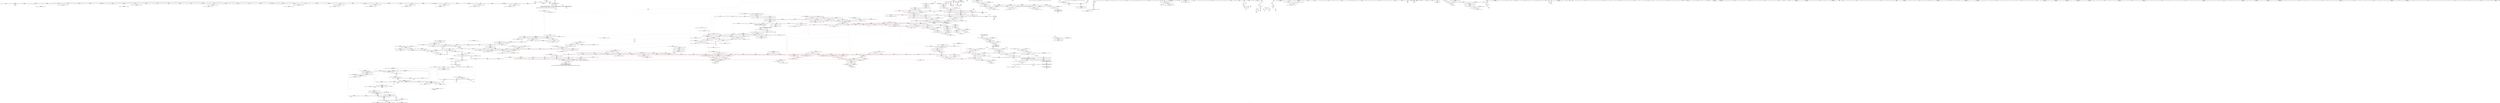 digraph "SVFG" {
	label="SVFG";

	Node0x5572d99f77d0 [shape=record,color=grey,label="{NodeID: 0\nNullPtr}"];
	Node0x5572d99f77d0 -> Node0x5572d9dc09c0[style=solid];
	Node0x5572d99f77d0 -> Node0x5572d9dc0ac0[style=solid];
	Node0x5572d99f77d0 -> Node0x5572d9dc0b90[style=solid];
	Node0x5572d99f77d0 -> Node0x5572d9dc0c60[style=solid];
	Node0x5572d99f77d0 -> Node0x5572d9dc0d30[style=solid];
	Node0x5572d99f77d0 -> Node0x5572d9dc0e00[style=solid];
	Node0x5572d99f77d0 -> Node0x5572d9dc0ed0[style=solid];
	Node0x5572d99f77d0 -> Node0x5572d9dc0fa0[style=solid];
	Node0x5572d99f77d0 -> Node0x5572d9dc1070[style=solid];
	Node0x5572d99f77d0 -> Node0x5572d9dc1140[style=solid];
	Node0x5572d99f77d0 -> Node0x5572d9dc1210[style=solid];
	Node0x5572d99f77d0 -> Node0x5572d9dc12e0[style=solid];
	Node0x5572d99f77d0 -> Node0x5572d9dc13b0[style=solid];
	Node0x5572d99f77d0 -> Node0x5572d9dc1480[style=solid];
	Node0x5572d99f77d0 -> Node0x5572d9dc1550[style=solid];
	Node0x5572d99f77d0 -> Node0x5572d9dc1620[style=solid];
	Node0x5572d99f77d0 -> Node0x5572d9dc16f0[style=solid];
	Node0x5572d99f77d0 -> Node0x5572d9dc17c0[style=solid];
	Node0x5572d99f77d0 -> Node0x5572d9dc1890[style=solid];
	Node0x5572d99f77d0 -> Node0x5572d9dc1960[style=solid];
	Node0x5572d99f77d0 -> Node0x5572d9dc1a30[style=solid];
	Node0x5572d99f77d0 -> Node0x5572d9dc1b00[style=solid];
	Node0x5572d99f77d0 -> Node0x5572d9dc1bd0[style=solid];
	Node0x5572d99f77d0 -> Node0x5572d9dc1ca0[style=solid];
	Node0x5572d99f77d0 -> Node0x5572d9dc1d70[style=solid];
	Node0x5572d99f77d0 -> Node0x5572d9dc1e40[style=solid];
	Node0x5572d99f77d0 -> Node0x5572d9dc1f10[style=solid];
	Node0x5572d99f77d0 -> Node0x5572d9dc1fe0[style=solid];
	Node0x5572d99f77d0 -> Node0x5572d9dd8310[style=solid];
	Node0x5572d9de05f0 [shape=record,color=black,label="{NodeID: 1550\n1100 = PHI(698, )\n}"];
	Node0x5572d9dbee60 [shape=record,color=red,label="{NodeID: 443\n555\<--527\n\<--__middle.addr\n_ZSt13__heap_selectIPNSt7__cxx1112basic_stringIcSt11char_traitsIcESaIcEEEN9__gnu_cxx5__ops15_Iter_less_iterEEvT_SA_SA_T0_\n|{<s0>37}}"];
	Node0x5572d9dbee60:s0 -> Node0x5572d9e7d430[style=solid,color=red];
	Node0x5572d9e02d60 [shape=record,color=grey,label="{NodeID: 1218\n1203 = cmp(1201, 1202, )\n}"];
	Node0x5572d9db2780 [shape=record,color=green,label="{NodeID: 111\n529\<--530\n__last.addr\<--__last.addr_field_insensitive\n_ZSt13__heap_selectIPNSt7__cxx1112basic_stringIcSt11char_traitsIcESaIcEEEN9__gnu_cxx5__ops15_Iter_less_iterEEvT_SA_SA_T0_\n}"];
	Node0x5572d9db2780 -> Node0x5572d9dbef30[style=solid];
	Node0x5572d9db2780 -> Node0x5572d9dd9ee0[style=solid];
	Node0x5572d9dd4790 [shape=record,color=red,label="{NodeID: 554\n1071\<--1024\n\<--__c.addr\n_ZSt22__move_median_to_firstIPNSt7__cxx1112basic_stringIcSt11char_traitsIcESaIcEEEN9__gnu_cxx5__ops15_Iter_less_iterEEvT_SA_SA_SA_T0_\n|{<s0>87}}"];
	Node0x5572d9dd4790:s0 -> Node0x5572d9de3720[style=solid,color=red];
	Node0x5572d9db7670 [shape=record,color=green,label="{NodeID: 222\n1368\<--1369\n\<--field_insensitive\n_ZN9__gnu_cxx5__ops15__val_comp_iterENS0_15_Iter_less_iterE\n}"];
	Node0x5572d9dda220 [shape=record,color=blue,label="{NodeID: 665\n573\<--569\n__last.addr\<--__last\n_ZSt11__sort_heapIPNSt7__cxx1112basic_stringIcSt11char_traitsIcESaIcEEEN9__gnu_cxx5__ops15_Iter_less_iterEEvT_SA_RT0_\n}"];
	Node0x5572d9dda220 -> Node0x5572d9e34f60[style=dashed];
	Node0x5572d9dc5340 [shape=record,color=purple,label="{NodeID: 333\n1498\<--26\nllvm.global_ctors_0\<--llvm.global_ctors\nGlob }"];
	Node0x5572d9dc5340 -> Node0x5572d9dd8140[style=solid];
	Node0x5572d99f7860 [shape=record,color=green,label="{NodeID: 1\n7\<--1\n__dso_handle\<--dummyObj\nGlob }"];
	Node0x5572d9de0730 [shape=record,color=black,label="{NodeID: 1551\n1112 = PHI(698, )\n}"];
	Node0x5572d9dbef30 [shape=record,color=red,label="{NodeID: 444\n545\<--529\n\<--__last.addr\n_ZSt13__heap_selectIPNSt7__cxx1112basic_stringIcSt11char_traitsIcESaIcEEEN9__gnu_cxx5__ops15_Iter_less_iterEEvT_SA_SA_T0_\n}"];
	Node0x5572d9dbef30 -> Node0x5572d9e02ee0[style=solid];
	Node0x5572d9e02ee0 [shape=record,color=grey,label="{NodeID: 1219\n546 = cmp(544, 545, )\n}"];
	Node0x5572d9db2850 [shape=record,color=green,label="{NodeID: 112\n531\<--532\n__i\<--__i_field_insensitive\n_ZSt13__heap_selectIPNSt7__cxx1112basic_stringIcSt11char_traitsIcESaIcEEEN9__gnu_cxx5__ops15_Iter_less_iterEEvT_SA_SA_T0_\n}"];
	Node0x5572d9db2850 -> Node0x5572d9dbf000[style=solid];
	Node0x5572d9db2850 -> Node0x5572d9dbf0d0[style=solid];
	Node0x5572d9db2850 -> Node0x5572d9dbf1a0[style=solid];
	Node0x5572d9db2850 -> Node0x5572d9dbf270[style=solid];
	Node0x5572d9db2850 -> Node0x5572d9dd9fb0[style=solid];
	Node0x5572d9db2850 -> Node0x5572d9dda080[style=solid];
	Node0x5572d9dd4860 [shape=record,color=red,label="{NodeID: 555\n1098\<--1087\n\<--__first.addr\n_ZSt21__unguarded_partitionIPNSt7__cxx1112basic_stringIcSt11char_traitsIcESaIcEEEN9__gnu_cxx5__ops15_Iter_less_iterEET_SA_SA_SA_T0_\n|{<s0>89}}"];
	Node0x5572d9dd4860:s0 -> Node0x5572d9e91a60[style=solid,color=red];
	Node0x5572d9db7740 [shape=record,color=green,label="{NodeID: 223\n1375\<--1376\n__first.addr\<--__first.addr_field_insensitive\n_ZSt23__copy_move_backward_a2ILb1EPNSt7__cxx1112basic_stringIcSt11char_traitsIcESaIcEEES6_ET1_T0_S8_S7_\n}"];
	Node0x5572d9db7740 -> Node0x5572d9dd72a0[style=solid];
	Node0x5572d9db7740 -> Node0x5572d9dde4c0[style=solid];
	Node0x5572d9dda2f0 [shape=record,color=blue,label="{NodeID: 666\n575\<--570\n__comp.addr\<--__comp\n_ZSt11__sort_heapIPNSt7__cxx1112basic_stringIcSt11char_traitsIcESaIcEEEN9__gnu_cxx5__ops15_Iter_less_iterEEvT_SA_RT0_\n}"];
	Node0x5572d9dda2f0 -> Node0x5572d9dbf820[style=dashed];
	Node0x5572d9dc5440 [shape=record,color=purple,label="{NodeID: 334\n1499\<--26\nllvm.global_ctors_1\<--llvm.global_ctors\nGlob }"];
	Node0x5572d9dc5440 -> Node0x5572d9dd8210[style=solid];
	Node0x5572d9daef40 [shape=record,color=green,label="{NodeID: 2\n11\<--1\n.str\<--dummyObj\nGlob }"];
	Node0x5572d9de0870 [shape=record,color=black,label="{NodeID: 1552\n1207 = PHI(698, )\n}"];
	Node0x5572d9dbf000 [shape=record,color=red,label="{NodeID: 445\n544\<--531\n\<--__i\n_ZSt13__heap_selectIPNSt7__cxx1112basic_stringIcSt11char_traitsIcESaIcEEEN9__gnu_cxx5__ops15_Iter_less_iterEEvT_SA_SA_T0_\n}"];
	Node0x5572d9dbf000 -> Node0x5572d9e02ee0[style=solid];
	Node0x5572d9e03060 [shape=record,color=grey,label="{NodeID: 1220\n227 = cmp(224, 110, )\n}"];
	Node0x5572d9e03060 -> Node0x5572d9dc2760[style=solid];
	Node0x5572d9db2920 [shape=record,color=green,label="{NodeID: 113\n539\<--540\n_ZSt11__make_heapIPNSt7__cxx1112basic_stringIcSt11char_traitsIcESaIcEEEN9__gnu_cxx5__ops15_Iter_less_iterEEvT_SA_RT0_\<--_ZSt11__make_heapIPNSt7__cxx1112basic_stringIcSt11char_traitsIcESaIcEEEN9__gnu_cxx5__ops15_Iter_less_iterEEvT_SA_RT0__field_insensitive\n}"];
	Node0x5572d9dd4930 [shape=record,color=red,label="{NodeID: 556\n1102\<--1087\n\<--__first.addr\n_ZSt21__unguarded_partitionIPNSt7__cxx1112basic_stringIcSt11char_traitsIcESaIcEEEN9__gnu_cxx5__ops15_Iter_less_iterEET_SA_SA_SA_T0_\n}"];
	Node0x5572d9dd4930 -> Node0x5572d9dc5d90[style=solid];
	Node0x5572d9db7810 [shape=record,color=green,label="{NodeID: 224\n1377\<--1378\n__last.addr\<--__last.addr_field_insensitive\n_ZSt23__copy_move_backward_a2ILb1EPNSt7__cxx1112basic_stringIcSt11char_traitsIcESaIcEEES6_ET1_T0_S8_S7_\n}"];
	Node0x5572d9db7810 -> Node0x5572d9dd7370[style=solid];
	Node0x5572d9db7810 -> Node0x5572d9dde590[style=solid];
	Node0x5572d9dda3c0 [shape=record,color=blue,label="{NodeID: 667\n573\<--591\n__last.addr\<--incdec.ptr\n_ZSt11__sort_heapIPNSt7__cxx1112basic_stringIcSt11char_traitsIcESaIcEEEN9__gnu_cxx5__ops15_Iter_less_iterEEvT_SA_RT0_\n}"];
	Node0x5572d9dda3c0 -> Node0x5572d9dbf680[style=dashed];
	Node0x5572d9dda3c0 -> Node0x5572d9dbf750[style=dashed];
	Node0x5572d9dda3c0 -> Node0x5572d9e34f60[style=dashed];
	Node0x5572d9dc5540 [shape=record,color=purple,label="{NodeID: 335\n1500\<--26\nllvm.global_ctors_2\<--llvm.global_ctors\nGlob }"];
	Node0x5572d9dc5540 -> Node0x5572d9dd8310[style=solid];
	Node0x5572d9daefd0 [shape=record,color=green,label="{NodeID: 3\n13\<--1\n.str.2\<--dummyObj\nGlob }"];
	Node0x5572d9de09b0 [shape=record,color=black,label="{NodeID: 1553\n1210 = PHI(779, )\n}"];
	Node0x5572d9dbf0d0 [shape=record,color=red,label="{NodeID: 446\n548\<--531\n\<--__i\n_ZSt13__heap_selectIPNSt7__cxx1112basic_stringIcSt11char_traitsIcESaIcEEEN9__gnu_cxx5__ops15_Iter_less_iterEEvT_SA_SA_T0_\n|{<s0>36}}"];
	Node0x5572d9dbf0d0:s0 -> Node0x5572d9e91a60[style=solid,color=red];
	Node0x5572d9e031e0 [shape=record,color=grey,label="{NodeID: 1221\n356 = cmp(355, 357, )\n}"];
	Node0x5572d9db7d10 [shape=record,color=green,label="{NodeID: 114\n551\<--552\n_ZNK9__gnu_cxx5__ops15_Iter_less_iterclIPNSt7__cxx1112basic_stringIcSt11char_traitsIcESaIcEEES9_EEbT_T0_\<--_ZNK9__gnu_cxx5__ops15_Iter_less_iterclIPNSt7__cxx1112basic_stringIcSt11char_traitsIcESaIcEEES9_EEbT_T0__field_insensitive\n}"];
	Node0x5572d9dd4a00 [shape=record,color=red,label="{NodeID: 557\n1118\<--1087\n\<--__first.addr\n_ZSt21__unguarded_partitionIPNSt7__cxx1112basic_stringIcSt11char_traitsIcESaIcEEEN9__gnu_cxx5__ops15_Iter_less_iterEET_SA_SA_SA_T0_\n}"];
	Node0x5572d9dd4a00 -> Node0x5572d9e04560[style=solid];
	Node0x5572d9db78e0 [shape=record,color=green,label="{NodeID: 225\n1379\<--1380\n__result.addr\<--__result.addr_field_insensitive\n_ZSt23__copy_move_backward_a2ILb1EPNSt7__cxx1112basic_stringIcSt11char_traitsIcESaIcEEES6_ET1_T0_S8_S7_\n}"];
	Node0x5572d9db78e0 -> Node0x5572d9dd7440[style=solid];
	Node0x5572d9db78e0 -> Node0x5572d9dde660[style=solid];
	Node0x5572d9dda490 [shape=record,color=blue,label="{NodeID: 668\n604\<--601\n__first.addr\<--__first\n_ZSt11__make_heapIPNSt7__cxx1112basic_stringIcSt11char_traitsIcESaIcEEEN9__gnu_cxx5__ops15_Iter_less_iterEEvT_SA_RT0_\n}"];
	Node0x5572d9dda490 -> Node0x5572d9dbf8f0[style=dashed];
	Node0x5572d9dda490 -> Node0x5572d9dbf9c0[style=dashed];
	Node0x5572d9dda490 -> Node0x5572d9dbfa90[style=dashed];
	Node0x5572d9dda490 -> Node0x5572d9dbfb60[style=dashed];
	Node0x5572d9dc5640 [shape=record,color=purple,label="{NodeID: 336\n59\<--58\narrayctor.next\<--arrayctor.cur\n__cxx_global_var_init.1\n}"];
	Node0x5572d9dc5640 -> Node0x5572d9869480[style=solid];
	Node0x5572d9dc5640 -> Node0x5572d9e03960[style=solid];
	Node0x5572d9daf280 [shape=record,color=green,label="{NodeID: 4\n15\<--1\nstdin\<--dummyObj\nGlob }"];
	Node0x5572d9de0b80 [shape=record,color=black,label="{NodeID: 1554\n1219 = PHI(779, )\n}"];
	Node0x5572d9dbf1a0 [shape=record,color=red,label="{NodeID: 447\n556\<--531\n\<--__i\n_ZSt13__heap_selectIPNSt7__cxx1112basic_stringIcSt11char_traitsIcESaIcEEEN9__gnu_cxx5__ops15_Iter_less_iterEEvT_SA_SA_T0_\n|{<s0>37}}"];
	Node0x5572d9dbf1a0:s0 -> Node0x5572d9e7d5b0[style=solid,color=red];
	Node0x5572d9e03360 [shape=record,color=grey,label="{NodeID: 1222\n360 = cmp(359, 361, )\n}"];
	Node0x5572d9db7da0 [shape=record,color=green,label="{NodeID: 115\n558\<--559\n_ZSt10__pop_heapIPNSt7__cxx1112basic_stringIcSt11char_traitsIcESaIcEEEN9__gnu_cxx5__ops15_Iter_less_iterEEvT_SA_SA_RT0_\<--_ZSt10__pop_heapIPNSt7__cxx1112basic_stringIcSt11char_traitsIcESaIcEEEN9__gnu_cxx5__ops15_Iter_less_iterEEvT_SA_SA_RT0__field_insensitive\n}"];
	Node0x5572d9dd4ad0 [shape=record,color=red,label="{NodeID: 558\n1122\<--1087\n\<--__first.addr\n_ZSt21__unguarded_partitionIPNSt7__cxx1112basic_stringIcSt11char_traitsIcESaIcEEEN9__gnu_cxx5__ops15_Iter_less_iterEET_SA_SA_SA_T0_\n}"];
	Node0x5572d9dd4ad0 -> Node0x5572d9dc3bb0[style=solid];
	Node0x5572d9db79b0 [shape=record,color=green,label="{NodeID: 226\n1386\<--1387\n_ZSt12__niter_baseIPNSt7__cxx1112basic_stringIcSt11char_traitsIcESaIcEEEET_S7_\<--_ZSt12__niter_baseIPNSt7__cxx1112basic_stringIcSt11char_traitsIcESaIcEEEET_S7__field_insensitive\n}"];
	Node0x5572d9dda560 [shape=record,color=blue,label="{NodeID: 669\n606\<--602\n__last.addr\<--__last\n_ZSt11__make_heapIPNSt7__cxx1112basic_stringIcSt11char_traitsIcESaIcEEEN9__gnu_cxx5__ops15_Iter_less_iterEEvT_SA_RT0_\n}"];
	Node0x5572d9dda560 -> Node0x5572d9dbfc30[style=dashed];
	Node0x5572d9dda560 -> Node0x5572d9dbfd00[style=dashed];
	Node0x5572d9dc5710 [shape=record,color=purple,label="{NodeID: 337\n82\<--81\narraydestroy.element\<--arraydestroy.elementPast\n__cxx_global_array_dtor\n}"];
	Node0x5572d9dc5710 -> Node0x5572d9867b00[style=solid];
	Node0x5572d9dc5710 -> Node0x5572d9e03f60[style=solid];
	Node0x5572d9daf310 [shape=record,color=green,label="{NodeID: 5\n16\<--1\n.str.3\<--dummyObj\nGlob }"];
	Node0x5572d9de0cc0 [shape=record,color=black,label="{NodeID: 1555\n1221 = PHI()\n}"];
	Node0x5572d9dbf270 [shape=record,color=red,label="{NodeID: 448\n562\<--531\n\<--__i\n_ZSt13__heap_selectIPNSt7__cxx1112basic_stringIcSt11char_traitsIcESaIcEEEN9__gnu_cxx5__ops15_Iter_less_iterEEvT_SA_SA_T0_\n}"];
	Node0x5572d9dbf270 -> Node0x5572d9dc5bf0[style=solid];
	Node0x5572d9e034e0 [shape=record,color=grey,label="{NodeID: 1223\n635 = cmp(634, 311, )\n}"];
	Node0x5572d9db7ea0 [shape=record,color=green,label="{NodeID: 116\n571\<--572\n__first.addr\<--__first.addr_field_insensitive\n_ZSt11__sort_heapIPNSt7__cxx1112basic_stringIcSt11char_traitsIcESaIcEEEN9__gnu_cxx5__ops15_Iter_less_iterEEvT_SA_RT0_\n}"];
	Node0x5572d9db7ea0 -> Node0x5572d9dbf340[style=solid];
	Node0x5572d9db7ea0 -> Node0x5572d9dbf410[style=solid];
	Node0x5572d9db7ea0 -> Node0x5572d9dda150[style=solid];
	Node0x5572d9dd4ba0 [shape=record,color=red,label="{NodeID: 559\n1124\<--1087\n\<--__first.addr\n_ZSt21__unguarded_partitionIPNSt7__cxx1112basic_stringIcSt11char_traitsIcESaIcEEEN9__gnu_cxx5__ops15_Iter_less_iterEET_SA_SA_SA_T0_\n|{<s0>91}}"];
	Node0x5572d9dd4ba0:s0 -> Node0x5572d9de3100[style=solid,color=red];
	Node0x5572d9db7ab0 [shape=record,color=green,label="{NodeID: 227\n1393\<--1394\n_ZSt22__copy_move_backward_aILb1EPNSt7__cxx1112basic_stringIcSt11char_traitsIcESaIcEEES6_ET1_T0_S8_S7_\<--_ZSt22__copy_move_backward_aILb1EPNSt7__cxx1112basic_stringIcSt11char_traitsIcESaIcEEES6_ET1_T0_S8_S7__field_insensitive\n}"];
	Node0x5572d9dda630 [shape=record,color=blue,label="{NodeID: 670\n608\<--603\n__comp.addr\<--__comp\n_ZSt11__make_heapIPNSt7__cxx1112basic_stringIcSt11char_traitsIcESaIcEEEN9__gnu_cxx5__ops15_Iter_less_iterEEvT_SA_RT0_\n}"];
	Node0x5572d9dda630 -> Node0x5572d9dbfdd0[style=dashed];
	Node0x5572d9dc57e0 [shape=record,color=purple,label="{NodeID: 338\n430\<--429\nadd.ptr\<--\n_ZSt22__final_insertion_sortIPNSt7__cxx1112basic_stringIcSt11char_traitsIcESaIcEEEN9__gnu_cxx5__ops15_Iter_less_iterEEvT_SA_T0_\n|{<s0>28}}"];
	Node0x5572d9dc57e0:s0 -> Node0x5572d9de4080[style=solid,color=red];
	Node0x5572d9daf3a0 [shape=record,color=green,label="{NodeID: 6\n18\<--1\n.str.4\<--dummyObj\nGlob }"];
	Node0x5572d9de0d90 [shape=record,color=black,label="{NodeID: 1556\n1334 = PHI(1475, )\n}"];
	Node0x5572d9dbf340 [shape=record,color=red,label="{NodeID: 449\n582\<--571\n\<--__first.addr\n_ZSt11__sort_heapIPNSt7__cxx1112basic_stringIcSt11char_traitsIcESaIcEEEN9__gnu_cxx5__ops15_Iter_less_iterEEvT_SA_RT0_\n}"];
	Node0x5572d9dbf340 -> Node0x5572d9dc32c0[style=solid];
	Node0x5572d9e03660 [shape=record,color=grey,label="{NodeID: 1224\n296 = cmp(294, 295, )\n}"];
	Node0x5572d9db7f70 [shape=record,color=green,label="{NodeID: 117\n573\<--574\n__last.addr\<--__last.addr_field_insensitive\n_ZSt11__sort_heapIPNSt7__cxx1112basic_stringIcSt11char_traitsIcESaIcEEEN9__gnu_cxx5__ops15_Iter_less_iterEEvT_SA_RT0_\n}"];
	Node0x5572d9db7f70 -> Node0x5572d9dbf4e0[style=solid];
	Node0x5572d9db7f70 -> Node0x5572d9dbf5b0[style=solid];
	Node0x5572d9db7f70 -> Node0x5572d9dbf680[style=solid];
	Node0x5572d9db7f70 -> Node0x5572d9dbf750[style=solid];
	Node0x5572d9db7f70 -> Node0x5572d9dda220[style=solid];
	Node0x5572d9db7f70 -> Node0x5572d9dda3c0[style=solid];
	Node0x5572d9dd4c70 [shape=record,color=red,label="{NodeID: 560\n1127\<--1087\n\<--__first.addr\n_ZSt21__unguarded_partitionIPNSt7__cxx1112basic_stringIcSt11char_traitsIcESaIcEEEN9__gnu_cxx5__ops15_Iter_less_iterEET_SA_SA_SA_T0_\n}"];
	Node0x5572d9dd4c70 -> Node0x5572d9dc6000[style=solid];
	Node0x5572d9db7bb0 [shape=record,color=green,label="{NodeID: 228\n1398\<--1399\n__it.addr\<--__it.addr_field_insensitive\n_ZSt12__miter_baseIPNSt7__cxx1112basic_stringIcSt11char_traitsIcESaIcEEEET_S7_\n}"];
	Node0x5572d9db7bb0 -> Node0x5572d9dd7510[style=solid];
	Node0x5572d9db7bb0 -> Node0x5572d9dde730[style=solid];
	Node0x5572d9dda700 [shape=record,color=blue,label="{NodeID: 671\n610\<--643\n__len\<--sub.ptr.div4\n_ZSt11__make_heapIPNSt7__cxx1112basic_stringIcSt11char_traitsIcESaIcEEEN9__gnu_cxx5__ops15_Iter_less_iterEEvT_SA_RT0_\n}"];
	Node0x5572d9dda700 -> Node0x5572d9dcfda0[style=dashed];
	Node0x5572d9dda700 -> Node0x5572d9dcfe70[style=dashed];
	Node0x5572d9dda700 -> Node0x5572d9e37760[style=dashed];
	Node0x5572d9dc58b0 [shape=record,color=purple,label="{NodeID: 339\n435\<--434\nadd.ptr1\<--\n_ZSt22__final_insertion_sortIPNSt7__cxx1112basic_stringIcSt11char_traitsIcESaIcEEEN9__gnu_cxx5__ops15_Iter_less_iterEEvT_SA_T0_\n|{<s0>29}}"];
	Node0x5572d9dc58b0:s0 -> Node0x5572d9e93460[style=solid,color=red];
	Node0x5572d9daf430 [shape=record,color=green,label="{NodeID: 7\n20\<--1\nstdout\<--dummyObj\nGlob }"];
	Node0x5572d9de0ea0 [shape=record,color=black,label="{NodeID: 1557\n1299 = PHI(1396, )\n|{<s0>108}}"];
	Node0x5572d9de0ea0:s0 -> Node0x5572d9e73580[style=solid,color=red];
	Node0x5572d9dbf410 [shape=record,color=red,label="{NodeID: 450\n593\<--571\n\<--__first.addr\n_ZSt11__sort_heapIPNSt7__cxx1112basic_stringIcSt11char_traitsIcESaIcEEEN9__gnu_cxx5__ops15_Iter_less_iterEEvT_SA_RT0_\n|{<s0>38}}"];
	Node0x5572d9dbf410:s0 -> Node0x5572d9e7d130[style=solid,color=red];
	Node0x5572d9e037e0 [shape=record,color=grey,label="{NodeID: 1225\n828 = cmp(824, 827, )\n}"];
	Node0x5572d9db8040 [shape=record,color=green,label="{NodeID: 118\n575\<--576\n__comp.addr\<--__comp.addr_field_insensitive\n_ZSt11__sort_heapIPNSt7__cxx1112basic_stringIcSt11char_traitsIcESaIcEEEN9__gnu_cxx5__ops15_Iter_less_iterEEvT_SA_RT0_\n}"];
	Node0x5572d9db8040 -> Node0x5572d9dbf820[style=solid];
	Node0x5572d9db8040 -> Node0x5572d9dda2f0[style=solid];
	Node0x5572d9dd4d40 [shape=record,color=red,label="{NodeID: 561\n1106\<--1089\n\<--__last.addr\n_ZSt21__unguarded_partitionIPNSt7__cxx1112basic_stringIcSt11char_traitsIcESaIcEEEN9__gnu_cxx5__ops15_Iter_less_iterEET_SA_SA_SA_T0_\n}"];
	Node0x5572d9dd4d40 -> Node0x5572d9dc5e60[style=solid];
	Node0x5572d9db7c80 [shape=record,color=green,label="{NodeID: 229\n1407\<--1408\n__first.addr\<--__first.addr_field_insensitive\n_ZSt22__copy_move_backward_aILb1EPNSt7__cxx1112basic_stringIcSt11char_traitsIcESaIcEEES6_ET1_T0_S8_S7_\n}"];
	Node0x5572d9db7c80 -> Node0x5572d9dd75e0[style=solid];
	Node0x5572d9db7c80 -> Node0x5572d9dde800[style=solid];
	Node0x5572d9dda7d0 [shape=record,color=blue,label="{NodeID: 672\n612\<--647\n__parent\<--div\n_ZSt11__make_heapIPNSt7__cxx1112basic_stringIcSt11char_traitsIcESaIcEEEN9__gnu_cxx5__ops15_Iter_less_iterEEvT_SA_RT0_\n}"];
	Node0x5572d9dda7d0 -> Node0x5572d9dcff40[style=dashed];
	Node0x5572d9dda7d0 -> Node0x5572d9dd0010[style=dashed];
	Node0x5572d9dda7d0 -> Node0x5572d9dd00e0[style=dashed];
	Node0x5572d9dda7d0 -> Node0x5572d9dd01b0[style=dashed];
	Node0x5572d9dda7d0 -> Node0x5572d9ddab10[style=dashed];
	Node0x5572d9dda7d0 -> Node0x5572d9e35460[style=dashed];
	Node0x5572d9dc5980 [shape=record,color=purple,label="{NodeID: 340\n504\<--503\nadd.ptr1\<--\n_ZSt27__unguarded_partition_pivotIPNSt7__cxx1112basic_stringIcSt11char_traitsIcESaIcEEEN9__gnu_cxx5__ops15_Iter_less_iterEET_SA_SA_T0_\n|{<s0>33}}"];
	Node0x5572d9dc5980:s0 -> Node0x5572d9de42e0[style=solid,color=red];
	Node0x5572d9dafc70 [shape=record,color=green,label="{NodeID: 8\n21\<--1\n.str.5\<--dummyObj\nGlob }"];
	Node0x5572d9de10d0 [shape=record,color=black,label="{NodeID: 1558\n1303 = PHI(1396, )\n|{<s0>108}}"];
	Node0x5572d9de10d0:s0 -> Node0x5572d9e7c240[style=solid,color=red];
	Node0x5572d9dbf4e0 [shape=record,color=red,label="{NodeID: 451\n581\<--573\n\<--__last.addr\n_ZSt11__sort_heapIPNSt7__cxx1112basic_stringIcSt11char_traitsIcESaIcEEEN9__gnu_cxx5__ops15_Iter_less_iterEEvT_SA_RT0_\n}"];
	Node0x5572d9dbf4e0 -> Node0x5572d9dc31f0[style=solid];
	Node0x5572d9e03960 [shape=record,color=grey,label="{NodeID: 1226\n65 = cmp(59, 64, )\n}"];
	Node0x5572d9db8110 [shape=record,color=green,label="{NodeID: 119\n604\<--605\n__first.addr\<--__first.addr_field_insensitive\n_ZSt11__make_heapIPNSt7__cxx1112basic_stringIcSt11char_traitsIcESaIcEEEN9__gnu_cxx5__ops15_Iter_less_iterEEvT_SA_RT0_\n}"];
	Node0x5572d9db8110 -> Node0x5572d9dbf8f0[style=solid];
	Node0x5572d9db8110 -> Node0x5572d9dbf9c0[style=solid];
	Node0x5572d9db8110 -> Node0x5572d9dbfa90[style=solid];
	Node0x5572d9db8110 -> Node0x5572d9dbfb60[style=solid];
	Node0x5572d9db8110 -> Node0x5572d9dda490[style=solid];
	Node0x5572d9dd4e10 [shape=record,color=red,label="{NodeID: 562\n1111\<--1089\n\<--__last.addr\n_ZSt21__unguarded_partitionIPNSt7__cxx1112basic_stringIcSt11char_traitsIcESaIcEEEN9__gnu_cxx5__ops15_Iter_less_iterEET_SA_SA_SA_T0_\n|{<s0>90}}"];
	Node0x5572d9dd4e10:s0 -> Node0x5572d9e91de0[style=solid,color=red];
	Node0x5572d9dbfed0 [shape=record,color=green,label="{NodeID: 230\n1409\<--1410\n__last.addr\<--__last.addr_field_insensitive\n_ZSt22__copy_move_backward_aILb1EPNSt7__cxx1112basic_stringIcSt11char_traitsIcESaIcEEES6_ET1_T0_S8_S7_\n}"];
	Node0x5572d9dbfed0 -> Node0x5572d9dd76b0[style=solid];
	Node0x5572d9dbfed0 -> Node0x5572d9dde8d0[style=solid];
	Node0x5572d9dda8a0 [shape=record,color=blue,label="{NodeID: 673\n624\<--126\ncleanup.dest.slot\<--\n_ZSt11__make_heapIPNSt7__cxx1112basic_stringIcSt11char_traitsIcESaIcEEEN9__gnu_cxx5__ops15_Iter_less_iterEEvT_SA_RT0_\n}"];
	Node0x5572d9dda8a0 -> Node0x5572d9dd0420[style=dashed];
	Node0x5572d9dda8a0 -> Node0x5572d9dda8a0[style=dashed];
	Node0x5572d9dda8a0 -> Node0x5572d9ddabe0[style=dashed];
	Node0x5572d9dda8a0 -> Node0x5572d9e38160[style=dashed];
	Node0x5572d9dc5a50 [shape=record,color=purple,label="{NodeID: 341\n507\<--506\nadd.ptr2\<--\n_ZSt27__unguarded_partition_pivotIPNSt7__cxx1112basic_stringIcSt11char_traitsIcESaIcEEEN9__gnu_cxx5__ops15_Iter_less_iterEET_SA_SA_T0_\n|{<s0>33}}"];
	Node0x5572d9dc5a50:s0 -> Node0x5572d9de4500[style=solid,color=red];
	Node0x5572d9dafd30 [shape=record,color=green,label="{NodeID: 9\n23\<--1\n_ZSt3cin\<--dummyObj\nGlob }"];
	Node0x5572d9de1210 [shape=record,color=black,label="{NodeID: 1559\n1305 = PHI(1371, )\n}"];
	Node0x5572d9de1210 -> Node0x5572d9dc3c80[style=solid];
	Node0x5572d9dbf5b0 [shape=record,color=red,label="{NodeID: 452\n590\<--573\n\<--__last.addr\n_ZSt11__sort_heapIPNSt7__cxx1112basic_stringIcSt11char_traitsIcESaIcEEEN9__gnu_cxx5__ops15_Iter_less_iterEEvT_SA_RT0_\n}"];
	Node0x5572d9dbf5b0 -> Node0x5572d9dc5cc0[style=solid];
	Node0x5572d9e03ae0 [shape=record,color=grey,label="{NodeID: 1227\n866 = cmp(862, 865, )\n}"];
	Node0x5572d9db81e0 [shape=record,color=green,label="{NodeID: 120\n606\<--607\n__last.addr\<--__last.addr_field_insensitive\n_ZSt11__make_heapIPNSt7__cxx1112basic_stringIcSt11char_traitsIcESaIcEEEN9__gnu_cxx5__ops15_Iter_less_iterEEvT_SA_RT0_\n}"];
	Node0x5572d9db81e0 -> Node0x5572d9dbfc30[style=solid];
	Node0x5572d9db81e0 -> Node0x5572d9dbfd00[style=solid];
	Node0x5572d9db81e0 -> Node0x5572d9dda560[style=solid];
	Node0x5572d9dd4ee0 [shape=record,color=red,label="{NodeID: 563\n1114\<--1089\n\<--__last.addr\n_ZSt21__unguarded_partitionIPNSt7__cxx1112basic_stringIcSt11char_traitsIcESaIcEEEN9__gnu_cxx5__ops15_Iter_less_iterEET_SA_SA_SA_T0_\n}"];
	Node0x5572d9dd4ee0 -> Node0x5572d9dc5f30[style=solid];
	Node0x5572d9dbffa0 [shape=record,color=green,label="{NodeID: 231\n1411\<--1412\n__result.addr\<--__result.addr_field_insensitive\n_ZSt22__copy_move_backward_aILb1EPNSt7__cxx1112basic_stringIcSt11char_traitsIcESaIcEEES6_ET1_T0_S8_S7_\n}"];
	Node0x5572d9dbffa0 -> Node0x5572d9dd7780[style=solid];
	Node0x5572d9dbffa0 -> Node0x5572d9dde9a0[style=solid];
	Node0x5572d9dda970 [shape=record,color=blue,label="{NodeID: 674\n620\<--675\nexn.slot\<--\n_ZSt11__make_heapIPNSt7__cxx1112basic_stringIcSt11char_traitsIcESaIcEEEN9__gnu_cxx5__ops15_Iter_less_iterEEvT_SA_RT0_\n}"];
	Node0x5572d9dda970 -> Node0x5572d9dd0280[style=dashed];
	Node0x5572d9dc5b20 [shape=record,color=purple,label="{NodeID: 342\n512\<--511\nadd.ptr3\<--\n_ZSt27__unguarded_partition_pivotIPNSt7__cxx1112basic_stringIcSt11char_traitsIcESaIcEEEN9__gnu_cxx5__ops15_Iter_less_iterEET_SA_SA_T0_\n|{<s0>34}}"];
	Node0x5572d9dc5b20:s0 -> Node0x5572d9de47a0[style=solid,color=red];
	Node0x5572d9dafdf0 [shape=record,color=green,label="{NodeID: 10\n24\<--1\n.str.6\<--dummyObj\nGlob }"];
	Node0x5572d9de1320 [shape=record,color=black,label="{NodeID: 1560\n1325 = PHI(779, )\n}"];
	Node0x5572d9dbf680 [shape=record,color=red,label="{NodeID: 453\n594\<--573\n\<--__last.addr\n_ZSt11__sort_heapIPNSt7__cxx1112basic_stringIcSt11char_traitsIcESaIcEEEN9__gnu_cxx5__ops15_Iter_less_iterEEvT_SA_RT0_\n|{<s0>38}}"];
	Node0x5572d9dbf680:s0 -> Node0x5572d9e7d430[style=solid,color=red];
	Node0x5572d9e03c60 [shape=record,color=grey,label="{NodeID: 1228\n860 = cmp(859, 361, )\n}"];
	Node0x5572d9db82b0 [shape=record,color=green,label="{NodeID: 121\n608\<--609\n__comp.addr\<--__comp.addr_field_insensitive\n_ZSt11__make_heapIPNSt7__cxx1112basic_stringIcSt11char_traitsIcESaIcEEEN9__gnu_cxx5__ops15_Iter_less_iterEEvT_SA_RT0_\n}"];
	Node0x5572d9db82b0 -> Node0x5572d9dbfdd0[style=solid];
	Node0x5572d9db82b0 -> Node0x5572d9dda630[style=solid];
	Node0x5572d9dd4fb0 [shape=record,color=red,label="{NodeID: 564\n1119\<--1089\n\<--__last.addr\n_ZSt21__unguarded_partitionIPNSt7__cxx1112basic_stringIcSt11char_traitsIcESaIcEEEN9__gnu_cxx5__ops15_Iter_less_iterEET_SA_SA_SA_T0_\n}"];
	Node0x5572d9dd4fb0 -> Node0x5572d9e04560[style=solid];
	Node0x5572d9dc0070 [shape=record,color=green,label="{NodeID: 232\n1413\<--1414\n__simple\<--__simple_field_insensitive\n_ZSt22__copy_move_backward_aILb1EPNSt7__cxx1112basic_stringIcSt11char_traitsIcESaIcEEES6_ET1_T0_S8_S7_\n}"];
	Node0x5572d9dc0070 -> Node0x5572d9ddea70[style=solid];
	Node0x5572d9ddaa40 [shape=record,color=blue,label="{NodeID: 675\n622\<--677\nehselector.slot\<--\n_ZSt11__make_heapIPNSt7__cxx1112basic_stringIcSt11char_traitsIcESaIcEEEN9__gnu_cxx5__ops15_Iter_less_iterEEvT_SA_RT0_\n}"];
	Node0x5572d9ddaa40 -> Node0x5572d9dd0350[style=dashed];
	Node0x5572d9dc5bf0 [shape=record,color=purple,label="{NodeID: 343\n563\<--562\nincdec.ptr\<--\n_ZSt13__heap_selectIPNSt7__cxx1112basic_stringIcSt11char_traitsIcESaIcEEEN9__gnu_cxx5__ops15_Iter_less_iterEEvT_SA_SA_T0_\n}"];
	Node0x5572d9dc5bf0 -> Node0x5572d9dda080[style=solid];
	Node0x5572d9dafef0 [shape=record,color=green,label="{NodeID: 11\n27\<--1\n\<--dummyObj\nCan only get source location for instruction, argument, global var or function.}"];
	Node0x5572d9de1430 [shape=record,color=black,label="{NodeID: 1561\n1339 = PHI(779, )\n}"];
	Node0x5572d9dbf750 [shape=record,color=red,label="{NodeID: 454\n595\<--573\n\<--__last.addr\n_ZSt11__sort_heapIPNSt7__cxx1112basic_stringIcSt11char_traitsIcESaIcEEEN9__gnu_cxx5__ops15_Iter_less_iterEEvT_SA_RT0_\n|{<s0>38}}"];
	Node0x5572d9dbf750:s0 -> Node0x5572d9e7d5b0[style=solid,color=red];
	Node0x5572d9e03de0 [shape=record,color=grey,label="{NodeID: 1229\n587 = cmp(586, 588, )\n}"];
	Node0x5572d9db8380 [shape=record,color=green,label="{NodeID: 122\n610\<--611\n__len\<--__len_field_insensitive\n_ZSt11__make_heapIPNSt7__cxx1112basic_stringIcSt11char_traitsIcESaIcEEEN9__gnu_cxx5__ops15_Iter_less_iterEEvT_SA_RT0_\n}"];
	Node0x5572d9db8380 -> Node0x5572d9dcfda0[style=solid];
	Node0x5572d9db8380 -> Node0x5572d9dcfe70[style=solid];
	Node0x5572d9db8380 -> Node0x5572d9dda700[style=solid];
	Node0x5572d9dd5080 [shape=record,color=red,label="{NodeID: 565\n1125\<--1089\n\<--__last.addr\n_ZSt21__unguarded_partitionIPNSt7__cxx1112basic_stringIcSt11char_traitsIcESaIcEEEN9__gnu_cxx5__ops15_Iter_less_iterEET_SA_SA_SA_T0_\n|{<s0>91}}"];
	Node0x5572d9dd5080:s0 -> Node0x5572d9de3720[style=solid,color=red];
	Node0x5572d9dc0140 [shape=record,color=green,label="{NodeID: 233\n1424\<--1425\n_ZNSt20__copy_move_backwardILb1ELb0ESt26random_access_iterator_tagE13__copy_move_bIPNSt7__cxx1112basic_stringIcSt11char_traitsIcESaIcEEES9_EET0_T_SB_SA_\<--_ZNSt20__copy_move_backwardILb1ELb0ESt26random_access_iterator_tagE13__copy_move_bIPNSt7__cxx1112basic_stringIcSt11char_traitsIcESaIcEEES9_EET0_T_SB_SA__field_insensitive\n}"];
	Node0x5572d9ddab10 [shape=record,color=blue,label="{NodeID: 676\n612\<--683\n__parent\<--dec\n_ZSt11__make_heapIPNSt7__cxx1112basic_stringIcSt11char_traitsIcESaIcEEEN9__gnu_cxx5__ops15_Iter_less_iterEEvT_SA_RT0_\n}"];
	Node0x5572d9ddab10 -> Node0x5572d9e35460[style=dashed];
	Node0x5572d9dc5cc0 [shape=record,color=purple,label="{NodeID: 344\n591\<--590\nincdec.ptr\<--\n_ZSt11__sort_heapIPNSt7__cxx1112basic_stringIcSt11char_traitsIcESaIcEEEN9__gnu_cxx5__ops15_Iter_less_iterEEvT_SA_RT0_\n}"];
	Node0x5572d9dc5cc0 -> Node0x5572d9dda3c0[style=solid];
	Node0x5572d9dafff0 [shape=record,color=green,label="{NodeID: 12\n110\<--1\n\<--dummyObj\nCan only get source location for instruction, argument, global var or function.}"];
	Node0x5572d9de1540 [shape=record,color=black,label="{NodeID: 1562\n1341 = PHI()\n}"];
	Node0x5572d9dbf820 [shape=record,color=red,label="{NodeID: 455\n596\<--575\n\<--__comp.addr\n_ZSt11__sort_heapIPNSt7__cxx1112basic_stringIcSt11char_traitsIcESaIcEEEN9__gnu_cxx5__ops15_Iter_less_iterEEvT_SA_RT0_\n|{<s0>38}}"];
	Node0x5572d9dbf820:s0 -> Node0x5572d9e7d730[style=solid,color=red];
	Node0x5572d9e03f60 [shape=record,color=grey,label="{NodeID: 1230\n87 = cmp(82, 86, )\n}"];
	Node0x5572d9db8450 [shape=record,color=green,label="{NodeID: 123\n612\<--613\n__parent\<--__parent_field_insensitive\n_ZSt11__make_heapIPNSt7__cxx1112basic_stringIcSt11char_traitsIcESaIcEEEN9__gnu_cxx5__ops15_Iter_less_iterEEvT_SA_RT0_\n}"];
	Node0x5572d9db8450 -> Node0x5572d9dcff40[style=solid];
	Node0x5572d9db8450 -> Node0x5572d9dd0010[style=solid];
	Node0x5572d9db8450 -> Node0x5572d9dd00e0[style=solid];
	Node0x5572d9db8450 -> Node0x5572d9dd01b0[style=solid];
	Node0x5572d9db8450 -> Node0x5572d9dda7d0[style=solid];
	Node0x5572d9db8450 -> Node0x5572d9ddab10[style=solid];
	Node0x5572d9dd5150 [shape=record,color=red,label="{NodeID: 566\n1099\<--1091\n\<--__pivot.addr\n_ZSt21__unguarded_partitionIPNSt7__cxx1112basic_stringIcSt11char_traitsIcESaIcEEEN9__gnu_cxx5__ops15_Iter_less_iterEET_SA_SA_SA_T0_\n|{<s0>89}}"];
	Node0x5572d9dd5150:s0 -> Node0x5572d9e91de0[style=solid,color=red];
	Node0x5572d9dc0240 [shape=record,color=green,label="{NodeID: 234\n1429\<--1430\n__it.addr\<--__it.addr_field_insensitive\n_ZSt12__niter_baseIPNSt7__cxx1112basic_stringIcSt11char_traitsIcESaIcEEEET_S7_\n}"];
	Node0x5572d9dc0240 -> Node0x5572d9dd7850[style=solid];
	Node0x5572d9dc0240 -> Node0x5572d9ddeb40[style=solid];
	Node0x5572d9ddabe0 [shape=record,color=blue,label="{NodeID: 677\n624\<--110\ncleanup.dest.slot\<--\n_ZSt11__make_heapIPNSt7__cxx1112basic_stringIcSt11char_traitsIcESaIcEEEN9__gnu_cxx5__ops15_Iter_less_iterEEvT_SA_RT0_\n}"];
	Node0x5572d9ddabe0 -> Node0x5572d9dd0420[style=dashed];
	Node0x5572d9ddabe0 -> Node0x5572d9dda8a0[style=dashed];
	Node0x5572d9ddabe0 -> Node0x5572d9ddabe0[style=dashed];
	Node0x5572d9ddabe0 -> Node0x5572d9e38160[style=dashed];
	Node0x5572d9dc5d90 [shape=record,color=purple,label="{NodeID: 345\n1103\<--1102\nincdec.ptr\<--\n_ZSt21__unguarded_partitionIPNSt7__cxx1112basic_stringIcSt11char_traitsIcESaIcEEEN9__gnu_cxx5__ops15_Iter_less_iterEET_SA_SA_SA_T0_\n}"];
	Node0x5572d9dc5d90 -> Node0x5572d9ddce00[style=solid];
	Node0x5572d9db00f0 [shape=record,color=green,label="{NodeID: 13\n126\<--1\n\<--dummyObj\nCan only get source location for instruction, argument, global var or function.}"];
	Node0x5572d9de1610 [shape=record,color=black,label="{NodeID: 1563\n1355 = PHI(779, )\n}"];
	Node0x5572d9dbf8f0 [shape=record,color=red,label="{NodeID: 456\n630\<--604\n\<--__first.addr\n_ZSt11__make_heapIPNSt7__cxx1112basic_stringIcSt11char_traitsIcESaIcEEEN9__gnu_cxx5__ops15_Iter_less_iterEEvT_SA_RT0_\n}"];
	Node0x5572d9dbf8f0 -> Node0x5572d9dc3460[style=solid];
	Node0x5572d9e040e0 [shape=record,color=grey,label="{NodeID: 1231\n130 = cmp(128, 129, )\n}"];
	Node0x5572d9db8520 [shape=record,color=green,label="{NodeID: 124\n614\<--615\n__value\<--__value_field_insensitive\n_ZSt11__make_heapIPNSt7__cxx1112basic_stringIcSt11char_traitsIcESaIcEEEN9__gnu_cxx5__ops15_Iter_less_iterEEvT_SA_RT0_\n|{<s0>41}}"];
	Node0x5572d9db8520:s0 -> Node0x5572d9de4ad0[style=solid,color=red];
	Node0x5572d9dd5220 [shape=record,color=red,label="{NodeID: 567\n1110\<--1091\n\<--__pivot.addr\n_ZSt21__unguarded_partitionIPNSt7__cxx1112basic_stringIcSt11char_traitsIcESaIcEEEN9__gnu_cxx5__ops15_Iter_less_iterEET_SA_SA_SA_T0_\n|{<s0>90}}"];
	Node0x5572d9dd5220:s0 -> Node0x5572d9e91a60[style=solid,color=red];
	Node0x5572d9dc0310 [shape=record,color=green,label="{NodeID: 235\n1438\<--1439\n__first.addr\<--__first.addr_field_insensitive\n_ZNSt20__copy_move_backwardILb1ELb0ESt26random_access_iterator_tagE13__copy_move_bIPNSt7__cxx1112basic_stringIcSt11char_traitsIcESaIcEEES9_EET0_T_SB_SA_\n}"];
	Node0x5572d9dc0310 -> Node0x5572d9dd7920[style=solid];
	Node0x5572d9dc0310 -> Node0x5572d9ddec10[style=solid];
	Node0x5572d9ddacb0 [shape=record,color=blue,label="{NodeID: 678\n702\<--699\nthis.addr\<--this\n_ZNK9__gnu_cxx5__ops15_Iter_less_iterclIPNSt7__cxx1112basic_stringIcSt11char_traitsIcESaIcEEES9_EEbT_T0_\n}"];
	Node0x5572d9ddacb0 -> Node0x5572d9dd04f0[style=dashed];
	Node0x5572d9dc5e60 [shape=record,color=purple,label="{NodeID: 346\n1107\<--1106\nincdec.ptr3\<--\n_ZSt21__unguarded_partitionIPNSt7__cxx1112basic_stringIcSt11char_traitsIcESaIcEEEN9__gnu_cxx5__ops15_Iter_less_iterEET_SA_SA_SA_T0_\n}"];
	Node0x5572d9dc5e60 -> Node0x5572d9ddced0[style=solid];
	Node0x5572d9db01f0 [shape=record,color=green,label="{NodeID: 14\n306\<--1\n\<--dummyObj\nCan only get source location for instruction, argument, global var or function.}"];
	Node0x5572d9de1780 [shape=record,color=black,label="{NodeID: 1564\n1357 = PHI()\n}"];
	Node0x5572d9dbf9c0 [shape=record,color=red,label="{NodeID: 457\n639\<--604\n\<--__first.addr\n_ZSt11__make_heapIPNSt7__cxx1112basic_stringIcSt11char_traitsIcESaIcEEEN9__gnu_cxx5__ops15_Iter_less_iterEEvT_SA_RT0_\n}"];
	Node0x5572d9dbf9c0 -> Node0x5572d9dc3600[style=solid];
	Node0x5572d9e04260 [shape=record,color=grey,label="{NodeID: 1232\n670 = cmp(669, 361, )\n}"];
	Node0x5572d9db85f0 [shape=record,color=green,label="{NodeID: 125\n616\<--617\nagg.tmp\<--agg.tmp_field_insensitive\n_ZSt11__make_heapIPNSt7__cxx1112basic_stringIcSt11char_traitsIcESaIcEEEN9__gnu_cxx5__ops15_Iter_less_iterEEvT_SA_RT0_\n|{<s0>43}}"];
	Node0x5572d9db85f0:s0 -> Node0x5572d9e92d00[style=solid,color=red];
	Node0x5572d9dd52f0 [shape=record,color=red,label="{NodeID: 568\n1140\<--1134\n\<--__a.addr\n_ZSt9iter_swapIPNSt7__cxx1112basic_stringIcSt11char_traitsIcESaIcEEES6_EvT_T0_\n|{<s0>92}}"];
	Node0x5572d9dd52f0:s0 -> Node0x5572d9de3d10[style=solid,color=red];
	Node0x5572d9dc03e0 [shape=record,color=green,label="{NodeID: 236\n1440\<--1441\n__last.addr\<--__last.addr_field_insensitive\n_ZNSt20__copy_move_backwardILb1ELb0ESt26random_access_iterator_tagE13__copy_move_bIPNSt7__cxx1112basic_stringIcSt11char_traitsIcESaIcEEES9_EET0_T_SB_SA_\n}"];
	Node0x5572d9dc03e0 -> Node0x5572d9dd79f0[style=solid];
	Node0x5572d9dc03e0 -> Node0x5572d9dd7ac0[style=solid];
	Node0x5572d9dc03e0 -> Node0x5572d9ddece0[style=solid];
	Node0x5572d9dc03e0 -> Node0x5572d9ddef50[style=solid];
	Node0x5572d9ddad80 [shape=record,color=blue,label="{NodeID: 679\n704\<--700\n__it1.addr\<--__it1\n_ZNK9__gnu_cxx5__ops15_Iter_less_iterclIPNSt7__cxx1112basic_stringIcSt11char_traitsIcESaIcEEES9_EEbT_T0_\n}"];
	Node0x5572d9ddad80 -> Node0x5572d9dd05c0[style=dashed];
	Node0x5572d9dc5f30 [shape=record,color=purple,label="{NodeID: 347\n1115\<--1114\nincdec.ptr7\<--\n_ZSt21__unguarded_partitionIPNSt7__cxx1112basic_stringIcSt11char_traitsIcESaIcEEEN9__gnu_cxx5__ops15_Iter_less_iterEET_SA_SA_SA_T0_\n}"];
	Node0x5572d9dc5f30 -> Node0x5572d9ddcfa0[style=solid];
	Node0x5572d9db02f0 [shape=record,color=green,label="{NodeID: 15\n311\<--1\n\<--dummyObj\nCan only get source location for instruction, argument, global var or function.}"];
	Node0x5572d9de1850 [shape=record,color=black,label="{NodeID: 1565\n1385 = PHI(1427, )\n|{<s0>121}}"];
	Node0x5572d9de1850:s0 -> Node0x5572d9de61b0[style=solid,color=red];
	Node0x5572d9dbfa90 [shape=record,color=red,label="{NodeID: 458\n650\<--604\n\<--__first.addr\n_ZSt11__make_heapIPNSt7__cxx1112basic_stringIcSt11char_traitsIcESaIcEEEN9__gnu_cxx5__ops15_Iter_less_iterEEvT_SA_RT0_\n}"];
	Node0x5572d9dbfa90 -> Node0x5572d9dc69c0[style=solid];
	Node0x5572d9e043e0 [shape=record,color=grey,label="{NodeID: 1233\n141 = cmp(139, 140, )\n}"];
	Node0x5572d9db86c0 [shape=record,color=green,label="{NodeID: 126\n618\<--619\nagg.tmp6\<--agg.tmp6_field_insensitive\n_ZSt11__make_heapIPNSt7__cxx1112basic_stringIcSt11char_traitsIcESaIcEEEN9__gnu_cxx5__ops15_Iter_less_iterEEvT_SA_RT0_\n}"];
	Node0x5572d9dd53c0 [shape=record,color=red,label="{NodeID: 569\n1141\<--1136\n\<--__b.addr\n_ZSt9iter_swapIPNSt7__cxx1112basic_stringIcSt11char_traitsIcESaIcEEES6_EvT_T0_\n|{<s0>92}}"];
	Node0x5572d9dd53c0:s0 -> Node0x5572d9de3e20[style=solid,color=red];
	Node0x5572d9dc04b0 [shape=record,color=green,label="{NodeID: 237\n1442\<--1443\n__result.addr\<--__result.addr_field_insensitive\n_ZNSt20__copy_move_backwardILb1ELb0ESt26random_access_iterator_tagE13__copy_move_bIPNSt7__cxx1112basic_stringIcSt11char_traitsIcESaIcEEES9_EET0_T_SB_SA_\n}"];
	Node0x5572d9dc04b0 -> Node0x5572d9dd7b90[style=solid];
	Node0x5572d9dc04b0 -> Node0x5572d9dd7c60[style=solid];
	Node0x5572d9dc04b0 -> Node0x5572d9ddedb0[style=solid];
	Node0x5572d9dc04b0 -> Node0x5572d9ddf020[style=solid];
	Node0x5572d9ddae50 [shape=record,color=blue,label="{NodeID: 680\n706\<--701\n__it2.addr\<--__it2\n_ZNK9__gnu_cxx5__ops15_Iter_less_iterclIPNSt7__cxx1112basic_stringIcSt11char_traitsIcESaIcEEES9_EEbT_T0_\n}"];
	Node0x5572d9ddae50 -> Node0x5572d9dd0690[style=dashed];
	Node0x5572d9dc6000 [shape=record,color=purple,label="{NodeID: 348\n1128\<--1127\nincdec.ptr9\<--\n_ZSt21__unguarded_partitionIPNSt7__cxx1112basic_stringIcSt11char_traitsIcESaIcEEEN9__gnu_cxx5__ops15_Iter_less_iterEET_SA_SA_SA_T0_\n}"];
	Node0x5572d9dc6000 -> Node0x5572d9ddd070[style=solid];
	Node0x5572d9db03f0 [shape=record,color=green,label="{NodeID: 16\n357\<--1\n\<--dummyObj\nCan only get source location for instruction, argument, global var or function.}"];
	Node0x5572d9de19c0 [shape=record,color=black,label="{NodeID: 1566\n1389 = PHI(1427, )\n|{<s0>121}}"];
	Node0x5572d9de19c0:s0 -> Node0x5572d9de62c0[style=solid,color=red];
	Node0x5572d9dbfb60 [shape=record,color=red,label="{NodeID: 459\n659\<--604\n\<--__first.addr\n_ZSt11__make_heapIPNSt7__cxx1112basic_stringIcSt11char_traitsIcESaIcEEEN9__gnu_cxx5__ops15_Iter_less_iterEEvT_SA_RT0_\n|{<s0>43}}"];
	Node0x5572d9dbfb60:s0 -> Node0x5572d9e92910[style=solid,color=red];
	Node0x5572d9e04560 [shape=record,color=grey,label="{NodeID: 1234\n1120 = cmp(1118, 1119, )\n}"];
	Node0x5572d9db8790 [shape=record,color=green,label="{NodeID: 127\n620\<--621\nexn.slot\<--exn.slot_field_insensitive\n_ZSt11__make_heapIPNSt7__cxx1112basic_stringIcSt11char_traitsIcESaIcEEEN9__gnu_cxx5__ops15_Iter_less_iterEEvT_SA_RT0_\n}"];
	Node0x5572d9db8790 -> Node0x5572d9dd0280[style=solid];
	Node0x5572d9db8790 -> Node0x5572d9dda970[style=solid];
	Node0x5572d9dd5490 [shape=record,color=red,label="{NodeID: 570\n1155\<--1149\n\<--__lhs.addr\n_ZSt4swapIcSt11char_traitsIcESaIcEEvRNSt7__cxx1112basic_stringIT_T0_T1_EES9_\n}"];
	Node0x5572d9dc0580 [shape=record,color=green,label="{NodeID: 238\n1444\<--1445\n__n\<--__n_field_insensitive\n_ZNSt20__copy_move_backwardILb1ELb0ESt26random_access_iterator_tagE13__copy_move_bIPNSt7__cxx1112basic_stringIcSt11char_traitsIcESaIcEEES9_EET0_T_SB_SA_\n}"];
	Node0x5572d9dc0580 -> Node0x5572d9dd7d30[style=solid];
	Node0x5572d9dc0580 -> Node0x5572d9dd7e00[style=solid];
	Node0x5572d9dc0580 -> Node0x5572d9ddee80[style=solid];
	Node0x5572d9dc0580 -> Node0x5572d9ddf0f0[style=solid];
	Node0x5572d9ddaf20 [shape=record,color=blue,label="{NodeID: 681\n721\<--717\n__first.addr\<--__first\n_ZSt10__pop_heapIPNSt7__cxx1112basic_stringIcSt11char_traitsIcESaIcEEEN9__gnu_cxx5__ops15_Iter_less_iterEEvT_SA_SA_RT0_\n}"];
	Node0x5572d9ddaf20 -> Node0x5572d9dd0760[style=dashed];
	Node0x5572d9ddaf20 -> Node0x5572d9dd0830[style=dashed];
	Node0x5572d9ddaf20 -> Node0x5572d9dd0900[style=dashed];
	Node0x5572d9dc60d0 [shape=record,color=purple,label="{NodeID: 349\n1198\<--1197\nadd.ptr\<--\n_ZSt16__insertion_sortIPNSt7__cxx1112basic_stringIcSt11char_traitsIcESaIcEEEN9__gnu_cxx5__ops15_Iter_less_iterEEvT_SA_T0_\n}"];
	Node0x5572d9dc60d0 -> Node0x5572d9ddd620[style=solid];
	Node0x5572d9db04f0 [shape=record,color=green,label="{NodeID: 17\n361\<--1\n\<--dummyObj\nCan only get source location for instruction, argument, global var or function.|{<s0>55}}"];
	Node0x5572d9db04f0:s0 -> Node0x5572d9e92a60[style=solid,color=red];
	Node0x5572d9de1b00 [shape=record,color=black,label="{NodeID: 1567\n1391 = PHI(1427, )\n|{<s0>121}}"];
	Node0x5572d9de1b00:s0 -> Node0x5572d9de63d0[style=solid,color=red];
	Node0x5572d9dbfc30 [shape=record,color=red,label="{NodeID: 460\n629\<--606\n\<--__last.addr\n_ZSt11__make_heapIPNSt7__cxx1112basic_stringIcSt11char_traitsIcESaIcEEEN9__gnu_cxx5__ops15_Iter_less_iterEEvT_SA_RT0_\n}"];
	Node0x5572d9dbfc30 -> Node0x5572d9dc3390[style=solid];
	Node0x5572d9e046e0 [shape=record,color=grey,label="{NodeID: 1235\n159 = cmp(157, 158, )\n}"];
	Node0x5572d9db8860 [shape=record,color=green,label="{NodeID: 128\n622\<--623\nehselector.slot\<--ehselector.slot_field_insensitive\n_ZSt11__make_heapIPNSt7__cxx1112basic_stringIcSt11char_traitsIcESaIcEEEN9__gnu_cxx5__ops15_Iter_less_iterEEvT_SA_RT0_\n}"];
	Node0x5572d9db8860 -> Node0x5572d9dd0350[style=solid];
	Node0x5572d9db8860 -> Node0x5572d9ddaa40[style=solid];
	Node0x5572d9dd5560 [shape=record,color=red,label="{NodeID: 571\n1156\<--1151\n\<--__rhs.addr\n_ZSt4swapIcSt11char_traitsIcESaIcEEvRNSt7__cxx1112basic_stringIT_T0_T1_EES9_\n}"];
	Node0x5572d9dc0650 [shape=record,color=green,label="{NodeID: 239\n1479\<--1480\nthis.addr\<--this.addr_field_insensitive\n_ZNK9__gnu_cxx5__ops14_Val_less_iterclINSt7__cxx1112basic_stringIcSt11char_traitsIcESaIcEEEPS8_EEbRT_T0_\n}"];
	Node0x5572d9dc0650 -> Node0x5572d9dd7ed0[style=solid];
	Node0x5572d9dc0650 -> Node0x5572d9ddf1c0[style=solid];
	Node0x5572d9ddaff0 [shape=record,color=blue,label="{NodeID: 682\n723\<--718\n__last.addr\<--__last\n_ZSt10__pop_heapIPNSt7__cxx1112basic_stringIcSt11char_traitsIcESaIcEEEN9__gnu_cxx5__ops15_Iter_less_iterEEvT_SA_SA_RT0_\n}"];
	Node0x5572d9ddaff0 -> Node0x5572d9dd09d0[style=dashed];
	Node0x5572d9dc61a0 [shape=record,color=purple,label="{NodeID: 350\n1215\<--1214\nadd.ptr4\<--\n_ZSt16__insertion_sortIPNSt7__cxx1112basic_stringIcSt11char_traitsIcESaIcEEEN9__gnu_cxx5__ops15_Iter_less_iterEEvT_SA_T0_\n|{<s0>97}}"];
	Node0x5572d9dc61a0:s0 -> Node0x5572d9de6c50[style=solid,color=red];
	Node0x5572d9db05f0 [shape=record,color=green,label="{NodeID: 18\n372\<--1\n\<--dummyObj\nCan only get source location for instruction, argument, global var or function.}"];
	Node0x5572d9de1c40 [shape=record,color=black,label="{NodeID: 1568\n1392 = PHI(1403, )\n}"];
	Node0x5572d9de1c40 -> Node0x5572d9dc3d50[style=solid];
	Node0x5572d9dbfd00 [shape=record,color=red,label="{NodeID: 461\n638\<--606\n\<--__last.addr\n_ZSt11__make_heapIPNSt7__cxx1112basic_stringIcSt11char_traitsIcESaIcEEEN9__gnu_cxx5__ops15_Iter_less_iterEEvT_SA_RT0_\n}"];
	Node0x5572d9dbfd00 -> Node0x5572d9dc3530[style=solid];
	Node0x5572d9e04860 [shape=record,color=grey,label="{NodeID: 1236\n1274 = cmp(1272, 1273, )\n}"];
	Node0x5572d9db8930 [shape=record,color=green,label="{NodeID: 129\n624\<--625\ncleanup.dest.slot\<--cleanup.dest.slot_field_insensitive\n_ZSt11__make_heapIPNSt7__cxx1112basic_stringIcSt11char_traitsIcESaIcEEEN9__gnu_cxx5__ops15_Iter_less_iterEEvT_SA_RT0_\n}"];
	Node0x5572d9db8930 -> Node0x5572d9dd0420[style=solid];
	Node0x5572d9db8930 -> Node0x5572d9dda8a0[style=solid];
	Node0x5572d9db8930 -> Node0x5572d9ddabe0[style=solid];
	Node0x5572d9dd5630 [shape=record,color=red,label="{NodeID: 572\n1192\<--1172\n\<--__first.addr\n_ZSt16__insertion_sortIPNSt7__cxx1112basic_stringIcSt11char_traitsIcESaIcEEEN9__gnu_cxx5__ops15_Iter_less_iterEEvT_SA_T0_\n}"];
	Node0x5572d9dd5630 -> Node0x5572d9e02be0[style=solid];
	Node0x5572d9dc0720 [shape=record,color=green,label="{NodeID: 240\n1481\<--1482\n__val.addr\<--__val.addr_field_insensitive\n_ZNK9__gnu_cxx5__ops14_Val_less_iterclINSt7__cxx1112basic_stringIcSt11char_traitsIcESaIcEEEPS8_EEbRT_T0_\n}"];
	Node0x5572d9dc0720 -> Node0x5572d9dd7fa0[style=solid];
	Node0x5572d9dc0720 -> Node0x5572d9ddf290[style=solid];
	Node0x5572d9ddb0c0 [shape=record,color=blue,label="{NodeID: 683\n725\<--719\n__result.addr\<--__result\n_ZSt10__pop_heapIPNSt7__cxx1112basic_stringIcSt11char_traitsIcESaIcEEEN9__gnu_cxx5__ops15_Iter_less_iterEEvT_SA_SA_RT0_\n}"];
	Node0x5572d9ddb0c0 -> Node0x5572d9dd0aa0[style=dashed];
	Node0x5572d9ddb0c0 -> Node0x5572d9dd0b70[style=dashed];
	Node0x5572d9dc6270 [shape=record,color=purple,label="{NodeID: 351\n1241\<--1240\nincdec.ptr\<--\n_ZSt16__insertion_sortIPNSt7__cxx1112basic_stringIcSt11char_traitsIcESaIcEEEN9__gnu_cxx5__ops15_Iter_less_iterEEvT_SA_T0_\n}"];
	Node0x5572d9dc6270 -> Node0x5572d9ddd890[style=solid];
	Node0x5572d9db06f0 [shape=record,color=green,label="{NodeID: 19\n395\<--1\n\<--dummyObj\nCan only get source location for instruction, argument, global var or function.}"];
	Node0x5572d9de1d80 [shape=record,color=black,label="{NodeID: 1569\n1423 = PHI(1434, )\n}"];
	Node0x5572d9de1d80 -> Node0x5572d9dc3ef0[style=solid];
	Node0x5572d9dbfdd0 [shape=record,color=red,label="{NodeID: 462\n664\<--608\n\<--__comp.addr\n_ZSt11__make_heapIPNSt7__cxx1112basic_stringIcSt11char_traitsIcESaIcEEEN9__gnu_cxx5__ops15_Iter_less_iterEEvT_SA_RT0_\n}"];
	Node0x5572d9e049e0 [shape=record,color=grey,label="{NodeID: 1237\n959 = cmp(957, 958, )\n}"];
	Node0x5572d9db8a00 [shape=record,color=green,label="{NodeID: 130\n654\<--655\n_ZSt4moveIRNSt7__cxx1112basic_stringIcSt11char_traitsIcESaIcEEEEONSt16remove_referenceIT_E4typeEOS8_\<--_ZSt4moveIRNSt7__cxx1112basic_stringIcSt11char_traitsIcESaIcEEEEONSt16remove_referenceIT_E4typeEOS8__field_insensitive\n}"];
	Node0x5572d9dd5700 [shape=record,color=red,label="{NodeID: 573\n1197\<--1172\n\<--__first.addr\n_ZSt16__insertion_sortIPNSt7__cxx1112basic_stringIcSt11char_traitsIcESaIcEEEN9__gnu_cxx5__ops15_Iter_less_iterEEvT_SA_T0_\n}"];
	Node0x5572d9dd5700 -> Node0x5572d9dc60d0[style=solid];
	Node0x5572d9dc07f0 [shape=record,color=green,label="{NodeID: 241\n1483\<--1484\n__it.addr\<--__it.addr_field_insensitive\n_ZNK9__gnu_cxx5__ops14_Val_less_iterclINSt7__cxx1112basic_stringIcSt11char_traitsIcESaIcEEEPS8_EEbRT_T0_\n}"];
	Node0x5572d9dc07f0 -> Node0x5572d9dd8070[style=solid];
	Node0x5572d9dc07f0 -> Node0x5572d9ddf360[style=solid];
	Node0x5572d9ddb190 [shape=record,color=blue,label="{NodeID: 684\n727\<--720\n__comp.addr\<--__comp\n_ZSt10__pop_heapIPNSt7__cxx1112basic_stringIcSt11char_traitsIcESaIcEEEN9__gnu_cxx5__ops15_Iter_less_iterEEvT_SA_SA_RT0_\n}"];
	Node0x5572d9ddb190 -> Node0x5572d9dd0c40[style=dashed];
	Node0x5572d9dc6340 [shape=record,color=purple,label="{NodeID: 352\n1281\<--1280\nincdec.ptr\<--\n_ZSt26__unguarded_insertion_sortIPNSt7__cxx1112basic_stringIcSt11char_traitsIcESaIcEEEN9__gnu_cxx5__ops15_Iter_less_iterEEvT_SA_T0_\n}"];
	Node0x5572d9dc6340 -> Node0x5572d9dddbd0[style=solid];
	Node0x5572d9db07f0 [shape=record,color=green,label="{NodeID: 20\n401\<--1\n\<--dummyObj\nCan only get source location for instruction, argument, global var or function.}"];
	Node0x5572d9de1ec0 [shape=record,color=black,label="{NodeID: 1570\n1463 = PHI(779, )\n}"];
	Node0x5572d9dcfda0 [shape=record,color=red,label="{NodeID: 463\n645\<--610\n\<--__len\n_ZSt11__make_heapIPNSt7__cxx1112basic_stringIcSt11char_traitsIcESaIcEEEN9__gnu_cxx5__ops15_Iter_less_iterEEvT_SA_RT0_\n}"];
	Node0x5572d9dcfda0 -> Node0x5572d9e022e0[style=solid];
	Node0x5572d9e04b60 [shape=record,color=grey,label="{NodeID: 1238\n426 = cmp(425, 357, )\n}"];
	Node0x5572d9db8b00 [shape=record,color=green,label="{NodeID: 131\n657\<--658\n_ZNSt7__cxx1112basic_stringIcSt11char_traitsIcESaIcEEC1EOS4_\<--_ZNSt7__cxx1112basic_stringIcSt11char_traitsIcESaIcEEC1EOS4__field_insensitive\n}"];
	Node0x5572d9dd57d0 [shape=record,color=red,label="{NodeID: 574\n1206\<--1172\n\<--__first.addr\n_ZSt16__insertion_sortIPNSt7__cxx1112basic_stringIcSt11char_traitsIcESaIcEEEN9__gnu_cxx5__ops15_Iter_less_iterEEvT_SA_T0_\n|{<s0>94}}"];
	Node0x5572d9dd57d0:s0 -> Node0x5572d9e91de0[style=solid,color=red];
	Node0x5572d9dc08c0 [shape=record,color=green,label="{NodeID: 242\n28\<--1493\n_GLOBAL__sub_I_fhector_2_0.cpp\<--_GLOBAL__sub_I_fhector_2_0.cpp_field_insensitive\n}"];
	Node0x5572d9dc08c0 -> Node0x5572d9dd8210[style=solid];
	Node0x5572d9ddb260 [shape=record,color=blue,label="{NodeID: 685\n735\<--767\nexn.slot\<--\n_ZSt10__pop_heapIPNSt7__cxx1112basic_stringIcSt11char_traitsIcESaIcEEEN9__gnu_cxx5__ops15_Iter_less_iterEEvT_SA_SA_RT0_\n}"];
	Node0x5572d9ddb260 -> Node0x5572d9dd0d10[style=dashed];
	Node0x5572d9dc6410 [shape=record,color=purple,label="{NodeID: 353\n1330\<--1329\nincdec.ptr\<--\n_ZSt25__unguarded_linear_insertIPNSt7__cxx1112basic_stringIcSt11char_traitsIcESaIcEEEN9__gnu_cxx5__ops14_Val_less_iterEEvT_T0_\n}"];
	Node0x5572d9dc6410 -> Node0x5572d9dde0b0[style=solid];
	Node0x5572d9db08f0 [shape=record,color=green,label="{NodeID: 21\n588\<--1\n\<--dummyObj\nCan only get source location for instruction, argument, global var or function.}"];
	Node0x5572d9de2000 [shape=record,color=black,label="{NodeID: 1571\n1467 = PHI()\n}"];
	Node0x5572d9dcfe70 [shape=record,color=red,label="{NodeID: 464\n661\<--610\n\<--__len\n_ZSt11__make_heapIPNSt7__cxx1112basic_stringIcSt11char_traitsIcESaIcEEEN9__gnu_cxx5__ops15_Iter_less_iterEEvT_SA_RT0_\n|{<s0>43}}"];
	Node0x5572d9dcfe70:s0 -> Node0x5572d9e92bb0[style=solid,color=red];
	Node0x5572d9db8c00 [shape=record,color=green,label="{NodeID: 132\n666\<--667\n_ZSt13__adjust_heapIPNSt7__cxx1112basic_stringIcSt11char_traitsIcESaIcEEElS5_N9__gnu_cxx5__ops15_Iter_less_iterEEvT_T0_SB_T1_T2_\<--_ZSt13__adjust_heapIPNSt7__cxx1112basic_stringIcSt11char_traitsIcESaIcEEElS5_N9__gnu_cxx5__ops15_Iter_less_iterEEvT_T0_SB_T1_T2__field_insensitive\n}"];
	Node0x5572d9dd58a0 [shape=record,color=red,label="{NodeID: 575\n1212\<--1172\n\<--__first.addr\n_ZSt16__insertion_sortIPNSt7__cxx1112basic_stringIcSt11char_traitsIcESaIcEEEN9__gnu_cxx5__ops15_Iter_less_iterEEvT_SA_T0_\n|{<s0>97}}"];
	Node0x5572d9dd58a0:s0 -> Node0x5572d9de6a30[style=solid,color=red];
	Node0x5572d9dc09c0 [shape=record,color=black,label="{NodeID: 243\n2\<--3\ndummyVal\<--dummyVal\n}"];
	Node0x5572d9ddb330 [shape=record,color=blue,label="{NodeID: 686\n737\<--769\nehselector.slot\<--\n_ZSt10__pop_heapIPNSt7__cxx1112basic_stringIcSt11char_traitsIcESaIcEEEN9__gnu_cxx5__ops15_Iter_less_iterEEvT_SA_SA_RT0_\n}"];
	Node0x5572d9ddb330 -> Node0x5572d9dd0de0[style=dashed];
	Node0x5572d9dc64e0 [shape=record,color=purple,label="{NodeID: 354\n1345\<--1344\nincdec.ptr4\<--\n_ZSt25__unguarded_linear_insertIPNSt7__cxx1112basic_stringIcSt11char_traitsIcESaIcEEEN9__gnu_cxx5__ops14_Val_less_iterEEvT_T0_\n}"];
	Node0x5572d9dc64e0 -> Node0x5572d9dde250[style=solid];
	Node0x5572d9db09f0 [shape=record,color=green,label="{NodeID: 22\n970\<--1\n\<--dummyObj\nCan only get source location for instruction, argument, global var or function.}"];
	Node0x5572d9de20d0 [shape=record,color=black,label="{NodeID: 1572\n1491 = PHI(213, )\n}"];
	Node0x5572d9de20d0 -> Node0x5572d9dc4300[style=solid];
	Node0x5572d9dcff40 [shape=record,color=red,label="{NodeID: 465\n651\<--612\n\<--__parent\n_ZSt11__make_heapIPNSt7__cxx1112basic_stringIcSt11char_traitsIcESaIcEEEN9__gnu_cxx5__ops15_Iter_less_iterEEvT_SA_RT0_\n}"];
	Node0x5572d9db8d00 [shape=record,color=green,label="{NodeID: 133\n702\<--703\nthis.addr\<--this.addr_field_insensitive\n_ZNK9__gnu_cxx5__ops15_Iter_less_iterclIPNSt7__cxx1112basic_stringIcSt11char_traitsIcESaIcEEES9_EEbT_T0_\n}"];
	Node0x5572d9db8d00 -> Node0x5572d9dd04f0[style=solid];
	Node0x5572d9db8d00 -> Node0x5572d9ddacb0[style=solid];
	Node0x5572d9dd5970 [shape=record,color=red,label="{NodeID: 576\n1220\<--1172\n\<--__first.addr\n_ZSt16__insertion_sortIPNSt7__cxx1112basic_stringIcSt11char_traitsIcESaIcEEEN9__gnu_cxx5__ops15_Iter_less_iterEEvT_SA_T0_\n}"];
	Node0x5572d9dc0ac0 [shape=record,color=black,label="{NodeID: 244\n229\<--3\n\<--dummyVal\n_ZStltIcSt11char_traitsIcESaIcEEbRKNSt7__cxx1112basic_stringIT_T0_T1_EESA_\n}"];
	Node0x5572d9ddb400 [shape=record,color=blue,label="{NodeID: 687\n781\<--780\n__t.addr\<--__t\n_ZSt4moveIRNSt7__cxx1112basic_stringIcSt11char_traitsIcESaIcEEEEONSt16remove_referenceIT_E4typeEOS8_\n}"];
	Node0x5572d9ddb400 -> Node0x5572d9dd0eb0[style=dashed];
	Node0x5572d9dc65b0 [shape=record,color=purple,label="{NodeID: 355\n1461\<--1460\nincdec.ptr\<--\n_ZNSt20__copy_move_backwardILb1ELb0ESt26random_access_iterator_tagE13__copy_move_bIPNSt7__cxx1112basic_stringIcSt11char_traitsIcESaIcEEES9_EET0_T_SB_SA_\n|{|<s1>123}}"];
	Node0x5572d9dc65b0 -> Node0x5572d9ddef50[style=solid];
	Node0x5572d9dc65b0:s1 -> Node0x5572d9de4ad0[style=solid,color=red];
	Node0x5572d9db0af0 [shape=record,color=green,label="{NodeID: 23\n1419\<--1\n\<--dummyObj\nCan only get source location for instruction, argument, global var or function.}"];
	Node0x5572d9de2240 [shape=record,color=black,label="{NodeID: 1573\n1374 = PHI(1304, )\n2nd arg _ZSt23__copy_move_backward_a2ILb1EPNSt7__cxx1112basic_stringIcSt11char_traitsIcESaIcEEES6_ET1_T0_S8_S7_ }"];
	Node0x5572d9de2240 -> Node0x5572d9dde660[style=solid];
	Node0x5572d9dd0010 [shape=record,color=red,label="{NodeID: 466\n660\<--612\n\<--__parent\n_ZSt11__make_heapIPNSt7__cxx1112basic_stringIcSt11char_traitsIcESaIcEEEN9__gnu_cxx5__ops15_Iter_less_iterEEvT_SA_RT0_\n|{<s0>43}}"];
	Node0x5572d9dd0010:s0 -> Node0x5572d9e92a60[style=solid,color=red];
	Node0x5572d9e2f940 [shape=record,color=black,label="{NodeID: 1241\nMR_176V_4 = PHI(MR_176V_5, MR_176V_3, )\npts\{1088 \}\n}"];
	Node0x5572d9e2f940 -> Node0x5572d9dd4860[style=dashed];
	Node0x5572d9e2f940 -> Node0x5572d9dd4930[style=dashed];
	Node0x5572d9e2f940 -> Node0x5572d9dd4a00[style=dashed];
	Node0x5572d9e2f940 -> Node0x5572d9dd4ad0[style=dashed];
	Node0x5572d9e2f940 -> Node0x5572d9dd4ba0[style=dashed];
	Node0x5572d9e2f940 -> Node0x5572d9dd4c70[style=dashed];
	Node0x5572d9e2f940 -> Node0x5572d9ddce00[style=dashed];
	Node0x5572d9e2f940 -> Node0x5572d9ddd070[style=dashed];
	Node0x5572d9db8dd0 [shape=record,color=green,label="{NodeID: 134\n704\<--705\n__it1.addr\<--__it1.addr_field_insensitive\n_ZNK9__gnu_cxx5__ops15_Iter_less_iterclIPNSt7__cxx1112basic_stringIcSt11char_traitsIcESaIcEEES9_EEbT_T0_\n}"];
	Node0x5572d9db8dd0 -> Node0x5572d9dd05c0[style=solid];
	Node0x5572d9db8dd0 -> Node0x5572d9ddad80[style=solid];
	Node0x5572d9dd5a40 [shape=record,color=red,label="{NodeID: 577\n1193\<--1174\n\<--__last.addr\n_ZSt16__insertion_sortIPNSt7__cxx1112basic_stringIcSt11char_traitsIcESaIcEEEN9__gnu_cxx5__ops15_Iter_less_iterEEvT_SA_T0_\n}"];
	Node0x5572d9dd5a40 -> Node0x5572d9e02be0[style=solid];
	Node0x5572d9dc0b90 [shape=record,color=black,label="{NodeID: 245\n230\<--3\n\<--dummyVal\n_ZStltIcSt11char_traitsIcESaIcEEbRKNSt7__cxx1112basic_stringIT_T0_T1_EESA_\n|{<s0>16}}"];
	Node0x5572d9dc0b90:s0 -> Node0x5572d9de57b0[style=solid,color=red];
	Node0x5572d9ddb4d0 [shape=record,color=blue,label="{NodeID: 688\n796\<--790\n__first.addr\<--__first\n_ZSt13__adjust_heapIPNSt7__cxx1112basic_stringIcSt11char_traitsIcESaIcEEElS5_N9__gnu_cxx5__ops15_Iter_less_iterEEvT_T0_SB_T1_T2_\n}"];
	Node0x5572d9ddb4d0 -> Node0x5572d9dd0f80[style=dashed];
	Node0x5572d9ddb4d0 -> Node0x5572d9dd1050[style=dashed];
	Node0x5572d9ddb4d0 -> Node0x5572d9dd1120[style=dashed];
	Node0x5572d9ddb4d0 -> Node0x5572d9dd11f0[style=dashed];
	Node0x5572d9ddb4d0 -> Node0x5572d9dd12c0[style=dashed];
	Node0x5572d9ddb4d0 -> Node0x5572d9dd1390[style=dashed];
	Node0x5572d9ddb4d0 -> Node0x5572d9dd1460[style=dashed];
	Node0x5572d9dc6680 [shape=record,color=purple,label="{NodeID: 356\n1465\<--1464\nincdec.ptr1\<--\n_ZNSt20__copy_move_backwardILb1ELb0ESt26random_access_iterator_tagE13__copy_move_bIPNSt7__cxx1112basic_stringIcSt11char_traitsIcESaIcEEES9_EET0_T_SB_SA_\n}"];
	Node0x5572d9dc6680 -> Node0x5572d9ddf020[style=solid];
	Node0x5572d9db0bf0 [shape=record,color=green,label="{NodeID: 24\n4\<--6\n_ZStL8__ioinit\<--_ZStL8__ioinit_field_insensitive\nGlob }"];
	Node0x5572d9db0bf0 -> Node0x5572d9dc43d0[style=solid];
	Node0x5572d9de2380 [shape=record,color=black,label="{NodeID: 1574\n74 = PHI()\n0th arg __cxx_global_array_dtor }"];
	Node0x5572d9de2380 -> Node0x5572d9dd8410[style=solid];
	Node0x5572d9dd00e0 [shape=record,color=red,label="{NodeID: 467\n669\<--612\n\<--__parent\n_ZSt11__make_heapIPNSt7__cxx1112basic_stringIcSt11char_traitsIcESaIcEEEN9__gnu_cxx5__ops15_Iter_less_iterEEvT_SA_RT0_\n}"];
	Node0x5572d9dd00e0 -> Node0x5572d9e04260[style=solid];
	Node0x5572d9db8ea0 [shape=record,color=green,label="{NodeID: 135\n706\<--707\n__it2.addr\<--__it2.addr_field_insensitive\n_ZNK9__gnu_cxx5__ops15_Iter_less_iterclIPNSt7__cxx1112basic_stringIcSt11char_traitsIcESaIcEEES9_EEbT_T0_\n}"];
	Node0x5572d9db8ea0 -> Node0x5572d9dd0690[style=solid];
	Node0x5572d9db8ea0 -> Node0x5572d9ddae50[style=solid];
	Node0x5572d9dd5b10 [shape=record,color=red,label="{NodeID: 578\n1202\<--1174\n\<--__last.addr\n_ZSt16__insertion_sortIPNSt7__cxx1112basic_stringIcSt11char_traitsIcESaIcEEEN9__gnu_cxx5__ops15_Iter_less_iterEEvT_SA_T0_\n}"];
	Node0x5572d9dd5b10 -> Node0x5572d9e02d60[style=solid];
	Node0x5572d9dc0c60 [shape=record,color=black,label="{NodeID: 246\n674\<--3\n\<--dummyVal\n_ZSt11__make_heapIPNSt7__cxx1112basic_stringIcSt11char_traitsIcESaIcEEEN9__gnu_cxx5__ops15_Iter_less_iterEEvT_SA_RT0_\n}"];
	Node0x5572d9ddb5a0 [shape=record,color=blue,label="{NodeID: 689\n798\<--791\n__holeIndex.addr\<--__holeIndex\n_ZSt13__adjust_heapIPNSt7__cxx1112basic_stringIcSt11char_traitsIcESaIcEEElS5_N9__gnu_cxx5__ops15_Iter_less_iterEEvT_T0_SB_T1_T2_\n}"];
	Node0x5572d9ddb5a0 -> Node0x5572d9dd1530[style=dashed];
	Node0x5572d9ddb5a0 -> Node0x5572d9dd1600[style=dashed];
	Node0x5572d9ddb5a0 -> Node0x5572d9dd16d0[style=dashed];
	Node0x5572d9ddb5a0 -> Node0x5572d9dd17a0[style=dashed];
	Node0x5572d9ddb5a0 -> Node0x5572d9ddba80[style=dashed];
	Node0x5572d9ddb5a0 -> Node0x5572d9ddbc20[style=dashed];
	Node0x5572d9ddb5a0 -> Node0x5572d9e39060[style=dashed];
	Node0x5572d9dc6750 [shape=record,color=purple,label="{NodeID: 357\n178\<--8\nadd.ptr\<--_Z3strB5cxx11\nmain\n}"];
	Node0x5572d9db0cf0 [shape=record,color=green,label="{NodeID: 25\n8\<--10\n_Z3strB5cxx11\<--_Z3strB5cxx11_field_insensitive\nGlob }"];
	Node0x5572d9db0cf0 -> Node0x5572d9dc44a0[style=solid];
	Node0x5572d9db0cf0 -> Node0x5572d9dc4570[style=solid];
	Node0x5572d9db0cf0 -> Node0x5572d9dc4640[style=solid];
	Node0x5572d9db0cf0 -> Node0x5572d9dc4710[style=solid];
	Node0x5572d9db0cf0 -> Node0x5572d9dc47e0[style=solid];
	Node0x5572d9db0cf0 -> Node0x5572d9dc48b0[style=solid];
	Node0x5572d9db0cf0 -> Node0x5572d9dc4980[style=solid];
	Node0x5572d9db0cf0 -> Node0x5572d9dc4a50[style=solid];
	Node0x5572d9db0cf0 -> Node0x5572d9dc4b20[style=solid];
	Node0x5572d9db0cf0 -> Node0x5572d9dc4bf0[style=solid];
	Node0x5572d9db0cf0 -> Node0x5572d9dc4cc0[style=solid];
	Node0x5572d9db0cf0 -> Node0x5572d9dc6750[style=solid];
	Node0x5572d9db0cf0 -> Node0x5572d9dc6820[style=solid];
	Node0x5572d9de2450 [shape=record,color=black,label="{NodeID: 1575\n404 = PHI(315, )\n0th arg _ZSt22__final_insertion_sortIPNSt7__cxx1112basic_stringIcSt11char_traitsIcESaIcEEEN9__gnu_cxx5__ops15_Iter_less_iterEEvT_SA_T0_ }"];
	Node0x5572d9de2450 -> Node0x5572d9dd96c0[style=solid];
	Node0x5572d9dd01b0 [shape=record,color=red,label="{NodeID: 468\n682\<--612\n\<--__parent\n_ZSt11__make_heapIPNSt7__cxx1112basic_stringIcSt11char_traitsIcESaIcEEEN9__gnu_cxx5__ops15_Iter_less_iterEEvT_SA_RT0_\n}"];
	Node0x5572d9dd01b0 -> Node0x5572d9e02160[style=solid];
	Node0x5572d9db8f70 [shape=record,color=green,label="{NodeID: 136\n721\<--722\n__first.addr\<--__first.addr_field_insensitive\n_ZSt10__pop_heapIPNSt7__cxx1112basic_stringIcSt11char_traitsIcESaIcEEEN9__gnu_cxx5__ops15_Iter_less_iterEEvT_SA_SA_RT0_\n}"];
	Node0x5572d9db8f70 -> Node0x5572d9dd0760[style=solid];
	Node0x5572d9db8f70 -> Node0x5572d9dd0830[style=solid];
	Node0x5572d9db8f70 -> Node0x5572d9dd0900[style=solid];
	Node0x5572d9db8f70 -> Node0x5572d9ddaf20[style=solid];
	Node0x5572d9dd5be0 [shape=record,color=red,label="{NodeID: 579\n1201\<--1176\n\<--__i\n_ZSt16__insertion_sortIPNSt7__cxx1112basic_stringIcSt11char_traitsIcESaIcEEEN9__gnu_cxx5__ops15_Iter_less_iterEEvT_SA_T0_\n}"];
	Node0x5572d9dd5be0 -> Node0x5572d9e02d60[style=solid];
	Node0x5572d9dc0d30 [shape=record,color=black,label="{NodeID: 247\n675\<--3\n\<--dummyVal\n_ZSt11__make_heapIPNSt7__cxx1112basic_stringIcSt11char_traitsIcESaIcEEEN9__gnu_cxx5__ops15_Iter_less_iterEEvT_SA_RT0_\n}"];
	Node0x5572d9dc0d30 -> Node0x5572d9dda970[style=solid];
	Node0x5572d9ddb670 [shape=record,color=blue,label="{NodeID: 690\n800\<--792\n__len.addr\<--__len\n_ZSt13__adjust_heapIPNSt7__cxx1112basic_stringIcSt11char_traitsIcESaIcEEElS5_N9__gnu_cxx5__ops15_Iter_less_iterEEvT_T0_SB_T1_T2_\n}"];
	Node0x5572d9ddb670 -> Node0x5572d9dd1940[style=dashed];
	Node0x5572d9ddb670 -> Node0x5572d9dd1a10[style=dashed];
	Node0x5572d9ddb670 -> Node0x5572d9dd1ae0[style=dashed];
	Node0x5572d9dc6820 [shape=record,color=purple,label="{NodeID: 358\n179\<--8\nadd.ptr19\<--_Z3strB5cxx11\nmain\n|{<s0>13}}"];
	Node0x5572d9dc6820:s0 -> Node0x5572d9e92f60[style=solid,color=red];
	Node0x5572d9db0df0 [shape=record,color=green,label="{NodeID: 26\n26\<--30\nllvm.global_ctors\<--llvm.global_ctors_field_insensitive\nGlob }"];
	Node0x5572d9db0df0 -> Node0x5572d9dc5340[style=solid];
	Node0x5572d9db0df0 -> Node0x5572d9dc5440[style=solid];
	Node0x5572d9db0df0 -> Node0x5572d9dc5540[style=solid];
	Node0x5572d9de25c0 [shape=record,color=black,label="{NodeID: 1576\n405 = PHI(316, )\n1st arg _ZSt22__final_insertion_sortIPNSt7__cxx1112basic_stringIcSt11char_traitsIcESaIcEEEN9__gnu_cxx5__ops15_Iter_less_iterEEvT_SA_T0_ }"];
	Node0x5572d9de25c0 -> Node0x5572d9dd9790[style=solid];
	Node0x5572d9dd0280 [shape=record,color=red,label="{NodeID: 469\n692\<--620\nexn\<--exn.slot\n_ZSt11__make_heapIPNSt7__cxx1112basic_stringIcSt11char_traitsIcESaIcEEEN9__gnu_cxx5__ops15_Iter_less_iterEEvT_SA_RT0_\n}"];
	Node0x5572d9db9040 [shape=record,color=green,label="{NodeID: 137\n723\<--724\n__last.addr\<--__last.addr_field_insensitive\n_ZSt10__pop_heapIPNSt7__cxx1112basic_stringIcSt11char_traitsIcESaIcEEEN9__gnu_cxx5__ops15_Iter_less_iterEEvT_SA_SA_RT0_\n}"];
	Node0x5572d9db9040 -> Node0x5572d9dd09d0[style=solid];
	Node0x5572d9db9040 -> Node0x5572d9ddaff0[style=solid];
	Node0x5572d9dd5cb0 [shape=record,color=red,label="{NodeID: 580\n1205\<--1176\n\<--__i\n_ZSt16__insertion_sortIPNSt7__cxx1112basic_stringIcSt11char_traitsIcESaIcEEEN9__gnu_cxx5__ops15_Iter_less_iterEEvT_SA_T0_\n|{<s0>94}}"];
	Node0x5572d9dd5cb0:s0 -> Node0x5572d9e91a60[style=solid,color=red];
	Node0x5572d9dc0e00 [shape=record,color=black,label="{NodeID: 248\n677\<--3\n\<--dummyVal\n_ZSt11__make_heapIPNSt7__cxx1112basic_stringIcSt11char_traitsIcESaIcEEEN9__gnu_cxx5__ops15_Iter_less_iterEEvT_SA_RT0_\n}"];
	Node0x5572d9dc0e00 -> Node0x5572d9ddaa40[style=solid];
	Node0x5572d9ddb740 [shape=record,color=blue,label="{NodeID: 691\n802\<--819\n__topIndex\<--\n_ZSt13__adjust_heapIPNSt7__cxx1112basic_stringIcSt11char_traitsIcESaIcEEElS5_N9__gnu_cxx5__ops15_Iter_less_iterEEvT_T0_SB_T1_T2_\n}"];
	Node0x5572d9ddb740 -> Node0x5572d9dd1bb0[style=dashed];
	Node0x5572d9dc68f0 [shape=record,color=purple,label="{NodeID: 359\n500\<--492\nadd.ptr\<--\n_ZSt27__unguarded_partition_pivotIPNSt7__cxx1112basic_stringIcSt11char_traitsIcESaIcEEEN9__gnu_cxx5__ops15_Iter_less_iterEET_SA_SA_T0_\n}"];
	Node0x5572d9dc68f0 -> Node0x5572d9dd9c70[style=solid];
	Node0x5572d9db0ef0 [shape=record,color=green,label="{NodeID: 27\n31\<--32\n__cxx_global_var_init\<--__cxx_global_var_init_field_insensitive\n}"];
	Node0x5572d9de2700 [shape=record,color=black,label="{NodeID: 1577\n520 = PHI(463, )\n0th arg _ZSt13__heap_selectIPNSt7__cxx1112basic_stringIcSt11char_traitsIcESaIcEEEN9__gnu_cxx5__ops15_Iter_less_iterEEvT_SA_SA_T0_ }"];
	Node0x5572d9de2700 -> Node0x5572d9dd9d40[style=solid];
	Node0x5572d9dd0350 [shape=record,color=red,label="{NodeID: 470\n693\<--622\nsel\<--ehselector.slot\n_ZSt11__make_heapIPNSt7__cxx1112basic_stringIcSt11char_traitsIcESaIcEEEN9__gnu_cxx5__ops15_Iter_less_iterEEvT_SA_RT0_\n}"];
	Node0x5572d9db9110 [shape=record,color=green,label="{NodeID: 138\n725\<--726\n__result.addr\<--__result.addr_field_insensitive\n_ZSt10__pop_heapIPNSt7__cxx1112basic_stringIcSt11char_traitsIcESaIcEEEN9__gnu_cxx5__ops15_Iter_less_iterEEvT_SA_SA_RT0_\n}"];
	Node0x5572d9db9110 -> Node0x5572d9dd0aa0[style=solid];
	Node0x5572d9db9110 -> Node0x5572d9dd0b70[style=solid];
	Node0x5572d9db9110 -> Node0x5572d9ddb0c0[style=solid];
	Node0x5572d9dd5d80 [shape=record,color=red,label="{NodeID: 581\n1209\<--1176\n\<--__i\n_ZSt16__insertion_sortIPNSt7__cxx1112basic_stringIcSt11char_traitsIcESaIcEEEN9__gnu_cxx5__ops15_Iter_less_iterEEvT_SA_T0_\n|{<s0>95}}"];
	Node0x5572d9dd5d80:s0 -> Node0x5572d9de4ad0[style=solid,color=red];
	Node0x5572d9dc0ed0 [shape=record,color=black,label="{NodeID: 249\n694\<--3\nlpad.val\<--dummyVal\n_ZSt11__make_heapIPNSt7__cxx1112basic_stringIcSt11char_traitsIcESaIcEEEN9__gnu_cxx5__ops15_Iter_less_iterEEvT_SA_RT0_\n}"];
	Node0x5572d9ddb810 [shape=record,color=blue,label="{NodeID: 692\n804\<--821\n__secondChild\<--\n_ZSt13__adjust_heapIPNSt7__cxx1112basic_stringIcSt11char_traitsIcESaIcEEElS5_N9__gnu_cxx5__ops15_Iter_less_iterEEvT_T0_SB_T1_T2_\n}"];
	Node0x5572d9ddb810 -> Node0x5572d9dd1c80[style=dashed];
	Node0x5572d9ddb810 -> Node0x5572d9dd1d50[style=dashed];
	Node0x5572d9ddb810 -> Node0x5572d9dd2230[style=dashed];
	Node0x5572d9ddb810 -> Node0x5572d9dd2300[style=dashed];
	Node0x5572d9ddb810 -> Node0x5572d9ddb8e0[style=dashed];
	Node0x5572d9ddb810 -> Node0x5572d9ddbb50[style=dashed];
	Node0x5572d9ddb810 -> Node0x5572d9e39560[style=dashed];
	Node0x5572d9dc69c0 [shape=record,color=purple,label="{NodeID: 360\n652\<--650\nadd.ptr\<--\n_ZSt11__make_heapIPNSt7__cxx1112basic_stringIcSt11char_traitsIcESaIcEEEN9__gnu_cxx5__ops15_Iter_less_iterEEvT_SA_RT0_\n|{<s0>39}}"];
	Node0x5572d9dc69c0:s0 -> Node0x5572d9de4ad0[style=solid,color=red];
	Node0x5572d9db0ff0 [shape=record,color=green,label="{NodeID: 28\n35\<--36\n_ZNSt8ios_base4InitC1Ev\<--_ZNSt8ios_base4InitC1Ev_field_insensitive\n}"];
	Node0x5572d9de2840 [shape=record,color=black,label="{NodeID: 1578\n521 = PHI(464, )\n1st arg _ZSt13__heap_selectIPNSt7__cxx1112basic_stringIcSt11char_traitsIcESaIcEEEN9__gnu_cxx5__ops15_Iter_less_iterEEvT_SA_SA_T0_ }"];
	Node0x5572d9de2840 -> Node0x5572d9dd9e10[style=solid];
	Node0x5572d9dd0420 [shape=record,color=red,label="{NodeID: 471\n688\<--624\ncleanup.dest\<--cleanup.dest.slot\n_ZSt11__make_heapIPNSt7__cxx1112basic_stringIcSt11char_traitsIcESaIcEEEN9__gnu_cxx5__ops15_Iter_less_iterEEvT_SA_RT0_\n}"];
	Node0x5572d9e32260 [shape=record,color=black,label="{NodeID: 1246\nMR_194V_2 = PHI(MR_194V_1, MR_194V_4, )\npts\{1177 \}\n}"];
	Node0x5572d9db91e0 [shape=record,color=green,label="{NodeID: 139\n727\<--728\n__comp.addr\<--__comp.addr_field_insensitive\n_ZSt10__pop_heapIPNSt7__cxx1112basic_stringIcSt11char_traitsIcESaIcEEEN9__gnu_cxx5__ops15_Iter_less_iterEEvT_SA_SA_RT0_\n}"];
	Node0x5572d9db91e0 -> Node0x5572d9dd0c40[style=solid];
	Node0x5572d9db91e0 -> Node0x5572d9ddb190[style=solid];
	Node0x5572d9dd5e50 [shape=record,color=red,label="{NodeID: 582\n1213\<--1176\n\<--__i\n_ZSt16__insertion_sortIPNSt7__cxx1112basic_stringIcSt11char_traitsIcESaIcEEEN9__gnu_cxx5__ops15_Iter_less_iterEEvT_SA_T0_\n|{<s0>97}}"];
	Node0x5572d9dd5e50:s0 -> Node0x5572d9de6b40[style=solid,color=red];
	Node0x5572d9dc0fa0 [shape=record,color=black,label="{NodeID: 250\n695\<--3\nlpad.val10\<--dummyVal\n_ZSt11__make_heapIPNSt7__cxx1112basic_stringIcSt11char_traitsIcESaIcEEEN9__gnu_cxx5__ops15_Iter_less_iterEEvT_SA_RT0_\n}"];
	Node0x5572d9ddb8e0 [shape=record,color=blue,label="{NodeID: 693\n804\<--832\n__secondChild\<--mul\n_ZSt13__adjust_heapIPNSt7__cxx1112basic_stringIcSt11char_traitsIcESaIcEEElS5_N9__gnu_cxx5__ops15_Iter_less_iterEEvT_T0_SB_T1_T2_\n}"];
	Node0x5572d9ddb8e0 -> Node0x5572d9dd1c80[style=dashed];
	Node0x5572d9ddb8e0 -> Node0x5572d9dd1d50[style=dashed];
	Node0x5572d9ddb8e0 -> Node0x5572d9dd1e20[style=dashed];
	Node0x5572d9ddb8e0 -> Node0x5572d9dd1ef0[style=dashed];
	Node0x5572d9ddb8e0 -> Node0x5572d9dd1fc0[style=dashed];
	Node0x5572d9ddb8e0 -> Node0x5572d9dd2090[style=dashed];
	Node0x5572d9ddb8e0 -> Node0x5572d9dd2160[style=dashed];
	Node0x5572d9ddb8e0 -> Node0x5572d9dd2230[style=dashed];
	Node0x5572d9ddb8e0 -> Node0x5572d9dd2300[style=dashed];
	Node0x5572d9ddb8e0 -> Node0x5572d9ddb8e0[style=dashed];
	Node0x5572d9ddb8e0 -> Node0x5572d9ddb9b0[style=dashed];
	Node0x5572d9ddb8e0 -> Node0x5572d9ddbb50[style=dashed];
	Node0x5572d9ddb8e0 -> Node0x5572d9e39560[style=dashed];
	Node0x5572d9dc6a90 [shape=record,color=purple,label="{NodeID: 361\n836\<--834\nadd.ptr\<--\n_ZSt13__adjust_heapIPNSt7__cxx1112basic_stringIcSt11char_traitsIcESaIcEEElS5_N9__gnu_cxx5__ops15_Iter_less_iterEEvT_T0_SB_T1_T2_\n|{<s0>60}}"];
	Node0x5572d9dc6a90:s0 -> Node0x5572d9e91a60[style=solid,color=red];
	Node0x5572d9db10f0 [shape=record,color=green,label="{NodeID: 29\n41\<--42\n__cxa_atexit\<--__cxa_atexit_field_insensitive\n}"];
	Node0x5572d9de2980 [shape=record,color=black,label="{NodeID: 1579\n522 = PHI(465, )\n2nd arg _ZSt13__heap_selectIPNSt7__cxx1112basic_stringIcSt11char_traitsIcESaIcEEEN9__gnu_cxx5__ops15_Iter_less_iterEEvT_SA_SA_T0_ }"];
	Node0x5572d9de2980 -> Node0x5572d9dd9ee0[style=solid];
	Node0x5572d9dd04f0 [shape=record,color=red,label="{NodeID: 472\n711\<--702\nthis1\<--this.addr\n_ZNK9__gnu_cxx5__ops15_Iter_less_iterclIPNSt7__cxx1112basic_stringIcSt11char_traitsIcESaIcEEES9_EEbT_T0_\n}"];
	Node0x5572d9db92b0 [shape=record,color=green,label="{NodeID: 140\n729\<--730\n__value\<--__value_field_insensitive\n_ZSt10__pop_heapIPNSt7__cxx1112basic_stringIcSt11char_traitsIcESaIcEEEN9__gnu_cxx5__ops15_Iter_less_iterEEvT_SA_SA_RT0_\n|{<s0>53}}"];
	Node0x5572d9db92b0:s0 -> Node0x5572d9de4ad0[style=solid,color=red];
	Node0x5572d9dd5f20 [shape=record,color=red,label="{NodeID: 583\n1214\<--1176\n\<--__i\n_ZSt16__insertion_sortIPNSt7__cxx1112basic_stringIcSt11char_traitsIcESaIcEEEN9__gnu_cxx5__ops15_Iter_less_iterEEvT_SA_T0_\n}"];
	Node0x5572d9dd5f20 -> Node0x5572d9dc61a0[style=solid];
	Node0x5572d9dc1070 [shape=record,color=black,label="{NodeID: 251\n766\<--3\n\<--dummyVal\n_ZSt10__pop_heapIPNSt7__cxx1112basic_stringIcSt11char_traitsIcESaIcEEEN9__gnu_cxx5__ops15_Iter_less_iterEEvT_SA_SA_RT0_\n}"];
	Node0x5572d9ddb9b0 [shape=record,color=blue,label="{NodeID: 694\n804\<--844\n__secondChild\<--dec\n_ZSt13__adjust_heapIPNSt7__cxx1112basic_stringIcSt11char_traitsIcESaIcEEElS5_N9__gnu_cxx5__ops15_Iter_less_iterEEvT_T0_SB_T1_T2_\n}"];
	Node0x5572d9ddb9b0 -> Node0x5572d9dd1c80[style=dashed];
	Node0x5572d9ddb9b0 -> Node0x5572d9dd1d50[style=dashed];
	Node0x5572d9ddb9b0 -> Node0x5572d9dd2090[style=dashed];
	Node0x5572d9ddb9b0 -> Node0x5572d9dd2160[style=dashed];
	Node0x5572d9ddb9b0 -> Node0x5572d9dd2230[style=dashed];
	Node0x5572d9ddb9b0 -> Node0x5572d9dd2300[style=dashed];
	Node0x5572d9ddb9b0 -> Node0x5572d9ddb8e0[style=dashed];
	Node0x5572d9ddb9b0 -> Node0x5572d9ddbb50[style=dashed];
	Node0x5572d9ddb9b0 -> Node0x5572d9e39560[style=dashed];
	Node0x5572d9dc6b60 [shape=record,color=purple,label="{NodeID: 362\n840\<--837\nadd.ptr2\<--\n_ZSt13__adjust_heapIPNSt7__cxx1112basic_stringIcSt11char_traitsIcESaIcEEElS5_N9__gnu_cxx5__ops15_Iter_less_iterEEvT_T0_SB_T1_T2_\n|{<s0>60}}"];
	Node0x5572d9dc6b60:s0 -> Node0x5572d9e91de0[style=solid,color=red];
	Node0x5572d9db11f0 [shape=record,color=green,label="{NodeID: 30\n40\<--46\n_ZNSt8ios_base4InitD1Ev\<--_ZNSt8ios_base4InitD1Ev_field_insensitive\n}"];
	Node0x5572d9db11f0 -> Node0x5572d9dc20b0[style=solid];
	Node0x5572d9de2ac0 [shape=record,color=black,label="{NodeID: 1580\n917 = PHI(794, )\n0th arg _ZSt4moveIRN9__gnu_cxx5__ops15_Iter_less_iterEEONSt16remove_referenceIT_E4typeEOS5_ }"];
	Node0x5572d9de2ac0 -> Node0x5572d9ddbe90[style=solid];
	Node0x5572d9dd05c0 [shape=record,color=red,label="{NodeID: 473\n712\<--704\n\<--__it1.addr\n_ZNK9__gnu_cxx5__ops15_Iter_less_iterclIPNSt7__cxx1112basic_stringIcSt11char_traitsIcESaIcEEES9_EEbT_T0_\n|{<s0>48}}"];
	Node0x5572d9dd05c0:s0 -> Node0x5572d9de5ae0[style=solid,color=red];
	Node0x5572d9db9380 [shape=record,color=green,label="{NodeID: 141\n731\<--732\nagg.tmp\<--agg.tmp_field_insensitive\n_ZSt10__pop_heapIPNSt7__cxx1112basic_stringIcSt11char_traitsIcESaIcEEEN9__gnu_cxx5__ops15_Iter_less_iterEEvT_SA_SA_RT0_\n|{<s0>55}}"];
	Node0x5572d9db9380:s0 -> Node0x5572d9e92d00[style=solid,color=red];
	Node0x5572d9dd5ff0 [shape=record,color=red,label="{NodeID: 584\n1231\<--1176\n\<--__i\n_ZSt16__insertion_sortIPNSt7__cxx1112basic_stringIcSt11char_traitsIcESaIcEEEN9__gnu_cxx5__ops15_Iter_less_iterEEvT_SA_T0_\n|{<s0>103}}"];
	Node0x5572d9dd5ff0:s0 -> Node0x5572d9e734b0[style=solid,color=red];
	Node0x5572d9dc1140 [shape=record,color=black,label="{NodeID: 252\n767\<--3\n\<--dummyVal\n_ZSt10__pop_heapIPNSt7__cxx1112basic_stringIcSt11char_traitsIcESaIcEEEN9__gnu_cxx5__ops15_Iter_less_iterEEvT_SA_SA_RT0_\n}"];
	Node0x5572d9dc1140 -> Node0x5572d9ddb260[style=solid];
	Node0x5572d9ddba80 [shape=record,color=blue,label="{NodeID: 695\n798\<--855\n__holeIndex.addr\<--\n_ZSt13__adjust_heapIPNSt7__cxx1112basic_stringIcSt11char_traitsIcESaIcEEElS5_N9__gnu_cxx5__ops15_Iter_less_iterEEvT_T0_SB_T1_T2_\n}"];
	Node0x5572d9ddba80 -> Node0x5572d9dd16d0[style=dashed];
	Node0x5572d9ddba80 -> Node0x5572d9dd17a0[style=dashed];
	Node0x5572d9ddba80 -> Node0x5572d9ddba80[style=dashed];
	Node0x5572d9ddba80 -> Node0x5572d9ddbc20[style=dashed];
	Node0x5572d9ddba80 -> Node0x5572d9e39060[style=dashed];
	Node0x5572d9dc6c30 [shape=record,color=purple,label="{NodeID: 363\n849\<--847\nadd.ptr3\<--\n_ZSt13__adjust_heapIPNSt7__cxx1112basic_stringIcSt11char_traitsIcESaIcEEElS5_N9__gnu_cxx5__ops15_Iter_less_iterEEvT_T0_SB_T1_T2_\n|{<s0>61}}"];
	Node0x5572d9dc6c30:s0 -> Node0x5572d9de4ad0[style=solid,color=red];
	Node0x5572d9db12f0 [shape=record,color=green,label="{NodeID: 31\n53\<--54\n__cxx_global_var_init.1\<--__cxx_global_var_init.1_field_insensitive\n}"];
	Node0x5572d9de2c00 [shape=record,color=black,label="{NodeID: 1581\n994 = PHI(961, )\n0th arg _ZNK9__gnu_cxx5__ops14_Iter_less_valclIPNSt7__cxx1112basic_stringIcSt11char_traitsIcESaIcEEES8_EEbT_RT0_ }"];
	Node0x5572d9de2c00 -> Node0x5572d9ddc5e0[style=solid];
	Node0x5572d9dd0690 [shape=record,color=red,label="{NodeID: 474\n713\<--706\n\<--__it2.addr\n_ZNK9__gnu_cxx5__ops15_Iter_less_iterclIPNSt7__cxx1112basic_stringIcSt11char_traitsIcESaIcEEES9_EEbT_T0_\n|{<s0>48}}"];
	Node0x5572d9dd0690:s0 -> Node0x5572d9de5cb0[style=solid,color=red];
	Node0x5572d9e33160 [shape=record,color=black,label="{NodeID: 1249\nMR_16V_6 = PHI(MR_16V_5, MR_16V_4, )\npts\{106 \}\n}"];
	Node0x5572d9e33160 -> Node0x5572d9dc7ba0[style=dashed];
	Node0x5572d9e33160 -> Node0x5572d9dc7c70[style=dashed];
	Node0x5572d9e33160 -> Node0x5572d9dd89c0[style=dashed];
	Node0x5572d9e33160 -> Node0x5572d9e33160[style=dashed];
	Node0x5572d9e33160 -> Node0x5572d9e36d60[style=dashed];
	Node0x5572d9db9450 [shape=record,color=green,label="{NodeID: 142\n733\<--734\nagg.tmp4\<--agg.tmp4_field_insensitive\n_ZSt10__pop_heapIPNSt7__cxx1112basic_stringIcSt11char_traitsIcESaIcEEEN9__gnu_cxx5__ops15_Iter_less_iterEEvT_SA_SA_RT0_\n}"];
	Node0x5572d9dd60c0 [shape=record,color=red,label="{NodeID: 585\n1240\<--1176\n\<--__i\n_ZSt16__insertion_sortIPNSt7__cxx1112basic_stringIcSt11char_traitsIcESaIcEEEN9__gnu_cxx5__ops15_Iter_less_iterEEvT_SA_T0_\n}"];
	Node0x5572d9dd60c0 -> Node0x5572d9dc6270[style=solid];
	Node0x5572d9dc1210 [shape=record,color=black,label="{NodeID: 253\n769\<--3\n\<--dummyVal\n_ZSt10__pop_heapIPNSt7__cxx1112basic_stringIcSt11char_traitsIcESaIcEEEN9__gnu_cxx5__ops15_Iter_less_iterEEvT_SA_SA_RT0_\n}"];
	Node0x5572d9dc1210 -> Node0x5572d9ddb330[style=solid];
	Node0x5572d9ddbb50 [shape=record,color=blue,label="{NodeID: 696\n804\<--870\n__secondChild\<--mul13\n_ZSt13__adjust_heapIPNSt7__cxx1112basic_stringIcSt11char_traitsIcESaIcEEElS5_N9__gnu_cxx5__ops15_Iter_less_iterEEvT_T0_SB_T1_T2_\n}"];
	Node0x5572d9ddbb50 -> Node0x5572d9dd23d0[style=dashed];
	Node0x5572d9ddbb50 -> Node0x5572d9dd24a0[style=dashed];
	Node0x5572d9ddbb50 -> Node0x5572d9e39560[style=dashed];
	Node0x5572d9dc6d00 [shape=record,color=purple,label="{NodeID: 364\n853\<--851\nadd.ptr5\<--\n_ZSt13__adjust_heapIPNSt7__cxx1112basic_stringIcSt11char_traitsIcESaIcEEElS5_N9__gnu_cxx5__ops15_Iter_less_iterEEvT_T0_SB_T1_T2_\n}"];
	Node0x5572d9db13f0 [shape=record,color=green,label="{NodeID: 32\n61\<--62\n_ZNSt7__cxx1112basic_stringIcSt11char_traitsIcESaIcEEC1Ev\<--_ZNSt7__cxx1112basic_stringIcSt11char_traitsIcESaIcEEC1Ev_field_insensitive\n}"];
	Node0x5572d9de2d40 [shape=record,color=black,label="{NodeID: 1582\n995 = PHI(964, )\n1st arg _ZNK9__gnu_cxx5__ops14_Iter_less_valclIPNSt7__cxx1112basic_stringIcSt11char_traitsIcESaIcEEES8_EEbT_RT0_ }"];
	Node0x5572d9de2d40 -> Node0x5572d9ddc6b0[style=solid];
	Node0x5572d9dd0760 [shape=record,color=red,label="{NodeID: 475\n746\<--721\n\<--__first.addr\n_ZSt10__pop_heapIPNSt7__cxx1112basic_stringIcSt11char_traitsIcESaIcEEEN9__gnu_cxx5__ops15_Iter_less_iterEEvT_SA_SA_RT0_\n|{<s0>51}}"];
	Node0x5572d9dd0760:s0 -> Node0x5572d9de4ad0[style=solid,color=red];
	Node0x5572d9e33660 [shape=record,color=black,label="{NodeID: 1250\nMR_68V_3 = PHI(MR_68V_4, MR_68V_2, )\npts\{337 \}\n}"];
	Node0x5572d9e33660 -> Node0x5572d9dbd2c0[style=dashed];
	Node0x5572d9e33660 -> Node0x5572d9dbd390[style=dashed];
	Node0x5572d9e33660 -> Node0x5572d9dd9380[style=dashed];
	Node0x5572d9db9520 [shape=record,color=green,label="{NodeID: 143\n735\<--736\nexn.slot\<--exn.slot_field_insensitive\n_ZSt10__pop_heapIPNSt7__cxx1112basic_stringIcSt11char_traitsIcESaIcEEEN9__gnu_cxx5__ops15_Iter_less_iterEEvT_SA_SA_RT0_\n}"];
	Node0x5572d9db9520 -> Node0x5572d9dd0d10[style=solid];
	Node0x5572d9db9520 -> Node0x5572d9ddb260[style=solid];
	Node0x5572d9dd6190 [shape=record,color=red,label="{NodeID: 586\n1245\<--1180\nexn\<--exn.slot\n_ZSt16__insertion_sortIPNSt7__cxx1112basic_stringIcSt11char_traitsIcESaIcEEEN9__gnu_cxx5__ops15_Iter_less_iterEEvT_SA_T0_\n}"];
	Node0x5572d9dc12e0 [shape=record,color=black,label="{NodeID: 254\n776\<--3\nlpad.val\<--dummyVal\n_ZSt10__pop_heapIPNSt7__cxx1112basic_stringIcSt11char_traitsIcESaIcEEEN9__gnu_cxx5__ops15_Iter_less_iterEEvT_SA_SA_RT0_\n}"];
	Node0x5572d9ddbc20 [shape=record,color=blue,label="{NodeID: 697\n798\<--882\n__holeIndex.addr\<--sub19\n_ZSt13__adjust_heapIPNSt7__cxx1112basic_stringIcSt11char_traitsIcESaIcEEElS5_N9__gnu_cxx5__ops15_Iter_less_iterEEvT_T0_SB_T1_T2_\n}"];
	Node0x5572d9ddbc20 -> Node0x5572d9e39060[style=dashed];
	Node0x5572d9dc6dd0 [shape=record,color=purple,label="{NodeID: 365\n875\<--872\nadd.ptr15\<--\n_ZSt13__adjust_heapIPNSt7__cxx1112basic_stringIcSt11char_traitsIcESaIcEEElS5_N9__gnu_cxx5__ops15_Iter_less_iterEEvT_T0_SB_T1_T2_\n|{<s0>63}}"];
	Node0x5572d9dc6dd0:s0 -> Node0x5572d9de4ad0[style=solid,color=red];
	Node0x5572d9db14f0 [shape=record,color=green,label="{NodeID: 33\n68\<--69\n__cxx_global_array_dtor\<--__cxx_global_array_dtor_field_insensitive\n}"];
	Node0x5572d9de2e80 [shape=record,color=black,label="{NodeID: 1583\n996 = PHI(936, )\n2nd arg _ZNK9__gnu_cxx5__ops14_Iter_less_valclIPNSt7__cxx1112basic_stringIcSt11char_traitsIcESaIcEEES8_EEbT_RT0_ }"];
	Node0x5572d9de2e80 -> Node0x5572d9ddc780[style=solid];
	Node0x5572d9dd0830 [shape=record,color=red,label="{NodeID: 476\n752\<--721\n\<--__first.addr\n_ZSt10__pop_heapIPNSt7__cxx1112basic_stringIcSt11char_traitsIcESaIcEEEN9__gnu_cxx5__ops15_Iter_less_iterEEvT_SA_SA_RT0_\n|{<s0>55}}"];
	Node0x5572d9dd0830:s0 -> Node0x5572d9e92910[style=solid,color=red];
	Node0x5572d9e33b60 [shape=record,color=black,label="{NodeID: 1251\nMR_70V_2 = PHI(MR_70V_3, MR_70V_1, )\npts\{341 \}\n}"];
	Node0x5572d9e33b60 -> Node0x5572d9dd9450[style=dashed];
	Node0x5572d9db95f0 [shape=record,color=green,label="{NodeID: 144\n737\<--738\nehselector.slot\<--ehselector.slot_field_insensitive\n_ZSt10__pop_heapIPNSt7__cxx1112basic_stringIcSt11char_traitsIcESaIcEEEN9__gnu_cxx5__ops15_Iter_less_iterEEvT_SA_SA_RT0_\n}"];
	Node0x5572d9db95f0 -> Node0x5572d9dd0de0[style=solid];
	Node0x5572d9db95f0 -> Node0x5572d9ddb330[style=solid];
	Node0x5572d9dd6260 [shape=record,color=red,label="{NodeID: 587\n1246\<--1182\nsel\<--ehselector.slot\n_ZSt16__insertion_sortIPNSt7__cxx1112basic_stringIcSt11char_traitsIcESaIcEEEN9__gnu_cxx5__ops15_Iter_less_iterEEvT_SA_T0_\n}"];
	Node0x5572d9dc13b0 [shape=record,color=black,label="{NodeID: 255\n777\<--3\nlpad.val5\<--dummyVal\n_ZSt10__pop_heapIPNSt7__cxx1112basic_stringIcSt11char_traitsIcESaIcEEEN9__gnu_cxx5__ops15_Iter_less_iterEEvT_SA_SA_RT0_\n}"];
	Node0x5572d9ddbcf0 [shape=record,color=blue,label="{NodeID: 698\n812\<--902\nexn.slot\<--\n_ZSt13__adjust_heapIPNSt7__cxx1112basic_stringIcSt11char_traitsIcESaIcEEElS5_N9__gnu_cxx5__ops15_Iter_less_iterEEvT_T0_SB_T1_T2_\n}"];
	Node0x5572d9ddbcf0 -> Node0x5572d9dd2570[style=dashed];
	Node0x5572d9dc6ea0 [shape=record,color=purple,label="{NodeID: 366\n879\<--877\nadd.ptr17\<--\n_ZSt13__adjust_heapIPNSt7__cxx1112basic_stringIcSt11char_traitsIcESaIcEEElS5_N9__gnu_cxx5__ops15_Iter_less_iterEEvT_T0_SB_T1_T2_\n}"];
	Node0x5572d9db15f0 [shape=record,color=green,label="{NodeID: 34\n75\<--76\n.addr\<--.addr_field_insensitive\n__cxx_global_array_dtor\n}"];
	Node0x5572d9db15f0 -> Node0x5572d9dd8410[style=solid];
	Node0x5572d9de2fc0 [shape=record,color=black,label="{NodeID: 1584\n924 = PHI(806, )\n0th arg _ZN9__gnu_cxx5__ops14_Iter_less_valC2ENS0_15_Iter_less_iterE }"];
	Node0x5572d9de2fc0 -> Node0x5572d9ddbf60[style=solid];
	Node0x5572d9dd0900 [shape=record,color=red,label="{NodeID: 477\n754\<--721\n\<--__first.addr\n_ZSt10__pop_heapIPNSt7__cxx1112basic_stringIcSt11char_traitsIcESaIcEEEN9__gnu_cxx5__ops15_Iter_less_iterEEvT_SA_SA_RT0_\n}"];
	Node0x5572d9dd0900 -> Node0x5572d9dc3870[style=solid];
	Node0x5572d9e34060 [shape=record,color=black,label="{NodeID: 1252\nMR_66V_3 = PHI(MR_66V_4, MR_66V_2, )\npts\{335 \}\n}"];
	Node0x5572d9e34060 -> Node0x5572d9dbceb0[style=dashed];
	Node0x5572d9e34060 -> Node0x5572d9dbcf80[style=dashed];
	Node0x5572d9e34060 -> Node0x5572d9dbd050[style=dashed];
	Node0x5572d9e34060 -> Node0x5572d9dbd120[style=dashed];
	Node0x5572d9e34060 -> Node0x5572d9dbd1f0[style=dashed];
	Node0x5572d9e34060 -> Node0x5572d9dd9520[style=dashed];
	Node0x5572d9db96c0 [shape=record,color=green,label="{NodeID: 145\n750\<--751\n_ZNSt7__cxx1112basic_stringIcSt11char_traitsIcESaIcEEaSEOS4_\<--_ZNSt7__cxx1112basic_stringIcSt11char_traitsIcESaIcEEaSEOS4__field_insensitive\n}"];
	Node0x5572d9dd6330 [shape=record,color=red,label="{NodeID: 588\n1269\<--1255\n\<--__first.addr\n_ZSt26__unguarded_insertion_sortIPNSt7__cxx1112basic_stringIcSt11char_traitsIcESaIcEEEN9__gnu_cxx5__ops15_Iter_less_iterEEvT_SA_T0_\n}"];
	Node0x5572d9dd6330 -> Node0x5572d9dddb00[style=solid];
	Node0x5572d9dc1480 [shape=record,color=black,label="{NodeID: 256\n901\<--3\n\<--dummyVal\n_ZSt13__adjust_heapIPNSt7__cxx1112basic_stringIcSt11char_traitsIcESaIcEEElS5_N9__gnu_cxx5__ops15_Iter_less_iterEEvT_T0_SB_T1_T2_\n}"];
	Node0x5572d9ddbdc0 [shape=record,color=blue,label="{NodeID: 699\n814\<--904\nehselector.slot\<--\n_ZSt13__adjust_heapIPNSt7__cxx1112basic_stringIcSt11char_traitsIcESaIcEEElS5_N9__gnu_cxx5__ops15_Iter_less_iterEEvT_T0_SB_T1_T2_\n}"];
	Node0x5572d9ddbdc0 -> Node0x5572d9dd2640[style=dashed];
	Node0x5572d9dc6f70 [shape=record,color=purple,label="{NodeID: 367\n964\<--962\nadd.ptr\<--\n_ZSt11__push_heapIPNSt7__cxx1112basic_stringIcSt11char_traitsIcESaIcEEElS5_N9__gnu_cxx5__ops14_Iter_less_valEEvT_T0_SB_T1_RT2_\n|{<s0>72}}"];
	Node0x5572d9dc6f70:s0 -> Node0x5572d9de2d40[style=solid,color=red];
	Node0x5572d9db16c0 [shape=record,color=green,label="{NodeID: 35\n84\<--85\n_ZNSt7__cxx1112basic_stringIcSt11char_traitsIcESaIcEED1Ev\<--_ZNSt7__cxx1112basic_stringIcSt11char_traitsIcESaIcEED1Ev_field_insensitive\n}"];
	Node0x5572d9de3100 [shape=record,color=black,label="{NodeID: 1585\n1132 = PHI(1038, 1048, 1052, 1062, 1070, 1074, 1124, )\n0th arg _ZSt9iter_swapIPNSt7__cxx1112basic_stringIcSt11char_traitsIcESaIcEEES6_EvT_T0_ }"];
	Node0x5572d9de3100 -> Node0x5572d9ddd140[style=solid];
	Node0x5572d9dd09d0 [shape=record,color=red,label="{NodeID: 478\n753\<--723\n\<--__last.addr\n_ZSt10__pop_heapIPNSt7__cxx1112basic_stringIcSt11char_traitsIcESaIcEEEN9__gnu_cxx5__ops15_Iter_less_iterEEvT_SA_SA_RT0_\n}"];
	Node0x5572d9dd09d0 -> Node0x5572d9dc37a0[style=solid];
	Node0x5572d9e34560 [shape=record,color=black,label="{NodeID: 1253\nMR_154V_3 = PHI(MR_154V_4, MR_154V_2, )\npts\{941 \}\n}"];
	Node0x5572d9e34560 -> Node0x5572d9dd2cc0[style=dashed];
	Node0x5572d9e34560 -> Node0x5572d9dd2d90[style=dashed];
	Node0x5572d9e34560 -> Node0x5572d9dd2f30[style=dashed];
	Node0x5572d9e34560 -> Node0x5572d9ddc440[style=dashed];
	Node0x5572d9db97c0 [shape=record,color=green,label="{NodeID: 146\n781\<--782\n__t.addr\<--__t.addr_field_insensitive\n_ZSt4moveIRNSt7__cxx1112basic_stringIcSt11char_traitsIcESaIcEEEEONSt16remove_referenceIT_E4typeEOS8_\n}"];
	Node0x5572d9db97c0 -> Node0x5572d9dd0eb0[style=solid];
	Node0x5572d9db97c0 -> Node0x5572d9ddb400[style=solid];
	Node0x5572d9dd6400 [shape=record,color=red,label="{NodeID: 589\n1273\<--1257\n\<--__last.addr\n_ZSt26__unguarded_insertion_sortIPNSt7__cxx1112basic_stringIcSt11char_traitsIcESaIcEEEN9__gnu_cxx5__ops15_Iter_less_iterEEvT_SA_T0_\n}"];
	Node0x5572d9dd6400 -> Node0x5572d9e04860[style=solid];
	Node0x5572d9dc1550 [shape=record,color=black,label="{NodeID: 257\n902\<--3\n\<--dummyVal\n_ZSt13__adjust_heapIPNSt7__cxx1112basic_stringIcSt11char_traitsIcESaIcEEElS5_N9__gnu_cxx5__ops15_Iter_less_iterEEvT_T0_SB_T1_T2_\n}"];
	Node0x5572d9dc1550 -> Node0x5572d9ddbcf0[style=solid];
	Node0x5572d9ddbe90 [shape=record,color=blue,label="{NodeID: 700\n918\<--917\n__t.addr\<--__t\n_ZSt4moveIRN9__gnu_cxx5__ops15_Iter_less_iterEEONSt16remove_referenceIT_E4typeEOS5_\n}"];
	Node0x5572d9ddbe90 -> Node0x5572d9dd2710[style=dashed];
	Node0x5572d9dc7040 [shape=record,color=purple,label="{NodeID: 368\n974\<--972\nadd.ptr1\<--\n_ZSt11__push_heapIPNSt7__cxx1112basic_stringIcSt11char_traitsIcESaIcEEElS5_N9__gnu_cxx5__ops14_Iter_less_valEEvT_T0_SB_T1_RT2_\n|{<s0>73}}"];
	Node0x5572d9dc7040:s0 -> Node0x5572d9de4ad0[style=solid,color=red];
	Node0x5572d9db17c0 [shape=record,color=green,label="{NodeID: 36\n92\<--93\nmain\<--main_field_insensitive\n}"];
	Node0x5572d9de3720 [shape=record,color=black,label="{NodeID: 1586\n1133 = PHI(1039, 1049, 1053, 1063, 1071, 1075, 1125, )\n1st arg _ZSt9iter_swapIPNSt7__cxx1112basic_stringIcSt11char_traitsIcESaIcEEES6_EvT_T0_ }"];
	Node0x5572d9de3720 -> Node0x5572d9ddd210[style=solid];
	Node0x5572d9dd0aa0 [shape=record,color=red,label="{NodeID: 479\n743\<--725\n\<--__result.addr\n_ZSt10__pop_heapIPNSt7__cxx1112basic_stringIcSt11char_traitsIcESaIcEEEN9__gnu_cxx5__ops15_Iter_less_iterEEvT_SA_SA_RT0_\n|{<s0>49}}"];
	Node0x5572d9dd0aa0:s0 -> Node0x5572d9de4ad0[style=solid,color=red];
	Node0x5572d9e34a60 [shape=record,color=black,label="{NodeID: 1254\nMR_160V_3 = PHI(MR_160V_4, MR_160V_2, )\npts\{947 \}\n}"];
	Node0x5572d9e34a60 -> Node0x5572d9dd31a0[style=dashed];
	Node0x5572d9e34a60 -> Node0x5572d9dd3270[style=dashed];
	Node0x5572d9e34a60 -> Node0x5572d9dd3340[style=dashed];
	Node0x5572d9e34a60 -> Node0x5572d9ddc510[style=dashed];
	Node0x5572d9db9890 [shape=record,color=green,label="{NodeID: 147\n794\<--795\n__comp\<--__comp_field_insensitive\n_ZSt13__adjust_heapIPNSt7__cxx1112basic_stringIcSt11char_traitsIcESaIcEEElS5_N9__gnu_cxx5__ops15_Iter_less_iterEEvT_T0_SB_T1_T2_\n|{<s0>60|<s1>65}}"];
	Node0x5572d9db9890:s0 -> Node0x5572d9de73c0[style=solid,color=red];
	Node0x5572d9db9890:s1 -> Node0x5572d9de2ac0[style=solid,color=red];
	Node0x5572d9dd64d0 [shape=record,color=red,label="{NodeID: 590\n1272\<--1259\n\<--__i\n_ZSt26__unguarded_insertion_sortIPNSt7__cxx1112basic_stringIcSt11char_traitsIcESaIcEEEN9__gnu_cxx5__ops15_Iter_less_iterEEvT_SA_T0_\n}"];
	Node0x5572d9dd64d0 -> Node0x5572d9e04860[style=solid];
	Node0x5572d9e42ba0 [shape=record,color=yellow,style=double,label="{NodeID: 1365\n144V_1 = ENCHI(MR_144V_0)\npts\{813 \}\nFun[_ZSt13__adjust_heapIPNSt7__cxx1112basic_stringIcSt11char_traitsIcESaIcEEElS5_N9__gnu_cxx5__ops15_Iter_less_iterEEvT_T0_SB_T1_T2_]}"];
	Node0x5572d9e42ba0 -> Node0x5572d9ddbcf0[style=dashed];
	Node0x5572d9dc1620 [shape=record,color=black,label="{NodeID: 258\n904\<--3\n\<--dummyVal\n_ZSt13__adjust_heapIPNSt7__cxx1112basic_stringIcSt11char_traitsIcESaIcEEElS5_N9__gnu_cxx5__ops15_Iter_less_iterEEvT_T0_SB_T1_T2_\n}"];
	Node0x5572d9dc1620 -> Node0x5572d9ddbdc0[style=solid];
	Node0x5572d9ddbf60 [shape=record,color=blue,label="{NodeID: 701\n927\<--924\nthis.addr\<--this\n_ZN9__gnu_cxx5__ops14_Iter_less_valC2ENS0_15_Iter_less_iterE\n}"];
	Node0x5572d9ddbf60 -> Node0x5572d9dd27e0[style=dashed];
	Node0x5572d9dc7110 [shape=record,color=purple,label="{NodeID: 369\n978\<--976\nadd.ptr3\<--\n_ZSt11__push_heapIPNSt7__cxx1112basic_stringIcSt11char_traitsIcESaIcEEElS5_N9__gnu_cxx5__ops14_Iter_less_valEEvT_T0_SB_T1_RT2_\n}"];
	Node0x5572d9db18c0 [shape=record,color=green,label="{NodeID: 37\n95\<--96\nretval\<--retval_field_insensitive\nmain\n}"];
	Node0x5572d9db18c0 -> Node0x5572d9dd84e0[style=solid];
	Node0x5572d9de39e0 [shape=record,color=black,label="{NodeID: 1587\n389 = PHI(305, )\n0th arg _ZSt4__lgl }"];
	Node0x5572d9de39e0 -> Node0x5572d9dd95f0[style=solid];
	Node0x5572d9dd0b70 [shape=record,color=red,label="{NodeID: 480\n748\<--725\n\<--__result.addr\n_ZSt10__pop_heapIPNSt7__cxx1112basic_stringIcSt11char_traitsIcESaIcEEEN9__gnu_cxx5__ops15_Iter_less_iterEEvT_SA_SA_RT0_\n}"];
	Node0x5572d9e34f60 [shape=record,color=black,label="{NodeID: 1255\nMR_100V_3 = PHI(MR_100V_4, MR_100V_2, )\npts\{574 \}\n}"];
	Node0x5572d9e34f60 -> Node0x5572d9dbf4e0[style=dashed];
	Node0x5572d9e34f60 -> Node0x5572d9dbf5b0[style=dashed];
	Node0x5572d9e34f60 -> Node0x5572d9dda3c0[style=dashed];
	Node0x5572d9db9960 [shape=record,color=green,label="{NodeID: 148\n796\<--797\n__first.addr\<--__first.addr_field_insensitive\n_ZSt13__adjust_heapIPNSt7__cxx1112basic_stringIcSt11char_traitsIcESaIcEEElS5_N9__gnu_cxx5__ops15_Iter_less_iterEEvT_T0_SB_T1_T2_\n}"];
	Node0x5572d9db9960 -> Node0x5572d9dd0f80[style=solid];
	Node0x5572d9db9960 -> Node0x5572d9dd1050[style=solid];
	Node0x5572d9db9960 -> Node0x5572d9dd1120[style=solid];
	Node0x5572d9db9960 -> Node0x5572d9dd11f0[style=solid];
	Node0x5572d9db9960 -> Node0x5572d9dd12c0[style=solid];
	Node0x5572d9db9960 -> Node0x5572d9dd1390[style=solid];
	Node0x5572d9db9960 -> Node0x5572d9dd1460[style=solid];
	Node0x5572d9db9960 -> Node0x5572d9ddb4d0[style=solid];
	Node0x5572d9dd65a0 [shape=record,color=red,label="{NodeID: 591\n1276\<--1259\n\<--__i\n_ZSt26__unguarded_insertion_sortIPNSt7__cxx1112basic_stringIcSt11char_traitsIcESaIcEEEN9__gnu_cxx5__ops15_Iter_less_iterEEvT_SA_T0_\n|{<s0>105}}"];
	Node0x5572d9dd65a0:s0 -> Node0x5572d9e734b0[style=solid,color=red];
	Node0x5572d9e42c80 [shape=record,color=yellow,style=double,label="{NodeID: 1366\n146V_1 = ENCHI(MR_146V_0)\npts\{815 \}\nFun[_ZSt13__adjust_heapIPNSt7__cxx1112basic_stringIcSt11char_traitsIcESaIcEEElS5_N9__gnu_cxx5__ops15_Iter_less_iterEEvT_T0_SB_T1_T2_]}"];
	Node0x5572d9e42c80 -> Node0x5572d9ddbdc0[style=dashed];
	Node0x5572d9dc16f0 [shape=record,color=black,label="{NodeID: 259\n910\<--3\nlpad.val\<--dummyVal\n_ZSt13__adjust_heapIPNSt7__cxx1112basic_stringIcSt11char_traitsIcESaIcEEElS5_N9__gnu_cxx5__ops15_Iter_less_iterEEvT_T0_SB_T1_T2_\n}"];
	Node0x5572d9ddc030 [shape=record,color=blue,label="{NodeID: 702\n938\<--933\n__first.addr\<--__first\n_ZSt11__push_heapIPNSt7__cxx1112basic_stringIcSt11char_traitsIcESaIcEEElS5_N9__gnu_cxx5__ops14_Iter_less_valEEvT_T0_SB_T1_RT2_\n}"];
	Node0x5572d9ddc030 -> Node0x5572d9dd28b0[style=dashed];
	Node0x5572d9ddc030 -> Node0x5572d9dd2980[style=dashed];
	Node0x5572d9ddc030 -> Node0x5572d9dd2a50[style=dashed];
	Node0x5572d9ddc030 -> Node0x5572d9dd2b20[style=dashed];
	Node0x5572d9dc71e0 [shape=record,color=purple,label="{NodeID: 370\n990\<--988\nadd.ptr8\<--\n_ZSt11__push_heapIPNSt7__cxx1112basic_stringIcSt11char_traitsIcESaIcEEElS5_N9__gnu_cxx5__ops14_Iter_less_valEEvT_T0_SB_T1_RT2_\n}"];
	Node0x5572d9db1990 [shape=record,color=green,label="{NodeID: 38\n97\<--98\nT\<--T_field_insensitive\nmain\n}"];
	Node0x5572d9db1990 -> Node0x5572d9dc7450[style=solid];
	Node0x5572d9de3af0 [shape=record,color=black,label="{NodeID: 1588\n280 = PHI(248, )\n0th arg _ZSt6__sortIPNSt7__cxx1112basic_stringIcSt11char_traitsIcESaIcEEEN9__gnu_cxx5__ops15_Iter_less_iterEEvT_SA_T0_ }"];
	Node0x5572d9de3af0 -> Node0x5572d9dd8f70[style=solid];
	Node0x5572d9dd0c40 [shape=record,color=red,label="{NodeID: 481\n761\<--727\n\<--__comp.addr\n_ZSt10__pop_heapIPNSt7__cxx1112basic_stringIcSt11char_traitsIcESaIcEEEN9__gnu_cxx5__ops15_Iter_less_iterEEvT_SA_SA_RT0_\n}"];
	Node0x5572d9e35460 [shape=record,color=black,label="{NodeID: 1256\nMR_112V_5 = PHI(MR_112V_6, MR_112V_4, )\npts\{613 \}\n}"];
	Node0x5572d9e35460 -> Node0x5572d9dcff40[style=dashed];
	Node0x5572d9e35460 -> Node0x5572d9dd0010[style=dashed];
	Node0x5572d9e35460 -> Node0x5572d9dd00e0[style=dashed];
	Node0x5572d9e35460 -> Node0x5572d9dd01b0[style=dashed];
	Node0x5572d9e35460 -> Node0x5572d9ddab10[style=dashed];
	Node0x5572d9e35460 -> Node0x5572d9e35460[style=dashed];
	Node0x5572d9e35460 -> Node0x5572d9e37c60[style=dashed];
	Node0x5572d9db9a30 [shape=record,color=green,label="{NodeID: 149\n798\<--799\n__holeIndex.addr\<--__holeIndex.addr_field_insensitive\n_ZSt13__adjust_heapIPNSt7__cxx1112basic_stringIcSt11char_traitsIcESaIcEEElS5_N9__gnu_cxx5__ops15_Iter_less_iterEEvT_T0_SB_T1_T2_\n}"];
	Node0x5572d9db9a30 -> Node0x5572d9dd1530[style=solid];
	Node0x5572d9db9a30 -> Node0x5572d9dd1600[style=solid];
	Node0x5572d9db9a30 -> Node0x5572d9dd16d0[style=solid];
	Node0x5572d9db9a30 -> Node0x5572d9dd17a0[style=solid];
	Node0x5572d9db9a30 -> Node0x5572d9dd1870[style=solid];
	Node0x5572d9db9a30 -> Node0x5572d9ddb5a0[style=solid];
	Node0x5572d9db9a30 -> Node0x5572d9ddba80[style=solid];
	Node0x5572d9db9a30 -> Node0x5572d9ddbc20[style=solid];
	Node0x5572d9dd6670 [shape=record,color=red,label="{NodeID: 592\n1280\<--1259\n\<--__i\n_ZSt26__unguarded_insertion_sortIPNSt7__cxx1112basic_stringIcSt11char_traitsIcESaIcEEEN9__gnu_cxx5__ops15_Iter_less_iterEEvT_SA_T0_\n}"];
	Node0x5572d9dd6670 -> Node0x5572d9dc6340[style=solid];
	Node0x5572d9dc17c0 [shape=record,color=black,label="{NodeID: 260\n911\<--3\nlpad.val24\<--dummyVal\n_ZSt13__adjust_heapIPNSt7__cxx1112basic_stringIcSt11char_traitsIcESaIcEEElS5_N9__gnu_cxx5__ops15_Iter_less_iterEEvT_T0_SB_T1_T2_\n}"];
	Node0x5572d9ddc100 [shape=record,color=blue,label="{NodeID: 703\n940\<--934\n__holeIndex.addr\<--__holeIndex\n_ZSt11__push_heapIPNSt7__cxx1112basic_stringIcSt11char_traitsIcESaIcEEElS5_N9__gnu_cxx5__ops14_Iter_less_valEEvT_T0_SB_T1_RT2_\n}"];
	Node0x5572d9ddc100 -> Node0x5572d9dd2bf0[style=dashed];
	Node0x5572d9ddc100 -> Node0x5572d9e34560[style=dashed];
	Node0x5572d9dc72b0 [shape=record,color=red,label="{NodeID: 371\n111\<--15\n\<--stdin\nmain\n}"];
	Node0x5572d9dc72b0 -> Node0x5572d9dc2280[style=solid];
	Node0x5572d9db1a60 [shape=record,color=green,label="{NodeID: 39\n99\<--100\nkase\<--kase_field_insensitive\nmain\n}"];
	Node0x5572d9db1a60 -> Node0x5572d9dc7520[style=solid];
	Node0x5572d9db1a60 -> Node0x5572d9dc75f0[style=solid];
	Node0x5572d9db1a60 -> Node0x5572d9dc76c0[style=solid];
	Node0x5572d9db1a60 -> Node0x5572d9dd85b0[style=solid];
	Node0x5572d9db1a60 -> Node0x5572d9dd8b60[style=solid];
	Node0x5572d9de3c00 [shape=record,color=black,label="{NodeID: 1589\n281 = PHI(249, )\n1st arg _ZSt6__sortIPNSt7__cxx1112basic_stringIcSt11char_traitsIcESaIcEEEN9__gnu_cxx5__ops15_Iter_less_iterEEvT_SA_T0_ }"];
	Node0x5572d9de3c00 -> Node0x5572d9dd9040[style=solid];
	Node0x5572d9dd0d10 [shape=record,color=red,label="{NodeID: 482\n774\<--735\nexn\<--exn.slot\n_ZSt10__pop_heapIPNSt7__cxx1112basic_stringIcSt11char_traitsIcESaIcEEEN9__gnu_cxx5__ops15_Iter_less_iterEEvT_SA_SA_RT0_\n}"];
	Node0x5572d9db9b00 [shape=record,color=green,label="{NodeID: 150\n800\<--801\n__len.addr\<--__len.addr_field_insensitive\n_ZSt13__adjust_heapIPNSt7__cxx1112basic_stringIcSt11char_traitsIcESaIcEEElS5_N9__gnu_cxx5__ops15_Iter_less_iterEEvT_T0_SB_T1_T2_\n}"];
	Node0x5572d9db9b00 -> Node0x5572d9dd1940[style=solid];
	Node0x5572d9db9b00 -> Node0x5572d9dd1a10[style=solid];
	Node0x5572d9db9b00 -> Node0x5572d9dd1ae0[style=solid];
	Node0x5572d9db9b00 -> Node0x5572d9ddb670[style=solid];
	Node0x5572d9dd6740 [shape=record,color=red,label="{NodeID: 593\n1298\<--1289\n\<--__first.addr\n_ZSt13move_backwardIPNSt7__cxx1112basic_stringIcSt11char_traitsIcESaIcEEES6_ET0_T_S8_S7_\n|{<s0>106}}"];
	Node0x5572d9dd6740:s0 -> Node0x5572d9e92490[style=solid,color=red];
	Node0x5572d9dc1890 [shape=record,color=black,label="{NodeID: 261\n1224\<--3\n\<--dummyVal\n_ZSt16__insertion_sortIPNSt7__cxx1112basic_stringIcSt11char_traitsIcESaIcEEEN9__gnu_cxx5__ops15_Iter_less_iterEEvT_SA_T0_\n}"];
	Node0x5572d9ddc1d0 [shape=record,color=blue,label="{NodeID: 704\n942\<--935\n__topIndex.addr\<--__topIndex\n_ZSt11__push_heapIPNSt7__cxx1112basic_stringIcSt11char_traitsIcESaIcEEElS5_N9__gnu_cxx5__ops14_Iter_less_valEEvT_T0_SB_T1_RT2_\n}"];
	Node0x5572d9ddc1d0 -> Node0x5572d9dd3000[style=dashed];
	Node0x5572d9dc7380 [shape=record,color=red,label="{NodeID: 372\n117\<--20\n\<--stdout\nmain\n}"];
	Node0x5572d9dc7380 -> Node0x5572d9dc2350[style=solid];
	Node0x5572d9db1b30 [shape=record,color=green,label="{NodeID: 40\n101\<--102\nn\<--n_field_insensitive\nmain\n}"];
	Node0x5572d9db1b30 -> Node0x5572d9dc7790[style=solid];
	Node0x5572d9db1b30 -> Node0x5572d9dc7860[style=solid];
	Node0x5572d9de3d10 [shape=record,color=black,label="{NodeID: 1590\n1147 = PHI(1140, )\n0th arg _ZSt4swapIcSt11char_traitsIcESaIcEEvRNSt7__cxx1112basic_stringIT_T0_T1_EES9_ }"];
	Node0x5572d9de3d10 -> Node0x5572d9ddd2e0[style=solid];
	Node0x5572d9dd0de0 [shape=record,color=red,label="{NodeID: 483\n775\<--737\nsel\<--ehselector.slot\n_ZSt10__pop_heapIPNSt7__cxx1112basic_stringIcSt11char_traitsIcESaIcEEEN9__gnu_cxx5__ops15_Iter_less_iterEEvT_SA_SA_RT0_\n}"];
	Node0x5572d9db9bd0 [shape=record,color=green,label="{NodeID: 151\n802\<--803\n__topIndex\<--__topIndex_field_insensitive\n_ZSt13__adjust_heapIPNSt7__cxx1112basic_stringIcSt11char_traitsIcESaIcEEElS5_N9__gnu_cxx5__ops15_Iter_less_iterEEvT_T0_SB_T1_T2_\n}"];
	Node0x5572d9db9bd0 -> Node0x5572d9dd1bb0[style=solid];
	Node0x5572d9db9bd0 -> Node0x5572d9ddb740[style=solid];
	Node0x5572d9dd6810 [shape=record,color=red,label="{NodeID: 594\n1302\<--1291\n\<--__last.addr\n_ZSt13move_backwardIPNSt7__cxx1112basic_stringIcSt11char_traitsIcESaIcEEES6_ET0_T_S8_S7_\n|{<s0>107}}"];
	Node0x5572d9dd6810:s0 -> Node0x5572d9e92490[style=solid,color=red];
	Node0x5572d9e42f50 [shape=record,color=yellow,style=double,label="{NodeID: 1369\n4V_1 = ENCHI(MR_4V_0)\npts\{1 \}\nFun[main]}"];
	Node0x5572d9e42f50 -> Node0x5572d9dc72b0[style=dashed];
	Node0x5572d9e42f50 -> Node0x5572d9dc7380[style=dashed];
	Node0x5572d9dc1960 [shape=record,color=black,label="{NodeID: 262\n1225\<--3\n\<--dummyVal\n_ZSt16__insertion_sortIPNSt7__cxx1112basic_stringIcSt11char_traitsIcESaIcEEEN9__gnu_cxx5__ops15_Iter_less_iterEEvT_SA_T0_\n}"];
	Node0x5572d9dc1960 -> Node0x5572d9ddd6f0[style=solid];
	Node0x5572d9ddc2a0 [shape=record,color=blue,label="{NodeID: 705\n944\<--937\n__comp.addr\<--__comp\n_ZSt11__push_heapIPNSt7__cxx1112basic_stringIcSt11char_traitsIcESaIcEEElS5_N9__gnu_cxx5__ops14_Iter_less_valEEvT_T0_SB_T1_RT2_\n}"];
	Node0x5572d9ddc2a0 -> Node0x5572d9dd30d0[style=dashed];
	Node0x5572d9dc7450 [shape=record,color=red,label="{NodeID: 373\n129\<--97\n\<--T\nmain\n}"];
	Node0x5572d9dc7450 -> Node0x5572d9e040e0[style=solid];
	Node0x5572d9db1c00 [shape=record,color=green,label="{NodeID: 41\n103\<--104\ni\<--i_field_insensitive\nmain\n}"];
	Node0x5572d9db1c00 -> Node0x5572d9dc7930[style=solid];
	Node0x5572d9db1c00 -> Node0x5572d9dc7a00[style=solid];
	Node0x5572d9db1c00 -> Node0x5572d9dc7ad0[style=solid];
	Node0x5572d9db1c00 -> Node0x5572d9dd8680[style=solid];
	Node0x5572d9db1c00 -> Node0x5572d9dd8750[style=solid];
	Node0x5572d9de3e20 [shape=record,color=black,label="{NodeID: 1591\n1148 = PHI(1141, )\n1st arg _ZSt4swapIcSt11char_traitsIcESaIcEEvRNSt7__cxx1112basic_stringIT_T0_T1_EES9_ }"];
	Node0x5572d9de3e20 -> Node0x5572d9ddd3b0[style=solid];
	Node0x5572d9dd0eb0 [shape=record,color=red,label="{NodeID: 484\n784\<--781\n\<--__t.addr\n_ZSt4moveIRNSt7__cxx1112basic_stringIcSt11char_traitsIcESaIcEEEEONSt16remove_referenceIT_E4typeEOS8_\n}"];
	Node0x5572d9dd0eb0 -> Node0x5572d9dc3940[style=solid];
	Node0x5572d9e36360 [shape=record,color=black,label="{NodeID: 1259\nMR_10V_3 = PHI(MR_10V_4, MR_10V_2, )\npts\{100 \}\n}"];
	Node0x5572d9e36360 -> Node0x5572d9dc7520[style=dashed];
	Node0x5572d9e36360 -> Node0x5572d9dc75f0[style=dashed];
	Node0x5572d9e36360 -> Node0x5572d9dc76c0[style=dashed];
	Node0x5572d9e36360 -> Node0x5572d9dd8b60[style=dashed];
	Node0x5572d9db9ca0 [shape=record,color=green,label="{NodeID: 152\n804\<--805\n__secondChild\<--__secondChild_field_insensitive\n_ZSt13__adjust_heapIPNSt7__cxx1112basic_stringIcSt11char_traitsIcESaIcEEElS5_N9__gnu_cxx5__ops15_Iter_less_iterEEvT_T0_SB_T1_T2_\n}"];
	Node0x5572d9db9ca0 -> Node0x5572d9dd1c80[style=solid];
	Node0x5572d9db9ca0 -> Node0x5572d9dd1d50[style=solid];
	Node0x5572d9db9ca0 -> Node0x5572d9dd1e20[style=solid];
	Node0x5572d9db9ca0 -> Node0x5572d9dd1ef0[style=solid];
	Node0x5572d9db9ca0 -> Node0x5572d9dd1fc0[style=solid];
	Node0x5572d9db9ca0 -> Node0x5572d9dd2090[style=solid];
	Node0x5572d9db9ca0 -> Node0x5572d9dd2160[style=solid];
	Node0x5572d9db9ca0 -> Node0x5572d9dd2230[style=solid];
	Node0x5572d9db9ca0 -> Node0x5572d9dd2300[style=solid];
	Node0x5572d9db9ca0 -> Node0x5572d9dd23d0[style=solid];
	Node0x5572d9db9ca0 -> Node0x5572d9dd24a0[style=solid];
	Node0x5572d9db9ca0 -> Node0x5572d9ddb810[style=solid];
	Node0x5572d9db9ca0 -> Node0x5572d9ddb8e0[style=solid];
	Node0x5572d9db9ca0 -> Node0x5572d9ddb9b0[style=solid];
	Node0x5572d9db9ca0 -> Node0x5572d9ddbb50[style=solid];
	Node0x5572d9dd68e0 [shape=record,color=red,label="{NodeID: 595\n1304\<--1293\n\<--__result.addr\n_ZSt13move_backwardIPNSt7__cxx1112basic_stringIcSt11char_traitsIcESaIcEEES6_ET0_T_S8_S7_\n|{<s0>108}}"];
	Node0x5572d9dd68e0:s0 -> Node0x5572d9de2240[style=solid,color=red];
	Node0x5572d9dc1a30 [shape=record,color=black,label="{NodeID: 263\n1227\<--3\n\<--dummyVal\n_ZSt16__insertion_sortIPNSt7__cxx1112basic_stringIcSt11char_traitsIcESaIcEEEN9__gnu_cxx5__ops15_Iter_less_iterEEvT_SA_T0_\n}"];
	Node0x5572d9dc1a30 -> Node0x5572d9ddd7c0[style=solid];
	Node0x5572d9ddc370 [shape=record,color=blue,label="{NodeID: 706\n946\<--954\n__parent\<--div\n_ZSt11__push_heapIPNSt7__cxx1112basic_stringIcSt11char_traitsIcESaIcEEElS5_N9__gnu_cxx5__ops14_Iter_less_valEEvT_T0_SB_T1_RT2_\n}"];
	Node0x5572d9ddc370 -> Node0x5572d9e34a60[style=dashed];
	Node0x5572d9dc7520 [shape=record,color=red,label="{NodeID: 374\n128\<--99\n\<--kase\nmain\n}"];
	Node0x5572d9dc7520 -> Node0x5572d9e040e0[style=solid];
	Node0x5572d9db1cd0 [shape=record,color=green,label="{NodeID: 42\n105\<--106\ncnt\<--cnt_field_insensitive\nmain\n}"];
	Node0x5572d9db1cd0 -> Node0x5572d9dc7ba0[style=solid];
	Node0x5572d9db1cd0 -> Node0x5572d9dc7c70[style=solid];
	Node0x5572d9db1cd0 -> Node0x5572d9dd8820[style=solid];
	Node0x5572d9db1cd0 -> Node0x5572d9dd89c0[style=solid];
	Node0x5572d9de3f30 [shape=record,color=black,label="{NodeID: 1592\n1168 = PHI(428, 441, )\n0th arg _ZSt16__insertion_sortIPNSt7__cxx1112basic_stringIcSt11char_traitsIcESaIcEEEN9__gnu_cxx5__ops15_Iter_less_iterEEvT_SA_T0_ }"];
	Node0x5572d9de3f30 -> Node0x5572d9ddd480[style=solid];
	Node0x5572d9dd0f80 [shape=record,color=red,label="{NodeID: 485\n834\<--796\n\<--__first.addr\n_ZSt13__adjust_heapIPNSt7__cxx1112basic_stringIcSt11char_traitsIcESaIcEEElS5_N9__gnu_cxx5__ops15_Iter_less_iterEEvT_T0_SB_T1_T2_\n}"];
	Node0x5572d9dd0f80 -> Node0x5572d9dc6a90[style=solid];
	Node0x5572d9e36860 [shape=record,color=black,label="{NodeID: 1260\nMR_14V_2 = PHI(MR_14V_4, MR_14V_1, )\npts\{104 \}\n}"];
	Node0x5572d9e36860 -> Node0x5572d9dd8680[style=dashed];
	Node0x5572d9db9d70 [shape=record,color=green,label="{NodeID: 153\n806\<--807\n__cmp\<--__cmp_field_insensitive\n_ZSt13__adjust_heapIPNSt7__cxx1112basic_stringIcSt11char_traitsIcESaIcEEElS5_N9__gnu_cxx5__ops15_Iter_less_iterEEvT_T0_SB_T1_T2_\n|{<s0>66|<s1>69}}"];
	Node0x5572d9db9d70:s0 -> Node0x5572d9de2fc0[style=solid,color=red];
	Node0x5572d9db9d70:s1 -> Node0x5572d9de6920[style=solid,color=red];
	Node0x5572d9dd69b0 [shape=record,color=red,label="{NodeID: 596\n1324\<--1313\n\<--__last.addr\n_ZSt25__unguarded_linear_insertIPNSt7__cxx1112basic_stringIcSt11char_traitsIcESaIcEEEN9__gnu_cxx5__ops14_Val_less_iterEEvT_T0_\n|{<s0>109}}"];
	Node0x5572d9dd69b0:s0 -> Node0x5572d9de4ad0[style=solid,color=red];
	Node0x5572d9e43140 [shape=record,color=yellow,style=double,label="{NodeID: 1371\n8V_1 = ENCHI(MR_8V_0)\npts\{98 \}\nFun[main]}"];
	Node0x5572d9e43140 -> Node0x5572d9dc7450[style=dashed];
	Node0x5572d9dc1b00 [shape=record,color=black,label="{NodeID: 264\n1247\<--3\nlpad.val\<--dummyVal\n_ZSt16__insertion_sortIPNSt7__cxx1112basic_stringIcSt11char_traitsIcESaIcEEEN9__gnu_cxx5__ops15_Iter_less_iterEEvT_SA_T0_\n}"];
	Node0x5572d9ddc440 [shape=record,color=blue,label="{NodeID: 707\n940\<--980\n__holeIndex.addr\<--\n_ZSt11__push_heapIPNSt7__cxx1112basic_stringIcSt11char_traitsIcESaIcEEElS5_N9__gnu_cxx5__ops14_Iter_less_valEEvT_T0_SB_T1_RT2_\n}"];
	Node0x5572d9ddc440 -> Node0x5572d9dd2e60[style=dashed];
	Node0x5572d9ddc440 -> Node0x5572d9e34560[style=dashed];
	Node0x5572d9dc75f0 [shape=record,color=red,label="{NodeID: 375\n190\<--99\n\<--kase\nmain\n}"];
	Node0x5572d9db1da0 [shape=record,color=green,label="{NodeID: 43\n107\<--108\ni9\<--i9_field_insensitive\nmain\n}"];
	Node0x5572d9db1da0 -> Node0x5572d9dbbe70[style=solid];
	Node0x5572d9db1da0 -> Node0x5572d9dbbf40[style=solid];
	Node0x5572d9db1da0 -> Node0x5572d9dbc010[style=solid];
	Node0x5572d9db1da0 -> Node0x5572d9dbc0e0[style=solid];
	Node0x5572d9db1da0 -> Node0x5572d9dbc1b0[style=solid];
	Node0x5572d9db1da0 -> Node0x5572d9dd88f0[style=solid];
	Node0x5572d9db1da0 -> Node0x5572d9dd8a90[style=solid];
	Node0x5572d9de4080 [shape=record,color=black,label="{NodeID: 1593\n1169 = PHI(430, 442, )\n1st arg _ZSt16__insertion_sortIPNSt7__cxx1112basic_stringIcSt11char_traitsIcESaIcEEEN9__gnu_cxx5__ops15_Iter_less_iterEEvT_SA_T0_ }"];
	Node0x5572d9de4080 -> Node0x5572d9ddd550[style=solid];
	Node0x5572d9dd1050 [shape=record,color=red,label="{NodeID: 486\n837\<--796\n\<--__first.addr\n_ZSt13__adjust_heapIPNSt7__cxx1112basic_stringIcSt11char_traitsIcESaIcEEElS5_N9__gnu_cxx5__ops15_Iter_less_iterEEvT_T0_SB_T1_T2_\n}"];
	Node0x5572d9dd1050 -> Node0x5572d9dc6b60[style=solid];
	Node0x5572d9e36d60 [shape=record,color=black,label="{NodeID: 1261\nMR_16V_2 = PHI(MR_16V_4, MR_16V_1, )\npts\{106 \}\n}"];
	Node0x5572d9e36d60 -> Node0x5572d9dd8820[style=dashed];
	Node0x5572d9db9e40 [shape=record,color=green,label="{NodeID: 154\n808\<--809\nagg.tmp\<--agg.tmp_field_insensitive\n_ZSt13__adjust_heapIPNSt7__cxx1112basic_stringIcSt11char_traitsIcESaIcEEElS5_N9__gnu_cxx5__ops15_Iter_less_iterEEvT_T0_SB_T1_T2_\n}"];
	Node0x5572d9dd6a80 [shape=record,color=red,label="{NodeID: 597\n1327\<--1313\n\<--__last.addr\n_ZSt25__unguarded_linear_insertIPNSt7__cxx1112basic_stringIcSt11char_traitsIcESaIcEEEN9__gnu_cxx5__ops14_Val_less_iterEEvT_T0_\n}"];
	Node0x5572d9dd6a80 -> Node0x5572d9dddfe0[style=solid];
	Node0x5572d9dc1bd0 [shape=record,color=black,label="{NodeID: 265\n1248\<--3\nlpad.val10\<--dummyVal\n_ZSt16__insertion_sortIPNSt7__cxx1112basic_stringIcSt11char_traitsIcESaIcEEEN9__gnu_cxx5__ops15_Iter_less_iterEEvT_SA_T0_\n}"];
	Node0x5572d9ddc510 [shape=record,color=blue,label="{NodeID: 708\n946\<--984\n__parent\<--div6\n_ZSt11__push_heapIPNSt7__cxx1112basic_stringIcSt11char_traitsIcESaIcEEElS5_N9__gnu_cxx5__ops14_Iter_less_valEEvT_T0_SB_T1_RT2_\n}"];
	Node0x5572d9ddc510 -> Node0x5572d9e34a60[style=dashed];
	Node0x5572d9dc76c0 [shape=record,color=red,label="{NodeID: 376\n197\<--99\n\<--kase\nmain\n}"];
	Node0x5572d9dc76c0 -> Node0x5572d9dce220[style=solid];
	Node0x5572d9db1e70 [shape=record,color=green,label="{NodeID: 44\n115\<--116\nfreopen\<--freopen_field_insensitive\n}"];
	Node0x5572d9de41d0 [shape=record,color=black,label="{NodeID: 1594\n1012 = PHI(502, )\n0th arg _ZSt22__move_median_to_firstIPNSt7__cxx1112basic_stringIcSt11char_traitsIcESaIcEEEN9__gnu_cxx5__ops15_Iter_less_iterEEvT_SA_SA_SA_T0_ }"];
	Node0x5572d9de41d0 -> Node0x5572d9ddc850[style=solid];
	Node0x5572d9dd1120 [shape=record,color=red,label="{NodeID: 487\n847\<--796\n\<--__first.addr\n_ZSt13__adjust_heapIPNSt7__cxx1112basic_stringIcSt11char_traitsIcESaIcEEElS5_N9__gnu_cxx5__ops15_Iter_less_iterEEvT_T0_SB_T1_T2_\n}"];
	Node0x5572d9dd1120 -> Node0x5572d9dc6c30[style=solid];
	Node0x5572d9e37260 [shape=record,color=black,label="{NodeID: 1262\nMR_18V_2 = PHI(MR_18V_4, MR_18V_1, )\npts\{108 \}\n}"];
	Node0x5572d9e37260 -> Node0x5572d9dd88f0[style=dashed];
	Node0x5572d9db9f10 [shape=record,color=green,label="{NodeID: 155\n810\<--811\nagg.tmp22\<--agg.tmp22_field_insensitive\n_ZSt13__adjust_heapIPNSt7__cxx1112basic_stringIcSt11char_traitsIcESaIcEEElS5_N9__gnu_cxx5__ops15_Iter_less_iterEEvT_T0_SB_T1_T2_\n|{<s0>69}}"];
	Node0x5572d9db9f10:s0 -> Node0x5572d9de6810[style=solid,color=red];
	Node0x5572d9dd6b50 [shape=record,color=red,label="{NodeID: 598\n1340\<--1313\n\<--__last.addr\n_ZSt25__unguarded_linear_insertIPNSt7__cxx1112basic_stringIcSt11char_traitsIcESaIcEEEN9__gnu_cxx5__ops14_Val_less_iterEEvT_T0_\n}"];
	Node0x5572d9e43300 [shape=record,color=yellow,style=double,label="{NodeID: 1373\n12V_1 = ENCHI(MR_12V_0)\npts\{102 \}\nFun[main]}"];
	Node0x5572d9e43300 -> Node0x5572d9dc7790[style=dashed];
	Node0x5572d9e43300 -> Node0x5572d9dc7860[style=dashed];
	Node0x5572d9dc1ca0 [shape=record,color=black,label="{NodeID: 266\n1348\<--3\n\<--dummyVal\n_ZSt25__unguarded_linear_insertIPNSt7__cxx1112basic_stringIcSt11char_traitsIcESaIcEEEN9__gnu_cxx5__ops14_Val_less_iterEEvT_T0_\n}"];
	Node0x5572d9ddc5e0 [shape=record,color=blue,label="{NodeID: 709\n997\<--994\nthis.addr\<--this\n_ZNK9__gnu_cxx5__ops14_Iter_less_valclIPNSt7__cxx1112basic_stringIcSt11char_traitsIcESaIcEEES8_EEbT_RT0_\n}"];
	Node0x5572d9ddc5e0 -> Node0x5572d9dd3410[style=dashed];
	Node0x5572d9dc7790 [shape=record,color=red,label="{NodeID: 377\n140\<--101\n\<--n\nmain\n}"];
	Node0x5572d9dc7790 -> Node0x5572d9e043e0[style=solid];
	Node0x5572d9db1f70 [shape=record,color=green,label="{NodeID: 45\n123\<--124\nscanf\<--scanf_field_insensitive\n}"];
	Node0x5572d9de42e0 [shape=record,color=black,label="{NodeID: 1595\n1013 = PHI(504, )\n1st arg _ZSt22__move_median_to_firstIPNSt7__cxx1112basic_stringIcSt11char_traitsIcESaIcEEEN9__gnu_cxx5__ops15_Iter_less_iterEEvT_SA_SA_SA_T0_ }"];
	Node0x5572d9de42e0 -> Node0x5572d9ddc920[style=solid];
	Node0x5572d9dd11f0 [shape=record,color=red,label="{NodeID: 488\n851\<--796\n\<--__first.addr\n_ZSt13__adjust_heapIPNSt7__cxx1112basic_stringIcSt11char_traitsIcESaIcEEElS5_N9__gnu_cxx5__ops15_Iter_less_iterEEvT_T0_SB_T1_T2_\n}"];
	Node0x5572d9dd11f0 -> Node0x5572d9dc6d00[style=solid];
	Node0x5572d9e37760 [shape=record,color=black,label="{NodeID: 1263\nMR_110V_2 = PHI(MR_110V_3, MR_110V_1, )\npts\{611 \}\n}"];
	Node0x5572d9db9fe0 [shape=record,color=green,label="{NodeID: 156\n812\<--813\nexn.slot\<--exn.slot_field_insensitive\n_ZSt13__adjust_heapIPNSt7__cxx1112basic_stringIcSt11char_traitsIcESaIcEEElS5_N9__gnu_cxx5__ops15_Iter_less_iterEEvT_T0_SB_T1_T2_\n}"];
	Node0x5572d9db9fe0 -> Node0x5572d9dd2570[style=solid];
	Node0x5572d9db9fe0 -> Node0x5572d9ddbcf0[style=solid];
	Node0x5572d9dd6c20 [shape=record,color=red,label="{NodeID: 599\n1356\<--1313\n\<--__last.addr\n_ZSt25__unguarded_linear_insertIPNSt7__cxx1112basic_stringIcSt11char_traitsIcESaIcEEEN9__gnu_cxx5__ops14_Val_less_iterEEvT_T0_\n}"];
	Node0x5572d9dc1d70 [shape=record,color=black,label="{NodeID: 267\n1349\<--3\n\<--dummyVal\n_ZSt25__unguarded_linear_insertIPNSt7__cxx1112basic_stringIcSt11char_traitsIcESaIcEEEN9__gnu_cxx5__ops14_Val_less_iterEEvT_T0_\n}"];
	Node0x5572d9dc1d70 -> Node0x5572d9dde320[style=solid];
	Node0x5572d9ddc6b0 [shape=record,color=blue,label="{NodeID: 710\n999\<--995\n__it.addr\<--__it\n_ZNK9__gnu_cxx5__ops14_Iter_less_valclIPNSt7__cxx1112basic_stringIcSt11char_traitsIcESaIcEEES8_EEbT_RT0_\n}"];
	Node0x5572d9ddc6b0 -> Node0x5572d9dd34e0[style=dashed];
	Node0x5572d9dc7860 [shape=record,color=red,label="{NodeID: 378\n158\<--101\n\<--n\nmain\n}"];
	Node0x5572d9dc7860 -> Node0x5572d9e046e0[style=solid];
	Node0x5572d9db2070 [shape=record,color=green,label="{NodeID: 46\n135\<--136\ngetchar\<--getchar_field_insensitive\n}"];
	Node0x5572d9de43f0 [shape=record,color=black,label="{NodeID: 1596\n1014 = PHI(505, )\n2nd arg _ZSt22__move_median_to_firstIPNSt7__cxx1112basic_stringIcSt11char_traitsIcESaIcEEEN9__gnu_cxx5__ops15_Iter_less_iterEEvT_SA_SA_SA_T0_ }"];
	Node0x5572d9de43f0 -> Node0x5572d9ddc9f0[style=solid];
	Node0x5572d9dd12c0 [shape=record,color=red,label="{NodeID: 489\n872\<--796\n\<--__first.addr\n_ZSt13__adjust_heapIPNSt7__cxx1112basic_stringIcSt11char_traitsIcESaIcEEElS5_N9__gnu_cxx5__ops15_Iter_less_iterEEvT_T0_SB_T1_T2_\n}"];
	Node0x5572d9dd12c0 -> Node0x5572d9dc6dd0[style=solid];
	Node0x5572d9e37c60 [shape=record,color=black,label="{NodeID: 1264\nMR_112V_2 = PHI(MR_112V_5, MR_112V_1, )\npts\{613 \}\n}"];
	Node0x5572d9dba0b0 [shape=record,color=green,label="{NodeID: 157\n814\<--815\nehselector.slot\<--ehselector.slot_field_insensitive\n_ZSt13__adjust_heapIPNSt7__cxx1112basic_stringIcSt11char_traitsIcESaIcEEElS5_N9__gnu_cxx5__ops15_Iter_less_iterEEvT_T0_SB_T1_T2_\n}"];
	Node0x5572d9dba0b0 -> Node0x5572d9dd2640[style=solid];
	Node0x5572d9dba0b0 -> Node0x5572d9ddbdc0[style=solid];
	Node0x5572d9dd6cf0 [shape=record,color=red,label="{NodeID: 600\n1329\<--1317\n\<--__next\n_ZSt25__unguarded_linear_insertIPNSt7__cxx1112basic_stringIcSt11char_traitsIcESaIcEEEN9__gnu_cxx5__ops14_Val_less_iterEEvT_T0_\n}"];
	Node0x5572d9dd6cf0 -> Node0x5572d9dc6410[style=solid];
	Node0x5572d9dc1e40 [shape=record,color=black,label="{NodeID: 268\n1351\<--3\n\<--dummyVal\n_ZSt25__unguarded_linear_insertIPNSt7__cxx1112basic_stringIcSt11char_traitsIcESaIcEEEN9__gnu_cxx5__ops14_Val_less_iterEEvT_T0_\n}"];
	Node0x5572d9dc1e40 -> Node0x5572d9dde3f0[style=solid];
	Node0x5572d9ddc780 [shape=record,color=blue,label="{NodeID: 711\n1001\<--996\n__val.addr\<--__val\n_ZNK9__gnu_cxx5__ops14_Iter_less_valclIPNSt7__cxx1112basic_stringIcSt11char_traitsIcESaIcEEES8_EEbT_RT0_\n}"];
	Node0x5572d9ddc780 -> Node0x5572d9dd35b0[style=dashed];
	Node0x5572d9dc7930 [shape=record,color=red,label="{NodeID: 379\n139\<--103\n\<--i\nmain\n}"];
	Node0x5572d9dc7930 -> Node0x5572d9e043e0[style=solid];
	Node0x5572d9db2170 [shape=record,color=green,label="{NodeID: 47\n147\<--148\n_ZSt7getlineIcSt11char_traitsIcESaIcEERSt13basic_istreamIT_T0_ES7_RNSt7__cxx1112basic_stringIS4_S5_T1_EE\<--_ZSt7getlineIcSt11char_traitsIcESaIcEERSt13basic_istreamIT_T0_ES7_RNSt7__cxx1112basic_stringIS4_S5_T1_EE_field_insensitive\n}"];
	Node0x5572d9de4500 [shape=record,color=black,label="{NodeID: 1597\n1015 = PHI(507, )\n3rd arg _ZSt22__move_median_to_firstIPNSt7__cxx1112basic_stringIcSt11char_traitsIcESaIcEEEN9__gnu_cxx5__ops15_Iter_less_iterEEvT_SA_SA_SA_T0_ }"];
	Node0x5572d9de4500 -> Node0x5572d9ddcac0[style=solid];
	Node0x5572d9dd1390 [shape=record,color=red,label="{NodeID: 490\n877\<--796\n\<--__first.addr\n_ZSt13__adjust_heapIPNSt7__cxx1112basic_stringIcSt11char_traitsIcESaIcEEElS5_N9__gnu_cxx5__ops15_Iter_less_iterEEvT_T0_SB_T1_T2_\n}"];
	Node0x5572d9dd1390 -> Node0x5572d9dc6ea0[style=solid];
	Node0x5572d9e38160 [shape=record,color=black,label="{NodeID: 1265\nMR_118V_2 = PHI(MR_118V_5, MR_118V_1, )\npts\{625 \}\n}"];
	Node0x5572d9dba180 [shape=record,color=green,label="{NodeID: 158\n886\<--887\n_ZSt4moveIRN9__gnu_cxx5__ops15_Iter_less_iterEEONSt16remove_referenceIT_E4typeEOS5_\<--_ZSt4moveIRN9__gnu_cxx5__ops15_Iter_less_iterEEONSt16remove_referenceIT_E4typeEOS5__field_insensitive\n}"];
	Node0x5572d9dd6dc0 [shape=record,color=red,label="{NodeID: 601\n1333\<--1317\n\<--__next\n_ZSt25__unguarded_linear_insertIPNSt7__cxx1112basic_stringIcSt11char_traitsIcESaIcEEEN9__gnu_cxx5__ops14_Val_less_iterEEvT_T0_\n|{<s0>111}}"];
	Node0x5572d9dd6dc0:s0 -> Node0x5572d9e92380[style=solid,color=red];
	Node0x5572d9dc1f10 [shape=record,color=black,label="{NodeID: 269\n1362\<--3\nlpad.val\<--dummyVal\n_ZSt25__unguarded_linear_insertIPNSt7__cxx1112basic_stringIcSt11char_traitsIcESaIcEEEN9__gnu_cxx5__ops14_Val_less_iterEEvT_T0_\n}"];
	Node0x5572d9ddc850 [shape=record,color=blue,label="{NodeID: 712\n1018\<--1012\n__result.addr\<--__result\n_ZSt22__move_median_to_firstIPNSt7__cxx1112basic_stringIcSt11char_traitsIcESaIcEEEN9__gnu_cxx5__ops15_Iter_less_iterEEvT_SA_SA_SA_T0_\n}"];
	Node0x5572d9ddc850 -> Node0x5572d9dd3680[style=dashed];
	Node0x5572d9ddc850 -> Node0x5572d9dd3750[style=dashed];
	Node0x5572d9ddc850 -> Node0x5572d9dd3820[style=dashed];
	Node0x5572d9ddc850 -> Node0x5572d9dd38f0[style=dashed];
	Node0x5572d9ddc850 -> Node0x5572d9dd39c0[style=dashed];
	Node0x5572d9ddc850 -> Node0x5572d9dd3a90[style=dashed];
	Node0x5572d9dc7a00 [shape=record,color=red,label="{NodeID: 380\n143\<--103\n\<--i\nmain\n}"];
	Node0x5572d9dc7a00 -> Node0x5572d9dc2420[style=solid];
	Node0x5572d9db3290 [shape=record,color=green,label="{NodeID: 48\n169\<--170\n_ZStltIcSt11char_traitsIcESaIcEEbRKNSt7__cxx1112basic_stringIT_T0_T1_EESA_\<--_ZStltIcSt11char_traitsIcESaIcEEbRKNSt7__cxx1112basic_stringIT_T0_T1_EESA__field_insensitive\n}"];
	Node0x5572d9de4610 [shape=record,color=black,label="{NodeID: 1598\n1428 = PHI(1384, 1388, 1390, )\n0th arg _ZSt12__niter_baseIPNSt7__cxx1112basic_stringIcSt11char_traitsIcESaIcEEEET_S7_ }"];
	Node0x5572d9de4610 -> Node0x5572d9ddeb40[style=solid];
	Node0x5572d9dd1460 [shape=record,color=red,label="{NodeID: 491\n891\<--796\n\<--__first.addr\n_ZSt13__adjust_heapIPNSt7__cxx1112basic_stringIcSt11char_traitsIcESaIcEEElS5_N9__gnu_cxx5__ops15_Iter_less_iterEEvT_T0_SB_T1_T2_\n|{<s0>69}}"];
	Node0x5572d9dd1460:s0 -> Node0x5572d9de64e0[style=solid,color=red];
	Node0x5572d9e38660 [shape=record,color=black,label="{NodeID: 1266\nMR_212V_3 = PHI(MR_212V_4, MR_212V_2, )\npts\{1314 \}\n}"];
	Node0x5572d9e38660 -> Node0x5572d9dd6b50[style=dashed];
	Node0x5572d9e38660 -> Node0x5572d9dd6c20[style=dashed];
	Node0x5572d9e38660 -> Node0x5572d9dde180[style=dashed];
	Node0x5572d9dba280 [shape=record,color=green,label="{NodeID: 159\n889\<--890\n_ZN9__gnu_cxx5__ops14_Iter_less_valC2ENS0_15_Iter_less_iterE\<--_ZN9__gnu_cxx5__ops14_Iter_less_valC2ENS0_15_Iter_less_iterE_field_insensitive\n}"];
	Node0x5572d9dd6e90 [shape=record,color=red,label="{NodeID: 602\n1338\<--1317\n\<--__next\n_ZSt25__unguarded_linear_insertIPNSt7__cxx1112basic_stringIcSt11char_traitsIcESaIcEEEN9__gnu_cxx5__ops14_Val_less_iterEEvT_T0_\n|{<s0>112}}"];
	Node0x5572d9dd6e90:s0 -> Node0x5572d9de4ad0[style=solid,color=red];
	Node0x5572d9dc1fe0 [shape=record,color=black,label="{NodeID: 270\n1363\<--3\nlpad.val7\<--dummyVal\n_ZSt25__unguarded_linear_insertIPNSt7__cxx1112basic_stringIcSt11char_traitsIcESaIcEEEN9__gnu_cxx5__ops14_Val_less_iterEEvT_T0_\n}"];
	Node0x5572d9ddc920 [shape=record,color=blue,label="{NodeID: 713\n1020\<--1013\n__a.addr\<--__a\n_ZSt22__move_median_to_firstIPNSt7__cxx1112basic_stringIcSt11char_traitsIcESaIcEEEN9__gnu_cxx5__ops15_Iter_less_iterEEvT_SA_SA_SA_T0_\n}"];
	Node0x5572d9ddc920 -> Node0x5572d9dd3b60[style=dashed];
	Node0x5572d9ddc920 -> Node0x5572d9dd3c30[style=dashed];
	Node0x5572d9ddc920 -> Node0x5572d9dd3d00[style=dashed];
	Node0x5572d9ddc920 -> Node0x5572d9dd3dd0[style=dashed];
	Node0x5572d9ddc920 -> Node0x5572d9dd3ea0[style=dashed];
	Node0x5572d9dc7ad0 [shape=record,color=red,label="{NodeID: 381\n150\<--103\n\<--i\nmain\n}"];
	Node0x5572d9dc7ad0 -> Node0x5572d9e01fe0[style=solid];
	Node0x5572d9db3390 [shape=record,color=green,label="{NodeID: 49\n182\<--183\n_ZSt4sortIPNSt7__cxx1112basic_stringIcSt11char_traitsIcESaIcEEEEvT_S7_\<--_ZSt4sortIPNSt7__cxx1112basic_stringIcSt11char_traitsIcESaIcEEEEvT_S7__field_insensitive\n}"];
	Node0x5572d9de47a0 [shape=record,color=black,label="{NodeID: 1599\n1082 = PHI(512, )\n0th arg _ZSt21__unguarded_partitionIPNSt7__cxx1112basic_stringIcSt11char_traitsIcESaIcEEEN9__gnu_cxx5__ops15_Iter_less_iterEET_SA_SA_SA_T0_ }"];
	Node0x5572d9de47a0 -> Node0x5572d9ddcb90[style=solid];
	Node0x5572d9dd1530 [shape=record,color=red,label="{NodeID: 492\n819\<--798\n\<--__holeIndex.addr\n_ZSt13__adjust_heapIPNSt7__cxx1112basic_stringIcSt11char_traitsIcESaIcEEElS5_N9__gnu_cxx5__ops15_Iter_less_iterEEvT_T0_SB_T1_T2_\n}"];
	Node0x5572d9dd1530 -> Node0x5572d9ddb740[style=solid];
	Node0x5572d9e38b60 [shape=record,color=black,label="{NodeID: 1267\nMR_214V_4 = PHI(MR_214V_5, MR_214V_3, )\npts\{1318 \}\n}"];
	Node0x5572d9e38b60 -> Node0x5572d9dd6dc0[style=dashed];
	Node0x5572d9e38b60 -> Node0x5572d9dd6e90[style=dashed];
	Node0x5572d9e38b60 -> Node0x5572d9dd6f60[style=dashed];
	Node0x5572d9e38b60 -> Node0x5572d9dd7030[style=dashed];
	Node0x5572d9e38b60 -> Node0x5572d9dde250[style=dashed];
	Node0x5572d9dba380 [shape=record,color=green,label="{NodeID: 160\n897\<--898\n_ZSt11__push_heapIPNSt7__cxx1112basic_stringIcSt11char_traitsIcESaIcEEElS5_N9__gnu_cxx5__ops14_Iter_less_valEEvT_T0_SB_T1_RT2_\<--_ZSt11__push_heapIPNSt7__cxx1112basic_stringIcSt11char_traitsIcESaIcEEElS5_N9__gnu_cxx5__ops14_Iter_less_valEEvT_T0_SB_T1_RT2__field_insensitive\n}"];
	Node0x5572d9dd6f60 [shape=record,color=red,label="{NodeID: 603\n1342\<--1317\n\<--__next\n_ZSt25__unguarded_linear_insertIPNSt7__cxx1112basic_stringIcSt11char_traitsIcESaIcEEEN9__gnu_cxx5__ops14_Val_less_iterEEvT_T0_\n}"];
	Node0x5572d9dd6f60 -> Node0x5572d9dde180[style=solid];
	Node0x5572d9dc20b0 [shape=record,color=black,label="{NodeID: 271\n39\<--40\n\<--_ZNSt8ios_base4InitD1Ev\nCan only get source location for instruction, argument, global var or function.}"];
	Node0x5572d9ddc9f0 [shape=record,color=blue,label="{NodeID: 714\n1022\<--1014\n__b.addr\<--__b\n_ZSt22__move_median_to_firstIPNSt7__cxx1112basic_stringIcSt11char_traitsIcESaIcEEEN9__gnu_cxx5__ops15_Iter_less_iterEEvT_SA_SA_SA_T0_\n}"];
	Node0x5572d9ddc9f0 -> Node0x5572d9dd3f70[style=dashed];
	Node0x5572d9ddc9f0 -> Node0x5572d9dd4040[style=dashed];
	Node0x5572d9ddc9f0 -> Node0x5572d9dd4110[style=dashed];
	Node0x5572d9ddc9f0 -> Node0x5572d9dd41e0[style=dashed];
	Node0x5572d9ddc9f0 -> Node0x5572d9dd42b0[style=dashed];
	Node0x5572d9dc7ba0 [shape=record,color=red,label="{NodeID: 382\n172\<--105\n\<--cnt\nmain\n}"];
	Node0x5572d9dc7ba0 -> Node0x5572d9dceb20[style=solid];
	Node0x5572d9db3490 [shape=record,color=green,label="{NodeID: 50\n194\<--195\nprintf\<--printf_field_insensitive\n}"];
	Node0x5572d9de48b0 [shape=record,color=black,label="{NodeID: 1600\n1083 = PHI(513, )\n1st arg _ZSt21__unguarded_partitionIPNSt7__cxx1112basic_stringIcSt11char_traitsIcESaIcEEEN9__gnu_cxx5__ops15_Iter_less_iterEET_SA_SA_SA_T0_ }"];
	Node0x5572d9de48b0 -> Node0x5572d9ddcc60[style=solid];
	Node0x5572d9dd1600 [shape=record,color=red,label="{NodeID: 493\n821\<--798\n\<--__holeIndex.addr\n_ZSt13__adjust_heapIPNSt7__cxx1112basic_stringIcSt11char_traitsIcESaIcEEElS5_N9__gnu_cxx5__ops15_Iter_less_iterEEvT_T0_SB_T1_T2_\n}"];
	Node0x5572d9dd1600 -> Node0x5572d9ddb810[style=solid];
	Node0x5572d9e39060 [shape=record,color=black,label="{NodeID: 1268\nMR_136V_6 = PHI(MR_136V_5, MR_136V_3, MR_136V_3, )\npts\{799 \}\n}"];
	Node0x5572d9e39060 -> Node0x5572d9dd1870[style=dashed];
	Node0x5572d9dba480 [shape=record,color=green,label="{NodeID: 161\n918\<--919\n__t.addr\<--__t.addr_field_insensitive\n_ZSt4moveIRN9__gnu_cxx5__ops15_Iter_less_iterEEONSt16remove_referenceIT_E4typeEOS5_\n}"];
	Node0x5572d9dba480 -> Node0x5572d9dd2710[style=solid];
	Node0x5572d9dba480 -> Node0x5572d9ddbe90[style=solid];
	Node0x5572d9dd7030 [shape=record,color=red,label="{NodeID: 604\n1344\<--1317\n\<--__next\n_ZSt25__unguarded_linear_insertIPNSt7__cxx1112basic_stringIcSt11char_traitsIcESaIcEEEN9__gnu_cxx5__ops14_Val_less_iterEEvT_T0_\n}"];
	Node0x5572d9dd7030 -> Node0x5572d9dc64e0[style=solid];
	Node0x5572d9dc21b0 [shape=record,color=black,label="{NodeID: 272\n94\<--110\nmain_ret\<--\nmain\n}"];
	Node0x5572d9ddcac0 [shape=record,color=blue,label="{NodeID: 715\n1024\<--1015\n__c.addr\<--__c\n_ZSt22__move_median_to_firstIPNSt7__cxx1112basic_stringIcSt11char_traitsIcESaIcEEEN9__gnu_cxx5__ops15_Iter_less_iterEEvT_SA_SA_SA_T0_\n}"];
	Node0x5572d9ddcac0 -> Node0x5572d9dd4380[style=dashed];
	Node0x5572d9ddcac0 -> Node0x5572d9dd4450[style=dashed];
	Node0x5572d9ddcac0 -> Node0x5572d9dd4520[style=dashed];
	Node0x5572d9ddcac0 -> Node0x5572d9dd45f0[style=dashed];
	Node0x5572d9ddcac0 -> Node0x5572d9dd46c0[style=dashed];
	Node0x5572d9ddcac0 -> Node0x5572d9dd4790[style=dashed];
	Node0x5572d9dc7c70 [shape=record,color=red,label="{NodeID: 383\n191\<--105\n\<--cnt\nmain\n}"];
	Node0x5572d9db3590 [shape=record,color=green,label="{NodeID: 51\n216\<--217\n__lhs.addr\<--__lhs.addr_field_insensitive\n_ZStltIcSt11char_traitsIcESaIcEEbRKNSt7__cxx1112basic_stringIT_T0_T1_EESA_\n}"];
	Node0x5572d9db3590 -> Node0x5572d9dbc280[style=solid];
	Node0x5572d9db3590 -> Node0x5572d9dd8c30[style=solid];
	Node0x5572d9de49c0 [shape=record,color=black,label="{NodeID: 1601\n1084 = PHI(514, )\n2nd arg _ZSt21__unguarded_partitionIPNSt7__cxx1112basic_stringIcSt11char_traitsIcESaIcEEEN9__gnu_cxx5__ops15_Iter_less_iterEET_SA_SA_SA_T0_ }"];
	Node0x5572d9de49c0 -> Node0x5572d9ddcd30[style=solid];
	Node0x5572d9dd16d0 [shape=record,color=red,label="{NodeID: 494\n852\<--798\n\<--__holeIndex.addr\n_ZSt13__adjust_heapIPNSt7__cxx1112basic_stringIcSt11char_traitsIcESaIcEEElS5_N9__gnu_cxx5__ops15_Iter_less_iterEEvT_T0_SB_T1_T2_\n}"];
	Node0x5572d9e39560 [shape=record,color=black,label="{NodeID: 1269\nMR_142V_8 = PHI(MR_142V_7, MR_142V_3, MR_142V_3, )\npts\{805 \}\n}"];
	Node0x5572d9dba550 [shape=record,color=green,label="{NodeID: 162\n925\<--926\n\<--field_insensitive\n_ZN9__gnu_cxx5__ops14_Iter_less_valC2ENS0_15_Iter_less_iterE\n}"];
	Node0x5572d9dd7100 [shape=record,color=red,label="{NodeID: 605\n1360\<--1319\nexn\<--exn.slot\n_ZSt25__unguarded_linear_insertIPNSt7__cxx1112basic_stringIcSt11char_traitsIcESaIcEEEN9__gnu_cxx5__ops14_Val_less_iterEEvT_T0_\n}"];
	Node0x5572d9dc2280 [shape=record,color=black,label="{NodeID: 273\n114\<--111\ncall\<--\nmain\n}"];
	Node0x5572d9ddcb90 [shape=record,color=blue,label="{NodeID: 716\n1087\<--1082\n__first.addr\<--__first\n_ZSt21__unguarded_partitionIPNSt7__cxx1112basic_stringIcSt11char_traitsIcESaIcEEEN9__gnu_cxx5__ops15_Iter_less_iterEET_SA_SA_SA_T0_\n}"];
	Node0x5572d9ddcb90 -> Node0x5572d9e2f940[style=dashed];
	Node0x5572d9dbbe70 [shape=record,color=red,label="{NodeID: 384\n157\<--107\n\<--i9\nmain\n}"];
	Node0x5572d9dbbe70 -> Node0x5572d9e046e0[style=solid];
	Node0x5572d9db3660 [shape=record,color=green,label="{NodeID: 52\n218\<--219\n__rhs.addr\<--__rhs.addr_field_insensitive\n_ZStltIcSt11char_traitsIcESaIcEEbRKNSt7__cxx1112basic_stringIT_T0_T1_EESA_\n}"];
	Node0x5572d9db3660 -> Node0x5572d9dbc350[style=solid];
	Node0x5572d9db3660 -> Node0x5572d9dd8d00[style=solid];
	Node0x5572d9de4ad0 [shape=record,color=black,label="{NodeID: 1602\n780 = PHI(652, 614, 743, 746, 729, 849, 875, 793, 974, 936, 1209, 1178, 1324, 1338, 1315, 1461, )\n0th arg _ZSt4moveIRNSt7__cxx1112basic_stringIcSt11char_traitsIcESaIcEEEEONSt16remove_referenceIT_E4typeEOS8_ }"];
	Node0x5572d9de4ad0 -> Node0x5572d9ddb400[style=solid];
	Node0x5572d9dd17a0 [shape=record,color=red,label="{NodeID: 495\n878\<--798\n\<--__holeIndex.addr\n_ZSt13__adjust_heapIPNSt7__cxx1112basic_stringIcSt11char_traitsIcESaIcEEElS5_N9__gnu_cxx5__ops15_Iter_less_iterEEvT_T0_SB_T1_T2_\n}"];
	Node0x5572d9e39a60 [shape=record,color=black,label="{NodeID: 1270\nMR_204V_3 = PHI(MR_204V_4, MR_204V_2, )\npts\{1260 \}\n}"];
	Node0x5572d9e39a60 -> Node0x5572d9dd64d0[style=dashed];
	Node0x5572d9e39a60 -> Node0x5572d9dd65a0[style=dashed];
	Node0x5572d9e39a60 -> Node0x5572d9dd6670[style=dashed];
	Node0x5572d9e39a60 -> Node0x5572d9dddbd0[style=dashed];
	Node0x5572d9dba620 [shape=record,color=green,label="{NodeID: 163\n927\<--928\nthis.addr\<--this.addr_field_insensitive\n_ZN9__gnu_cxx5__ops14_Iter_less_valC2ENS0_15_Iter_less_iterE\n}"];
	Node0x5572d9dba620 -> Node0x5572d9dd27e0[style=solid];
	Node0x5572d9dba620 -> Node0x5572d9ddbf60[style=solid];
	Node0x5572d9dd71d0 [shape=record,color=red,label="{NodeID: 606\n1361\<--1321\nsel\<--ehselector.slot\n_ZSt25__unguarded_linear_insertIPNSt7__cxx1112basic_stringIcSt11char_traitsIcESaIcEEEN9__gnu_cxx5__ops14_Val_less_iterEEvT_T0_\n}"];
	Node0x5572d9dc2350 [shape=record,color=black,label="{NodeID: 274\n120\<--117\ncall1\<--\nmain\n}"];
	Node0x5572d9ddcc60 [shape=record,color=blue,label="{NodeID: 717\n1089\<--1083\n__last.addr\<--__last\n_ZSt21__unguarded_partitionIPNSt7__cxx1112basic_stringIcSt11char_traitsIcESaIcEEEN9__gnu_cxx5__ops15_Iter_less_iterEET_SA_SA_SA_T0_\n}"];
	Node0x5572d9ddcc60 -> Node0x5572d9dd4d40[style=dashed];
	Node0x5572d9ddcc60 -> Node0x5572d9ddced0[style=dashed];
	Node0x5572d9dbbf40 [shape=record,color=red,label="{NodeID: 385\n161\<--107\n\<--i9\nmain\n}"];
	Node0x5572d9dbbf40 -> Node0x5572d9dc24f0[style=solid];
	Node0x5572d9db3730 [shape=record,color=green,label="{NodeID: 53\n225\<--226\n_ZNKSt7__cxx1112basic_stringIcSt11char_traitsIcESaIcEE7compareERKS4_\<--_ZNKSt7__cxx1112basic_stringIcSt11char_traitsIcESaIcEE7compareERKS4__field_insensitive\n}"];
	Node0x5572d9de57b0 [shape=record,color=black,label="{NodeID: 1603\n268 = PHI(230, )\n0th arg __clang_call_terminate }"];
	Node0x5572d9dd1870 [shape=record,color=red,label="{NodeID: 496\n892\<--798\n\<--__holeIndex.addr\n_ZSt13__adjust_heapIPNSt7__cxx1112basic_stringIcSt11char_traitsIcESaIcEEElS5_N9__gnu_cxx5__ops15_Iter_less_iterEEvT_T0_SB_T1_T2_\n|{<s0>69}}"];
	Node0x5572d9dd1870:s0 -> Node0x5572d9de65f0[style=solid,color=red];
	Node0x5572d9e39f60 [shape=record,color=black,label="{NodeID: 1271\nMR_178V_5 = PHI(MR_178V_6, MR_178V_4, )\npts\{1090 \}\n}"];
	Node0x5572d9e39f60 -> Node0x5572d9dd4d40[style=dashed];
	Node0x5572d9e39f60 -> Node0x5572d9dd4e10[style=dashed];
	Node0x5572d9e39f60 -> Node0x5572d9dd4ee0[style=dashed];
	Node0x5572d9e39f60 -> Node0x5572d9dd4fb0[style=dashed];
	Node0x5572d9e39f60 -> Node0x5572d9dd5080[style=dashed];
	Node0x5572d9e39f60 -> Node0x5572d9ddced0[style=dashed];
	Node0x5572d9e39f60 -> Node0x5572d9ddcfa0[style=dashed];
	Node0x5572d9dba6f0 [shape=record,color=green,label="{NodeID: 164\n938\<--939\n__first.addr\<--__first.addr_field_insensitive\n_ZSt11__push_heapIPNSt7__cxx1112basic_stringIcSt11char_traitsIcESaIcEEElS5_N9__gnu_cxx5__ops14_Iter_less_valEEvT_T0_SB_T1_RT2_\n}"];
	Node0x5572d9dba6f0 -> Node0x5572d9dd28b0[style=solid];
	Node0x5572d9dba6f0 -> Node0x5572d9dd2980[style=solid];
	Node0x5572d9dba6f0 -> Node0x5572d9dd2a50[style=solid];
	Node0x5572d9dba6f0 -> Node0x5572d9dd2b20[style=solid];
	Node0x5572d9dba6f0 -> Node0x5572d9ddc030[style=solid];
	Node0x5572d9dd72a0 [shape=record,color=red,label="{NodeID: 607\n1384\<--1375\n\<--__first.addr\n_ZSt23__copy_move_backward_a2ILb1EPNSt7__cxx1112basic_stringIcSt11char_traitsIcESaIcEEES6_ET1_T0_S8_S7_\n|{<s0>118}}"];
	Node0x5572d9dd72a0:s0 -> Node0x5572d9de4610[style=solid,color=red];
	Node0x5572d9dc2420 [shape=record,color=black,label="{NodeID: 275\n144\<--143\nidxprom\<--\nmain\n}"];
	Node0x5572d9ddcd30 [shape=record,color=blue,label="{NodeID: 718\n1091\<--1084\n__pivot.addr\<--__pivot\n_ZSt21__unguarded_partitionIPNSt7__cxx1112basic_stringIcSt11char_traitsIcESaIcEEEN9__gnu_cxx5__ops15_Iter_less_iterEET_SA_SA_SA_T0_\n}"];
	Node0x5572d9ddcd30 -> Node0x5572d9dd5150[style=dashed];
	Node0x5572d9ddcd30 -> Node0x5572d9dd5220[style=dashed];
	Node0x5572d9dbc010 [shape=record,color=red,label="{NodeID: 386\n164\<--107\n\<--i9\nmain\n}"];
	Node0x5572d9dbc010 -> Node0x5572d9dcf2a0[style=solid];
	Node0x5572d9db3830 [shape=record,color=green,label="{NodeID: 54\n232\<--233\n__clang_call_terminate\<--__clang_call_terminate_field_insensitive\n}"];
	Node0x5572d9de58c0 [shape=record,color=black,label="{NodeID: 1604\n476 = PHI(374, )\n0th arg _ZSt27__unguarded_partition_pivotIPNSt7__cxx1112basic_stringIcSt11char_traitsIcESaIcEEEN9__gnu_cxx5__ops15_Iter_less_iterEET_SA_SA_T0_ }"];
	Node0x5572d9de58c0 -> Node0x5572d9dd9ad0[style=solid];
	Node0x5572d9dd1940 [shape=record,color=red,label="{NodeID: 497\n825\<--800\n\<--__len.addr\n_ZSt13__adjust_heapIPNSt7__cxx1112basic_stringIcSt11char_traitsIcESaIcEEElS5_N9__gnu_cxx5__ops15_Iter_less_iterEEvT_T0_SB_T1_T2_\n}"];
	Node0x5572d9dd1940 -> Node0x5572d9e001e0[style=solid];
	Node0x5572d9dba7c0 [shape=record,color=green,label="{NodeID: 165\n940\<--941\n__holeIndex.addr\<--__holeIndex.addr_field_insensitive\n_ZSt11__push_heapIPNSt7__cxx1112basic_stringIcSt11char_traitsIcESaIcEEElS5_N9__gnu_cxx5__ops14_Iter_less_valEEvT_T0_SB_T1_RT2_\n}"];
	Node0x5572d9dba7c0 -> Node0x5572d9dd2bf0[style=solid];
	Node0x5572d9dba7c0 -> Node0x5572d9dd2cc0[style=solid];
	Node0x5572d9dba7c0 -> Node0x5572d9dd2d90[style=solid];
	Node0x5572d9dba7c0 -> Node0x5572d9dd2e60[style=solid];
	Node0x5572d9dba7c0 -> Node0x5572d9dd2f30[style=solid];
	Node0x5572d9dba7c0 -> Node0x5572d9ddc100[style=solid];
	Node0x5572d9dba7c0 -> Node0x5572d9ddc440[style=solid];
	Node0x5572d9dd7370 [shape=record,color=red,label="{NodeID: 608\n1388\<--1377\n\<--__last.addr\n_ZSt23__copy_move_backward_a2ILb1EPNSt7__cxx1112basic_stringIcSt11char_traitsIcESaIcEEES6_ET1_T0_S8_S7_\n|{<s0>119}}"];
	Node0x5572d9dd7370:s0 -> Node0x5572d9de4610[style=solid,color=red];
	Node0x5572d9dc24f0 [shape=record,color=black,label="{NodeID: 276\n162\<--161\nidxprom13\<--\nmain\n}"];
	Node0x5572d9ddce00 [shape=record,color=blue,label="{NodeID: 719\n1087\<--1103\n__first.addr\<--incdec.ptr\n_ZSt21__unguarded_partitionIPNSt7__cxx1112basic_stringIcSt11char_traitsIcESaIcEEEN9__gnu_cxx5__ops15_Iter_less_iterEET_SA_SA_SA_T0_\n}"];
	Node0x5572d9ddce00 -> Node0x5572d9e2f940[style=dashed];
	Node0x5572d9dbc0e0 [shape=record,color=red,label="{NodeID: 387\n175\<--107\n\<--i9\nmain\n}"];
	Node0x5572d9dbc0e0 -> Node0x5572d9dc2690[style=solid];
	Node0x5572d9db3930 [shape=record,color=green,label="{NodeID: 55\n238\<--239\n__first.addr\<--__first.addr_field_insensitive\n_ZSt4sortIPNSt7__cxx1112basic_stringIcSt11char_traitsIcESaIcEEEEvT_S7_\n}"];
	Node0x5572d9db3930 -> Node0x5572d9dbc420[style=solid];
	Node0x5572d9db3930 -> Node0x5572d9dd8dd0[style=solid];
	Node0x5572d9de59d0 [shape=record,color=black,label="{NodeID: 1605\n477 = PHI(375, )\n1st arg _ZSt27__unguarded_partition_pivotIPNSt7__cxx1112basic_stringIcSt11char_traitsIcESaIcEEEN9__gnu_cxx5__ops15_Iter_less_iterEET_SA_SA_T0_ }"];
	Node0x5572d9de59d0 -> Node0x5572d9dd9ba0[style=solid];
	Node0x5572d9dd1a10 [shape=record,color=red,label="{NodeID: 498\n858\<--800\n\<--__len.addr\n_ZSt13__adjust_heapIPNSt7__cxx1112basic_stringIcSt11char_traitsIcESaIcEEElS5_N9__gnu_cxx5__ops15_Iter_less_iterEEvT_T0_SB_T1_T2_\n}"];
	Node0x5572d9dd1a10 -> Node0x5572d9e013e0[style=solid];
	Node0x5572d9e3a960 [shape=record,color=black,label="{NodeID: 1273\nMR_50V_3 = PHI(MR_50V_4, MR_50V_2, )\npts\{1443 \}\n}"];
	Node0x5572d9e3a960 -> Node0x5572d9dd7b90[style=dashed];
	Node0x5572d9e3a960 -> Node0x5572d9dd7c60[style=dashed];
	Node0x5572d9e3a960 -> Node0x5572d9ddf020[style=dashed];
	Node0x5572d9dba890 [shape=record,color=green,label="{NodeID: 166\n942\<--943\n__topIndex.addr\<--__topIndex.addr_field_insensitive\n_ZSt11__push_heapIPNSt7__cxx1112basic_stringIcSt11char_traitsIcESaIcEEElS5_N9__gnu_cxx5__ops14_Iter_less_valEEvT_T0_SB_T1_RT2_\n}"];
	Node0x5572d9dba890 -> Node0x5572d9dd3000[style=solid];
	Node0x5572d9dba890 -> Node0x5572d9ddc1d0[style=solid];
	Node0x5572d9dd7440 [shape=record,color=red,label="{NodeID: 609\n1390\<--1379\n\<--__result.addr\n_ZSt23__copy_move_backward_a2ILb1EPNSt7__cxx1112basic_stringIcSt11char_traitsIcESaIcEEES6_ET1_T0_S8_S7_\n|{<s0>120}}"];
	Node0x5572d9dd7440:s0 -> Node0x5572d9de4610[style=solid,color=red];
	Node0x5572d9dc25c0 [shape=record,color=black,label="{NodeID: 277\n166\<--165\nidxprom15\<--sub\nmain\n}"];
	Node0x5572d9ddced0 [shape=record,color=blue,label="{NodeID: 720\n1089\<--1107\n__last.addr\<--incdec.ptr3\n_ZSt21__unguarded_partitionIPNSt7__cxx1112basic_stringIcSt11char_traitsIcESaIcEEEN9__gnu_cxx5__ops15_Iter_less_iterEET_SA_SA_SA_T0_\n}"];
	Node0x5572d9ddced0 -> Node0x5572d9e39f60[style=dashed];
	Node0x5572d9dbc1b0 [shape=record,color=red,label="{NodeID: 388\n186\<--107\n\<--i9\nmain\n}"];
	Node0x5572d9dbc1b0 -> Node0x5572d9dce820[style=solid];
	Node0x5572d9db3a00 [shape=record,color=green,label="{NodeID: 56\n240\<--241\n__last.addr\<--__last.addr_field_insensitive\n_ZSt4sortIPNSt7__cxx1112basic_stringIcSt11char_traitsIcESaIcEEEEvT_S7_\n}"];
	Node0x5572d9db3a00 -> Node0x5572d9dbc4f0[style=solid];
	Node0x5572d9db3a00 -> Node0x5572d9dd8ea0[style=solid];
	Node0x5572d9de5ae0 [shape=record,color=black,label="{NodeID: 1606\n214 = PHI(163, 712, 1007, 1489, )\n0th arg _ZStltIcSt11char_traitsIcESaIcEEbRKNSt7__cxx1112basic_stringIT_T0_T1_EESA_ }"];
	Node0x5572d9de5ae0 -> Node0x5572d9dd8c30[style=solid];
	Node0x5572d9dd1ae0 [shape=record,color=red,label="{NodeID: 499\n863\<--800\n\<--__len.addr\n_ZSt13__adjust_heapIPNSt7__cxx1112basic_stringIcSt11char_traitsIcESaIcEEElS5_N9__gnu_cxx5__ops15_Iter_less_iterEEvT_T0_SB_T1_T2_\n}"];
	Node0x5572d9dd1ae0 -> Node0x5572d9e00c60[style=solid];
	Node0x5572d9e3ae60 [shape=record,color=black,label="{NodeID: 1274\nMR_52V_3 = PHI(MR_52V_4, MR_52V_2, )\npts\{1445 \}\n}"];
	Node0x5572d9e3ae60 -> Node0x5572d9dd7d30[style=dashed];
	Node0x5572d9e3ae60 -> Node0x5572d9dd7e00[style=dashed];
	Node0x5572d9e3ae60 -> Node0x5572d9ddf0f0[style=dashed];
	Node0x5572d9dba960 [shape=record,color=green,label="{NodeID: 167\n944\<--945\n__comp.addr\<--__comp.addr_field_insensitive\n_ZSt11__push_heapIPNSt7__cxx1112basic_stringIcSt11char_traitsIcESaIcEEElS5_N9__gnu_cxx5__ops14_Iter_less_valEEvT_T0_SB_T1_RT2_\n}"];
	Node0x5572d9dba960 -> Node0x5572d9dd30d0[style=solid];
	Node0x5572d9dba960 -> Node0x5572d9ddc2a0[style=solid];
	Node0x5572d9dd7510 [shape=record,color=red,label="{NodeID: 610\n1401\<--1398\n\<--__it.addr\n_ZSt12__miter_baseIPNSt7__cxx1112basic_stringIcSt11char_traitsIcESaIcEEEET_S7_\n}"];
	Node0x5572d9dd7510 -> Node0x5572d9dc3e20[style=solid];
	Node0x5572d9dc2690 [shape=record,color=black,label="{NodeID: 278\n176\<--175\nidx.ext\<--\nmain\n}"];
	Node0x5572d9ddcfa0 [shape=record,color=blue,label="{NodeID: 721\n1089\<--1115\n__last.addr\<--incdec.ptr7\n_ZSt21__unguarded_partitionIPNSt7__cxx1112basic_stringIcSt11char_traitsIcESaIcEEEN9__gnu_cxx5__ops15_Iter_less_iterEET_SA_SA_SA_T0_\n}"];
	Node0x5572d9ddcfa0 -> Node0x5572d9e39f60[style=dashed];
	Node0x5572d9dbc280 [shape=record,color=red,label="{NodeID: 389\n222\<--216\n\<--__lhs.addr\n_ZStltIcSt11char_traitsIcESaIcEEbRKNSt7__cxx1112basic_stringIT_T0_T1_EESA_\n}"];
	Node0x5572d9db3ad0 [shape=record,color=green,label="{NodeID: 57\n242\<--243\nagg.tmp\<--agg.tmp_field_insensitive\n_ZSt4sortIPNSt7__cxx1112basic_stringIcSt11char_traitsIcESaIcEEEEvT_S7_\n}"];
	Node0x5572d9de5cb0 [shape=record,color=black,label="{NodeID: 1607\n215 = PHI(167, 713, 1008, 1490, )\n1st arg _ZStltIcSt11char_traitsIcESaIcEEbRKNSt7__cxx1112basic_stringIT_T0_T1_EESA_ }"];
	Node0x5572d9de5cb0 -> Node0x5572d9dd8d00[style=solid];
	Node0x5572d9dd1bb0 [shape=record,color=red,label="{NodeID: 500\n893\<--802\n\<--__topIndex\n_ZSt13__adjust_heapIPNSt7__cxx1112basic_stringIcSt11char_traitsIcESaIcEEElS5_N9__gnu_cxx5__ops15_Iter_less_iterEEvT_T0_SB_T1_T2_\n|{<s0>69}}"];
	Node0x5572d9dd1bb0:s0 -> Node0x5572d9de6700[style=solid,color=red];
	Node0x5572d9e3b360 [shape=record,color=black,label="{NodeID: 1275\nMR_48V_3 = PHI(MR_48V_4, MR_48V_2, )\npts\{1441 \}\n}"];
	Node0x5572d9e3b360 -> Node0x5572d9dd7ac0[style=dashed];
	Node0x5572d9e3b360 -> Node0x5572d9ddef50[style=dashed];
	Node0x5572d9dbaa30 [shape=record,color=green,label="{NodeID: 168\n946\<--947\n__parent\<--__parent_field_insensitive\n_ZSt11__push_heapIPNSt7__cxx1112basic_stringIcSt11char_traitsIcESaIcEEElS5_N9__gnu_cxx5__ops14_Iter_less_valEEvT_T0_SB_T1_RT2_\n}"];
	Node0x5572d9dbaa30 -> Node0x5572d9dd31a0[style=solid];
	Node0x5572d9dbaa30 -> Node0x5572d9dd3270[style=solid];
	Node0x5572d9dbaa30 -> Node0x5572d9dd3340[style=solid];
	Node0x5572d9dbaa30 -> Node0x5572d9ddc370[style=solid];
	Node0x5572d9dbaa30 -> Node0x5572d9ddc510[style=solid];
	Node0x5572d9dd75e0 [shape=record,color=red,label="{NodeID: 611\n1420\<--1407\n\<--__first.addr\n_ZSt22__copy_move_backward_aILb1EPNSt7__cxx1112basic_stringIcSt11char_traitsIcESaIcEEES6_ET1_T0_S8_S7_\n|{<s0>122}}"];
	Node0x5572d9dd75e0:s0 -> Node0x5572d9e925e0[style=solid,color=red];
	Node0x5572d9e43ef0 [shape=record,color=yellow,style=double,label="{NodeID: 1386\n128V_1 = ENCHI(MR_128V_0)\npts\{736 \}\nFun[_ZSt10__pop_heapIPNSt7__cxx1112basic_stringIcSt11char_traitsIcESaIcEEEN9__gnu_cxx5__ops15_Iter_less_iterEEvT_SA_SA_RT0_]}"];
	Node0x5572d9e43ef0 -> Node0x5572d9ddb260[style=dashed];
	Node0x5572d9dc2760 [shape=record,color=black,label="{NodeID: 279\n213\<--227\n_ZStltIcSt11char_traitsIcESaIcEEbRKNSt7__cxx1112basic_stringIT_T0_T1_EESA__ret\<--cmp\n_ZStltIcSt11char_traitsIcESaIcEEbRKNSt7__cxx1112basic_stringIT_T0_T1_EESA_\n|{<s0>12|<s1>48|<s2>77|<s3>125}}"];
	Node0x5572d9dc2760:s0 -> Node0x5572d9e7fb40[style=solid,color=blue];
	Node0x5572d9dc2760:s1 -> Node0x5572d9e80e00[style=solid,color=blue];
	Node0x5572d9dc2760:s2 -> Node0x5572d9e80a10[style=solid,color=blue];
	Node0x5572d9dc2760:s3 -> Node0x5572d9de20d0[style=solid,color=blue];
	Node0x5572d9ddd070 [shape=record,color=blue,label="{NodeID: 722\n1087\<--1128\n__first.addr\<--incdec.ptr9\n_ZSt21__unguarded_partitionIPNSt7__cxx1112basic_stringIcSt11char_traitsIcESaIcEEEN9__gnu_cxx5__ops15_Iter_less_iterEET_SA_SA_SA_T0_\n}"];
	Node0x5572d9ddd070 -> Node0x5572d9e2f940[style=dashed];
	Node0x5572d9dbc350 [shape=record,color=red,label="{NodeID: 390\n223\<--218\n\<--__rhs.addr\n_ZStltIcSt11char_traitsIcESaIcEEbRKNSt7__cxx1112basic_stringIT_T0_T1_EESA_\n}"];
	Node0x5572d9867b00 [shape=record,color=black,label="{NodeID: 1165\n81 = PHI(79, 82, )\n}"];
	Node0x5572d9867b00 -> Node0x5572d9dc5710[style=solid];
	Node0x5572d9db3ba0 [shape=record,color=green,label="{NodeID: 58\n244\<--245\nundef.agg.tmp\<--undef.agg.tmp_field_insensitive\n_ZSt4sortIPNSt7__cxx1112basic_stringIcSt11char_traitsIcESaIcEEEEvT_S7_\n}"];
	Node0x5572d9de5e80 [shape=record,color=black,label="{NodeID: 1608\n601 = PHI(536, )\n0th arg _ZSt11__make_heapIPNSt7__cxx1112basic_stringIcSt11char_traitsIcESaIcEEEN9__gnu_cxx5__ops15_Iter_less_iterEEvT_SA_RT0_ }"];
	Node0x5572d9de5e80 -> Node0x5572d9dda490[style=solid];
	Node0x5572d9dd1c80 [shape=record,color=red,label="{NodeID: 501\n824\<--804\n\<--__secondChild\n_ZSt13__adjust_heapIPNSt7__cxx1112basic_stringIcSt11char_traitsIcESaIcEEElS5_N9__gnu_cxx5__ops15_Iter_less_iterEEvT_T0_SB_T1_T2_\n}"];
	Node0x5572d9dd1c80 -> Node0x5572d9e037e0[style=solid];
	Node0x5572d9e3b860 [shape=record,color=black,label="{NodeID: 1276\nMR_96V_3 = PHI(MR_96V_4, MR_96V_2, )\npts\{532 \}\n}"];
	Node0x5572d9e3b860 -> Node0x5572d9dbf000[style=dashed];
	Node0x5572d9e3b860 -> Node0x5572d9dbf0d0[style=dashed];
	Node0x5572d9e3b860 -> Node0x5572d9dbf1a0[style=dashed];
	Node0x5572d9e3b860 -> Node0x5572d9dbf270[style=dashed];
	Node0x5572d9e3b860 -> Node0x5572d9dda080[style=dashed];
	Node0x5572d9dbab00 [shape=record,color=green,label="{NodeID: 169\n966\<--967\n_ZNK9__gnu_cxx5__ops14_Iter_less_valclIPNSt7__cxx1112basic_stringIcSt11char_traitsIcESaIcEEES8_EEbT_RT0_\<--_ZNK9__gnu_cxx5__ops14_Iter_less_valclIPNSt7__cxx1112basic_stringIcSt11char_traitsIcESaIcEEES8_EEbT_RT0__field_insensitive\n}"];
	Node0x5572d9dd76b0 [shape=record,color=red,label="{NodeID: 612\n1421\<--1409\n\<--__last.addr\n_ZSt22__copy_move_backward_aILb1EPNSt7__cxx1112basic_stringIcSt11char_traitsIcESaIcEEES6_ET1_T0_S8_S7_\n|{<s0>122}}"];
	Node0x5572d9dd76b0:s0 -> Node0x5572d9e926f0[style=solid,color=red];
	Node0x5572d9e43fd0 [shape=record,color=yellow,style=double,label="{NodeID: 1387\n130V_1 = ENCHI(MR_130V_0)\npts\{738 \}\nFun[_ZSt10__pop_heapIPNSt7__cxx1112basic_stringIcSt11char_traitsIcESaIcEEEN9__gnu_cxx5__ops15_Iter_less_iterEEvT_SA_SA_RT0_]}"];
	Node0x5572d9e43fd0 -> Node0x5572d9ddb330[style=dashed];
	Node0x5572d9dc2830 [shape=record,color=black,label="{NodeID: 280\n302\<--300\nsub.ptr.lhs.cast\<--\n_ZSt6__sortIPNSt7__cxx1112basic_stringIcSt11char_traitsIcESaIcEEEN9__gnu_cxx5__ops15_Iter_less_iterEEvT_SA_T0_\n}"];
	Node0x5572d9dc2830 -> Node0x5572d9e007e0[style=solid];
	Node0x5572d9ddd140 [shape=record,color=blue,label="{NodeID: 723\n1134\<--1132\n__a.addr\<--__a\n_ZSt9iter_swapIPNSt7__cxx1112basic_stringIcSt11char_traitsIcESaIcEEES6_EvT_T0_\n}"];
	Node0x5572d9ddd140 -> Node0x5572d9dd52f0[style=dashed];
	Node0x5572d9dbc420 [shape=record,color=red,label="{NodeID: 391\n248\<--238\n\<--__first.addr\n_ZSt4sortIPNSt7__cxx1112basic_stringIcSt11char_traitsIcESaIcEEEEvT_S7_\n|{<s0>18}}"];
	Node0x5572d9dbc420:s0 -> Node0x5572d9de3af0[style=solid,color=red];
	Node0x5572d9869480 [shape=record,color=black,label="{NodeID: 1166\n58 = PHI(56, 59, )\n}"];
	Node0x5572d9869480 -> Node0x5572d9dc5640[style=solid];
	Node0x5572d9db3c70 [shape=record,color=green,label="{NodeID: 59\n251\<--252\n_ZN9__gnu_cxx5__ops16__iter_less_iterEv\<--_ZN9__gnu_cxx5__ops16__iter_less_iterEv_field_insensitive\n}"];
	Node0x5572d9de5f90 [shape=record,color=black,label="{NodeID: 1609\n602 = PHI(537, )\n1st arg _ZSt11__make_heapIPNSt7__cxx1112basic_stringIcSt11char_traitsIcESaIcEEEN9__gnu_cxx5__ops15_Iter_less_iterEEvT_SA_RT0_ }"];
	Node0x5572d9de5f90 -> Node0x5572d9dda560[style=solid];
	Node0x5572d9dd1d50 [shape=record,color=red,label="{NodeID: 502\n830\<--804\n\<--__secondChild\n_ZSt13__adjust_heapIPNSt7__cxx1112basic_stringIcSt11char_traitsIcESaIcEEElS5_N9__gnu_cxx5__ops15_Iter_less_iterEEvT_T0_SB_T1_T2_\n}"];
	Node0x5572d9dd1d50 -> Node0x5572d9e00960[style=solid];
	Node0x5572d9dbac00 [shape=record,color=green,label="{NodeID: 170\n997\<--998\nthis.addr\<--this.addr_field_insensitive\n_ZNK9__gnu_cxx5__ops14_Iter_less_valclIPNSt7__cxx1112basic_stringIcSt11char_traitsIcESaIcEEES8_EEbT_RT0_\n}"];
	Node0x5572d9dbac00 -> Node0x5572d9dd3410[style=solid];
	Node0x5572d9dbac00 -> Node0x5572d9ddc5e0[style=solid];
	Node0x5572d9dd7780 [shape=record,color=red,label="{NodeID: 613\n1422\<--1411\n\<--__result.addr\n_ZSt22__copy_move_backward_aILb1EPNSt7__cxx1112basic_stringIcSt11char_traitsIcESaIcEEES6_ET1_T0_S8_S7_\n|{<s0>122}}"];
	Node0x5572d9dd7780:s0 -> Node0x5572d9e92800[style=solid,color=red];
	Node0x5572d9dc2900 [shape=record,color=black,label="{NodeID: 281\n303\<--301\nsub.ptr.rhs.cast\<--\n_ZSt6__sortIPNSt7__cxx1112basic_stringIcSt11char_traitsIcESaIcEEEN9__gnu_cxx5__ops15_Iter_less_iterEEvT_SA_T0_\n}"];
	Node0x5572d9dc2900 -> Node0x5572d9e007e0[style=solid];
	Node0x5572d9ddd210 [shape=record,color=blue,label="{NodeID: 724\n1136\<--1133\n__b.addr\<--__b\n_ZSt9iter_swapIPNSt7__cxx1112basic_stringIcSt11char_traitsIcESaIcEEES6_EvT_T0_\n}"];
	Node0x5572d9ddd210 -> Node0x5572d9dd53c0[style=dashed];
	Node0x5572d9dbc4f0 [shape=record,color=red,label="{NodeID: 392\n249\<--240\n\<--__last.addr\n_ZSt4sortIPNSt7__cxx1112basic_stringIcSt11char_traitsIcESaIcEEEEvT_S7_\n|{<s0>18}}"];
	Node0x5572d9dbc4f0:s0 -> Node0x5572d9de3c00[style=solid,color=red];
	Node0x5572d9dcdc80 [shape=record,color=black,label="{NodeID: 1167\n969 = PHI(970, 965, )\n}"];
	Node0x5572d9db3d70 [shape=record,color=green,label="{NodeID: 60\n254\<--255\n_ZSt6__sortIPNSt7__cxx1112basic_stringIcSt11char_traitsIcESaIcEEEN9__gnu_cxx5__ops15_Iter_less_iterEEvT_SA_T0_\<--_ZSt6__sortIPNSt7__cxx1112basic_stringIcSt11char_traitsIcESaIcEEEN9__gnu_cxx5__ops15_Iter_less_iterEEvT_SA_T0__field_insensitive\n}"];
	Node0x5572d9de60a0 [shape=record,color=black,label="{NodeID: 1610\n603 = PHI(523, )\n2nd arg _ZSt11__make_heapIPNSt7__cxx1112basic_stringIcSt11char_traitsIcESaIcEEEN9__gnu_cxx5__ops15_Iter_less_iterEEvT_SA_RT0_ }"];
	Node0x5572d9de60a0 -> Node0x5572d9dda630[style=solid];
	Node0x5572d9dd1e20 [shape=record,color=red,label="{NodeID: 503\n835\<--804\n\<--__secondChild\n_ZSt13__adjust_heapIPNSt7__cxx1112basic_stringIcSt11char_traitsIcESaIcEEElS5_N9__gnu_cxx5__ops15_Iter_less_iterEEvT_T0_SB_T1_T2_\n}"];
	Node0x5572d91bcb30 [shape=record,color=yellow,style=double,label="{NodeID: 1278\n218V_1 = ENCHI(MR_218V_0)\npts\{1322 \}\nFun[_ZSt25__unguarded_linear_insertIPNSt7__cxx1112basic_stringIcSt11char_traitsIcESaIcEEEN9__gnu_cxx5__ops14_Val_less_iterEEvT_T0_]}"];
	Node0x5572d91bcb30 -> Node0x5572d9dde3f0[style=dashed];
	Node0x5572d9dbacd0 [shape=record,color=green,label="{NodeID: 171\n999\<--1000\n__it.addr\<--__it.addr_field_insensitive\n_ZNK9__gnu_cxx5__ops14_Iter_less_valclIPNSt7__cxx1112basic_stringIcSt11char_traitsIcESaIcEEES8_EEbT_RT0_\n}"];
	Node0x5572d9dbacd0 -> Node0x5572d9dd34e0[style=solid];
	Node0x5572d9dbacd0 -> Node0x5572d9ddc6b0[style=solid];
	Node0x5572d9dd7850 [shape=record,color=red,label="{NodeID: 614\n1432\<--1429\n\<--__it.addr\n_ZSt12__niter_baseIPNSt7__cxx1112basic_stringIcSt11char_traitsIcESaIcEEEET_S7_\n}"];
	Node0x5572d9dd7850 -> Node0x5572d9dc3fc0[style=solid];
	Node0x5572d9dc29d0 [shape=record,color=black,label="{NodeID: 282\n352\<--350\nsub.ptr.lhs.cast\<--\n_ZSt16__introsort_loopIPNSt7__cxx1112basic_stringIcSt11char_traitsIcESaIcEEElN9__gnu_cxx5__ops15_Iter_less_iterEEvT_SA_T0_T1_\n}"];
	Node0x5572d9dc29d0 -> Node0x5572d9dcfa20[style=solid];
	Node0x5572d9ddd2e0 [shape=record,color=blue,label="{NodeID: 725\n1149\<--1147\n__lhs.addr\<--__lhs\n_ZSt4swapIcSt11char_traitsIcESaIcEEvRNSt7__cxx1112basic_stringIT_T0_T1_EES9_\n}"];
	Node0x5572d9ddd2e0 -> Node0x5572d9dd5490[style=dashed];
	Node0x5572d9dbc5c0 [shape=record,color=red,label="{NodeID: 393\n294\<--284\n\<--__first.addr\n_ZSt6__sortIPNSt7__cxx1112basic_stringIcSt11char_traitsIcESaIcEEEN9__gnu_cxx5__ops15_Iter_less_iterEEvT_SA_T0_\n}"];
	Node0x5572d9dbc5c0 -> Node0x5572d9e03660[style=solid];
	Node0x5572d9dce220 [shape=record,color=grey,label="{NodeID: 1168\n198 = Binary(197, 126, )\n}"];
	Node0x5572d9dce220 -> Node0x5572d9dd8b60[style=solid];
	Node0x5572d9db3e70 [shape=record,color=green,label="{NodeID: 61\n263\<--264\n__gxx_personality_v0\<--__gxx_personality_v0_field_insensitive\n}"];
	Node0x5572d9de61b0 [shape=record,color=black,label="{NodeID: 1611\n1404 = PHI(1385, )\n0th arg _ZSt22__copy_move_backward_aILb1EPNSt7__cxx1112basic_stringIcSt11char_traitsIcESaIcEEES6_ET1_T0_S8_S7_ }"];
	Node0x5572d9de61b0 -> Node0x5572d9dde800[style=solid];
	Node0x5572d9dd1ef0 [shape=record,color=red,label="{NodeID: 504\n838\<--804\n\<--__secondChild\n_ZSt13__adjust_heapIPNSt7__cxx1112basic_stringIcSt11char_traitsIcESaIcEEElS5_N9__gnu_cxx5__ops15_Iter_less_iterEEvT_T0_SB_T1_T2_\n}"];
	Node0x5572d9dd1ef0 -> Node0x5572d9dcf8a0[style=solid];
	Node0x5572d9dbada0 [shape=record,color=green,label="{NodeID: 172\n1001\<--1002\n__val.addr\<--__val.addr_field_insensitive\n_ZNK9__gnu_cxx5__ops14_Iter_less_valclIPNSt7__cxx1112basic_stringIcSt11char_traitsIcESaIcEEES8_EEbT_RT0_\n}"];
	Node0x5572d9dbada0 -> Node0x5572d9dd35b0[style=solid];
	Node0x5572d9dbada0 -> Node0x5572d9ddc780[style=solid];
	Node0x5572d9dd7920 [shape=record,color=red,label="{NodeID: 615\n1450\<--1438\n\<--__first.addr\n_ZNSt20__copy_move_backwardILb1ELb0ESt26random_access_iterator_tagE13__copy_move_bIPNSt7__cxx1112basic_stringIcSt11char_traitsIcESaIcEEES9_EET0_T_SB_SA_\n}"];
	Node0x5572d9dd7920 -> Node0x5572d9dc4160[style=solid];
	Node0x5572d9dc2aa0 [shape=record,color=black,label="{NodeID: 283\n353\<--351\nsub.ptr.rhs.cast\<--\n_ZSt16__introsort_loopIPNSt7__cxx1112basic_stringIcSt11char_traitsIcESaIcEEElN9__gnu_cxx5__ops15_Iter_less_iterEEvT_SA_T0_T1_\n}"];
	Node0x5572d9dc2aa0 -> Node0x5572d9dcfa20[style=solid];
	Node0x5572d9ddd3b0 [shape=record,color=blue,label="{NodeID: 726\n1151\<--1148\n__rhs.addr\<--__rhs\n_ZSt4swapIcSt11char_traitsIcESaIcEEvRNSt7__cxx1112basic_stringIT_T0_T1_EES9_\n}"];
	Node0x5572d9ddd3b0 -> Node0x5572d9dd5560[style=dashed];
	Node0x5572d9dbc690 [shape=record,color=red,label="{NodeID: 394\n298\<--284\n\<--__first.addr\n_ZSt6__sortIPNSt7__cxx1112basic_stringIcSt11char_traitsIcESaIcEEEN9__gnu_cxx5__ops15_Iter_less_iterEEvT_SA_T0_\n|{<s0>22}}"];
	Node0x5572d9dbc690:s0 -> Node0x5572d9e93070[style=solid,color=red];
	Node0x5572d9dce3a0 [shape=record,color=grey,label="{NodeID: 1169\n1454 = Binary(1453, 306, )\n}"];
	Node0x5572d9dce3a0 -> Node0x5572d9ddee80[style=solid];
	Node0x5572d9db3f70 [shape=record,color=green,label="{NodeID: 62\n270\<--271\n__cxa_begin_catch\<--__cxa_begin_catch_field_insensitive\n}"];
	Node0x5572d9de62c0 [shape=record,color=black,label="{NodeID: 1612\n1405 = PHI(1389, )\n1st arg _ZSt22__copy_move_backward_aILb1EPNSt7__cxx1112basic_stringIcSt11char_traitsIcESaIcEEES6_ET1_T0_S8_S7_ }"];
	Node0x5572d9de62c0 -> Node0x5572d9dde8d0[style=solid];
	Node0x5572d9dd1fc0 [shape=record,color=red,label="{NodeID: 505\n843\<--804\n\<--__secondChild\n_ZSt13__adjust_heapIPNSt7__cxx1112basic_stringIcSt11char_traitsIcESaIcEEElS5_N9__gnu_cxx5__ops15_Iter_less_iterEEvT_T0_SB_T1_T2_\n}"];
	Node0x5572d9dd1fc0 -> Node0x5572d9dffda0[style=solid];
	Node0x5572d9dbae70 [shape=record,color=green,label="{NodeID: 173\n1016\<--1017\n__comp\<--__comp_field_insensitive\n_ZSt22__move_median_to_firstIPNSt7__cxx1112basic_stringIcSt11char_traitsIcESaIcEEEN9__gnu_cxx5__ops15_Iter_less_iterEEvT_SA_SA_SA_T0_\n|{<s0>78|<s1>79|<s2>81|<s3>84|<s4>86}}"];
	Node0x5572d9dbae70:s0 -> Node0x5572d9de73c0[style=solid,color=red];
	Node0x5572d9dbae70:s1 -> Node0x5572d9de73c0[style=solid,color=red];
	Node0x5572d9dbae70:s2 -> Node0x5572d9de73c0[style=solid,color=red];
	Node0x5572d9dbae70:s3 -> Node0x5572d9de73c0[style=solid,color=red];
	Node0x5572d9dbae70:s4 -> Node0x5572d9de73c0[style=solid,color=red];
	Node0x5572d9dd79f0 [shape=record,color=red,label="{NodeID: 616\n1449\<--1440\n\<--__last.addr\n_ZNSt20__copy_move_backwardILb1ELb0ESt26random_access_iterator_tagE13__copy_move_bIPNSt7__cxx1112basic_stringIcSt11char_traitsIcESaIcEEES9_EET0_T_SB_SA_\n}"];
	Node0x5572d9dd79f0 -> Node0x5572d9dc4090[style=solid];
	Node0x5572d9dc2b70 [shape=record,color=black,label="{NodeID: 284\n398\<--394\ncast\<--\n_ZSt4__lgl\n}"];
	Node0x5572d9ddd480 [shape=record,color=blue,label="{NodeID: 727\n1172\<--1168\n__first.addr\<--__first\n_ZSt16__insertion_sortIPNSt7__cxx1112basic_stringIcSt11char_traitsIcESaIcEEEN9__gnu_cxx5__ops15_Iter_less_iterEEvT_SA_T0_\n}"];
	Node0x5572d9ddd480 -> Node0x5572d9dd5630[style=dashed];
	Node0x5572d9ddd480 -> Node0x5572d9dd5700[style=dashed];
	Node0x5572d9ddd480 -> Node0x5572d9dd57d0[style=dashed];
	Node0x5572d9ddd480 -> Node0x5572d9dd58a0[style=dashed];
	Node0x5572d9ddd480 -> Node0x5572d9dd5970[style=dashed];
	Node0x5572d9e734b0 [shape=record,color=black,label="{NodeID: 1502\n1310 = PHI(1231, 1276, )\n0th arg _ZSt25__unguarded_linear_insertIPNSt7__cxx1112basic_stringIcSt11char_traitsIcESaIcEEEN9__gnu_cxx5__ops14_Val_less_iterEEvT_T0_ }"];
	Node0x5572d9e734b0 -> Node0x5572d9dddf10[style=solid];
	Node0x5572d9dbc760 [shape=record,color=red,label="{NodeID: 395\n301\<--284\n\<--__first.addr\n_ZSt6__sortIPNSt7__cxx1112basic_stringIcSt11char_traitsIcESaIcEEEN9__gnu_cxx5__ops15_Iter_less_iterEEvT_SA_T0_\n}"];
	Node0x5572d9dbc760 -> Node0x5572d9dc2900[style=solid];
	Node0x5572d9dce520 [shape=record,color=grey,label="{NodeID: 1170\n1453 = Binary(1451, 1452, )\n}"];
	Node0x5572d9dce520 -> Node0x5572d9dce3a0[style=solid];
	Node0x5572d9db4070 [shape=record,color=green,label="{NodeID: 63\n273\<--274\n_ZSt9terminatev\<--_ZSt9terminatev_field_insensitive\n}"];
	Node0x5572d9de63d0 [shape=record,color=black,label="{NodeID: 1613\n1406 = PHI(1391, )\n2nd arg _ZSt22__copy_move_backward_aILb1EPNSt7__cxx1112basic_stringIcSt11char_traitsIcESaIcEEES6_ET1_T0_S8_S7_ }"];
	Node0x5572d9de63d0 -> Node0x5572d9dde9a0[style=solid];
	Node0x5572d9dd2090 [shape=record,color=red,label="{NodeID: 506\n848\<--804\n\<--__secondChild\n_ZSt13__adjust_heapIPNSt7__cxx1112basic_stringIcSt11char_traitsIcESaIcEEElS5_N9__gnu_cxx5__ops15_Iter_less_iterEEvT_T0_SB_T1_T2_\n}"];
	Node0x5572d986bfa0 [shape=record,color=yellow,style=double,label="{NodeID: 1281\n216V_1 = ENCHI(MR_216V_0)\npts\{1320 \}\nFun[_ZSt25__unguarded_linear_insertIPNSt7__cxx1112basic_stringIcSt11char_traitsIcESaIcEEEN9__gnu_cxx5__ops14_Val_less_iterEEvT_T0_]}"];
	Node0x5572d986bfa0 -> Node0x5572d9dde320[style=dashed];
	Node0x5572d9dbaf40 [shape=record,color=green,label="{NodeID: 174\n1018\<--1019\n__result.addr\<--__result.addr_field_insensitive\n_ZSt22__move_median_to_firstIPNSt7__cxx1112basic_stringIcSt11char_traitsIcESaIcEEEN9__gnu_cxx5__ops15_Iter_less_iterEEvT_SA_SA_SA_T0_\n}"];
	Node0x5572d9dbaf40 -> Node0x5572d9dd3680[style=solid];
	Node0x5572d9dbaf40 -> Node0x5572d9dd3750[style=solid];
	Node0x5572d9dbaf40 -> Node0x5572d9dd3820[style=solid];
	Node0x5572d9dbaf40 -> Node0x5572d9dd38f0[style=solid];
	Node0x5572d9dbaf40 -> Node0x5572d9dd39c0[style=solid];
	Node0x5572d9dbaf40 -> Node0x5572d9dd3a90[style=solid];
	Node0x5572d9dbaf40 -> Node0x5572d9ddc850[style=solid];
	Node0x5572d9dd7ac0 [shape=record,color=red,label="{NodeID: 617\n1460\<--1440\n\<--__last.addr\n_ZNSt20__copy_move_backwardILb1ELb0ESt26random_access_iterator_tagE13__copy_move_bIPNSt7__cxx1112basic_stringIcSt11char_traitsIcESaIcEEES9_EET0_T_SB_SA_\n}"];
	Node0x5572d9dd7ac0 -> Node0x5572d9dc65b0[style=solid];
	Node0x5572d9dc2c40 [shape=record,color=black,label="{NodeID: 285\n399\<--394\nconv\<--\n_ZSt4__lgl\n}"];
	Node0x5572d9dc2c40 -> Node0x5572d9dce6a0[style=solid];
	Node0x5572d9ddd550 [shape=record,color=blue,label="{NodeID: 728\n1174\<--1169\n__last.addr\<--__last\n_ZSt16__insertion_sortIPNSt7__cxx1112basic_stringIcSt11char_traitsIcESaIcEEEN9__gnu_cxx5__ops15_Iter_less_iterEEvT_SA_T0_\n}"];
	Node0x5572d9ddd550 -> Node0x5572d9dd5a40[style=dashed];
	Node0x5572d9ddd550 -> Node0x5572d9dd5b10[style=dashed];
	Node0x5572d9e73580 [shape=record,color=black,label="{NodeID: 1503\n1372 = PHI(1299, )\n0th arg _ZSt23__copy_move_backward_a2ILb1EPNSt7__cxx1112basic_stringIcSt11char_traitsIcESaIcEEES6_ET1_T0_S8_S7_ }"];
	Node0x5572d9e73580 -> Node0x5572d9dde4c0[style=solid];
	Node0x5572d9dbc830 [shape=record,color=red,label="{NodeID: 396\n315\<--284\n\<--__first.addr\n_ZSt6__sortIPNSt7__cxx1112basic_stringIcSt11char_traitsIcESaIcEEEN9__gnu_cxx5__ops15_Iter_less_iterEEvT_SA_T0_\n|{<s0>23}}"];
	Node0x5572d9dbc830:s0 -> Node0x5572d9de2450[style=solid,color=red];
	Node0x5572d9dce6a0 [shape=record,color=grey,label="{NodeID: 1171\n400 = Binary(401, 399, )\n}"];
	Node0x5572d9dce6a0 -> Node0x5572d9dc2d10[style=solid];
	Node0x5572d9db4170 [shape=record,color=green,label="{NodeID: 64\n282\<--283\n__comp\<--__comp_field_insensitive\n_ZSt6__sortIPNSt7__cxx1112basic_stringIcSt11char_traitsIcESaIcEEEN9__gnu_cxx5__ops15_Iter_less_iterEEvT_SA_T0_\n}"];
	Node0x5572d9de64e0 [shape=record,color=black,label="{NodeID: 1614\n933 = PHI(891, )\n0th arg _ZSt11__push_heapIPNSt7__cxx1112basic_stringIcSt11char_traitsIcESaIcEEElS5_N9__gnu_cxx5__ops14_Iter_less_valEEvT_T0_SB_T1_RT2_ }"];
	Node0x5572d9de64e0 -> Node0x5572d9ddc030[style=solid];
	Node0x5572d9dd2160 [shape=record,color=red,label="{NodeID: 507\n855\<--804\n\<--__secondChild\n_ZSt13__adjust_heapIPNSt7__cxx1112basic_stringIcSt11char_traitsIcESaIcEEElS5_N9__gnu_cxx5__ops15_Iter_less_iterEEvT_T0_SB_T1_T2_\n}"];
	Node0x5572d9dd2160 -> Node0x5572d9ddba80[style=solid];
	Node0x5572d9dbb010 [shape=record,color=green,label="{NodeID: 175\n1020\<--1021\n__a.addr\<--__a.addr_field_insensitive\n_ZSt22__move_median_to_firstIPNSt7__cxx1112basic_stringIcSt11char_traitsIcESaIcEEEN9__gnu_cxx5__ops15_Iter_less_iterEEvT_SA_SA_SA_T0_\n}"];
	Node0x5572d9dbb010 -> Node0x5572d9dd3b60[style=solid];
	Node0x5572d9dbb010 -> Node0x5572d9dd3c30[style=solid];
	Node0x5572d9dbb010 -> Node0x5572d9dd3d00[style=solid];
	Node0x5572d9dbb010 -> Node0x5572d9dd3dd0[style=solid];
	Node0x5572d9dbb010 -> Node0x5572d9dd3ea0[style=solid];
	Node0x5572d9dbb010 -> Node0x5572d9ddc920[style=solid];
	Node0x5572d9dd7b90 [shape=record,color=red,label="{NodeID: 618\n1464\<--1442\n\<--__result.addr\n_ZNSt20__copy_move_backwardILb1ELb0ESt26random_access_iterator_tagE13__copy_move_bIPNSt7__cxx1112basic_stringIcSt11char_traitsIcESaIcEEES9_EET0_T_SB_SA_\n}"];
	Node0x5572d9dd7b90 -> Node0x5572d9dc6680[style=solid];
	Node0x5572d9dc2d10 [shape=record,color=black,label="{NodeID: 286\n388\<--400\n_ZSt4__lgl_ret\<--sub\n_ZSt4__lgl\n|{<s0>21}}"];
	Node0x5572d9dc2d10:s0 -> Node0x5572d9e80510[style=solid,color=blue];
	Node0x5572d9ddd620 [shape=record,color=blue,label="{NodeID: 729\n1176\<--1198\n__i\<--add.ptr\n_ZSt16__insertion_sortIPNSt7__cxx1112basic_stringIcSt11char_traitsIcESaIcEEEN9__gnu_cxx5__ops15_Iter_less_iterEEvT_SA_T0_\n}"];
	Node0x5572d9ddd620 -> Node0x5572d9dd5be0[style=dashed];
	Node0x5572d9ddd620 -> Node0x5572d9dd5cb0[style=dashed];
	Node0x5572d9ddd620 -> Node0x5572d9dd5d80[style=dashed];
	Node0x5572d9ddd620 -> Node0x5572d9dd5e50[style=dashed];
	Node0x5572d9ddd620 -> Node0x5572d9dd5f20[style=dashed];
	Node0x5572d9ddd620 -> Node0x5572d9dd5ff0[style=dashed];
	Node0x5572d9ddd620 -> Node0x5572d9dd60c0[style=dashed];
	Node0x5572d9ddd620 -> Node0x5572d9ddd890[style=dashed];
	Node0x5572d9ddd620 -> Node0x5572d9e32260[style=dashed];
	Node0x5572d9e7c240 [shape=record,color=black,label="{NodeID: 1504\n1373 = PHI(1303, )\n1st arg _ZSt23__copy_move_backward_a2ILb1EPNSt7__cxx1112basic_stringIcSt11char_traitsIcESaIcEEES6_ET1_T0_S8_S7_ }"];
	Node0x5572d9e7c240 -> Node0x5572d9dde590[style=solid];
	Node0x5572d9dbc900 [shape=record,color=red,label="{NodeID: 397\n295\<--286\n\<--__last.addr\n_ZSt6__sortIPNSt7__cxx1112basic_stringIcSt11char_traitsIcESaIcEEEN9__gnu_cxx5__ops15_Iter_less_iterEEvT_SA_T0_\n}"];
	Node0x5572d9dbc900 -> Node0x5572d9e03660[style=solid];
	Node0x5572d9dce820 [shape=record,color=grey,label="{NodeID: 1172\n187 = Binary(186, 126, )\n}"];
	Node0x5572d9dce820 -> Node0x5572d9dd8a90[style=solid];
	Node0x5572d9db4240 [shape=record,color=green,label="{NodeID: 65\n284\<--285\n__first.addr\<--__first.addr_field_insensitive\n_ZSt6__sortIPNSt7__cxx1112basic_stringIcSt11char_traitsIcESaIcEEEN9__gnu_cxx5__ops15_Iter_less_iterEEvT_SA_T0_\n}"];
	Node0x5572d9db4240 -> Node0x5572d9dbc5c0[style=solid];
	Node0x5572d9db4240 -> Node0x5572d9dbc690[style=solid];
	Node0x5572d9db4240 -> Node0x5572d9dbc760[style=solid];
	Node0x5572d9db4240 -> Node0x5572d9dbc830[style=solid];
	Node0x5572d9db4240 -> Node0x5572d9dd8f70[style=solid];
	Node0x5572d9de65f0 [shape=record,color=black,label="{NodeID: 1615\n934 = PHI(892, )\n1st arg _ZSt11__push_heapIPNSt7__cxx1112basic_stringIcSt11char_traitsIcESaIcEEElS5_N9__gnu_cxx5__ops14_Iter_less_valEEvT_T0_SB_T1_RT2_ }"];
	Node0x5572d9de65f0 -> Node0x5572d9ddc100[style=solid];
	Node0x5572d9dd2230 [shape=record,color=red,label="{NodeID: 508\n862\<--804\n\<--__secondChild\n_ZSt13__adjust_heapIPNSt7__cxx1112basic_stringIcSt11char_traitsIcESaIcEEElS5_N9__gnu_cxx5__ops15_Iter_less_iterEEvT_T0_SB_T1_T2_\n}"];
	Node0x5572d9dd2230 -> Node0x5572d9e03ae0[style=solid];
	Node0x5572d9dbb0e0 [shape=record,color=green,label="{NodeID: 176\n1022\<--1023\n__b.addr\<--__b.addr_field_insensitive\n_ZSt22__move_median_to_firstIPNSt7__cxx1112basic_stringIcSt11char_traitsIcESaIcEEEN9__gnu_cxx5__ops15_Iter_less_iterEEvT_SA_SA_SA_T0_\n}"];
	Node0x5572d9dbb0e0 -> Node0x5572d9dd3f70[style=solid];
	Node0x5572d9dbb0e0 -> Node0x5572d9dd4040[style=solid];
	Node0x5572d9dbb0e0 -> Node0x5572d9dd4110[style=solid];
	Node0x5572d9dbb0e0 -> Node0x5572d9dd41e0[style=solid];
	Node0x5572d9dbb0e0 -> Node0x5572d9dd42b0[style=solid];
	Node0x5572d9dbb0e0 -> Node0x5572d9ddc9f0[style=solid];
	Node0x5572d9dd7c60 [shape=record,color=red,label="{NodeID: 619\n1473\<--1442\n\<--__result.addr\n_ZNSt20__copy_move_backwardILb1ELb0ESt26random_access_iterator_tagE13__copy_move_bIPNSt7__cxx1112basic_stringIcSt11char_traitsIcESaIcEEES9_EET0_T_SB_SA_\n}"];
	Node0x5572d9dd7c60 -> Node0x5572d9dc4230[style=solid];
	Node0x5572d9dc2de0 [shape=record,color=black,label="{NodeID: 287\n422\<--420\nsub.ptr.lhs.cast\<--\n_ZSt22__final_insertion_sortIPNSt7__cxx1112basic_stringIcSt11char_traitsIcESaIcEEEN9__gnu_cxx5__ops15_Iter_less_iterEEvT_SA_T0_\n}"];
	Node0x5572d9dc2de0 -> Node0x5572d9e028e0[style=solid];
	Node0x5572d9ddd6f0 [shape=record,color=blue,label="{NodeID: 730\n1180\<--1225\nexn.slot\<--\n_ZSt16__insertion_sortIPNSt7__cxx1112basic_stringIcSt11char_traitsIcESaIcEEEN9__gnu_cxx5__ops15_Iter_less_iterEEvT_SA_T0_\n}"];
	Node0x5572d9ddd6f0 -> Node0x5572d9dd6190[style=dashed];
	Node0x5572d9e7d130 [shape=record,color=black,label="{NodeID: 1505\n717 = PHI(554, 593, )\n0th arg _ZSt10__pop_heapIPNSt7__cxx1112basic_stringIcSt11char_traitsIcESaIcEEEN9__gnu_cxx5__ops15_Iter_less_iterEEvT_SA_SA_RT0_ }"];
	Node0x5572d9e7d130 -> Node0x5572d9ddaf20[style=solid];
	Node0x5572d9dbc9d0 [shape=record,color=red,label="{NodeID: 398\n299\<--286\n\<--__last.addr\n_ZSt6__sortIPNSt7__cxx1112basic_stringIcSt11char_traitsIcESaIcEEEN9__gnu_cxx5__ops15_Iter_less_iterEEvT_SA_T0_\n|{<s0>22}}"];
	Node0x5572d9dbc9d0:s0 -> Node0x5572d9e931c0[style=solid,color=red];
	Node0x5572d9dce9a0 [shape=record,color=grey,label="{NodeID: 1173\n497 = Binary(495, 496, )\n}"];
	Node0x5572d9dce9a0 -> Node0x5572d9dcefa0[style=solid];
	Node0x5572d9db4310 [shape=record,color=green,label="{NodeID: 66\n286\<--287\n__last.addr\<--__last.addr_field_insensitive\n_ZSt6__sortIPNSt7__cxx1112basic_stringIcSt11char_traitsIcESaIcEEEN9__gnu_cxx5__ops15_Iter_less_iterEEvT_SA_T0_\n}"];
	Node0x5572d9db4310 -> Node0x5572d9dbc900[style=solid];
	Node0x5572d9db4310 -> Node0x5572d9dbc9d0[style=solid];
	Node0x5572d9db4310 -> Node0x5572d9dbcaa0[style=solid];
	Node0x5572d9db4310 -> Node0x5572d9dbcb70[style=solid];
	Node0x5572d9db4310 -> Node0x5572d9dd9040[style=solid];
	Node0x5572d9de6700 [shape=record,color=black,label="{NodeID: 1616\n935 = PHI(893, )\n2nd arg _ZSt11__push_heapIPNSt7__cxx1112basic_stringIcSt11char_traitsIcESaIcEEElS5_N9__gnu_cxx5__ops14_Iter_less_valEEvT_T0_SB_T1_RT2_ }"];
	Node0x5572d9de6700 -> Node0x5572d9ddc1d0[style=solid];
	Node0x5572d9dd2300 [shape=record,color=red,label="{NodeID: 509\n868\<--804\n\<--__secondChild\n_ZSt13__adjust_heapIPNSt7__cxx1112basic_stringIcSt11char_traitsIcESaIcEEElS5_N9__gnu_cxx5__ops15_Iter_less_iterEEvT_T0_SB_T1_T2_\n}"];
	Node0x5572d9dd2300 -> Node0x5572d9e00f60[style=solid];
	Node0x5572d9dbb1b0 [shape=record,color=green,label="{NodeID: 177\n1024\<--1025\n__c.addr\<--__c.addr_field_insensitive\n_ZSt22__move_median_to_firstIPNSt7__cxx1112basic_stringIcSt11char_traitsIcESaIcEEEN9__gnu_cxx5__ops15_Iter_less_iterEEvT_SA_SA_SA_T0_\n}"];
	Node0x5572d9dbb1b0 -> Node0x5572d9dd4380[style=solid];
	Node0x5572d9dbb1b0 -> Node0x5572d9dd4450[style=solid];
	Node0x5572d9dbb1b0 -> Node0x5572d9dd4520[style=solid];
	Node0x5572d9dbb1b0 -> Node0x5572d9dd45f0[style=solid];
	Node0x5572d9dbb1b0 -> Node0x5572d9dd46c0[style=solid];
	Node0x5572d9dbb1b0 -> Node0x5572d9dd4790[style=solid];
	Node0x5572d9dbb1b0 -> Node0x5572d9ddcac0[style=solid];
	Node0x5572d9dd7d30 [shape=record,color=red,label="{NodeID: 620\n1457\<--1444\n\<--__n\n_ZNSt20__copy_move_backwardILb1ELb0ESt26random_access_iterator_tagE13__copy_move_bIPNSt7__cxx1112basic_stringIcSt11char_traitsIcESaIcEEES9_EET0_T_SB_SA_\n}"];
	Node0x5572d9dd7d30 -> Node0x5572d9e02a60[style=solid];
	Node0x5572d9dc2eb0 [shape=record,color=black,label="{NodeID: 288\n423\<--421\nsub.ptr.rhs.cast\<--\n_ZSt22__final_insertion_sortIPNSt7__cxx1112basic_stringIcSt11char_traitsIcESaIcEEEN9__gnu_cxx5__ops15_Iter_less_iterEEvT_SA_T0_\n}"];
	Node0x5572d9dc2eb0 -> Node0x5572d9e028e0[style=solid];
	Node0x5572d9ddd7c0 [shape=record,color=blue,label="{NodeID: 731\n1182\<--1227\nehselector.slot\<--\n_ZSt16__insertion_sortIPNSt7__cxx1112basic_stringIcSt11char_traitsIcESaIcEEEN9__gnu_cxx5__ops15_Iter_less_iterEEvT_SA_T0_\n}"];
	Node0x5572d9ddd7c0 -> Node0x5572d9dd6260[style=dashed];
	Node0x5572d9e7d430 [shape=record,color=black,label="{NodeID: 1506\n718 = PHI(555, 594, )\n1st arg _ZSt10__pop_heapIPNSt7__cxx1112basic_stringIcSt11char_traitsIcESaIcEEEN9__gnu_cxx5__ops15_Iter_less_iterEEvT_SA_SA_RT0_ }"];
	Node0x5572d9e7d430 -> Node0x5572d9ddaff0[style=solid];
	Node0x5572d9dbcaa0 [shape=record,color=red,label="{NodeID: 399\n300\<--286\n\<--__last.addr\n_ZSt6__sortIPNSt7__cxx1112basic_stringIcSt11char_traitsIcESaIcEEEN9__gnu_cxx5__ops15_Iter_less_iterEEvT_SA_T0_\n}"];
	Node0x5572d9dbcaa0 -> Node0x5572d9dc2830[style=solid];
	Node0x5572d9dceb20 [shape=record,color=grey,label="{NodeID: 1174\n173 = Binary(172, 126, )\n}"];
	Node0x5572d9dceb20 -> Node0x5572d9dd89c0[style=solid];
	Node0x5572d9db43e0 [shape=record,color=green,label="{NodeID: 67\n288\<--289\nagg.tmp\<--agg.tmp_field_insensitive\n_ZSt6__sortIPNSt7__cxx1112basic_stringIcSt11char_traitsIcESaIcEEEN9__gnu_cxx5__ops15_Iter_less_iterEEvT_SA_T0_\n}"];
	Node0x5572d9de6810 [shape=record,color=black,label="{NodeID: 1617\n936 = PHI(810, )\n3rd arg _ZSt11__push_heapIPNSt7__cxx1112basic_stringIcSt11char_traitsIcESaIcEEElS5_N9__gnu_cxx5__ops14_Iter_less_valEEvT_T0_SB_T1_RT2_ |{<s0>72|<s1>75}}"];
	Node0x5572d9de6810:s0 -> Node0x5572d9de2e80[style=solid,color=red];
	Node0x5572d9de6810:s1 -> Node0x5572d9de4ad0[style=solid,color=red];
	Node0x5572d9dd23d0 [shape=record,color=red,label="{NodeID: 510\n873\<--804\n\<--__secondChild\n_ZSt13__adjust_heapIPNSt7__cxx1112basic_stringIcSt11char_traitsIcESaIcEEElS5_N9__gnu_cxx5__ops15_Iter_less_iterEEvT_T0_SB_T1_T2_\n}"];
	Node0x5572d9dd23d0 -> Node0x5572d9e01e60[style=solid];
	Node0x5572d9e3d060 [shape=record,color=yellow,style=double,label="{NodeID: 1285\n2V_1 = ENCHI(MR_2V_0)\npts\{76 \}\nFun[__cxx_global_array_dtor]}"];
	Node0x5572d9e3d060 -> Node0x5572d9dd8410[style=dashed];
	Node0x5572d9dbb280 [shape=record,color=green,label="{NodeID: 178\n1041\<--1042\n_ZSt9iter_swapIPNSt7__cxx1112basic_stringIcSt11char_traitsIcESaIcEEES6_EvT_T0_\<--_ZSt9iter_swapIPNSt7__cxx1112basic_stringIcSt11char_traitsIcESaIcEEES6_EvT_T0__field_insensitive\n}"];
	Node0x5572d9dd7e00 [shape=record,color=red,label="{NodeID: 621\n1469\<--1444\n\<--__n\n_ZNSt20__copy_move_backwardILb1ELb0ESt26random_access_iterator_tagE13__copy_move_bIPNSt7__cxx1112basic_stringIcSt11char_traitsIcESaIcEEES9_EET0_T_SB_SA_\n}"];
	Node0x5572d9dd7e00 -> Node0x5572d9dceca0[style=solid];
	Node0x5572d9dc2f80 [shape=record,color=black,label="{NodeID: 289\n495\<--493\nsub.ptr.lhs.cast\<--\n_ZSt27__unguarded_partition_pivotIPNSt7__cxx1112basic_stringIcSt11char_traitsIcESaIcEEEN9__gnu_cxx5__ops15_Iter_less_iterEET_SA_SA_T0_\n}"];
	Node0x5572d9dc2f80 -> Node0x5572d9dce9a0[style=solid];
	Node0x5572d9ddd890 [shape=record,color=blue,label="{NodeID: 732\n1176\<--1241\n__i\<--incdec.ptr\n_ZSt16__insertion_sortIPNSt7__cxx1112basic_stringIcSt11char_traitsIcESaIcEEEN9__gnu_cxx5__ops15_Iter_less_iterEEvT_SA_T0_\n}"];
	Node0x5572d9ddd890 -> Node0x5572d9dd5be0[style=dashed];
	Node0x5572d9ddd890 -> Node0x5572d9dd5cb0[style=dashed];
	Node0x5572d9ddd890 -> Node0x5572d9dd5d80[style=dashed];
	Node0x5572d9ddd890 -> Node0x5572d9dd5e50[style=dashed];
	Node0x5572d9ddd890 -> Node0x5572d9dd5f20[style=dashed];
	Node0x5572d9ddd890 -> Node0x5572d9dd5ff0[style=dashed];
	Node0x5572d9ddd890 -> Node0x5572d9dd60c0[style=dashed];
	Node0x5572d9ddd890 -> Node0x5572d9ddd890[style=dashed];
	Node0x5572d9ddd890 -> Node0x5572d9e32260[style=dashed];
	Node0x5572d9e7d5b0 [shape=record,color=black,label="{NodeID: 1507\n719 = PHI(556, 595, )\n2nd arg _ZSt10__pop_heapIPNSt7__cxx1112basic_stringIcSt11char_traitsIcESaIcEEEN9__gnu_cxx5__ops15_Iter_less_iterEEvT_SA_SA_RT0_ }"];
	Node0x5572d9e7d5b0 -> Node0x5572d9ddb0c0[style=solid];
	Node0x5572d9dbcb70 [shape=record,color=red,label="{NodeID: 400\n316\<--286\n\<--__last.addr\n_ZSt6__sortIPNSt7__cxx1112basic_stringIcSt11char_traitsIcESaIcEEEN9__gnu_cxx5__ops15_Iter_less_iterEEvT_SA_T0_\n|{<s0>23}}"];
	Node0x5572d9dbcb70:s0 -> Node0x5572d9de25c0[style=solid,color=red];
	Node0x5572d9dceca0 [shape=record,color=grey,label="{NodeID: 1175\n1470 = Binary(1469, 372, )\n}"];
	Node0x5572d9dceca0 -> Node0x5572d9ddf0f0[style=solid];
	Node0x5572d9db44b0 [shape=record,color=green,label="{NodeID: 68\n290\<--291\nagg.tmp1\<--agg.tmp1_field_insensitive\n_ZSt6__sortIPNSt7__cxx1112basic_stringIcSt11char_traitsIcESaIcEEEN9__gnu_cxx5__ops15_Iter_less_iterEEvT_SA_T0_\n}"];
	Node0x5572d9de6920 [shape=record,color=black,label="{NodeID: 1618\n937 = PHI(806, )\n4th arg _ZSt11__push_heapIPNSt7__cxx1112basic_stringIcSt11char_traitsIcESaIcEEElS5_N9__gnu_cxx5__ops14_Iter_less_valEEvT_T0_SB_T1_RT2_ }"];
	Node0x5572d9de6920 -> Node0x5572d9ddc2a0[style=solid];
	Node0x5572d9dd24a0 [shape=record,color=red,label="{NodeID: 511\n881\<--804\n\<--__secondChild\n_ZSt13__adjust_heapIPNSt7__cxx1112basic_stringIcSt11char_traitsIcESaIcEEElS5_N9__gnu_cxx5__ops15_Iter_less_iterEEvT_T0_SB_T1_T2_\n}"];
	Node0x5572d9dd24a0 -> Node0x5572d9e01ce0[style=solid];
	Node0x5572d9dbb380 [shape=record,color=green,label="{NodeID: 179\n1085\<--1086\n__comp\<--__comp_field_insensitive\n_ZSt21__unguarded_partitionIPNSt7__cxx1112basic_stringIcSt11char_traitsIcESaIcEEEN9__gnu_cxx5__ops15_Iter_less_iterEET_SA_SA_SA_T0_\n|{<s0>89|<s1>90}}"];
	Node0x5572d9dbb380:s0 -> Node0x5572d9de73c0[style=solid,color=red];
	Node0x5572d9dbb380:s1 -> Node0x5572d9de73c0[style=solid,color=red];
	Node0x5572d9dd7ed0 [shape=record,color=red,label="{NodeID: 622\n1488\<--1479\nthis1\<--this.addr\n_ZNK9__gnu_cxx5__ops14_Val_less_iterclINSt7__cxx1112basic_stringIcSt11char_traitsIcESaIcEEEPS8_EEbRT_T0_\n}"];
	Node0x5572d9e45300 [shape=record,color=yellow,style=double,label="{NodeID: 1397\nRETMU(2V_2)\npts\{76 \}\nFun[__cxx_global_array_dtor]}"];
	Node0x5572d9dc3050 [shape=record,color=black,label="{NodeID: 290\n496\<--494\nsub.ptr.rhs.cast\<--\n_ZSt27__unguarded_partition_pivotIPNSt7__cxx1112basic_stringIcSt11char_traitsIcESaIcEEEN9__gnu_cxx5__ops15_Iter_less_iterEET_SA_SA_T0_\n}"];
	Node0x5572d9dc3050 -> Node0x5572d9dce9a0[style=solid];
	Node0x5572d9ddd960 [shape=record,color=blue,label="{NodeID: 733\n1255\<--1251\n__first.addr\<--__first\n_ZSt26__unguarded_insertion_sortIPNSt7__cxx1112basic_stringIcSt11char_traitsIcESaIcEEEN9__gnu_cxx5__ops15_Iter_less_iterEEvT_SA_T0_\n}"];
	Node0x5572d9ddd960 -> Node0x5572d9dd6330[style=dashed];
	Node0x5572d9e7d730 [shape=record,color=black,label="{NodeID: 1508\n720 = PHI(523, 596, )\n3rd arg _ZSt10__pop_heapIPNSt7__cxx1112basic_stringIcSt11char_traitsIcESaIcEEEN9__gnu_cxx5__ops15_Iter_less_iterEEvT_SA_SA_RT0_ }"];
	Node0x5572d9e7d730 -> Node0x5572d9ddb190[style=solid];
	Node0x5572d9dbcc40 [shape=record,color=red,label="{NodeID: 401\n351\<--332\n\<--__first.addr\n_ZSt16__introsort_loopIPNSt7__cxx1112basic_stringIcSt11char_traitsIcESaIcEEElN9__gnu_cxx5__ops15_Iter_less_iterEEvT_SA_T0_T1_\n}"];
	Node0x5572d9dbcc40 -> Node0x5572d9dc2aa0[style=solid];
	Node0x5572d9dcee20 [shape=record,color=grey,label="{NodeID: 1176\n499 = Binary(498, 311, )\n}"];
	Node0x5572d9db4580 [shape=record,color=green,label="{NodeID: 69\n308\<--309\n_ZSt4__lgl\<--_ZSt4__lgl_field_insensitive\n}"];
	Node0x5572d9de6a30 [shape=record,color=black,label="{NodeID: 1619\n1286 = PHI(1212, )\n0th arg _ZSt13move_backwardIPNSt7__cxx1112basic_stringIcSt11char_traitsIcESaIcEEES6_ET0_T_S8_S7_ }"];
	Node0x5572d9de6a30 -> Node0x5572d9dddca0[style=solid];
	Node0x5572d9dd2570 [shape=record,color=red,label="{NodeID: 512\n908\<--812\nexn\<--exn.slot\n_ZSt13__adjust_heapIPNSt7__cxx1112basic_stringIcSt11char_traitsIcESaIcEEElS5_N9__gnu_cxx5__ops15_Iter_less_iterEEvT_T0_SB_T1_T2_\n}"];
	Node0x5572d9dbb450 [shape=record,color=green,label="{NodeID: 180\n1087\<--1088\n__first.addr\<--__first.addr_field_insensitive\n_ZSt21__unguarded_partitionIPNSt7__cxx1112basic_stringIcSt11char_traitsIcESaIcEEEN9__gnu_cxx5__ops15_Iter_less_iterEET_SA_SA_SA_T0_\n}"];
	Node0x5572d9dbb450 -> Node0x5572d9dd4860[style=solid];
	Node0x5572d9dbb450 -> Node0x5572d9dd4930[style=solid];
	Node0x5572d9dbb450 -> Node0x5572d9dd4a00[style=solid];
	Node0x5572d9dbb450 -> Node0x5572d9dd4ad0[style=solid];
	Node0x5572d9dbb450 -> Node0x5572d9dd4ba0[style=solid];
	Node0x5572d9dbb450 -> Node0x5572d9dd4c70[style=solid];
	Node0x5572d9dbb450 -> Node0x5572d9ddcb90[style=solid];
	Node0x5572d9dbb450 -> Node0x5572d9ddce00[style=solid];
	Node0x5572d9dbb450 -> Node0x5572d9ddd070[style=solid];
	Node0x5572d9dd7fa0 [shape=record,color=red,label="{NodeID: 623\n1489\<--1481\n\<--__val.addr\n_ZNK9__gnu_cxx5__ops14_Val_less_iterclINSt7__cxx1112basic_stringIcSt11char_traitsIcESaIcEEEPS8_EEbRT_T0_\n|{<s0>125}}"];
	Node0x5572d9dd7fa0:s0 -> Node0x5572d9de5ae0[style=solid,color=red];
	Node0x5572d9dc3120 [shape=record,color=black,label="{NodeID: 291\n475\<--515\n_ZSt27__unguarded_partition_pivotIPNSt7__cxx1112basic_stringIcSt11char_traitsIcESaIcEEEN9__gnu_cxx5__ops15_Iter_less_iterEET_SA_SA_T0__ret\<--call\n_ZSt27__unguarded_partition_pivotIPNSt7__cxx1112basic_stringIcSt11char_traitsIcESaIcEEEN9__gnu_cxx5__ops15_Iter_less_iterEET_SA_SA_T0_\n|{<s0>25}}"];
	Node0x5572d9dc3120:s0 -> Node0x5572d9e80680[style=solid,color=blue];
	Node0x5572d9ddda30 [shape=record,color=blue,label="{NodeID: 734\n1257\<--1252\n__last.addr\<--__last\n_ZSt26__unguarded_insertion_sortIPNSt7__cxx1112basic_stringIcSt11char_traitsIcESaIcEEEN9__gnu_cxx5__ops15_Iter_less_iterEEvT_SA_T0_\n}"];
	Node0x5572d9ddda30 -> Node0x5572d9dd6400[style=dashed];
	Node0x5572d9e7f7d0 [shape=record,color=black,label="{NodeID: 1509\n1216 = PHI(1285, )\n}"];
	Node0x5572d9dbcd10 [shape=record,color=red,label="{NodeID: 402\n363\<--332\n\<--__first.addr\n_ZSt16__introsort_loopIPNSt7__cxx1112basic_stringIcSt11char_traitsIcESaIcEEElN9__gnu_cxx5__ops15_Iter_less_iterEEvT_SA_T0_T1_\n|{<s0>24}}"];
	Node0x5572d9dbcd10:s0 -> Node0x5572d9de6d60[style=solid,color=red];
	Node0x5572d9dcefa0 [shape=record,color=grey,label="{NodeID: 1177\n498 = Binary(497, 306, )\n}"];
	Node0x5572d9dcefa0 -> Node0x5572d9dcee20[style=solid];
	Node0x5572d9db4680 [shape=record,color=green,label="{NodeID: 70\n313\<--314\n_ZSt16__introsort_loopIPNSt7__cxx1112basic_stringIcSt11char_traitsIcESaIcEEElN9__gnu_cxx5__ops15_Iter_less_iterEEvT_SA_T0_T1_\<--_ZSt16__introsort_loopIPNSt7__cxx1112basic_stringIcSt11char_traitsIcESaIcEEElN9__gnu_cxx5__ops15_Iter_less_iterEEvT_SA_T0_T1__field_insensitive\n}"];
	Node0x5572d9de6b40 [shape=record,color=black,label="{NodeID: 1620\n1287 = PHI(1213, )\n1st arg _ZSt13move_backwardIPNSt7__cxx1112basic_stringIcSt11char_traitsIcESaIcEEES6_ET0_T_S8_S7_ }"];
	Node0x5572d9de6b40 -> Node0x5572d9dddd70[style=solid];
	Node0x5572d9dd2640 [shape=record,color=red,label="{NodeID: 513\n909\<--814\nsel\<--ehselector.slot\n_ZSt13__adjust_heapIPNSt7__cxx1112basic_stringIcSt11char_traitsIcESaIcEEElS5_N9__gnu_cxx5__ops15_Iter_less_iterEEvT_T0_SB_T1_T2_\n}"];
	Node0x5572d9dbb520 [shape=record,color=green,label="{NodeID: 181\n1089\<--1090\n__last.addr\<--__last.addr_field_insensitive\n_ZSt21__unguarded_partitionIPNSt7__cxx1112basic_stringIcSt11char_traitsIcESaIcEEEN9__gnu_cxx5__ops15_Iter_less_iterEET_SA_SA_SA_T0_\n}"];
	Node0x5572d9dbb520 -> Node0x5572d9dd4d40[style=solid];
	Node0x5572d9dbb520 -> Node0x5572d9dd4e10[style=solid];
	Node0x5572d9dbb520 -> Node0x5572d9dd4ee0[style=solid];
	Node0x5572d9dbb520 -> Node0x5572d9dd4fb0[style=solid];
	Node0x5572d9dbb520 -> Node0x5572d9dd5080[style=solid];
	Node0x5572d9dbb520 -> Node0x5572d9ddcc60[style=solid];
	Node0x5572d9dbb520 -> Node0x5572d9ddced0[style=solid];
	Node0x5572d9dbb520 -> Node0x5572d9ddcfa0[style=solid];
	Node0x5572d9dd8070 [shape=record,color=red,label="{NodeID: 624\n1490\<--1483\n\<--__it.addr\n_ZNK9__gnu_cxx5__ops14_Val_less_iterclINSt7__cxx1112basic_stringIcSt11char_traitsIcESaIcEEEPS8_EEbRT_T0_\n|{<s0>125}}"];
	Node0x5572d9dd8070:s0 -> Node0x5572d9de5cb0[style=solid,color=red];
	Node0x5572d9dc31f0 [shape=record,color=black,label="{NodeID: 292\n583\<--581\nsub.ptr.lhs.cast\<--\n_ZSt11__sort_heapIPNSt7__cxx1112basic_stringIcSt11char_traitsIcESaIcEEEN9__gnu_cxx5__ops15_Iter_less_iterEEvT_SA_RT0_\n}"];
	Node0x5572d9dc31f0 -> Node0x5572d9e01560[style=solid];
	Node0x5572d9dddb00 [shape=record,color=blue,label="{NodeID: 735\n1259\<--1269\n__i\<--\n_ZSt26__unguarded_insertion_sortIPNSt7__cxx1112basic_stringIcSt11char_traitsIcESaIcEEEN9__gnu_cxx5__ops15_Iter_less_iterEEvT_SA_T0_\n}"];
	Node0x5572d9dddb00 -> Node0x5572d9e39a60[style=dashed];
	Node0x5572d9e7f970 [shape=record,color=black,label="{NodeID: 1510\n224 = PHI()\n}"];
	Node0x5572d9e7f970 -> Node0x5572d9e03060[style=solid];
	Node0x5572d9dbcde0 [shape=record,color=red,label="{NodeID: 403\n374\<--332\n\<--__first.addr\n_ZSt16__introsort_loopIPNSt7__cxx1112basic_stringIcSt11char_traitsIcESaIcEEElN9__gnu_cxx5__ops15_Iter_less_iterEEvT_SA_T0_T1_\n|{<s0>25}}"];
	Node0x5572d9dbcde0:s0 -> Node0x5572d9de58c0[style=solid,color=red];
	Node0x5572d9dcf120 [shape=record,color=grey,label="{NodeID: 1178\n758 = Binary(757, 306, )\n|{<s0>55}}"];
	Node0x5572d9dcf120:s0 -> Node0x5572d9e92bb0[style=solid,color=red];
	Node0x5572d9db4780 [shape=record,color=green,label="{NodeID: 71\n318\<--319\n_ZSt22__final_insertion_sortIPNSt7__cxx1112basic_stringIcSt11char_traitsIcESaIcEEEN9__gnu_cxx5__ops15_Iter_less_iterEEvT_SA_T0_\<--_ZSt22__final_insertion_sortIPNSt7__cxx1112basic_stringIcSt11char_traitsIcESaIcEEEN9__gnu_cxx5__ops15_Iter_less_iterEEvT_SA_T0__field_insensitive\n}"];
	Node0x5572d9de6c50 [shape=record,color=black,label="{NodeID: 1621\n1288 = PHI(1215, )\n2nd arg _ZSt13move_backwardIPNSt7__cxx1112basic_stringIcSt11char_traitsIcESaIcEEES6_ET0_T_S8_S7_ }"];
	Node0x5572d9de6c50 -> Node0x5572d9ddde40[style=solid];
	Node0x5572d9dd2710 [shape=record,color=red,label="{NodeID: 514\n921\<--918\n\<--__t.addr\n_ZSt4moveIRN9__gnu_cxx5__ops15_Iter_less_iterEEONSt16remove_referenceIT_E4typeEOS5_\n}"];
	Node0x5572d9dd2710 -> Node0x5572d9dc3a10[style=solid];
	Node0x5572d9dbb5f0 [shape=record,color=green,label="{NodeID: 182\n1091\<--1092\n__pivot.addr\<--__pivot.addr_field_insensitive\n_ZSt21__unguarded_partitionIPNSt7__cxx1112basic_stringIcSt11char_traitsIcESaIcEEEN9__gnu_cxx5__ops15_Iter_less_iterEET_SA_SA_SA_T0_\n}"];
	Node0x5572d9dbb5f0 -> Node0x5572d9dd5150[style=solid];
	Node0x5572d9dbb5f0 -> Node0x5572d9dd5220[style=solid];
	Node0x5572d9dbb5f0 -> Node0x5572d9ddcd30[style=solid];
	Node0x5572d9dd8140 [shape=record,color=blue,label="{NodeID: 625\n1498\<--27\nllvm.global_ctors_0\<--\nGlob }"];
	Node0x5572d9dc32c0 [shape=record,color=black,label="{NodeID: 293\n584\<--582\nsub.ptr.rhs.cast\<--\n_ZSt11__sort_heapIPNSt7__cxx1112basic_stringIcSt11char_traitsIcESaIcEEEN9__gnu_cxx5__ops15_Iter_less_iterEEvT_SA_RT0_\n}"];
	Node0x5572d9dc32c0 -> Node0x5572d9e01560[style=solid];
	Node0x5572d9dddbd0 [shape=record,color=blue,label="{NodeID: 736\n1259\<--1281\n__i\<--incdec.ptr\n_ZSt26__unguarded_insertion_sortIPNSt7__cxx1112basic_stringIcSt11char_traitsIcESaIcEEEN9__gnu_cxx5__ops15_Iter_less_iterEEvT_SA_T0_\n}"];
	Node0x5572d9dddbd0 -> Node0x5572d9e39a60[style=dashed];
	Node0x5572d9e7fa70 [shape=record,color=black,label="{NodeID: 1511\n67 = PHI()\n}"];
	Node0x5572d9dbceb0 [shape=record,color=red,label="{NodeID: 404\n350\<--334\n\<--__last.addr\n_ZSt16__introsort_loopIPNSt7__cxx1112basic_stringIcSt11char_traitsIcESaIcEEElN9__gnu_cxx5__ops15_Iter_less_iterEEvT_SA_T0_T1_\n}"];
	Node0x5572d9dbceb0 -> Node0x5572d9dc29d0[style=solid];
	Node0x5572d9dcf2a0 [shape=record,color=grey,label="{NodeID: 1179\n165 = Binary(164, 126, )\n}"];
	Node0x5572d9dcf2a0 -> Node0x5572d9dc25c0[style=solid];
	Node0x5572d9db4880 [shape=record,color=green,label="{NodeID: 72\n323\<--324\nretval\<--retval_field_insensitive\n_ZN9__gnu_cxx5__ops16__iter_less_iterEv\n}"];
	Node0x5572d9de6d60 [shape=record,color=black,label="{NodeID: 1622\n447 = PHI(363, )\n0th arg _ZSt14__partial_sortIPNSt7__cxx1112basic_stringIcSt11char_traitsIcESaIcEEEN9__gnu_cxx5__ops15_Iter_less_iterEEvT_SA_SA_T0_ }"];
	Node0x5572d9de6d60 -> Node0x5572d9dd9860[style=solid];
	Node0x5572d9dd27e0 [shape=record,color=red,label="{NodeID: 515\n930\<--927\nthis1\<--this.addr\n_ZN9__gnu_cxx5__ops14_Iter_less_valC2ENS0_15_Iter_less_iterE\n}"];
	Node0x5572d9dbb6c0 [shape=record,color=green,label="{NodeID: 183\n1134\<--1135\n__a.addr\<--__a.addr_field_insensitive\n_ZSt9iter_swapIPNSt7__cxx1112basic_stringIcSt11char_traitsIcESaIcEEES6_EvT_T0_\n}"];
	Node0x5572d9dbb6c0 -> Node0x5572d9dd52f0[style=solid];
	Node0x5572d9dbb6c0 -> Node0x5572d9ddd140[style=solid];
	Node0x5572d9dd8210 [shape=record,color=blue,label="{NodeID: 626\n1499\<--28\nllvm.global_ctors_1\<--_GLOBAL__sub_I_fhector_2_0.cpp\nGlob }"];
	Node0x5572d9dc3390 [shape=record,color=black,label="{NodeID: 294\n631\<--629\nsub.ptr.lhs.cast\<--\n_ZSt11__make_heapIPNSt7__cxx1112basic_stringIcSt11char_traitsIcESaIcEEEN9__gnu_cxx5__ops15_Iter_less_iterEEvT_SA_RT0_\n}"];
	Node0x5572d9dc3390 -> Node0x5572d9dffee0[style=solid];
	Node0x5572d9dddca0 [shape=record,color=blue,label="{NodeID: 737\n1289\<--1286\n__first.addr\<--__first\n_ZSt13move_backwardIPNSt7__cxx1112basic_stringIcSt11char_traitsIcESaIcEEES6_ET0_T_S8_S7_\n}"];
	Node0x5572d9dddca0 -> Node0x5572d9dd6740[style=dashed];
	Node0x5572d9e7fb40 [shape=record,color=black,label="{NodeID: 1512\n168 = PHI(213, )\n}"];
	Node0x5572d9dbcf80 [shape=record,color=red,label="{NodeID: 405\n364\<--334\n\<--__last.addr\n_ZSt16__introsort_loopIPNSt7__cxx1112basic_stringIcSt11char_traitsIcESaIcEEElN9__gnu_cxx5__ops15_Iter_less_iterEEvT_SA_T0_T1_\n|{<s0>24}}"];
	Node0x5572d9dbcf80:s0 -> Node0x5572d9de6e70[style=solid,color=red];
	Node0x5572d9dcf420 [shape=record,color=grey,label="{NodeID: 1180\n984 = Binary(983, 311, )\n}"];
	Node0x5572d9dcf420 -> Node0x5572d9ddc510[style=solid];
	Node0x5572d9db4950 [shape=record,color=green,label="{NodeID: 73\n330\<--331\n__comp\<--__comp_field_insensitive\n_ZSt16__introsort_loopIPNSt7__cxx1112basic_stringIcSt11char_traitsIcESaIcEEElN9__gnu_cxx5__ops15_Iter_less_iterEEvT_SA_T0_T1_\n}"];
	Node0x5572d9de6e70 [shape=record,color=black,label="{NodeID: 1623\n448 = PHI(364, )\n1st arg _ZSt14__partial_sortIPNSt7__cxx1112basic_stringIcSt11char_traitsIcESaIcEEEN9__gnu_cxx5__ops15_Iter_less_iterEEvT_SA_SA_T0_ }"];
	Node0x5572d9de6e70 -> Node0x5572d9dd9930[style=solid];
	Node0x5572d9dd28b0 [shape=record,color=red,label="{NodeID: 516\n962\<--938\n\<--__first.addr\n_ZSt11__push_heapIPNSt7__cxx1112basic_stringIcSt11char_traitsIcESaIcEEElS5_N9__gnu_cxx5__ops14_Iter_less_valEEvT_T0_SB_T1_RT2_\n}"];
	Node0x5572d9dd28b0 -> Node0x5572d9dc6f70[style=solid];
	Node0x5572d9dbb790 [shape=record,color=green,label="{NodeID: 184\n1136\<--1137\n__b.addr\<--__b.addr_field_insensitive\n_ZSt9iter_swapIPNSt7__cxx1112basic_stringIcSt11char_traitsIcESaIcEEES6_EvT_T0_\n}"];
	Node0x5572d9dbb790 -> Node0x5572d9dd53c0[style=solid];
	Node0x5572d9dbb790 -> Node0x5572d9ddd210[style=solid];
	Node0x5572d9dd8310 [shape=record,color=blue, style = dotted,label="{NodeID: 627\n1500\<--3\nllvm.global_ctors_2\<--dummyVal\nGlob }"];
	Node0x5572d9dc3460 [shape=record,color=black,label="{NodeID: 295\n632\<--630\nsub.ptr.rhs.cast\<--\n_ZSt11__make_heapIPNSt7__cxx1112basic_stringIcSt11char_traitsIcESaIcEEEN9__gnu_cxx5__ops15_Iter_less_iterEEvT_SA_RT0_\n}"];
	Node0x5572d9dc3460 -> Node0x5572d9dffee0[style=solid];
	Node0x5572d9dddd70 [shape=record,color=blue,label="{NodeID: 738\n1291\<--1287\n__last.addr\<--__last\n_ZSt13move_backwardIPNSt7__cxx1112basic_stringIcSt11char_traitsIcESaIcEEES6_ET0_T_S8_S7_\n}"];
	Node0x5572d9dddd70 -> Node0x5572d9dd6810[style=dashed];
	Node0x5572d9e7fcb0 [shape=record,color=black,label="{NodeID: 1513\n193 = PHI()\n}"];
	Node0x5572d9dbd050 [shape=record,color=red,label="{NodeID: 406\n365\<--334\n\<--__last.addr\n_ZSt16__introsort_loopIPNSt7__cxx1112basic_stringIcSt11char_traitsIcESaIcEEElN9__gnu_cxx5__ops15_Iter_less_iterEEvT_SA_T0_T1_\n|{<s0>24}}"];
	Node0x5572d9dbd050:s0 -> Node0x5572d9de6f80[style=solid,color=red];
	Node0x5572d9dcf5a0 [shape=record,color=grey,label="{NodeID: 1181\n953 = Binary(952, 588, )\n}"];
	Node0x5572d9dcf5a0 -> Node0x5572d9e025e0[style=solid];
	Node0x5572d9db4a20 [shape=record,color=green,label="{NodeID: 74\n332\<--333\n__first.addr\<--__first.addr_field_insensitive\n_ZSt16__introsort_loopIPNSt7__cxx1112basic_stringIcSt11char_traitsIcESaIcEEElN9__gnu_cxx5__ops15_Iter_less_iterEEvT_SA_T0_T1_\n}"];
	Node0x5572d9db4a20 -> Node0x5572d9dbcc40[style=solid];
	Node0x5572d9db4a20 -> Node0x5572d9dbcd10[style=solid];
	Node0x5572d9db4a20 -> Node0x5572d9dbcde0[style=solid];
	Node0x5572d9db4a20 -> Node0x5572d9dd9110[style=solid];
	Node0x5572d9de6f80 [shape=record,color=black,label="{NodeID: 1624\n449 = PHI(365, )\n2nd arg _ZSt14__partial_sortIPNSt7__cxx1112basic_stringIcSt11char_traitsIcESaIcEEEN9__gnu_cxx5__ops15_Iter_less_iterEEvT_SA_SA_T0_ }"];
	Node0x5572d9de6f80 -> Node0x5572d9dd9a00[style=solid];
	Node0x5572d9dd2980 [shape=record,color=red,label="{NodeID: 517\n972\<--938\n\<--__first.addr\n_ZSt11__push_heapIPNSt7__cxx1112basic_stringIcSt11char_traitsIcESaIcEEElS5_N9__gnu_cxx5__ops14_Iter_less_valEEvT_T0_SB_T1_RT2_\n}"];
	Node0x5572d9dd2980 -> Node0x5572d9dc7040[style=solid];
	Node0x5572d9dbb860 [shape=record,color=green,label="{NodeID: 185\n1143\<--1144\n_ZSt4swapIcSt11char_traitsIcESaIcEEvRNSt7__cxx1112basic_stringIT_T0_T1_EES9_\<--_ZSt4swapIcSt11char_traitsIcESaIcEEvRNSt7__cxx1112basic_stringIT_T0_T1_EES9__field_insensitive\n}"];
	Node0x5572d9dd8410 [shape=record,color=blue,label="{NodeID: 628\n75\<--74\n.addr\<--\n__cxx_global_array_dtor\n}"];
	Node0x5572d9dc3530 [shape=record,color=black,label="{NodeID: 296\n640\<--638\nsub.ptr.lhs.cast1\<--\n_ZSt11__make_heapIPNSt7__cxx1112basic_stringIcSt11char_traitsIcESaIcEEEN9__gnu_cxx5__ops15_Iter_less_iterEEvT_SA_RT0_\n}"];
	Node0x5572d9dc3530 -> Node0x5572d9e019e0[style=solid];
	Node0x5572d9ddde40 [shape=record,color=blue,label="{NodeID: 739\n1293\<--1288\n__result.addr\<--__result\n_ZSt13move_backwardIPNSt7__cxx1112basic_stringIcSt11char_traitsIcESaIcEEES6_ET0_T_S8_S7_\n}"];
	Node0x5572d9ddde40 -> Node0x5572d9dd68e0[style=dashed];
	Node0x5572d9e7fd80 [shape=record,color=black,label="{NodeID: 1514\n38 = PHI()\n}"];
	Node0x5572d9dbd120 [shape=record,color=red,label="{NodeID: 407\n375\<--334\n\<--__last.addr\n_ZSt16__introsort_loopIPNSt7__cxx1112basic_stringIcSt11char_traitsIcESaIcEEElN9__gnu_cxx5__ops15_Iter_less_iterEEvT_SA_T0_T1_\n|{<s0>25}}"];
	Node0x5572d9dbd120:s0 -> Node0x5572d9de59d0[style=solid,color=red];
	Node0x5572d9dcf720 [shape=record,color=grey,label="{NodeID: 1182\n983 = Binary(982, 588, )\n}"];
	Node0x5572d9dcf720 -> Node0x5572d9dcf420[style=solid];
	Node0x5572d9db4af0 [shape=record,color=green,label="{NodeID: 75\n334\<--335\n__last.addr\<--__last.addr_field_insensitive\n_ZSt16__introsort_loopIPNSt7__cxx1112basic_stringIcSt11char_traitsIcESaIcEEElN9__gnu_cxx5__ops15_Iter_less_iterEEvT_SA_T0_T1_\n}"];
	Node0x5572d9db4af0 -> Node0x5572d9dbceb0[style=solid];
	Node0x5572d9db4af0 -> Node0x5572d9dbcf80[style=solid];
	Node0x5572d9db4af0 -> Node0x5572d9dbd050[style=solid];
	Node0x5572d9db4af0 -> Node0x5572d9dbd120[style=solid];
	Node0x5572d9db4af0 -> Node0x5572d9dbd1f0[style=solid];
	Node0x5572d9db4af0 -> Node0x5572d9dd91e0[style=solid];
	Node0x5572d9db4af0 -> Node0x5572d9dd9520[style=solid];
	Node0x5572d9de7090 [shape=record,color=black,label="{NodeID: 1625\n568 = PHI(469, )\n0th arg _ZSt11__sort_heapIPNSt7__cxx1112basic_stringIcSt11char_traitsIcESaIcEEEN9__gnu_cxx5__ops15_Iter_less_iterEEvT_SA_RT0_ }"];
	Node0x5572d9de7090 -> Node0x5572d9dda150[style=solid];
	Node0x5572d9dd2a50 [shape=record,color=red,label="{NodeID: 518\n976\<--938\n\<--__first.addr\n_ZSt11__push_heapIPNSt7__cxx1112basic_stringIcSt11char_traitsIcESaIcEEElS5_N9__gnu_cxx5__ops14_Iter_less_valEEvT_T0_SB_T1_RT2_\n}"];
	Node0x5572d9dd2a50 -> Node0x5572d9dc7110[style=solid];
	Node0x5572d9dbb960 [shape=record,color=green,label="{NodeID: 186\n1149\<--1150\n__lhs.addr\<--__lhs.addr_field_insensitive\n_ZSt4swapIcSt11char_traitsIcESaIcEEvRNSt7__cxx1112basic_stringIT_T0_T1_EES9_\n}"];
	Node0x5572d9dbb960 -> Node0x5572d9dd5490[style=solid];
	Node0x5572d9dbb960 -> Node0x5572d9ddd2e0[style=solid];
	Node0x5572d9dd84e0 [shape=record,color=blue,label="{NodeID: 629\n95\<--110\nretval\<--\nmain\n}"];
	Node0x5572d9dc3600 [shape=record,color=black,label="{NodeID: 297\n641\<--639\nsub.ptr.rhs.cast2\<--\n_ZSt11__make_heapIPNSt7__cxx1112basic_stringIcSt11char_traitsIcESaIcEEEN9__gnu_cxx5__ops15_Iter_less_iterEEvT_SA_RT0_\n}"];
	Node0x5572d9dc3600 -> Node0x5572d9e019e0[style=solid];
	Node0x5572d9dddf10 [shape=record,color=blue,label="{NodeID: 740\n1313\<--1310\n__last.addr\<--__last\n_ZSt25__unguarded_linear_insertIPNSt7__cxx1112basic_stringIcSt11char_traitsIcESaIcEEEN9__gnu_cxx5__ops14_Val_less_iterEEvT_T0_\n}"];
	Node0x5572d9dddf10 -> Node0x5572d9dd69b0[style=dashed];
	Node0x5572d9dddf10 -> Node0x5572d9dd6a80[style=dashed];
	Node0x5572d9dddf10 -> Node0x5572d9e38660[style=dashed];
	Node0x5572d9e7fe50 [shape=record,color=black,label="{NodeID: 1515\n122 = PHI()\n}"];
	Node0x5572d9dbd1f0 [shape=record,color=red,label="{NodeID: 408\n381\<--334\n\<--__last.addr\n_ZSt16__introsort_loopIPNSt7__cxx1112basic_stringIcSt11char_traitsIcESaIcEEElN9__gnu_cxx5__ops15_Iter_less_iterEEvT_SA_T0_T1_\n|{<s0>26}}"];
	Node0x5572d9dbd1f0:s0 -> Node0x5572d9e931c0[style=solid,color=red];
	Node0x5572d9dcf8a0 [shape=record,color=grey,label="{NodeID: 1183\n839 = Binary(838, 588, )\n}"];
	Node0x5572d9db4bc0 [shape=record,color=green,label="{NodeID: 76\n336\<--337\n__depth_limit.addr\<--__depth_limit.addr_field_insensitive\n_ZSt16__introsort_loopIPNSt7__cxx1112basic_stringIcSt11char_traitsIcESaIcEEElN9__gnu_cxx5__ops15_Iter_less_iterEEvT_SA_T0_T1_\n}"];
	Node0x5572d9db4bc0 -> Node0x5572d9dbd2c0[style=solid];
	Node0x5572d9db4bc0 -> Node0x5572d9dbd390[style=solid];
	Node0x5572d9db4bc0 -> Node0x5572d9dbd460[style=solid];
	Node0x5572d9db4bc0 -> Node0x5572d9dd92b0[style=solid];
	Node0x5572d9db4bc0 -> Node0x5572d9dd9380[style=solid];
	Node0x5572d9de71a0 [shape=record,color=black,label="{NodeID: 1626\n569 = PHI(470, )\n1st arg _ZSt11__sort_heapIPNSt7__cxx1112basic_stringIcSt11char_traitsIcESaIcEEEN9__gnu_cxx5__ops15_Iter_less_iterEEvT_SA_RT0_ }"];
	Node0x5572d9de71a0 -> Node0x5572d9dda220[style=solid];
	Node0x5572d9dd2b20 [shape=record,color=red,label="{NodeID: 519\n988\<--938\n\<--__first.addr\n_ZSt11__push_heapIPNSt7__cxx1112basic_stringIcSt11char_traitsIcESaIcEEElS5_N9__gnu_cxx5__ops14_Iter_less_valEEvT_T0_SB_T1_RT2_\n}"];
	Node0x5572d9dd2b20 -> Node0x5572d9dc71e0[style=solid];
	Node0x5572d9dbba30 [shape=record,color=green,label="{NodeID: 187\n1151\<--1152\n__rhs.addr\<--__rhs.addr_field_insensitive\n_ZSt4swapIcSt11char_traitsIcESaIcEEvRNSt7__cxx1112basic_stringIT_T0_T1_EES9_\n}"];
	Node0x5572d9dbba30 -> Node0x5572d9dd5560[style=solid];
	Node0x5572d9dbba30 -> Node0x5572d9ddd3b0[style=solid];
	Node0x5572d9dd85b0 [shape=record,color=blue,label="{NodeID: 630\n99\<--126\nkase\<--\nmain\n}"];
	Node0x5572d9dd85b0 -> Node0x5572d9e36360[style=dashed];
	Node0x5572d9dc36d0 [shape=record,color=black,label="{NodeID: 298\n698\<--714\n_ZNK9__gnu_cxx5__ops15_Iter_less_iterclIPNSt7__cxx1112basic_stringIcSt11char_traitsIcESaIcEEES9_EEbT_T0__ret\<--call\n_ZNK9__gnu_cxx5__ops15_Iter_less_iterclIPNSt7__cxx1112basic_stringIcSt11char_traitsIcESaIcEEES9_EEbT_T0_\n|{<s0>36|<s1>60|<s2>78|<s3>79|<s4>81|<s5>84|<s6>86|<s7>89|<s8>90|<s9>94}}"];
	Node0x5572d9dc36d0:s0 -> Node0x5572d9e80900[style=solid,color=blue];
	Node0x5572d9dc36d0:s1 -> Node0x5572d9e81400[style=solid,color=blue];
	Node0x5572d9dc36d0:s2 -> Node0x5572d9de0010[style=solid,color=blue];
	Node0x5572d9dc36d0:s3 -> Node0x5572d9de0120[style=solid,color=blue];
	Node0x5572d9dc36d0:s4 -> Node0x5572d9de0230[style=solid,color=blue];
	Node0x5572d9dc36d0:s5 -> Node0x5572d9de0370[style=solid,color=blue];
	Node0x5572d9dc36d0:s6 -> Node0x5572d9de04b0[style=solid,color=blue];
	Node0x5572d9dc36d0:s7 -> Node0x5572d9de05f0[style=solid,color=blue];
	Node0x5572d9dc36d0:s8 -> Node0x5572d9de0730[style=solid,color=blue];
	Node0x5572d9dc36d0:s9 -> Node0x5572d9de0870[style=solid,color=blue];
	Node0x5572d9dddfe0 [shape=record,color=blue,label="{NodeID: 741\n1317\<--1327\n__next\<--\n_ZSt25__unguarded_linear_insertIPNSt7__cxx1112basic_stringIcSt11char_traitsIcESaIcEEEN9__gnu_cxx5__ops14_Val_less_iterEEvT_T0_\n}"];
	Node0x5572d9dddfe0 -> Node0x5572d9dd6cf0[style=dashed];
	Node0x5572d9dddfe0 -> Node0x5572d9dde0b0[style=dashed];
	Node0x5572d9e7ff50 [shape=record,color=black,label="{NodeID: 1516\n133 = PHI()\n}"];
	Node0x5572d9dbd2c0 [shape=record,color=red,label="{NodeID: 409\n359\<--336\n\<--__depth_limit.addr\n_ZSt16__introsort_loopIPNSt7__cxx1112basic_stringIcSt11char_traitsIcESaIcEEElN9__gnu_cxx5__ops15_Iter_less_iterEEvT_SA_T0_T1_\n}"];
	Node0x5572d9dbd2c0 -> Node0x5572d9e03360[style=solid];
	Node0x5572d9dcfa20 [shape=record,color=grey,label="{NodeID: 1184\n354 = Binary(352, 353, )\n}"];
	Node0x5572d9dcfa20 -> Node0x5572d9dcfba0[style=solid];
	Node0x5572d9db4c90 [shape=record,color=green,label="{NodeID: 77\n338\<--339\nagg.tmp\<--agg.tmp_field_insensitive\n_ZSt16__introsort_loopIPNSt7__cxx1112basic_stringIcSt11char_traitsIcESaIcEEElN9__gnu_cxx5__ops15_Iter_less_iterEEvT_SA_T0_T1_\n}"];
	Node0x5572d9de72b0 [shape=record,color=black,label="{NodeID: 1627\n570 = PHI(450, )\n2nd arg _ZSt11__sort_heapIPNSt7__cxx1112basic_stringIcSt11char_traitsIcESaIcEEEN9__gnu_cxx5__ops15_Iter_less_iterEEvT_SA_RT0_ }"];
	Node0x5572d9de72b0 -> Node0x5572d9dda2f0[style=solid];
	Node0x5572d9dd2bf0 [shape=record,color=red,label="{NodeID: 520\n952\<--940\n\<--__holeIndex.addr\n_ZSt11__push_heapIPNSt7__cxx1112basic_stringIcSt11char_traitsIcESaIcEEElS5_N9__gnu_cxx5__ops14_Iter_less_valEEvT_T0_SB_T1_RT2_\n}"];
	Node0x5572d9dd2bf0 -> Node0x5572d9dcf5a0[style=solid];
	Node0x5572d9dbbb00 [shape=record,color=green,label="{NodeID: 188\n1158\<--1159\n_ZNSt7__cxx1112basic_stringIcSt11char_traitsIcESaIcEE4swapERS4_\<--_ZNSt7__cxx1112basic_stringIcSt11char_traitsIcESaIcEE4swapERS4__field_insensitive\n}"];
	Node0x5572d9dd8680 [shape=record,color=blue,label="{NodeID: 631\n103\<--110\ni\<--\nmain\n}"];
	Node0x5572d9dd8680 -> Node0x5572d9dc7930[style=dashed];
	Node0x5572d9dd8680 -> Node0x5572d9dc7a00[style=dashed];
	Node0x5572d9dd8680 -> Node0x5572d9dc7ad0[style=dashed];
	Node0x5572d9dd8680 -> Node0x5572d9dd8750[style=dashed];
	Node0x5572d9dd8680 -> Node0x5572d9e36860[style=dashed];
	Node0x5572d9dc37a0 [shape=record,color=black,label="{NodeID: 299\n755\<--753\nsub.ptr.lhs.cast\<--\n_ZSt10__pop_heapIPNSt7__cxx1112basic_stringIcSt11char_traitsIcESaIcEEEN9__gnu_cxx5__ops15_Iter_less_iterEEvT_SA_SA_RT0_\n}"];
	Node0x5572d9dc37a0 -> Node0x5572d9e01260[style=solid];
	Node0x5572d9dde0b0 [shape=record,color=blue,label="{NodeID: 742\n1317\<--1330\n__next\<--incdec.ptr\n_ZSt25__unguarded_linear_insertIPNSt7__cxx1112basic_stringIcSt11char_traitsIcESaIcEEEN9__gnu_cxx5__ops14_Val_less_iterEEvT_T0_\n}"];
	Node0x5572d9dde0b0 -> Node0x5572d9e38b60[style=dashed];
	Node0x5572d9e80050 [shape=record,color=black,label="{NodeID: 1517\n134 = PHI()\n}"];
	Node0x5572d9dbd390 [shape=record,color=red,label="{NodeID: 410\n370\<--336\n\<--__depth_limit.addr\n_ZSt16__introsort_loopIPNSt7__cxx1112basic_stringIcSt11char_traitsIcESaIcEEElN9__gnu_cxx5__ops15_Iter_less_iterEEvT_SA_T0_T1_\n}"];
	Node0x5572d9dbd390 -> Node0x5572d9e01860[style=solid];
	Node0x5572d9dcfba0 [shape=record,color=grey,label="{NodeID: 1185\n355 = Binary(354, 306, )\n}"];
	Node0x5572d9dcfba0 -> Node0x5572d9e031e0[style=solid];
	Node0x5572d9db4d60 [shape=record,color=green,label="{NodeID: 78\n340\<--341\n__cut\<--__cut_field_insensitive\n_ZSt16__introsort_loopIPNSt7__cxx1112basic_stringIcSt11char_traitsIcESaIcEEElN9__gnu_cxx5__ops15_Iter_less_iterEEvT_SA_T0_T1_\n}"];
	Node0x5572d9db4d60 -> Node0x5572d9dbd530[style=solid];
	Node0x5572d9db4d60 -> Node0x5572d9dbd600[style=solid];
	Node0x5572d9db4d60 -> Node0x5572d9dd9450[style=solid];
	Node0x5572d9de73c0 [shape=record,color=black,label="{NodeID: 1628\n699 = PHI(523, 794, 1016, 1016, 1016, 1016, 1016, 1085, 1085, 1170, )\n0th arg _ZNK9__gnu_cxx5__ops15_Iter_less_iterclIPNSt7__cxx1112basic_stringIcSt11char_traitsIcESaIcEEES9_EEbT_T0_ }"];
	Node0x5572d9de73c0 -> Node0x5572d9ddacb0[style=solid];
	Node0x5572d9dd2cc0 [shape=record,color=red,label="{NodeID: 521\n957\<--940\n\<--__holeIndex.addr\n_ZSt11__push_heapIPNSt7__cxx1112basic_stringIcSt11char_traitsIcESaIcEEElS5_N9__gnu_cxx5__ops14_Iter_less_valEEvT_T0_SB_T1_RT2_\n}"];
	Node0x5572d9dd2cc0 -> Node0x5572d9e049e0[style=solid];
	Node0x5572d9dbbc00 [shape=record,color=green,label="{NodeID: 189\n1170\<--1171\n__comp\<--__comp_field_insensitive\n_ZSt16__insertion_sortIPNSt7__cxx1112basic_stringIcSt11char_traitsIcESaIcEEEN9__gnu_cxx5__ops15_Iter_less_iterEEvT_SA_T0_\n|{<s0>94}}"];
	Node0x5572d9dbbc00:s0 -> Node0x5572d9de73c0[style=solid,color=red];
	Node0x5572d9dd8750 [shape=record,color=blue,label="{NodeID: 632\n103\<--151\ni\<--inc\nmain\n}"];
	Node0x5572d9dd8750 -> Node0x5572d9dc7930[style=dashed];
	Node0x5572d9dd8750 -> Node0x5572d9dc7a00[style=dashed];
	Node0x5572d9dd8750 -> Node0x5572d9dc7ad0[style=dashed];
	Node0x5572d9dd8750 -> Node0x5572d9dd8750[style=dashed];
	Node0x5572d9dd8750 -> Node0x5572d9e36860[style=dashed];
	Node0x5572d9dc3870 [shape=record,color=black,label="{NodeID: 300\n756\<--754\nsub.ptr.rhs.cast\<--\n_ZSt10__pop_heapIPNSt7__cxx1112basic_stringIcSt11char_traitsIcESaIcEEEN9__gnu_cxx5__ops15_Iter_less_iterEEvT_SA_SA_RT0_\n}"];
	Node0x5572d9dc3870 -> Node0x5572d9e01260[style=solid];
	Node0x5572d9dde180 [shape=record,color=blue,label="{NodeID: 743\n1313\<--1342\n__last.addr\<--\n_ZSt25__unguarded_linear_insertIPNSt7__cxx1112basic_stringIcSt11char_traitsIcESaIcEEEN9__gnu_cxx5__ops14_Val_less_iterEEvT_T0_\n}"];
	Node0x5572d9dde180 -> Node0x5572d9e38660[style=dashed];
	Node0x5572d9e80150 [shape=record,color=black,label="{NodeID: 1518\n146 = PHI()\n}"];
	Node0x5572d9dbd460 [shape=record,color=red,label="{NodeID: 411\n382\<--336\n\<--__depth_limit.addr\n_ZSt16__introsort_loopIPNSt7__cxx1112basic_stringIcSt11char_traitsIcESaIcEEElN9__gnu_cxx5__ops15_Iter_less_iterEEvT_SA_T0_T1_\n|{<s0>26}}"];
	Node0x5572d9dbd460:s0 -> Node0x5572d9e93310[style=solid,color=red];
	Node0x5572d9dffda0 [shape=record,color=grey,label="{NodeID: 1186\n844 = Binary(843, 372, )\n}"];
	Node0x5572d9dffda0 -> Node0x5572d9ddb9b0[style=solid];
	Node0x5572d9db4e30 [shape=record,color=green,label="{NodeID: 79\n342\<--343\nagg.tmp2\<--agg.tmp2_field_insensitive\n_ZSt16__introsort_loopIPNSt7__cxx1112basic_stringIcSt11char_traitsIcESaIcEEElN9__gnu_cxx5__ops15_Iter_less_iterEEvT_SA_T0_T1_\n}"];
	Node0x5572d9e91a60 [shape=record,color=black,label="{NodeID: 1629\n700 = PHI(548, 836, 1030, 1034, 1044, 1058, 1066, 1098, 1110, 1205, )\n1st arg _ZNK9__gnu_cxx5__ops15_Iter_less_iterclIPNSt7__cxx1112basic_stringIcSt11char_traitsIcESaIcEEES9_EEbT_T0_ }"];
	Node0x5572d9e91a60 -> Node0x5572d9ddad80[style=solid];
	Node0x5572d9dd2d90 [shape=record,color=red,label="{NodeID: 522\n977\<--940\n\<--__holeIndex.addr\n_ZSt11__push_heapIPNSt7__cxx1112basic_stringIcSt11char_traitsIcESaIcEEElS5_N9__gnu_cxx5__ops14_Iter_less_valEEvT_T0_SB_T1_RT2_\n}"];
	Node0x5572d9dbbcd0 [shape=record,color=green,label="{NodeID: 190\n1172\<--1173\n__first.addr\<--__first.addr_field_insensitive\n_ZSt16__insertion_sortIPNSt7__cxx1112basic_stringIcSt11char_traitsIcESaIcEEEN9__gnu_cxx5__ops15_Iter_less_iterEEvT_SA_T0_\n}"];
	Node0x5572d9dbbcd0 -> Node0x5572d9dd5630[style=solid];
	Node0x5572d9dbbcd0 -> Node0x5572d9dd5700[style=solid];
	Node0x5572d9dbbcd0 -> Node0x5572d9dd57d0[style=solid];
	Node0x5572d9dbbcd0 -> Node0x5572d9dd58a0[style=solid];
	Node0x5572d9dbbcd0 -> Node0x5572d9dd5970[style=solid];
	Node0x5572d9dbbcd0 -> Node0x5572d9ddd480[style=solid];
	Node0x5572d9dd8820 [shape=record,color=blue,label="{NodeID: 633\n105\<--110\ncnt\<--\nmain\n}"];
	Node0x5572d9dd8820 -> Node0x5572d9dc7ba0[style=dashed];
	Node0x5572d9dd8820 -> Node0x5572d9dc7c70[style=dashed];
	Node0x5572d9dd8820 -> Node0x5572d9dd89c0[style=dashed];
	Node0x5572d9dd8820 -> Node0x5572d9e33160[style=dashed];
	Node0x5572d9dd8820 -> Node0x5572d9e36d60[style=dashed];
	Node0x5572d9dc3940 [shape=record,color=black,label="{NodeID: 301\n779\<--784\n_ZSt4moveIRNSt7__cxx1112basic_stringIcSt11char_traitsIcESaIcEEEEONSt16remove_referenceIT_E4typeEOS8__ret\<--\n_ZSt4moveIRNSt7__cxx1112basic_stringIcSt11char_traitsIcESaIcEEEEONSt16remove_referenceIT_E4typeEOS8_\n|{<s0>39|<s1>41|<s2>49|<s3>51|<s4>53|<s5>61|<s6>63|<s7>67|<s8>73|<s9>75|<s10>95|<s11>98|<s12>109|<s13>112|<s14>115|<s15>123}}"];
	Node0x5572d9dc3940:s0 -> Node0x5572d9e80b80[style=solid,color=blue];
	Node0x5572d9dc3940:s1 -> Node0x5572d9e80cc0[style=solid,color=blue];
	Node0x5572d9dc3940:s2 -> Node0x5572d9e80f40[style=solid,color=blue];
	Node0x5572d9dc3940:s3 -> Node0x5572d9e81080[style=solid,color=blue];
	Node0x5572d9dc3940:s4 -> Node0x5572d9e81290[style=solid,color=blue];
	Node0x5572d9dc3940:s5 -> Node0x5572d9e81510[style=solid,color=blue];
	Node0x5572d9dc3940:s6 -> Node0x5572d9ddf590[style=solid,color=blue];
	Node0x5572d9dc3940:s7 -> Node0x5572d9ddf8e0[style=solid,color=blue];
	Node0x5572d9dc3940:s8 -> Node0x5572d9ddfbc0[style=solid,color=blue];
	Node0x5572d9dc3940:s9 -> Node0x5572d9ddfdd0[style=solid,color=blue];
	Node0x5572d9dc3940:s10 -> Node0x5572d9de09b0[style=solid,color=blue];
	Node0x5572d9dc3940:s11 -> Node0x5572d9de0b80[style=solid,color=blue];
	Node0x5572d9dc3940:s12 -> Node0x5572d9de1320[style=solid,color=blue];
	Node0x5572d9dc3940:s13 -> Node0x5572d9de1430[style=solid,color=blue];
	Node0x5572d9dc3940:s14 -> Node0x5572d9de1610[style=solid,color=blue];
	Node0x5572d9dc3940:s15 -> Node0x5572d9de1ec0[style=solid,color=blue];
	Node0x5572d9dde250 [shape=record,color=blue,label="{NodeID: 744\n1317\<--1345\n__next\<--incdec.ptr4\n_ZSt25__unguarded_linear_insertIPNSt7__cxx1112basic_stringIcSt11char_traitsIcESaIcEEEN9__gnu_cxx5__ops14_Val_less_iterEEvT_T0_\n}"];
	Node0x5572d9dde250 -> Node0x5572d9e38b60[style=dashed];
	Node0x5572d9e80250 [shape=record,color=black,label="{NodeID: 1519\n394 = PHI()\n}"];
	Node0x5572d9e80250 -> Node0x5572d9dc2b70[style=solid];
	Node0x5572d9e80250 -> Node0x5572d9dc2c40[style=solid];
	Node0x5572d9dbd530 [shape=record,color=red,label="{NodeID: 412\n380\<--340\n\<--__cut\n_ZSt16__introsort_loopIPNSt7__cxx1112basic_stringIcSt11char_traitsIcESaIcEEElN9__gnu_cxx5__ops15_Iter_less_iterEEvT_SA_T0_T1_\n|{<s0>26}}"];
	Node0x5572d9dbd530:s0 -> Node0x5572d9e93070[style=solid,color=red];
	Node0x5572d9dffee0 [shape=record,color=grey,label="{NodeID: 1187\n633 = Binary(631, 632, )\n}"];
	Node0x5572d9dffee0 -> Node0x5572d9e00060[style=solid];
	Node0x5572d9db4f00 [shape=record,color=green,label="{NodeID: 80\n344\<--345\nagg.tmp3\<--agg.tmp3_field_insensitive\n_ZSt16__introsort_loopIPNSt7__cxx1112basic_stringIcSt11char_traitsIcESaIcEEElN9__gnu_cxx5__ops15_Iter_less_iterEEvT_SA_T0_T1_\n}"];
	Node0x5572d9e91de0 [shape=record,color=black,label="{NodeID: 1630\n701 = PHI(549, 840, 1031, 1035, 1045, 1059, 1067, 1099, 1111, 1206, )\n2nd arg _ZNK9__gnu_cxx5__ops15_Iter_less_iterclIPNSt7__cxx1112basic_stringIcSt11char_traitsIcESaIcEEES9_EEbT_T0_ }"];
	Node0x5572d9e91de0 -> Node0x5572d9ddae50[style=solid];
	Node0x5572d9dd2e60 [shape=record,color=red,label="{NodeID: 523\n982\<--940\n\<--__holeIndex.addr\n_ZSt11__push_heapIPNSt7__cxx1112basic_stringIcSt11char_traitsIcESaIcEEElS5_N9__gnu_cxx5__ops14_Iter_less_valEEvT_T0_SB_T1_RT2_\n}"];
	Node0x5572d9dd2e60 -> Node0x5572d9dcf720[style=solid];
	Node0x5572d9dbbda0 [shape=record,color=green,label="{NodeID: 191\n1174\<--1175\n__last.addr\<--__last.addr_field_insensitive\n_ZSt16__insertion_sortIPNSt7__cxx1112basic_stringIcSt11char_traitsIcESaIcEEEN9__gnu_cxx5__ops15_Iter_less_iterEEvT_SA_T0_\n}"];
	Node0x5572d9dbbda0 -> Node0x5572d9dd5a40[style=solid];
	Node0x5572d9dbbda0 -> Node0x5572d9dd5b10[style=solid];
	Node0x5572d9dbbda0 -> Node0x5572d9ddd550[style=solid];
	Node0x5572d9dd88f0 [shape=record,color=blue,label="{NodeID: 634\n107\<--126\ni9\<--\nmain\n}"];
	Node0x5572d9dd88f0 -> Node0x5572d9dbbe70[style=dashed];
	Node0x5572d9dd88f0 -> Node0x5572d9dbbf40[style=dashed];
	Node0x5572d9dd88f0 -> Node0x5572d9dbc010[style=dashed];
	Node0x5572d9dd88f0 -> Node0x5572d9dbc0e0[style=dashed];
	Node0x5572d9dd88f0 -> Node0x5572d9dbc1b0[style=dashed];
	Node0x5572d9dd88f0 -> Node0x5572d9dd8a90[style=dashed];
	Node0x5572d9dd88f0 -> Node0x5572d9e37260[style=dashed];
	Node0x5572d9dc3a10 [shape=record,color=black,label="{NodeID: 302\n916\<--921\n_ZSt4moveIRN9__gnu_cxx5__ops15_Iter_less_iterEEONSt16remove_referenceIT_E4typeEOS5__ret\<--\n_ZSt4moveIRN9__gnu_cxx5__ops15_Iter_less_iterEEONSt16remove_referenceIT_E4typeEOS5_\n|{<s0>65}}"];
	Node0x5572d9dc3a10:s0 -> Node0x5572d9ddf7d0[style=solid,color=blue];
	Node0x5572d9dde320 [shape=record,color=blue,label="{NodeID: 745\n1319\<--1349\nexn.slot\<--\n_ZSt25__unguarded_linear_insertIPNSt7__cxx1112basic_stringIcSt11char_traitsIcESaIcEEEN9__gnu_cxx5__ops14_Val_less_iterEEvT_T0_\n}"];
	Node0x5572d9dde320 -> Node0x5572d9dd7100[style=dashed];
	Node0x5572d9e80440 [shape=record,color=black,label="{NodeID: 1520\n269 = PHI()\n}"];
	Node0x5572d9dbd600 [shape=record,color=red,label="{NodeID: 413\n384\<--340\n\<--__cut\n_ZSt16__introsort_loopIPNSt7__cxx1112basic_stringIcSt11char_traitsIcESaIcEEElN9__gnu_cxx5__ops15_Iter_less_iterEEvT_SA_T0_T1_\n}"];
	Node0x5572d9dbd600 -> Node0x5572d9dd9520[style=solid];
	Node0x5572d9e00060 [shape=record,color=grey,label="{NodeID: 1188\n634 = Binary(633, 306, )\n}"];
	Node0x5572d9e00060 -> Node0x5572d9e034e0[style=solid];
	Node0x5572d9db4fd0 [shape=record,color=green,label="{NodeID: 81\n367\<--368\n_ZSt14__partial_sortIPNSt7__cxx1112basic_stringIcSt11char_traitsIcESaIcEEEN9__gnu_cxx5__ops15_Iter_less_iterEEvT_SA_SA_T0_\<--_ZSt14__partial_sortIPNSt7__cxx1112basic_stringIcSt11char_traitsIcESaIcEEEN9__gnu_cxx5__ops15_Iter_less_iterEEvT_SA_SA_T0__field_insensitive\n}"];
	Node0x5572d9e92160 [shape=record,color=black,label="{NodeID: 1631\n1476 = PHI(1311, )\n0th arg _ZNK9__gnu_cxx5__ops14_Val_less_iterclINSt7__cxx1112basic_stringIcSt11char_traitsIcESaIcEEEPS8_EEbRT_T0_ }"];
	Node0x5572d9e92160 -> Node0x5572d9ddf1c0[style=solid];
	Node0x5572d9dd2f30 [shape=record,color=red,label="{NodeID: 524\n989\<--940\n\<--__holeIndex.addr\n_ZSt11__push_heapIPNSt7__cxx1112basic_stringIcSt11char_traitsIcESaIcEEElS5_N9__gnu_cxx5__ops14_Iter_less_valEEvT_T0_SB_T1_RT2_\n}"];
	Node0x5572d9db5cf0 [shape=record,color=green,label="{NodeID: 192\n1176\<--1177\n__i\<--__i_field_insensitive\n_ZSt16__insertion_sortIPNSt7__cxx1112basic_stringIcSt11char_traitsIcESaIcEEEN9__gnu_cxx5__ops15_Iter_less_iterEEvT_SA_T0_\n}"];
	Node0x5572d9db5cf0 -> Node0x5572d9dd5be0[style=solid];
	Node0x5572d9db5cf0 -> Node0x5572d9dd5cb0[style=solid];
	Node0x5572d9db5cf0 -> Node0x5572d9dd5d80[style=solid];
	Node0x5572d9db5cf0 -> Node0x5572d9dd5e50[style=solid];
	Node0x5572d9db5cf0 -> Node0x5572d9dd5f20[style=solid];
	Node0x5572d9db5cf0 -> Node0x5572d9dd5ff0[style=solid];
	Node0x5572d9db5cf0 -> Node0x5572d9dd60c0[style=solid];
	Node0x5572d9db5cf0 -> Node0x5572d9ddd620[style=solid];
	Node0x5572d9db5cf0 -> Node0x5572d9ddd890[style=solid];
	Node0x5572d9dd89c0 [shape=record,color=blue,label="{NodeID: 635\n105\<--173\ncnt\<--inc18\nmain\n}"];
	Node0x5572d9dd89c0 -> Node0x5572d9e33160[style=dashed];
	Node0x5572d9dc3ae0 [shape=record,color=black,label="{NodeID: 303\n993\<--1009\n_ZNK9__gnu_cxx5__ops14_Iter_less_valclIPNSt7__cxx1112basic_stringIcSt11char_traitsIcESaIcEEES8_EEbT_RT0__ret\<--call\n_ZNK9__gnu_cxx5__ops14_Iter_less_valclIPNSt7__cxx1112basic_stringIcSt11char_traitsIcESaIcEEES8_EEbT_RT0_\n|{<s0>72}}"];
	Node0x5572d9dc3ae0:s0 -> Node0x5572d9ddfa80[style=solid,color=blue];
	Node0x5572d9dde3f0 [shape=record,color=blue,label="{NodeID: 746\n1321\<--1351\nehselector.slot\<--\n_ZSt25__unguarded_linear_insertIPNSt7__cxx1112basic_stringIcSt11char_traitsIcESaIcEEEN9__gnu_cxx5__ops14_Val_less_iterEEvT_T0_\n}"];
	Node0x5572d9dde3f0 -> Node0x5572d9dd71d0[style=dashed];
	Node0x5572d9e80510 [shape=record,color=black,label="{NodeID: 1521\n307 = PHI(388, )\n}"];
	Node0x5572d9e80510 -> Node0x5572d9e00360[style=solid];
	Node0x5572d9dbd6d0 [shape=record,color=red,label="{NodeID: 414\n393\<--390\n\<--__n.addr\n_ZSt4__lgl\n}"];
	Node0x5572d9e001e0 [shape=record,color=grey,label="{NodeID: 1189\n826 = Binary(825, 588, )\n}"];
	Node0x5572d9e001e0 -> Node0x5572d9e00ae0[style=solid];
	Node0x5572d9db50d0 [shape=record,color=green,label="{NodeID: 82\n377\<--378\n_ZSt27__unguarded_partition_pivotIPNSt7__cxx1112basic_stringIcSt11char_traitsIcESaIcEEEN9__gnu_cxx5__ops15_Iter_less_iterEET_SA_SA_T0_\<--_ZSt27__unguarded_partition_pivotIPNSt7__cxx1112basic_stringIcSt11char_traitsIcESaIcEEEN9__gnu_cxx5__ops15_Iter_less_iterEET_SA_SA_T0__field_insensitive\n}"];
	Node0x5572d9e92270 [shape=record,color=black,label="{NodeID: 1632\n1477 = PHI(1315, )\n1st arg _ZNK9__gnu_cxx5__ops14_Val_less_iterclINSt7__cxx1112basic_stringIcSt11char_traitsIcESaIcEEEPS8_EEbRT_T0_ }"];
	Node0x5572d9e92270 -> Node0x5572d9ddf290[style=solid];
	Node0x5572d9dd3000 [shape=record,color=red,label="{NodeID: 525\n958\<--942\n\<--__topIndex.addr\n_ZSt11__push_heapIPNSt7__cxx1112basic_stringIcSt11char_traitsIcESaIcEEElS5_N9__gnu_cxx5__ops14_Iter_less_valEEvT_T0_SB_T1_RT2_\n}"];
	Node0x5572d9dd3000 -> Node0x5572d9e049e0[style=solid];
	Node0x5572d9db5dc0 [shape=record,color=green,label="{NodeID: 193\n1178\<--1179\n__val\<--__val_field_insensitive\n_ZSt16__insertion_sortIPNSt7__cxx1112basic_stringIcSt11char_traitsIcESaIcEEEN9__gnu_cxx5__ops15_Iter_less_iterEEvT_SA_T0_\n|{<s0>98}}"];
	Node0x5572d9db5dc0:s0 -> Node0x5572d9de4ad0[style=solid,color=red];
	Node0x5572d9dd8a90 [shape=record,color=blue,label="{NodeID: 636\n107\<--187\ni9\<--inc21\nmain\n}"];
	Node0x5572d9dd8a90 -> Node0x5572d9dbbe70[style=dashed];
	Node0x5572d9dd8a90 -> Node0x5572d9dbbf40[style=dashed];
	Node0x5572d9dd8a90 -> Node0x5572d9dbc010[style=dashed];
	Node0x5572d9dd8a90 -> Node0x5572d9dbc0e0[style=dashed];
	Node0x5572d9dd8a90 -> Node0x5572d9dbc1b0[style=dashed];
	Node0x5572d9dd8a90 -> Node0x5572d9dd8a90[style=dashed];
	Node0x5572d9dd8a90 -> Node0x5572d9e37260[style=dashed];
	Node0x5572d9dc3bb0 [shape=record,color=black,label="{NodeID: 304\n1081\<--1122\n_ZSt21__unguarded_partitionIPNSt7__cxx1112basic_stringIcSt11char_traitsIcESaIcEEEN9__gnu_cxx5__ops15_Iter_less_iterEET_SA_SA_SA_T0__ret\<--\n_ZSt21__unguarded_partitionIPNSt7__cxx1112basic_stringIcSt11char_traitsIcESaIcEEEN9__gnu_cxx5__ops15_Iter_less_iterEET_SA_SA_SA_T0_\n|{<s0>34}}"];
	Node0x5572d9dc3bb0:s0 -> Node0x5572d9e807c0[style=solid,color=blue];
	Node0x5572d9dde4c0 [shape=record,color=blue,label="{NodeID: 747\n1375\<--1372\n__first.addr\<--__first\n_ZSt23__copy_move_backward_a2ILb1EPNSt7__cxx1112basic_stringIcSt11char_traitsIcESaIcEEES6_ET1_T0_S8_S7_\n}"];
	Node0x5572d9dde4c0 -> Node0x5572d9dd72a0[style=dashed];
	Node0x5572d9e80680 [shape=record,color=black,label="{NodeID: 1522\n376 = PHI(475, )\n}"];
	Node0x5572d9e80680 -> Node0x5572d9dd9450[style=solid];
	Node0x5572d9dbd7a0 [shape=record,color=red,label="{NodeID: 415\n421\<--408\n\<--__first.addr\n_ZSt22__final_insertion_sortIPNSt7__cxx1112basic_stringIcSt11char_traitsIcESaIcEEEN9__gnu_cxx5__ops15_Iter_less_iterEEvT_SA_T0_\n}"];
	Node0x5572d9dbd7a0 -> Node0x5572d9dc2eb0[style=solid];
	Node0x5572d9e00360 [shape=record,color=grey,label="{NodeID: 1190\n310 = Binary(307, 311, )\n|{<s0>22}}"];
	Node0x5572d9e00360:s0 -> Node0x5572d9e93310[style=solid,color=red];
	Node0x5572d9db51d0 [shape=record,color=green,label="{NodeID: 83\n390\<--391\n__n.addr\<--__n.addr_field_insensitive\n_ZSt4__lgl\n}"];
	Node0x5572d9db51d0 -> Node0x5572d9dbd6d0[style=solid];
	Node0x5572d9db51d0 -> Node0x5572d9dd95f0[style=solid];
	Node0x5572d9e92380 [shape=record,color=black,label="{NodeID: 1633\n1478 = PHI(1333, )\n2nd arg _ZNK9__gnu_cxx5__ops14_Val_less_iterclINSt7__cxx1112basic_stringIcSt11char_traitsIcESaIcEEEPS8_EEbRT_T0_ }"];
	Node0x5572d9e92380 -> Node0x5572d9ddf360[style=solid];
	Node0x5572d9dd30d0 [shape=record,color=red,label="{NodeID: 526\n961\<--944\n\<--__comp.addr\n_ZSt11__push_heapIPNSt7__cxx1112basic_stringIcSt11char_traitsIcESaIcEEElS5_N9__gnu_cxx5__ops14_Iter_less_valEEvT_T0_SB_T1_RT2_\n|{<s0>72}}"];
	Node0x5572d9dd30d0:s0 -> Node0x5572d9de2c00[style=solid,color=red];
	Node0x5572d9db5e90 [shape=record,color=green,label="{NodeID: 194\n1180\<--1181\nexn.slot\<--exn.slot_field_insensitive\n_ZSt16__insertion_sortIPNSt7__cxx1112basic_stringIcSt11char_traitsIcESaIcEEEN9__gnu_cxx5__ops15_Iter_less_iterEEvT_SA_T0_\n}"];
	Node0x5572d9db5e90 -> Node0x5572d9dd6190[style=solid];
	Node0x5572d9db5e90 -> Node0x5572d9ddd6f0[style=solid];
	Node0x5572d9dd8b60 [shape=record,color=blue,label="{NodeID: 637\n99\<--198\nkase\<--inc25\nmain\n}"];
	Node0x5572d9dd8b60 -> Node0x5572d9e36360[style=dashed];
	Node0x5572d9dc3c80 [shape=record,color=black,label="{NodeID: 305\n1285\<--1305\n_ZSt13move_backwardIPNSt7__cxx1112basic_stringIcSt11char_traitsIcESaIcEEES6_ET0_T_S8_S7__ret\<--call2\n_ZSt13move_backwardIPNSt7__cxx1112basic_stringIcSt11char_traitsIcESaIcEEES6_ET0_T_S8_S7_\n|{<s0>97}}"];
	Node0x5572d9dc3c80:s0 -> Node0x5572d9e7f7d0[style=solid,color=blue];
	Node0x5572d9dde590 [shape=record,color=blue,label="{NodeID: 748\n1377\<--1373\n__last.addr\<--__last\n_ZSt23__copy_move_backward_a2ILb1EPNSt7__cxx1112basic_stringIcSt11char_traitsIcESaIcEEES6_ET1_T0_S8_S7_\n}"];
	Node0x5572d9dde590 -> Node0x5572d9dd7370[style=dashed];
	Node0x5572d9e807c0 [shape=record,color=black,label="{NodeID: 1523\n515 = PHI(1081, )\n}"];
	Node0x5572d9e807c0 -> Node0x5572d9dc3120[style=solid];
	Node0x5572d9dbd870 [shape=record,color=red,label="{NodeID: 416\n428\<--408\n\<--__first.addr\n_ZSt22__final_insertion_sortIPNSt7__cxx1112basic_stringIcSt11char_traitsIcESaIcEEEN9__gnu_cxx5__ops15_Iter_less_iterEEvT_SA_T0_\n|{<s0>28}}"];
	Node0x5572d9dbd870:s0 -> Node0x5572d9de3f30[style=solid,color=red];
	Node0x5572d9e004e0 [shape=record,color=grey,label="{NodeID: 1191\n832 = Binary(311, 831, )\n}"];
	Node0x5572d9e004e0 -> Node0x5572d9ddb8e0[style=solid];
	Node0x5572d9db52a0 [shape=record,color=green,label="{NodeID: 84\n396\<--397\nllvm.ctlz.i64\<--llvm.ctlz.i64_field_insensitive\n}"];
	Node0x5572d9e92490 [shape=record,color=black,label="{NodeID: 1634\n1397 = PHI(1298, 1302, )\n0th arg _ZSt12__miter_baseIPNSt7__cxx1112basic_stringIcSt11char_traitsIcESaIcEEEET_S7_ }"];
	Node0x5572d9e92490 -> Node0x5572d9dde730[style=solid];
	Node0x5572d9dd31a0 [shape=record,color=red,label="{NodeID: 527\n963\<--946\n\<--__parent\n_ZSt11__push_heapIPNSt7__cxx1112basic_stringIcSt11char_traitsIcESaIcEEElS5_N9__gnu_cxx5__ops14_Iter_less_valEEvT_T0_SB_T1_RT2_\n}"];
	Node0x5572d9db5f60 [shape=record,color=green,label="{NodeID: 195\n1182\<--1183\nehselector.slot\<--ehselector.slot_field_insensitive\n_ZSt16__insertion_sortIPNSt7__cxx1112basic_stringIcSt11char_traitsIcESaIcEEEN9__gnu_cxx5__ops15_Iter_less_iterEEvT_SA_T0_\n}"];
	Node0x5572d9db5f60 -> Node0x5572d9dd6260[style=solid];
	Node0x5572d9db5f60 -> Node0x5572d9ddd7c0[style=solid];
	Node0x5572d9dd8c30 [shape=record,color=blue,label="{NodeID: 638\n216\<--214\n__lhs.addr\<--__lhs\n_ZStltIcSt11char_traitsIcESaIcEEbRKNSt7__cxx1112basic_stringIT_T0_T1_EESA_\n}"];
	Node0x5572d9dd8c30 -> Node0x5572d9dbc280[style=dashed];
	Node0x5572d9dc3d50 [shape=record,color=black,label="{NodeID: 306\n1371\<--1392\n_ZSt23__copy_move_backward_a2ILb1EPNSt7__cxx1112basic_stringIcSt11char_traitsIcESaIcEEES6_ET1_T0_S8_S7__ret\<--call3\n_ZSt23__copy_move_backward_a2ILb1EPNSt7__cxx1112basic_stringIcSt11char_traitsIcESaIcEEES6_ET1_T0_S8_S7_\n|{<s0>108}}"];
	Node0x5572d9dc3d50:s0 -> Node0x5572d9de1210[style=solid,color=blue];
	Node0x5572d9dde660 [shape=record,color=blue,label="{NodeID: 749\n1379\<--1374\n__result.addr\<--__result\n_ZSt23__copy_move_backward_a2ILb1EPNSt7__cxx1112basic_stringIcSt11char_traitsIcESaIcEEES6_ET1_T0_S8_S7_\n}"];
	Node0x5572d9dde660 -> Node0x5572d9dd7440[style=dashed];
	Node0x5572d9e80900 [shape=record,color=black,label="{NodeID: 1524\n550 = PHI(698, )\n}"];
	Node0x5572d9dbd940 [shape=record,color=red,label="{NodeID: 417\n429\<--408\n\<--__first.addr\n_ZSt22__final_insertion_sortIPNSt7__cxx1112basic_stringIcSt11char_traitsIcESaIcEEEN9__gnu_cxx5__ops15_Iter_less_iterEEvT_SA_T0_\n}"];
	Node0x5572d9dbd940 -> Node0x5572d9dc57e0[style=solid];
	Node0x5572d9e00660 [shape=record,color=grey,label="{NodeID: 1192\n305 = Binary(304, 306, )\n|{<s0>21}}"];
	Node0x5572d9e00660:s0 -> Node0x5572d9de39e0[style=solid,color=red];
	Node0x5572d9db53a0 [shape=record,color=green,label="{NodeID: 85\n406\<--407\n__comp\<--__comp_field_insensitive\n_ZSt22__final_insertion_sortIPNSt7__cxx1112basic_stringIcSt11char_traitsIcESaIcEEEN9__gnu_cxx5__ops15_Iter_less_iterEEvT_SA_T0_\n}"];
	Node0x5572d9e925e0 [shape=record,color=black,label="{NodeID: 1635\n1435 = PHI(1420, )\n0th arg _ZNSt20__copy_move_backwardILb1ELb0ESt26random_access_iterator_tagE13__copy_move_bIPNSt7__cxx1112basic_stringIcSt11char_traitsIcESaIcEEES9_EET0_T_SB_SA_ }"];
	Node0x5572d9e925e0 -> Node0x5572d9ddec10[style=solid];
	Node0x5572d9dd3270 [shape=record,color=red,label="{NodeID: 528\n973\<--946\n\<--__parent\n_ZSt11__push_heapIPNSt7__cxx1112basic_stringIcSt11char_traitsIcESaIcEEElS5_N9__gnu_cxx5__ops14_Iter_less_valEEvT_T0_SB_T1_RT2_\n}"];
	Node0x5572d9db6030 [shape=record,color=green,label="{NodeID: 196\n1184\<--1185\nagg.tmp\<--agg.tmp_field_insensitive\n_ZSt16__insertion_sortIPNSt7__cxx1112basic_stringIcSt11char_traitsIcESaIcEEEN9__gnu_cxx5__ops15_Iter_less_iterEEvT_SA_T0_\n}"];
	Node0x5572d9dd8d00 [shape=record,color=blue,label="{NodeID: 639\n218\<--215\n__rhs.addr\<--__rhs\n_ZStltIcSt11char_traitsIcESaIcEEbRKNSt7__cxx1112basic_stringIT_T0_T1_EESA_\n}"];
	Node0x5572d9dd8d00 -> Node0x5572d9dbc350[style=dashed];
	Node0x5572d9dc3e20 [shape=record,color=black,label="{NodeID: 307\n1396\<--1401\n_ZSt12__miter_baseIPNSt7__cxx1112basic_stringIcSt11char_traitsIcESaIcEEEET_S7__ret\<--\n_ZSt12__miter_baseIPNSt7__cxx1112basic_stringIcSt11char_traitsIcESaIcEEEET_S7_\n|{<s0>106|<s1>107}}"];
	Node0x5572d9dc3e20:s0 -> Node0x5572d9de0ea0[style=solid,color=blue];
	Node0x5572d9dc3e20:s1 -> Node0x5572d9de10d0[style=solid,color=blue];
	Node0x5572d9dde730 [shape=record,color=blue,label="{NodeID: 750\n1398\<--1397\n__it.addr\<--__it\n_ZSt12__miter_baseIPNSt7__cxx1112basic_stringIcSt11char_traitsIcESaIcEEEET_S7_\n}"];
	Node0x5572d9dde730 -> Node0x5572d9dd7510[style=dashed];
	Node0x5572d9e80a10 [shape=record,color=black,label="{NodeID: 1525\n1009 = PHI(213, )\n}"];
	Node0x5572d9e80a10 -> Node0x5572d9dc3ae0[style=solid];
	Node0x5572d9dbda10 [shape=record,color=red,label="{NodeID: 418\n434\<--408\n\<--__first.addr\n_ZSt22__final_insertion_sortIPNSt7__cxx1112basic_stringIcSt11char_traitsIcESaIcEEEN9__gnu_cxx5__ops15_Iter_less_iterEEvT_SA_T0_\n}"];
	Node0x5572d9dbda10 -> Node0x5572d9dc58b0[style=solid];
	Node0x5572d9e007e0 [shape=record,color=grey,label="{NodeID: 1193\n304 = Binary(302, 303, )\n}"];
	Node0x5572d9e007e0 -> Node0x5572d9e00660[style=solid];
	Node0x5572d9db5470 [shape=record,color=green,label="{NodeID: 86\n408\<--409\n__first.addr\<--__first.addr_field_insensitive\n_ZSt22__final_insertion_sortIPNSt7__cxx1112basic_stringIcSt11char_traitsIcESaIcEEEN9__gnu_cxx5__ops15_Iter_less_iterEEvT_SA_T0_\n}"];
	Node0x5572d9db5470 -> Node0x5572d9dbd7a0[style=solid];
	Node0x5572d9db5470 -> Node0x5572d9dbd870[style=solid];
	Node0x5572d9db5470 -> Node0x5572d9dbd940[style=solid];
	Node0x5572d9db5470 -> Node0x5572d9dbda10[style=solid];
	Node0x5572d9db5470 -> Node0x5572d9dbdae0[style=solid];
	Node0x5572d9db5470 -> Node0x5572d9dd96c0[style=solid];
	Node0x5572d9e926f0 [shape=record,color=black,label="{NodeID: 1636\n1436 = PHI(1421, )\n1st arg _ZNSt20__copy_move_backwardILb1ELb0ESt26random_access_iterator_tagE13__copy_move_bIPNSt7__cxx1112basic_stringIcSt11char_traitsIcESaIcEEES9_EET0_T_SB_SA_ }"];
	Node0x5572d9e926f0 -> Node0x5572d9ddece0[style=solid];
	Node0x5572d9dd3340 [shape=record,color=red,label="{NodeID: 529\n980\<--946\n\<--__parent\n_ZSt11__push_heapIPNSt7__cxx1112basic_stringIcSt11char_traitsIcESaIcEEElS5_N9__gnu_cxx5__ops14_Iter_less_valEEvT_T0_SB_T1_RT2_\n}"];
	Node0x5572d9dd3340 -> Node0x5572d9ddc440[style=solid];
	Node0x5572d9db6100 [shape=record,color=green,label="{NodeID: 197\n1186\<--1187\nagg.tmp8\<--agg.tmp8_field_insensitive\n_ZSt16__insertion_sortIPNSt7__cxx1112basic_stringIcSt11char_traitsIcESaIcEEEN9__gnu_cxx5__ops15_Iter_less_iterEEvT_SA_T0_\n}"];
	Node0x5572d9dd8dd0 [shape=record,color=blue,label="{NodeID: 640\n238\<--236\n__first.addr\<--__first\n_ZSt4sortIPNSt7__cxx1112basic_stringIcSt11char_traitsIcESaIcEEEEvT_S7_\n}"];
	Node0x5572d9dd8dd0 -> Node0x5572d9dbc420[style=dashed];
	Node0x5572d9dc3ef0 [shape=record,color=black,label="{NodeID: 308\n1403\<--1423\n_ZSt22__copy_move_backward_aILb1EPNSt7__cxx1112basic_stringIcSt11char_traitsIcESaIcEEES6_ET1_T0_S8_S7__ret\<--call\n_ZSt22__copy_move_backward_aILb1EPNSt7__cxx1112basic_stringIcSt11char_traitsIcESaIcEEES6_ET1_T0_S8_S7_\n|{<s0>121}}"];
	Node0x5572d9dc3ef0:s0 -> Node0x5572d9de1c40[style=solid,color=blue];
	Node0x5572d9dde800 [shape=record,color=blue,label="{NodeID: 751\n1407\<--1404\n__first.addr\<--__first\n_ZSt22__copy_move_backward_aILb1EPNSt7__cxx1112basic_stringIcSt11char_traitsIcESaIcEEES6_ET1_T0_S8_S7_\n}"];
	Node0x5572d9dde800 -> Node0x5572d9dd75e0[style=dashed];
	Node0x5572d9e80b80 [shape=record,color=black,label="{NodeID: 1526\n653 = PHI(779, )\n}"];
	Node0x5572d9dbdae0 [shape=record,color=red,label="{NodeID: 419\n441\<--408\n\<--__first.addr\n_ZSt22__final_insertion_sortIPNSt7__cxx1112basic_stringIcSt11char_traitsIcESaIcEEEN9__gnu_cxx5__ops15_Iter_less_iterEEvT_SA_T0_\n|{<s0>30}}"];
	Node0x5572d9dbdae0:s0 -> Node0x5572d9de3f30[style=solid,color=red];
	Node0x5572d9e00960 [shape=record,color=grey,label="{NodeID: 1194\n831 = Binary(830, 588, )\n}"];
	Node0x5572d9e00960 -> Node0x5572d9e004e0[style=solid];
	Node0x5572d9db5540 [shape=record,color=green,label="{NodeID: 87\n410\<--411\n__last.addr\<--__last.addr_field_insensitive\n_ZSt22__final_insertion_sortIPNSt7__cxx1112basic_stringIcSt11char_traitsIcESaIcEEEN9__gnu_cxx5__ops15_Iter_less_iterEEvT_SA_T0_\n}"];
	Node0x5572d9db5540 -> Node0x5572d9dbdbb0[style=solid];
	Node0x5572d9db5540 -> Node0x5572d9dbdc80[style=solid];
	Node0x5572d9db5540 -> Node0x5572d9dbdd50[style=solid];
	Node0x5572d9db5540 -> Node0x5572d9dd9790[style=solid];
	Node0x5572d9e92800 [shape=record,color=black,label="{NodeID: 1637\n1437 = PHI(1422, )\n2nd arg _ZNSt20__copy_move_backwardILb1ELb0ESt26random_access_iterator_tagE13__copy_move_bIPNSt7__cxx1112basic_stringIcSt11char_traitsIcESaIcEEES9_EET0_T_SB_SA_ }"];
	Node0x5572d9e92800 -> Node0x5572d9ddedb0[style=solid];
	Node0x5572d9dd3410 [shape=record,color=red,label="{NodeID: 530\n1006\<--997\nthis1\<--this.addr\n_ZNK9__gnu_cxx5__ops14_Iter_less_valclIPNSt7__cxx1112basic_stringIcSt11char_traitsIcESaIcEEES8_EEbT_RT0_\n}"];
	Node0x5572d9db61d0 [shape=record,color=green,label="{NodeID: 198\n1188\<--1189\nundef.agg.tmp\<--undef.agg.tmp_field_insensitive\n_ZSt16__insertion_sortIPNSt7__cxx1112basic_stringIcSt11char_traitsIcESaIcEEEN9__gnu_cxx5__ops15_Iter_less_iterEEvT_SA_T0_\n}"];
	Node0x5572d9dd8ea0 [shape=record,color=blue,label="{NodeID: 641\n240\<--237\n__last.addr\<--__last\n_ZSt4sortIPNSt7__cxx1112basic_stringIcSt11char_traitsIcESaIcEEEEvT_S7_\n}"];
	Node0x5572d9dd8ea0 -> Node0x5572d9dbc4f0[style=dashed];
	Node0x5572d9dc3fc0 [shape=record,color=black,label="{NodeID: 309\n1427\<--1432\n_ZSt12__niter_baseIPNSt7__cxx1112basic_stringIcSt11char_traitsIcESaIcEEEET_S7__ret\<--\n_ZSt12__niter_baseIPNSt7__cxx1112basic_stringIcSt11char_traitsIcESaIcEEEET_S7_\n|{<s0>118|<s1>119|<s2>120}}"];
	Node0x5572d9dc3fc0:s0 -> Node0x5572d9de1850[style=solid,color=blue];
	Node0x5572d9dc3fc0:s1 -> Node0x5572d9de19c0[style=solid,color=blue];
	Node0x5572d9dc3fc0:s2 -> Node0x5572d9de1b00[style=solid,color=blue];
	Node0x5572d9dde8d0 [shape=record,color=blue,label="{NodeID: 752\n1409\<--1405\n__last.addr\<--__last\n_ZSt22__copy_move_backward_aILb1EPNSt7__cxx1112basic_stringIcSt11char_traitsIcESaIcEEES6_ET1_T0_S8_S7_\n}"];
	Node0x5572d9dde8d0 -> Node0x5572d9dd76b0[style=dashed];
	Node0x5572d9e80cc0 [shape=record,color=black,label="{NodeID: 1527\n662 = PHI(779, )\n}"];
	Node0x5572d9dbdbb0 [shape=record,color=red,label="{NodeID: 420\n420\<--410\n\<--__last.addr\n_ZSt22__final_insertion_sortIPNSt7__cxx1112basic_stringIcSt11char_traitsIcESaIcEEEN9__gnu_cxx5__ops15_Iter_less_iterEEvT_SA_T0_\n}"];
	Node0x5572d9dbdbb0 -> Node0x5572d9dc2de0[style=solid];
	Node0x5572d9e00ae0 [shape=record,color=grey,label="{NodeID: 1195\n827 = Binary(826, 311, )\n}"];
	Node0x5572d9e00ae0 -> Node0x5572d9e037e0[style=solid];
	Node0x5572d9db5610 [shape=record,color=green,label="{NodeID: 88\n412\<--413\nagg.tmp\<--agg.tmp_field_insensitive\n_ZSt22__final_insertion_sortIPNSt7__cxx1112basic_stringIcSt11char_traitsIcESaIcEEEN9__gnu_cxx5__ops15_Iter_less_iterEEvT_SA_T0_\n}"];
	Node0x5572d9e92910 [shape=record,color=black,label="{NodeID: 1638\n790 = PHI(659, 752, )\n0th arg _ZSt13__adjust_heapIPNSt7__cxx1112basic_stringIcSt11char_traitsIcESaIcEEElS5_N9__gnu_cxx5__ops15_Iter_less_iterEEvT_T0_SB_T1_T2_ }"];
	Node0x5572d9e92910 -> Node0x5572d9ddb4d0[style=solid];
	Node0x5572d9dd34e0 [shape=record,color=red,label="{NodeID: 531\n1007\<--999\n\<--__it.addr\n_ZNK9__gnu_cxx5__ops14_Iter_less_valclIPNSt7__cxx1112basic_stringIcSt11char_traitsIcESaIcEEES8_EEbT_RT0_\n|{<s0>77}}"];
	Node0x5572d9dd34e0:s0 -> Node0x5572d9de5ae0[style=solid,color=red];
	Node0x5572d9db62a0 [shape=record,color=green,label="{NodeID: 199\n1217\<--1218\n_ZSt13move_backwardIPNSt7__cxx1112basic_stringIcSt11char_traitsIcESaIcEEES6_ET0_T_S8_S7_\<--_ZSt13move_backwardIPNSt7__cxx1112basic_stringIcSt11char_traitsIcESaIcEEES6_ET0_T_S8_S7__field_insensitive\n}"];
	Node0x5572d9dd8f70 [shape=record,color=blue,label="{NodeID: 642\n284\<--280\n__first.addr\<--__first\n_ZSt6__sortIPNSt7__cxx1112basic_stringIcSt11char_traitsIcESaIcEEEN9__gnu_cxx5__ops15_Iter_less_iterEEvT_SA_T0_\n}"];
	Node0x5572d9dd8f70 -> Node0x5572d9dbc5c0[style=dashed];
	Node0x5572d9dd8f70 -> Node0x5572d9dbc690[style=dashed];
	Node0x5572d9dd8f70 -> Node0x5572d9dbc760[style=dashed];
	Node0x5572d9dd8f70 -> Node0x5572d9dbc830[style=dashed];
	Node0x5572d9dc4090 [shape=record,color=black,label="{NodeID: 310\n1451\<--1449\nsub.ptr.lhs.cast\<--\n_ZNSt20__copy_move_backwardILb1ELb0ESt26random_access_iterator_tagE13__copy_move_bIPNSt7__cxx1112basic_stringIcSt11char_traitsIcESaIcEEES9_EET0_T_SB_SA_\n}"];
	Node0x5572d9dc4090 -> Node0x5572d9dce520[style=solid];
	Node0x5572d9dde9a0 [shape=record,color=blue,label="{NodeID: 753\n1411\<--1406\n__result.addr\<--__result\n_ZSt22__copy_move_backward_aILb1EPNSt7__cxx1112basic_stringIcSt11char_traitsIcESaIcEEES6_ET1_T0_S8_S7_\n}"];
	Node0x5572d9dde9a0 -> Node0x5572d9dd7780[style=dashed];
	Node0x5572d9e80e00 [shape=record,color=black,label="{NodeID: 1528\n714 = PHI(213, )\n}"];
	Node0x5572d9e80e00 -> Node0x5572d9dc36d0[style=solid];
	Node0x5572d9dbdc80 [shape=record,color=red,label="{NodeID: 421\n436\<--410\n\<--__last.addr\n_ZSt22__final_insertion_sortIPNSt7__cxx1112basic_stringIcSt11char_traitsIcESaIcEEEN9__gnu_cxx5__ops15_Iter_less_iterEEvT_SA_T0_\n|{<s0>29}}"];
	Node0x5572d9dbdc80:s0 -> Node0x5572d9e93570[style=solid,color=red];
	Node0x5572d9e00c60 [shape=record,color=grey,label="{NodeID: 1196\n864 = Binary(863, 311, )\n}"];
	Node0x5572d9e00c60 -> Node0x5572d9e00de0[style=solid];
	Node0x5572d9db56e0 [shape=record,color=green,label="{NodeID: 89\n414\<--415\nagg.tmp2\<--agg.tmp2_field_insensitive\n_ZSt22__final_insertion_sortIPNSt7__cxx1112basic_stringIcSt11char_traitsIcESaIcEEEN9__gnu_cxx5__ops15_Iter_less_iterEEvT_SA_T0_\n}"];
	Node0x5572d9e92a60 [shape=record,color=black,label="{NodeID: 1639\n791 = PHI(660, 361, )\n1st arg _ZSt13__adjust_heapIPNSt7__cxx1112basic_stringIcSt11char_traitsIcESaIcEEElS5_N9__gnu_cxx5__ops15_Iter_less_iterEEvT_T0_SB_T1_T2_ }"];
	Node0x5572d9e92a60 -> Node0x5572d9ddb5a0[style=solid];
	Node0x5572d9dd35b0 [shape=record,color=red,label="{NodeID: 532\n1008\<--1001\n\<--__val.addr\n_ZNK9__gnu_cxx5__ops14_Iter_less_valclIPNSt7__cxx1112basic_stringIcSt11char_traitsIcESaIcEEES8_EEbT_RT0_\n|{<s0>77}}"];
	Node0x5572d9dd35b0:s0 -> Node0x5572d9de5cb0[style=solid,color=red];
	Node0x5572d9e30920 [shape=record,color=yellow,style=double,label="{NodeID: 1307\n196V_1 = ENCHI(MR_196V_0)\npts\{1181 \}\nFun[_ZSt16__insertion_sortIPNSt7__cxx1112basic_stringIcSt11char_traitsIcESaIcEEEN9__gnu_cxx5__ops15_Iter_less_iterEEvT_SA_T0_]}"];
	Node0x5572d9e30920 -> Node0x5572d9ddd6f0[style=dashed];
	Node0x5572d9db63a0 [shape=record,color=green,label="{NodeID: 200\n1233\<--1234\n_ZN9__gnu_cxx5__ops15__val_comp_iterENS0_15_Iter_less_iterE\<--_ZN9__gnu_cxx5__ops15__val_comp_iterENS0_15_Iter_less_iterE_field_insensitive\n}"];
	Node0x5572d9dd9040 [shape=record,color=blue,label="{NodeID: 643\n286\<--281\n__last.addr\<--__last\n_ZSt6__sortIPNSt7__cxx1112basic_stringIcSt11char_traitsIcESaIcEEEN9__gnu_cxx5__ops15_Iter_less_iterEEvT_SA_T0_\n}"];
	Node0x5572d9dd9040 -> Node0x5572d9dbc900[style=dashed];
	Node0x5572d9dd9040 -> Node0x5572d9dbc9d0[style=dashed];
	Node0x5572d9dd9040 -> Node0x5572d9dbcaa0[style=dashed];
	Node0x5572d9dd9040 -> Node0x5572d9dbcb70[style=dashed];
	Node0x5572d9dc4160 [shape=record,color=black,label="{NodeID: 311\n1452\<--1450\nsub.ptr.rhs.cast\<--\n_ZNSt20__copy_move_backwardILb1ELb0ESt26random_access_iterator_tagE13__copy_move_bIPNSt7__cxx1112basic_stringIcSt11char_traitsIcESaIcEEES9_EET0_T_SB_SA_\n}"];
	Node0x5572d9dc4160 -> Node0x5572d9dce520[style=solid];
	Node0x5572d9ddea70 [shape=record,color=blue,label="{NodeID: 754\n1413\<--1419\n__simple\<--\n_ZSt22__copy_move_backward_aILb1EPNSt7__cxx1112basic_stringIcSt11char_traitsIcESaIcEEES6_ET1_T0_S8_S7_\n}"];
	Node0x5572d9e80f40 [shape=record,color=black,label="{NodeID: 1529\n744 = PHI(779, )\n}"];
	Node0x5572d9dbdd50 [shape=record,color=red,label="{NodeID: 422\n442\<--410\n\<--__last.addr\n_ZSt22__final_insertion_sortIPNSt7__cxx1112basic_stringIcSt11char_traitsIcESaIcEEEN9__gnu_cxx5__ops15_Iter_less_iterEEvT_SA_T0_\n|{<s0>30}}"];
	Node0x5572d9dbdd50:s0 -> Node0x5572d9de4080[style=solid,color=red];
	Node0x5572d9e00de0 [shape=record,color=grey,label="{NodeID: 1197\n865 = Binary(864, 311, )\n}"];
	Node0x5572d9e00de0 -> Node0x5572d9e03ae0[style=solid];
	Node0x5572d9db57b0 [shape=record,color=green,label="{NodeID: 90\n416\<--417\nagg.tmp3\<--agg.tmp3_field_insensitive\n_ZSt22__final_insertion_sortIPNSt7__cxx1112basic_stringIcSt11char_traitsIcESaIcEEEN9__gnu_cxx5__ops15_Iter_less_iterEEvT_SA_T0_\n}"];
	Node0x5572d9e92bb0 [shape=record,color=black,label="{NodeID: 1640\n792 = PHI(661, 758, )\n2nd arg _ZSt13__adjust_heapIPNSt7__cxx1112basic_stringIcSt11char_traitsIcESaIcEEElS5_N9__gnu_cxx5__ops15_Iter_less_iterEEvT_T0_SB_T1_T2_ }"];
	Node0x5572d9e92bb0 -> Node0x5572d9ddb670[style=solid];
	Node0x5572d9dd3680 [shape=record,color=red,label="{NodeID: 533\n1038\<--1018\n\<--__result.addr\n_ZSt22__move_median_to_firstIPNSt7__cxx1112basic_stringIcSt11char_traitsIcESaIcEEEN9__gnu_cxx5__ops15_Iter_less_iterEEvT_SA_SA_SA_T0_\n|{<s0>80}}"];
	Node0x5572d9dd3680:s0 -> Node0x5572d9de3100[style=solid,color=red];
	Node0x5572d9e30a00 [shape=record,color=yellow,style=double,label="{NodeID: 1308\n198V_1 = ENCHI(MR_198V_0)\npts\{1183 \}\nFun[_ZSt16__insertion_sortIPNSt7__cxx1112basic_stringIcSt11char_traitsIcESaIcEEEN9__gnu_cxx5__ops15_Iter_less_iterEEvT_SA_T0_]}"];
	Node0x5572d9e30a00 -> Node0x5572d9ddd7c0[style=dashed];
	Node0x5572d9db64a0 [shape=record,color=green,label="{NodeID: 201\n1236\<--1237\n_ZSt25__unguarded_linear_insertIPNSt7__cxx1112basic_stringIcSt11char_traitsIcESaIcEEEN9__gnu_cxx5__ops14_Val_less_iterEEvT_T0_\<--_ZSt25__unguarded_linear_insertIPNSt7__cxx1112basic_stringIcSt11char_traitsIcESaIcEEEN9__gnu_cxx5__ops14_Val_less_iterEEvT_T0__field_insensitive\n}"];
	Node0x5572d9dd9110 [shape=record,color=blue,label="{NodeID: 644\n332\<--327\n__first.addr\<--__first\n_ZSt16__introsort_loopIPNSt7__cxx1112basic_stringIcSt11char_traitsIcESaIcEEElN9__gnu_cxx5__ops15_Iter_less_iterEEvT_SA_T0_T1_\n}"];
	Node0x5572d9dd9110 -> Node0x5572d9dbcc40[style=dashed];
	Node0x5572d9dd9110 -> Node0x5572d9dbcd10[style=dashed];
	Node0x5572d9dd9110 -> Node0x5572d9dbcde0[style=dashed];
	Node0x5572d9dc4230 [shape=record,color=black,label="{NodeID: 312\n1434\<--1473\n_ZNSt20__copy_move_backwardILb1ELb0ESt26random_access_iterator_tagE13__copy_move_bIPNSt7__cxx1112basic_stringIcSt11char_traitsIcESaIcEEES9_EET0_T_SB_SA__ret\<--\n_ZNSt20__copy_move_backwardILb1ELb0ESt26random_access_iterator_tagE13__copy_move_bIPNSt7__cxx1112basic_stringIcSt11char_traitsIcESaIcEEES9_EET0_T_SB_SA_\n|{<s0>122}}"];
	Node0x5572d9dc4230:s0 -> Node0x5572d9de1d80[style=solid,color=blue];
	Node0x5572d9ddeb40 [shape=record,color=blue,label="{NodeID: 755\n1429\<--1428\n__it.addr\<--__it\n_ZSt12__niter_baseIPNSt7__cxx1112basic_stringIcSt11char_traitsIcESaIcEEEET_S7_\n}"];
	Node0x5572d9ddeb40 -> Node0x5572d9dd7850[style=dashed];
	Node0x5572d9e81080 [shape=record,color=black,label="{NodeID: 1530\n747 = PHI(779, )\n}"];
	Node0x5572d9dbde20 [shape=record,color=red,label="{NodeID: 423\n463\<--452\n\<--__first.addr\n_ZSt14__partial_sortIPNSt7__cxx1112basic_stringIcSt11char_traitsIcESaIcEEEN9__gnu_cxx5__ops15_Iter_less_iterEEvT_SA_SA_T0_\n|{<s0>31}}"];
	Node0x5572d9dbde20:s0 -> Node0x5572d9de2700[style=solid,color=red];
	Node0x5572d9e00f60 [shape=record,color=grey,label="{NodeID: 1198\n869 = Binary(868, 588, )\n}"];
	Node0x5572d9e00f60 -> Node0x5572d9e010e0[style=solid];
	Node0x5572d9db5880 [shape=record,color=green,label="{NodeID: 91\n432\<--433\n_ZSt16__insertion_sortIPNSt7__cxx1112basic_stringIcSt11char_traitsIcESaIcEEEN9__gnu_cxx5__ops15_Iter_less_iterEEvT_SA_T0_\<--_ZSt16__insertion_sortIPNSt7__cxx1112basic_stringIcSt11char_traitsIcESaIcEEEN9__gnu_cxx5__ops15_Iter_less_iterEEvT_SA_T0__field_insensitive\n}"];
	Node0x5572d9e92d00 [shape=record,color=black,label="{NodeID: 1641\n793 = PHI(616, 731, )\n3rd arg _ZSt13__adjust_heapIPNSt7__cxx1112basic_stringIcSt11char_traitsIcESaIcEEElS5_N9__gnu_cxx5__ops15_Iter_less_iterEEvT_T0_SB_T1_T2_ |{<s0>67}}"];
	Node0x5572d9e92d00:s0 -> Node0x5572d9de4ad0[style=solid,color=red];
	Node0x5572d9dd3750 [shape=record,color=red,label="{NodeID: 534\n1048\<--1018\n\<--__result.addr\n_ZSt22__move_median_to_firstIPNSt7__cxx1112basic_stringIcSt11char_traitsIcESaIcEEEN9__gnu_cxx5__ops15_Iter_less_iterEEvT_SA_SA_SA_T0_\n|{<s0>82}}"];
	Node0x5572d9dd3750:s0 -> Node0x5572d9de3100[style=solid,color=red];
	Node0x5572d9db65a0 [shape=record,color=green,label="{NodeID: 202\n1253\<--1254\n__comp\<--__comp_field_insensitive\n_ZSt26__unguarded_insertion_sortIPNSt7__cxx1112basic_stringIcSt11char_traitsIcESaIcEEEN9__gnu_cxx5__ops15_Iter_less_iterEEvT_SA_T0_\n}"];
	Node0x5572d9dd91e0 [shape=record,color=blue,label="{NodeID: 645\n334\<--328\n__last.addr\<--__last\n_ZSt16__introsort_loopIPNSt7__cxx1112basic_stringIcSt11char_traitsIcESaIcEEElN9__gnu_cxx5__ops15_Iter_less_iterEEvT_SA_T0_T1_\n}"];
	Node0x5572d9dd91e0 -> Node0x5572d9e34060[style=dashed];
	Node0x5572d9dc4300 [shape=record,color=black,label="{NodeID: 313\n1475\<--1491\n_ZNK9__gnu_cxx5__ops14_Val_less_iterclINSt7__cxx1112basic_stringIcSt11char_traitsIcESaIcEEEPS8_EEbRT_T0__ret\<--call\n_ZNK9__gnu_cxx5__ops14_Val_less_iterclINSt7__cxx1112basic_stringIcSt11char_traitsIcESaIcEEEPS8_EEbRT_T0_\n|{<s0>111}}"];
	Node0x5572d9dc4300:s0 -> Node0x5572d9de0d90[style=solid,color=blue];
	Node0x5572d9ddec10 [shape=record,color=blue,label="{NodeID: 756\n1438\<--1435\n__first.addr\<--__first\n_ZNSt20__copy_move_backwardILb1ELb0ESt26random_access_iterator_tagE13__copy_move_bIPNSt7__cxx1112basic_stringIcSt11char_traitsIcESaIcEEES9_EET0_T_SB_SA_\n}"];
	Node0x5572d9ddec10 -> Node0x5572d9dd7920[style=dashed];
	Node0x5572d9e811c0 [shape=record,color=black,label="{NodeID: 1531\n749 = PHI()\n}"];
	Node0x5572d9dbdef0 [shape=record,color=red,label="{NodeID: 424\n469\<--452\n\<--__first.addr\n_ZSt14__partial_sortIPNSt7__cxx1112basic_stringIcSt11char_traitsIcESaIcEEEN9__gnu_cxx5__ops15_Iter_less_iterEEvT_SA_SA_T0_\n|{<s0>32}}"];
	Node0x5572d9dbdef0:s0 -> Node0x5572d9de7090[style=solid,color=red];
	Node0x5572d9e010e0 [shape=record,color=grey,label="{NodeID: 1199\n870 = Binary(311, 869, )\n}"];
	Node0x5572d9e010e0 -> Node0x5572d9ddbb50[style=solid];
	Node0x5572d9db5980 [shape=record,color=green,label="{NodeID: 92\n438\<--439\n_ZSt26__unguarded_insertion_sortIPNSt7__cxx1112basic_stringIcSt11char_traitsIcESaIcEEEN9__gnu_cxx5__ops15_Iter_less_iterEEvT_SA_T0_\<--_ZSt26__unguarded_insertion_sortIPNSt7__cxx1112basic_stringIcSt11char_traitsIcESaIcEEEN9__gnu_cxx5__ops15_Iter_less_iterEEvT_SA_T0__field_insensitive\n}"];
	Node0x5572d9e92e50 [shape=record,color=black,label="{NodeID: 1642\n236 = PHI(180, )\n0th arg _ZSt4sortIPNSt7__cxx1112basic_stringIcSt11char_traitsIcESaIcEEEEvT_S7_ }"];
	Node0x5572d9e92e50 -> Node0x5572d9dd8dd0[style=solid];
	Node0x5572d9dd3820 [shape=record,color=red,label="{NodeID: 535\n1052\<--1018\n\<--__result.addr\n_ZSt22__move_median_to_firstIPNSt7__cxx1112basic_stringIcSt11char_traitsIcESaIcEEEN9__gnu_cxx5__ops15_Iter_less_iterEEvT_SA_SA_SA_T0_\n|{<s0>83}}"];
	Node0x5572d9dd3820:s0 -> Node0x5572d9de3100[style=solid,color=red];
	Node0x5572d9db6670 [shape=record,color=green,label="{NodeID: 203\n1255\<--1256\n__first.addr\<--__first.addr_field_insensitive\n_ZSt26__unguarded_insertion_sortIPNSt7__cxx1112basic_stringIcSt11char_traitsIcESaIcEEEN9__gnu_cxx5__ops15_Iter_less_iterEEvT_SA_T0_\n}"];
	Node0x5572d9db6670 -> Node0x5572d9dd6330[style=solid];
	Node0x5572d9db6670 -> Node0x5572d9ddd960[style=solid];
	Node0x5572d9dd92b0 [shape=record,color=blue,label="{NodeID: 646\n336\<--329\n__depth_limit.addr\<--__depth_limit\n_ZSt16__introsort_loopIPNSt7__cxx1112basic_stringIcSt11char_traitsIcESaIcEEElN9__gnu_cxx5__ops15_Iter_less_iterEEvT_SA_T0_T1_\n}"];
	Node0x5572d9dd92b0 -> Node0x5572d9e33660[style=dashed];
	Node0x5572d9dc43d0 [shape=record,color=purple,label="{NodeID: 314\n37\<--4\n\<--_ZStL8__ioinit\n__cxx_global_var_init\n}"];
	Node0x5572d9ddece0 [shape=record,color=blue,label="{NodeID: 757\n1440\<--1436\n__last.addr\<--__last\n_ZNSt20__copy_move_backwardILb1ELb0ESt26random_access_iterator_tagE13__copy_move_bIPNSt7__cxx1112basic_stringIcSt11char_traitsIcESaIcEEES9_EET0_T_SB_SA_\n}"];
	Node0x5572d9ddece0 -> Node0x5572d9dd79f0[style=dashed];
	Node0x5572d9ddece0 -> Node0x5572d9e3b360[style=dashed];
	Node0x5572d9e81290 [shape=record,color=black,label="{NodeID: 1532\n759 = PHI(779, )\n}"];
	Node0x5572d9dbdfc0 [shape=record,color=red,label="{NodeID: 425\n464\<--454\n\<--__middle.addr\n_ZSt14__partial_sortIPNSt7__cxx1112basic_stringIcSt11char_traitsIcESaIcEEEN9__gnu_cxx5__ops15_Iter_less_iterEEvT_SA_SA_T0_\n|{<s0>31}}"];
	Node0x5572d9dbdfc0:s0 -> Node0x5572d9de2840[style=solid,color=red];
	Node0x5572d9e01260 [shape=record,color=grey,label="{NodeID: 1200\n757 = Binary(755, 756, )\n}"];
	Node0x5572d9e01260 -> Node0x5572d9dcf120[style=solid];
	Node0x5572d9db5a80 [shape=record,color=green,label="{NodeID: 93\n450\<--451\n__comp\<--__comp_field_insensitive\n_ZSt14__partial_sortIPNSt7__cxx1112basic_stringIcSt11char_traitsIcESaIcEEEN9__gnu_cxx5__ops15_Iter_less_iterEEvT_SA_SA_T0_\n|{<s0>32}}"];
	Node0x5572d9db5a80:s0 -> Node0x5572d9de72b0[style=solid,color=red];
	Node0x5572d9e92f60 [shape=record,color=black,label="{NodeID: 1643\n237 = PHI(179, )\n1st arg _ZSt4sortIPNSt7__cxx1112basic_stringIcSt11char_traitsIcESaIcEEEEvT_S7_ }"];
	Node0x5572d9e92f60 -> Node0x5572d9dd8ea0[style=solid];
	Node0x5572d9dd38f0 [shape=record,color=red,label="{NodeID: 536\n1062\<--1018\n\<--__result.addr\n_ZSt22__move_median_to_firstIPNSt7__cxx1112basic_stringIcSt11char_traitsIcESaIcEEEN9__gnu_cxx5__ops15_Iter_less_iterEEvT_SA_SA_SA_T0_\n|{<s0>85}}"];
	Node0x5572d9dd38f0:s0 -> Node0x5572d9de3100[style=solid,color=red];
	Node0x5572d9db6740 [shape=record,color=green,label="{NodeID: 204\n1257\<--1258\n__last.addr\<--__last.addr_field_insensitive\n_ZSt26__unguarded_insertion_sortIPNSt7__cxx1112basic_stringIcSt11char_traitsIcESaIcEEEN9__gnu_cxx5__ops15_Iter_less_iterEEvT_SA_T0_\n}"];
	Node0x5572d9db6740 -> Node0x5572d9dd6400[style=solid];
	Node0x5572d9db6740 -> Node0x5572d9ddda30[style=solid];
	Node0x5572d9dd9380 [shape=record,color=blue,label="{NodeID: 647\n336\<--371\n__depth_limit.addr\<--dec\n_ZSt16__introsort_loopIPNSt7__cxx1112basic_stringIcSt11char_traitsIcESaIcEEElN9__gnu_cxx5__ops15_Iter_less_iterEEvT_SA_T0_T1_\n}"];
	Node0x5572d9dd9380 -> Node0x5572d9dbd460[style=dashed];
	Node0x5572d9dd9380 -> Node0x5572d9e33660[style=dashed];
	Node0x5572d9dc44a0 [shape=record,color=purple,label="{NodeID: 315\n56\<--8\n\<--_Z3strB5cxx11\n__cxx_global_var_init.1\n}"];
	Node0x5572d9dc44a0 -> Node0x5572d9869480[style=solid];
	Node0x5572d9ddedb0 [shape=record,color=blue,label="{NodeID: 758\n1442\<--1437\n__result.addr\<--__result\n_ZNSt20__copy_move_backwardILb1ELb0ESt26random_access_iterator_tagE13__copy_move_bIPNSt7__cxx1112basic_stringIcSt11char_traitsIcESaIcEEES9_EET0_T_SB_SA_\n}"];
	Node0x5572d9ddedb0 -> Node0x5572d9e3a960[style=dashed];
	Node0x5572d9e81400 [shape=record,color=black,label="{NodeID: 1533\n841 = PHI(698, )\n}"];
	Node0x5572d9dbe090 [shape=record,color=red,label="{NodeID: 426\n470\<--454\n\<--__middle.addr\n_ZSt14__partial_sortIPNSt7__cxx1112basic_stringIcSt11char_traitsIcESaIcEEEN9__gnu_cxx5__ops15_Iter_less_iterEEvT_SA_SA_T0_\n|{<s0>32}}"];
	Node0x5572d9dbe090:s0 -> Node0x5572d9de71a0[style=solid,color=red];
	Node0x5572d9e013e0 [shape=record,color=grey,label="{NodeID: 1201\n859 = Binary(858, 588, )\n}"];
	Node0x5572d9e013e0 -> Node0x5572d9e03c60[style=solid];
	Node0x5572d9db5b50 [shape=record,color=green,label="{NodeID: 94\n452\<--453\n__first.addr\<--__first.addr_field_insensitive\n_ZSt14__partial_sortIPNSt7__cxx1112basic_stringIcSt11char_traitsIcESaIcEEEN9__gnu_cxx5__ops15_Iter_less_iterEEvT_SA_SA_T0_\n}"];
	Node0x5572d9db5b50 -> Node0x5572d9dbde20[style=solid];
	Node0x5572d9db5b50 -> Node0x5572d9dbdef0[style=solid];
	Node0x5572d9db5b50 -> Node0x5572d9dd9860[style=solid];
	Node0x5572d9e93070 [shape=record,color=black,label="{NodeID: 1644\n327 = PHI(298, 380, )\n0th arg _ZSt16__introsort_loopIPNSt7__cxx1112basic_stringIcSt11char_traitsIcESaIcEEElN9__gnu_cxx5__ops15_Iter_less_iterEEvT_SA_T0_T1_ }"];
	Node0x5572d9e93070 -> Node0x5572d9dd9110[style=solid];
	Node0x5572d9dd39c0 [shape=record,color=red,label="{NodeID: 537\n1070\<--1018\n\<--__result.addr\n_ZSt22__move_median_to_firstIPNSt7__cxx1112basic_stringIcSt11char_traitsIcESaIcEEEN9__gnu_cxx5__ops15_Iter_less_iterEEvT_SA_SA_SA_T0_\n|{<s0>87}}"];
	Node0x5572d9dd39c0:s0 -> Node0x5572d9de3100[style=solid,color=red];
	Node0x5572d9db6810 [shape=record,color=green,label="{NodeID: 205\n1259\<--1260\n__i\<--__i_field_insensitive\n_ZSt26__unguarded_insertion_sortIPNSt7__cxx1112basic_stringIcSt11char_traitsIcESaIcEEEN9__gnu_cxx5__ops15_Iter_less_iterEEvT_SA_T0_\n}"];
	Node0x5572d9db6810 -> Node0x5572d9dd64d0[style=solid];
	Node0x5572d9db6810 -> Node0x5572d9dd65a0[style=solid];
	Node0x5572d9db6810 -> Node0x5572d9dd6670[style=solid];
	Node0x5572d9db6810 -> Node0x5572d9dddb00[style=solid];
	Node0x5572d9db6810 -> Node0x5572d9dddbd0[style=solid];
	Node0x5572d9dd9450 [shape=record,color=blue,label="{NodeID: 648\n340\<--376\n__cut\<--call\n_ZSt16__introsort_loopIPNSt7__cxx1112basic_stringIcSt11char_traitsIcESaIcEEElN9__gnu_cxx5__ops15_Iter_less_iterEEvT_SA_T0_T1_\n}"];
	Node0x5572d9dd9450 -> Node0x5572d9dbd530[style=dashed];
	Node0x5572d9dd9450 -> Node0x5572d9dbd600[style=dashed];
	Node0x5572d9dd9450 -> Node0x5572d9e33b60[style=dashed];
	Node0x5572d9dc4570 [shape=record,color=purple,label="{NodeID: 316\n63\<--8\n\<--_Z3strB5cxx11\n__cxx_global_var_init.1\n}"];
	Node0x5572d9ddee80 [shape=record,color=blue,label="{NodeID: 759\n1444\<--1454\n__n\<--sub.ptr.div\n_ZNSt20__copy_move_backwardILb1ELb0ESt26random_access_iterator_tagE13__copy_move_bIPNSt7__cxx1112basic_stringIcSt11char_traitsIcESaIcEEES9_EET0_T_SB_SA_\n}"];
	Node0x5572d9ddee80 -> Node0x5572d9e3ae60[style=dashed];
	Node0x5572d9e81510 [shape=record,color=black,label="{NodeID: 1534\n850 = PHI(779, )\n}"];
	Node0x5572d9dbe160 [shape=record,color=red,label="{NodeID: 427\n465\<--456\n\<--__last.addr\n_ZSt14__partial_sortIPNSt7__cxx1112basic_stringIcSt11char_traitsIcESaIcEEEN9__gnu_cxx5__ops15_Iter_less_iterEEvT_SA_SA_T0_\n|{<s0>31}}"];
	Node0x5572d9dbe160:s0 -> Node0x5572d9de2980[style=solid,color=red];
	Node0x5572d9e01560 [shape=record,color=grey,label="{NodeID: 1202\n585 = Binary(583, 584, )\n}"];
	Node0x5572d9e01560 -> Node0x5572d9e016e0[style=solid];
	Node0x5572d9db5c20 [shape=record,color=green,label="{NodeID: 95\n454\<--455\n__middle.addr\<--__middle.addr_field_insensitive\n_ZSt14__partial_sortIPNSt7__cxx1112basic_stringIcSt11char_traitsIcESaIcEEEN9__gnu_cxx5__ops15_Iter_less_iterEEvT_SA_SA_T0_\n}"];
	Node0x5572d9db5c20 -> Node0x5572d9dbdfc0[style=solid];
	Node0x5572d9db5c20 -> Node0x5572d9dbe090[style=solid];
	Node0x5572d9db5c20 -> Node0x5572d9dd9930[style=solid];
	Node0x5572d9e931c0 [shape=record,color=black,label="{NodeID: 1645\n328 = PHI(299, 381, )\n1st arg _ZSt16__introsort_loopIPNSt7__cxx1112basic_stringIcSt11char_traitsIcESaIcEEElN9__gnu_cxx5__ops15_Iter_less_iterEEvT_SA_T0_T1_ }"];
	Node0x5572d9e931c0 -> Node0x5572d9dd91e0[style=solid];
	Node0x5572d9dd3a90 [shape=record,color=red,label="{NodeID: 538\n1074\<--1018\n\<--__result.addr\n_ZSt22__move_median_to_firstIPNSt7__cxx1112basic_stringIcSt11char_traitsIcESaIcEEEN9__gnu_cxx5__ops15_Iter_less_iterEEvT_SA_SA_SA_T0_\n|{<s0>88}}"];
	Node0x5572d9dd3a90:s0 -> Node0x5572d9de3100[style=solid,color=red];
	Node0x5572d9db68e0 [shape=record,color=green,label="{NodeID: 206\n1261\<--1262\nagg.tmp\<--agg.tmp_field_insensitive\n_ZSt26__unguarded_insertion_sortIPNSt7__cxx1112basic_stringIcSt11char_traitsIcESaIcEEEN9__gnu_cxx5__ops15_Iter_less_iterEEvT_SA_T0_\n}"];
	Node0x5572d9dd9520 [shape=record,color=blue,label="{NodeID: 649\n334\<--384\n__last.addr\<--\n_ZSt16__introsort_loopIPNSt7__cxx1112basic_stringIcSt11char_traitsIcESaIcEEElN9__gnu_cxx5__ops15_Iter_less_iterEEvT_SA_T0_T1_\n}"];
	Node0x5572d9dd9520 -> Node0x5572d9e34060[style=dashed];
	Node0x5572d9dc4640 [shape=record,color=purple,label="{NodeID: 317\n64\<--8\n\<--_Z3strB5cxx11\n__cxx_global_var_init.1\n}"];
	Node0x5572d9dc4640 -> Node0x5572d9e03960[style=solid];
	Node0x5572d9ddef50 [shape=record,color=blue,label="{NodeID: 760\n1440\<--1461\n__last.addr\<--incdec.ptr\n_ZNSt20__copy_move_backwardILb1ELb0ESt26random_access_iterator_tagE13__copy_move_bIPNSt7__cxx1112basic_stringIcSt11char_traitsIcESaIcEEES9_EET0_T_SB_SA_\n}"];
	Node0x5572d9ddef50 -> Node0x5572d9e3b360[style=dashed];
	Node0x5572d9e81680 [shape=record,color=black,label="{NodeID: 1535\n854 = PHI()\n}"];
	Node0x5572d9dbe230 [shape=record,color=red,label="{NodeID: 428\n492\<--480\n\<--__first.addr\n_ZSt27__unguarded_partition_pivotIPNSt7__cxx1112basic_stringIcSt11char_traitsIcESaIcEEEN9__gnu_cxx5__ops15_Iter_less_iterEET_SA_SA_T0_\n}"];
	Node0x5572d9dbe230 -> Node0x5572d9dc68f0[style=solid];
	Node0x5572d9e016e0 [shape=record,color=grey,label="{NodeID: 1203\n586 = Binary(585, 306, )\n}"];
	Node0x5572d9e016e0 -> Node0x5572d9e03de0[style=solid];
	Node0x5572d9db2a80 [shape=record,color=green,label="{NodeID: 96\n456\<--457\n__last.addr\<--__last.addr_field_insensitive\n_ZSt14__partial_sortIPNSt7__cxx1112basic_stringIcSt11char_traitsIcESaIcEEEN9__gnu_cxx5__ops15_Iter_less_iterEEvT_SA_SA_T0_\n}"];
	Node0x5572d9db2a80 -> Node0x5572d9dbe160[style=solid];
	Node0x5572d9db2a80 -> Node0x5572d9dd9a00[style=solid];
	Node0x5572d9e93310 [shape=record,color=black,label="{NodeID: 1646\n329 = PHI(310, 382, )\n2nd arg _ZSt16__introsort_loopIPNSt7__cxx1112basic_stringIcSt11char_traitsIcESaIcEEElN9__gnu_cxx5__ops15_Iter_less_iterEEvT_SA_T0_T1_ }"];
	Node0x5572d9e93310 -> Node0x5572d9dd92b0[style=solid];
	Node0x5572d9dd3b60 [shape=record,color=red,label="{NodeID: 539\n1030\<--1020\n\<--__a.addr\n_ZSt22__move_median_to_firstIPNSt7__cxx1112basic_stringIcSt11char_traitsIcESaIcEEEN9__gnu_cxx5__ops15_Iter_less_iterEEvT_SA_SA_SA_T0_\n|{<s0>78}}"];
	Node0x5572d9dd3b60:s0 -> Node0x5572d9e91a60[style=solid,color=red];
	Node0x5572d9db69b0 [shape=record,color=green,label="{NodeID: 207\n1263\<--1264\nagg.tmp1\<--agg.tmp1_field_insensitive\n_ZSt26__unguarded_insertion_sortIPNSt7__cxx1112basic_stringIcSt11char_traitsIcESaIcEEEN9__gnu_cxx5__ops15_Iter_less_iterEEvT_SA_T0_\n}"];
	Node0x5572d9dd95f0 [shape=record,color=blue,label="{NodeID: 650\n390\<--389\n__n.addr\<--__n\n_ZSt4__lgl\n}"];
	Node0x5572d9dd95f0 -> Node0x5572d9dbd6d0[style=dashed];
	Node0x5572d9dc4710 [shape=record,color=purple,label="{NodeID: 318\n78\<--8\n\<--_Z3strB5cxx11\n__cxx_global_array_dtor\n}"];
	Node0x5572d9ddf020 [shape=record,color=blue,label="{NodeID: 761\n1442\<--1465\n__result.addr\<--incdec.ptr1\n_ZNSt20__copy_move_backwardILb1ELb0ESt26random_access_iterator_tagE13__copy_move_bIPNSt7__cxx1112basic_stringIcSt11char_traitsIcESaIcEEES9_EET0_T_SB_SA_\n}"];
	Node0x5572d9ddf020 -> Node0x5572d9e3a960[style=dashed];
	Node0x5572d9ddf590 [shape=record,color=black,label="{NodeID: 1536\n876 = PHI(779, )\n}"];
	Node0x5572d9dbe300 [shape=record,color=red,label="{NodeID: 429\n494\<--480\n\<--__first.addr\n_ZSt27__unguarded_partition_pivotIPNSt7__cxx1112basic_stringIcSt11char_traitsIcESaIcEEEN9__gnu_cxx5__ops15_Iter_less_iterEET_SA_SA_T0_\n}"];
	Node0x5572d9dbe300 -> Node0x5572d9dc3050[style=solid];
	Node0x5572d9e01860 [shape=record,color=grey,label="{NodeID: 1204\n371 = Binary(370, 372, )\n}"];
	Node0x5572d9e01860 -> Node0x5572d9dd9380[style=solid];
	Node0x5572d9db2b50 [shape=record,color=green,label="{NodeID: 97\n458\<--459\nagg.tmp\<--agg.tmp_field_insensitive\n_ZSt14__partial_sortIPNSt7__cxx1112basic_stringIcSt11char_traitsIcESaIcEEEN9__gnu_cxx5__ops15_Iter_less_iterEEvT_SA_SA_T0_\n}"];
	Node0x5572d9e93460 [shape=record,color=black,label="{NodeID: 1647\n1251 = PHI(435, )\n0th arg _ZSt26__unguarded_insertion_sortIPNSt7__cxx1112basic_stringIcSt11char_traitsIcESaIcEEEN9__gnu_cxx5__ops15_Iter_less_iterEEvT_SA_T0_ }"];
	Node0x5572d9e93460 -> Node0x5572d9ddd960[style=solid];
	Node0x5572d9dd3c30 [shape=record,color=red,label="{NodeID: 540\n1044\<--1020\n\<--__a.addr\n_ZSt22__move_median_to_firstIPNSt7__cxx1112basic_stringIcSt11char_traitsIcESaIcEEEN9__gnu_cxx5__ops15_Iter_less_iterEEvT_SA_SA_SA_T0_\n|{<s0>81}}"];
	Node0x5572d9dd3c30:s0 -> Node0x5572d9e91a60[style=solid,color=red];
	Node0x5572d9db6a80 [shape=record,color=green,label="{NodeID: 208\n1265\<--1266\nundef.agg.tmp\<--undef.agg.tmp_field_insensitive\n_ZSt26__unguarded_insertion_sortIPNSt7__cxx1112basic_stringIcSt11char_traitsIcESaIcEEEN9__gnu_cxx5__ops15_Iter_less_iterEEvT_SA_T0_\n}"];
	Node0x5572d9dd96c0 [shape=record,color=blue,label="{NodeID: 651\n408\<--404\n__first.addr\<--__first\n_ZSt22__final_insertion_sortIPNSt7__cxx1112basic_stringIcSt11char_traitsIcESaIcEEEN9__gnu_cxx5__ops15_Iter_less_iterEEvT_SA_T0_\n}"];
	Node0x5572d9dd96c0 -> Node0x5572d9dbd7a0[style=dashed];
	Node0x5572d9dd96c0 -> Node0x5572d9dbd870[style=dashed];
	Node0x5572d9dd96c0 -> Node0x5572d9dbd940[style=dashed];
	Node0x5572d9dd96c0 -> Node0x5572d9dbda10[style=dashed];
	Node0x5572d9dd96c0 -> Node0x5572d9dbdae0[style=dashed];
	Node0x5572d9dc47e0 [shape=record,color=purple,label="{NodeID: 319\n79\<--8\n\<--_Z3strB5cxx11\n__cxx_global_array_dtor\n}"];
	Node0x5572d9dc47e0 -> Node0x5572d9867b00[style=solid];
	Node0x5572d9ddf0f0 [shape=record,color=blue,label="{NodeID: 762\n1444\<--1470\n__n\<--dec\n_ZNSt20__copy_move_backwardILb1ELb0ESt26random_access_iterator_tagE13__copy_move_bIPNSt7__cxx1112basic_stringIcSt11char_traitsIcESaIcEEES9_EET0_T_SB_SA_\n}"];
	Node0x5572d9ddf0f0 -> Node0x5572d9e3ae60[style=dashed];
	Node0x5572d9ddf700 [shape=record,color=black,label="{NodeID: 1537\n880 = PHI()\n}"];
	Node0x5572d9dbe3d0 [shape=record,color=red,label="{NodeID: 430\n502\<--480\n\<--__first.addr\n_ZSt27__unguarded_partition_pivotIPNSt7__cxx1112basic_stringIcSt11char_traitsIcESaIcEEEN9__gnu_cxx5__ops15_Iter_less_iterEET_SA_SA_T0_\n|{<s0>33}}"];
	Node0x5572d9dbe3d0:s0 -> Node0x5572d9de41d0[style=solid,color=red];
	Node0x5572d9e019e0 [shape=record,color=grey,label="{NodeID: 1205\n642 = Binary(640, 641, )\n}"];
	Node0x5572d9e019e0 -> Node0x5572d9e01b60[style=solid];
	Node0x5572d9db2c20 [shape=record,color=green,label="{NodeID: 98\n467\<--468\n_ZSt13__heap_selectIPNSt7__cxx1112basic_stringIcSt11char_traitsIcESaIcEEEN9__gnu_cxx5__ops15_Iter_less_iterEEvT_SA_SA_T0_\<--_ZSt13__heap_selectIPNSt7__cxx1112basic_stringIcSt11char_traitsIcESaIcEEEN9__gnu_cxx5__ops15_Iter_less_iterEEvT_SA_SA_T0__field_insensitive\n}"];
	Node0x5572d9e93570 [shape=record,color=black,label="{NodeID: 1648\n1252 = PHI(436, )\n1st arg _ZSt26__unguarded_insertion_sortIPNSt7__cxx1112basic_stringIcSt11char_traitsIcESaIcEEEN9__gnu_cxx5__ops15_Iter_less_iterEEvT_SA_T0_ }"];
	Node0x5572d9e93570 -> Node0x5572d9ddda30[style=solid];
	Node0x5572d9dd3d00 [shape=record,color=red,label="{NodeID: 541\n1053\<--1020\n\<--__a.addr\n_ZSt22__move_median_to_firstIPNSt7__cxx1112basic_stringIcSt11char_traitsIcESaIcEEEN9__gnu_cxx5__ops15_Iter_less_iterEEvT_SA_SA_SA_T0_\n|{<s0>83}}"];
	Node0x5572d9dd3d00:s0 -> Node0x5572d9de3720[style=solid,color=red];
	Node0x5572d9db6b50 [shape=record,color=green,label="{NodeID: 209\n1289\<--1290\n__first.addr\<--__first.addr_field_insensitive\n_ZSt13move_backwardIPNSt7__cxx1112basic_stringIcSt11char_traitsIcESaIcEEES6_ET0_T_S8_S7_\n}"];
	Node0x5572d9db6b50 -> Node0x5572d9dd6740[style=solid];
	Node0x5572d9db6b50 -> Node0x5572d9dddca0[style=solid];
	Node0x5572d9dd9790 [shape=record,color=blue,label="{NodeID: 652\n410\<--405\n__last.addr\<--__last\n_ZSt22__final_insertion_sortIPNSt7__cxx1112basic_stringIcSt11char_traitsIcESaIcEEEN9__gnu_cxx5__ops15_Iter_less_iterEEvT_SA_T0_\n}"];
	Node0x5572d9dd9790 -> Node0x5572d9dbdbb0[style=dashed];
	Node0x5572d9dd9790 -> Node0x5572d9dbdc80[style=dashed];
	Node0x5572d9dd9790 -> Node0x5572d9dbdd50[style=dashed];
	Node0x5572d9dc48b0 [shape=record,color=purple,label="{NodeID: 320\n86\<--8\n\<--_Z3strB5cxx11\n__cxx_global_array_dtor\n}"];
	Node0x5572d9dc48b0 -> Node0x5572d9e03f60[style=solid];
	Node0x5572d9ddf1c0 [shape=record,color=blue,label="{NodeID: 763\n1479\<--1476\nthis.addr\<--this\n_ZNK9__gnu_cxx5__ops14_Val_less_iterclINSt7__cxx1112basic_stringIcSt11char_traitsIcESaIcEEEPS8_EEbRT_T0_\n}"];
	Node0x5572d9ddf1c0 -> Node0x5572d9dd7ed0[style=dashed];
	Node0x5572d9ddf7d0 [shape=record,color=black,label="{NodeID: 1538\n885 = PHI(916, )\n}"];
	Node0x5572d9dbe4a0 [shape=record,color=red,label="{NodeID: 431\n503\<--480\n\<--__first.addr\n_ZSt27__unguarded_partition_pivotIPNSt7__cxx1112basic_stringIcSt11char_traitsIcESaIcEEEN9__gnu_cxx5__ops15_Iter_less_iterEET_SA_SA_T0_\n}"];
	Node0x5572d9dbe4a0 -> Node0x5572d9dc5980[style=solid];
	Node0x5572d9e01b60 [shape=record,color=grey,label="{NodeID: 1206\n643 = Binary(642, 306, )\n}"];
	Node0x5572d9e01b60 -> Node0x5572d9dda700[style=solid];
	Node0x5572d9db2d20 [shape=record,color=green,label="{NodeID: 99\n472\<--473\n_ZSt11__sort_heapIPNSt7__cxx1112basic_stringIcSt11char_traitsIcESaIcEEEN9__gnu_cxx5__ops15_Iter_less_iterEEvT_SA_RT0_\<--_ZSt11__sort_heapIPNSt7__cxx1112basic_stringIcSt11char_traitsIcESaIcEEEN9__gnu_cxx5__ops15_Iter_less_iterEEvT_SA_RT0__field_insensitive\n}"];
	Node0x5572d9dd3dd0 [shape=record,color=red,label="{NodeID: 542\n1058\<--1020\n\<--__a.addr\n_ZSt22__move_median_to_firstIPNSt7__cxx1112basic_stringIcSt11char_traitsIcESaIcEEEN9__gnu_cxx5__ops15_Iter_less_iterEEvT_SA_SA_SA_T0_\n|{<s0>84}}"];
	Node0x5572d9dd3dd0:s0 -> Node0x5572d9e91a60[style=solid,color=red];
	Node0x5572d9db6c20 [shape=record,color=green,label="{NodeID: 210\n1291\<--1292\n__last.addr\<--__last.addr_field_insensitive\n_ZSt13move_backwardIPNSt7__cxx1112basic_stringIcSt11char_traitsIcESaIcEEES6_ET0_T_S8_S7_\n}"];
	Node0x5572d9db6c20 -> Node0x5572d9dd6810[style=solid];
	Node0x5572d9db6c20 -> Node0x5572d9dddd70[style=solid];
	Node0x5572d9dd9860 [shape=record,color=blue,label="{NodeID: 653\n452\<--447\n__first.addr\<--__first\n_ZSt14__partial_sortIPNSt7__cxx1112basic_stringIcSt11char_traitsIcESaIcEEEN9__gnu_cxx5__ops15_Iter_less_iterEEvT_SA_SA_T0_\n}"];
	Node0x5572d9dd9860 -> Node0x5572d9dbde20[style=dashed];
	Node0x5572d9dd9860 -> Node0x5572d9dbdef0[style=dashed];
	Node0x5572d9dc4980 [shape=record,color=purple,label="{NodeID: 321\n145\<--8\narrayidx\<--_Z3strB5cxx11\nmain\n}"];
	Node0x5572d9ddf290 [shape=record,color=blue,label="{NodeID: 764\n1481\<--1477\n__val.addr\<--__val\n_ZNK9__gnu_cxx5__ops14_Val_less_iterclINSt7__cxx1112basic_stringIcSt11char_traitsIcESaIcEEEPS8_EEbRT_T0_\n}"];
	Node0x5572d9ddf290 -> Node0x5572d9dd7fa0[style=dashed];
	Node0x5572d9ddf8e0 [shape=record,color=black,label="{NodeID: 1539\n894 = PHI(779, )\n}"];
	Node0x5572d9dbe570 [shape=record,color=red,label="{NodeID: 432\n511\<--480\n\<--__first.addr\n_ZSt27__unguarded_partition_pivotIPNSt7__cxx1112basic_stringIcSt11char_traitsIcESaIcEEEN9__gnu_cxx5__ops15_Iter_less_iterEET_SA_SA_T0_\n}"];
	Node0x5572d9dbe570 -> Node0x5572d9dc5b20[style=solid];
	Node0x5572d9e01ce0 [shape=record,color=grey,label="{NodeID: 1207\n882 = Binary(881, 588, )\n}"];
	Node0x5572d9e01ce0 -> Node0x5572d9ddbc20[style=solid];
	Node0x5572d9db2e20 [shape=record,color=green,label="{NodeID: 100\n478\<--479\n__comp\<--__comp_field_insensitive\n_ZSt27__unguarded_partition_pivotIPNSt7__cxx1112basic_stringIcSt11char_traitsIcESaIcEEEN9__gnu_cxx5__ops15_Iter_less_iterEET_SA_SA_T0_\n}"];
	Node0x5572d9dd3ea0 [shape=record,color=red,label="{NodeID: 543\n1063\<--1020\n\<--__a.addr\n_ZSt22__move_median_to_firstIPNSt7__cxx1112basic_stringIcSt11char_traitsIcESaIcEEEN9__gnu_cxx5__ops15_Iter_less_iterEEvT_SA_SA_SA_T0_\n|{<s0>85}}"];
	Node0x5572d9dd3ea0:s0 -> Node0x5572d9de3720[style=solid,color=red];
	Node0x5572d9db6cf0 [shape=record,color=green,label="{NodeID: 211\n1293\<--1294\n__result.addr\<--__result.addr_field_insensitive\n_ZSt13move_backwardIPNSt7__cxx1112basic_stringIcSt11char_traitsIcESaIcEEES6_ET0_T_S8_S7_\n}"];
	Node0x5572d9db6cf0 -> Node0x5572d9dd68e0[style=solid];
	Node0x5572d9db6cf0 -> Node0x5572d9ddde40[style=solid];
	Node0x5572d9dd9930 [shape=record,color=blue,label="{NodeID: 654\n454\<--448\n__middle.addr\<--__middle\n_ZSt14__partial_sortIPNSt7__cxx1112basic_stringIcSt11char_traitsIcESaIcEEEN9__gnu_cxx5__ops15_Iter_less_iterEEvT_SA_SA_T0_\n}"];
	Node0x5572d9dd9930 -> Node0x5572d9dbdfc0[style=dashed];
	Node0x5572d9dd9930 -> Node0x5572d9dbe090[style=dashed];
	Node0x5572d9dc4a50 [shape=record,color=purple,label="{NodeID: 322\n163\<--8\narrayidx14\<--_Z3strB5cxx11\nmain\n|{<s0>12}}"];
	Node0x5572d9dc4a50:s0 -> Node0x5572d9de5ae0[style=solid,color=red];
	Node0x5572d9ddf360 [shape=record,color=blue,label="{NodeID: 765\n1483\<--1478\n__it.addr\<--__it\n_ZNK9__gnu_cxx5__ops14_Val_less_iterclINSt7__cxx1112basic_stringIcSt11char_traitsIcESaIcEEEPS8_EEbRT_T0_\n}"];
	Node0x5572d9ddf360 -> Node0x5572d9dd8070[style=dashed];
	Node0x5572d9ddfa80 [shape=record,color=black,label="{NodeID: 1540\n965 = PHI(993, )\n}"];
	Node0x5572d9ddfa80 -> Node0x5572d9dcdc80[style=solid];
	Node0x5572d9dbe640 [shape=record,color=red,label="{NodeID: 433\n514\<--480\n\<--__first.addr\n_ZSt27__unguarded_partition_pivotIPNSt7__cxx1112basic_stringIcSt11char_traitsIcESaIcEEEN9__gnu_cxx5__ops15_Iter_less_iterEET_SA_SA_T0_\n|{<s0>34}}"];
	Node0x5572d9dbe640:s0 -> Node0x5572d9de49c0[style=solid,color=red];
	Node0x5572d9e01e60 [shape=record,color=grey,label="{NodeID: 1208\n874 = Binary(873, 588, )\n}"];
	Node0x5572d9db2ef0 [shape=record,color=green,label="{NodeID: 101\n480\<--481\n__first.addr\<--__first.addr_field_insensitive\n_ZSt27__unguarded_partition_pivotIPNSt7__cxx1112basic_stringIcSt11char_traitsIcESaIcEEEN9__gnu_cxx5__ops15_Iter_less_iterEET_SA_SA_T0_\n}"];
	Node0x5572d9db2ef0 -> Node0x5572d9dbe230[style=solid];
	Node0x5572d9db2ef0 -> Node0x5572d9dbe300[style=solid];
	Node0x5572d9db2ef0 -> Node0x5572d9dbe3d0[style=solid];
	Node0x5572d9db2ef0 -> Node0x5572d9dbe4a0[style=solid];
	Node0x5572d9db2ef0 -> Node0x5572d9dbe570[style=solid];
	Node0x5572d9db2ef0 -> Node0x5572d9dbe640[style=solid];
	Node0x5572d9db2ef0 -> Node0x5572d9dd9ad0[style=solid];
	Node0x5572d9dd3f70 [shape=record,color=red,label="{NodeID: 544\n1031\<--1022\n\<--__b.addr\n_ZSt22__move_median_to_firstIPNSt7__cxx1112basic_stringIcSt11char_traitsIcESaIcEEEN9__gnu_cxx5__ops15_Iter_less_iterEEvT_SA_SA_SA_T0_\n|{<s0>78}}"];
	Node0x5572d9dd3f70:s0 -> Node0x5572d9e91de0[style=solid,color=red];
	Node0x5572d9db6dc0 [shape=record,color=green,label="{NodeID: 212\n1300\<--1301\n_ZSt12__miter_baseIPNSt7__cxx1112basic_stringIcSt11char_traitsIcESaIcEEEET_S7_\<--_ZSt12__miter_baseIPNSt7__cxx1112basic_stringIcSt11char_traitsIcESaIcEEEET_S7__field_insensitive\n}"];
	Node0x5572d9dd9a00 [shape=record,color=blue,label="{NodeID: 655\n456\<--449\n__last.addr\<--__last\n_ZSt14__partial_sortIPNSt7__cxx1112basic_stringIcSt11char_traitsIcESaIcEEEN9__gnu_cxx5__ops15_Iter_less_iterEEvT_SA_SA_T0_\n}"];
	Node0x5572d9dd9a00 -> Node0x5572d9dbe160[style=dashed];
	Node0x5572d9dc4b20 [shape=record,color=purple,label="{NodeID: 323\n167\<--8\narrayidx16\<--_Z3strB5cxx11\nmain\n|{<s0>12}}"];
	Node0x5572d9dc4b20:s0 -> Node0x5572d9de5cb0[style=solid,color=red];
	Node0x5572d9ddfbc0 [shape=record,color=black,label="{NodeID: 1541\n975 = PHI(779, )\n}"];
	Node0x5572d9dbe710 [shape=record,color=red,label="{NodeID: 434\n493\<--482\n\<--__last.addr\n_ZSt27__unguarded_partition_pivotIPNSt7__cxx1112basic_stringIcSt11char_traitsIcESaIcEEEN9__gnu_cxx5__ops15_Iter_less_iterEET_SA_SA_T0_\n}"];
	Node0x5572d9dbe710 -> Node0x5572d9dc2f80[style=solid];
	Node0x5572d9e01fe0 [shape=record,color=grey,label="{NodeID: 1209\n151 = Binary(150, 126, )\n}"];
	Node0x5572d9e01fe0 -> Node0x5572d9dd8750[style=solid];
	Node0x5572d9db2fc0 [shape=record,color=green,label="{NodeID: 102\n482\<--483\n__last.addr\<--__last.addr_field_insensitive\n_ZSt27__unguarded_partition_pivotIPNSt7__cxx1112basic_stringIcSt11char_traitsIcESaIcEEEN9__gnu_cxx5__ops15_Iter_less_iterEET_SA_SA_T0_\n}"];
	Node0x5572d9db2fc0 -> Node0x5572d9dbe710[style=solid];
	Node0x5572d9db2fc0 -> Node0x5572d9dbe7e0[style=solid];
	Node0x5572d9db2fc0 -> Node0x5572d9dbe8b0[style=solid];
	Node0x5572d9db2fc0 -> Node0x5572d9dd9ba0[style=solid];
	Node0x5572d9dd4040 [shape=record,color=red,label="{NodeID: 545\n1034\<--1022\n\<--__b.addr\n_ZSt22__move_median_to_firstIPNSt7__cxx1112basic_stringIcSt11char_traitsIcESaIcEEEN9__gnu_cxx5__ops15_Iter_less_iterEEvT_SA_SA_SA_T0_\n|{<s0>79}}"];
	Node0x5572d9dd4040:s0 -> Node0x5572d9e91a60[style=solid,color=red];
	Node0x5572d9db6ec0 [shape=record,color=green,label="{NodeID: 213\n1306\<--1307\n_ZSt23__copy_move_backward_a2ILb1EPNSt7__cxx1112basic_stringIcSt11char_traitsIcESaIcEEES6_ET1_T0_S8_S7_\<--_ZSt23__copy_move_backward_a2ILb1EPNSt7__cxx1112basic_stringIcSt11char_traitsIcESaIcEEES6_ET1_T0_S8_S7__field_insensitive\n}"];
	Node0x5572d9dd9ad0 [shape=record,color=blue,label="{NodeID: 656\n480\<--476\n__first.addr\<--__first\n_ZSt27__unguarded_partition_pivotIPNSt7__cxx1112basic_stringIcSt11char_traitsIcESaIcEEEN9__gnu_cxx5__ops15_Iter_less_iterEET_SA_SA_T0_\n}"];
	Node0x5572d9dd9ad0 -> Node0x5572d9dbe230[style=dashed];
	Node0x5572d9dd9ad0 -> Node0x5572d9dbe300[style=dashed];
	Node0x5572d9dd9ad0 -> Node0x5572d9dbe3d0[style=dashed];
	Node0x5572d9dd9ad0 -> Node0x5572d9dbe4a0[style=dashed];
	Node0x5572d9dd9ad0 -> Node0x5572d9dbe570[style=dashed];
	Node0x5572d9dd9ad0 -> Node0x5572d9dbe640[style=dashed];
	Node0x5572d9dc4bf0 [shape=record,color=purple,label="{NodeID: 324\n177\<--8\n\<--_Z3strB5cxx11\nmain\n}"];
	Node0x5572d9ddfd00 [shape=record,color=black,label="{NodeID: 1542\n979 = PHI()\n}"];
	Node0x5572d9dbe7e0 [shape=record,color=red,label="{NodeID: 435\n506\<--482\n\<--__last.addr\n_ZSt27__unguarded_partition_pivotIPNSt7__cxx1112basic_stringIcSt11char_traitsIcESaIcEEEN9__gnu_cxx5__ops15_Iter_less_iterEET_SA_SA_T0_\n}"];
	Node0x5572d9dbe7e0 -> Node0x5572d9dc5a50[style=solid];
	Node0x5572d9e02160 [shape=record,color=grey,label="{NodeID: 1210\n683 = Binary(682, 372, )\n}"];
	Node0x5572d9e02160 -> Node0x5572d9ddab10[style=solid];
	Node0x5572d9db3090 [shape=record,color=green,label="{NodeID: 103\n484\<--485\n__mid\<--__mid_field_insensitive\n_ZSt27__unguarded_partition_pivotIPNSt7__cxx1112basic_stringIcSt11char_traitsIcESaIcEEEN9__gnu_cxx5__ops15_Iter_less_iterEET_SA_SA_T0_\n}"];
	Node0x5572d9db3090 -> Node0x5572d9dbe980[style=solid];
	Node0x5572d9db3090 -> Node0x5572d9dd9c70[style=solid];
	Node0x5572d9dd4110 [shape=record,color=red,label="{NodeID: 546\n1039\<--1022\n\<--__b.addr\n_ZSt22__move_median_to_firstIPNSt7__cxx1112basic_stringIcSt11char_traitsIcESaIcEEEN9__gnu_cxx5__ops15_Iter_less_iterEEvT_SA_SA_SA_T0_\n|{<s0>80}}"];
	Node0x5572d9dd4110:s0 -> Node0x5572d9de3720[style=solid,color=red];
	Node0x5572d9db6fc0 [shape=record,color=green,label="{NodeID: 214\n1311\<--1312\n__comp\<--__comp_field_insensitive\n_ZSt25__unguarded_linear_insertIPNSt7__cxx1112basic_stringIcSt11char_traitsIcESaIcEEEN9__gnu_cxx5__ops14_Val_less_iterEEvT_T0_\n|{<s0>111}}"];
	Node0x5572d9db6fc0:s0 -> Node0x5572d9e92160[style=solid,color=red];
	Node0x5572d9dd9ba0 [shape=record,color=blue,label="{NodeID: 657\n482\<--477\n__last.addr\<--__last\n_ZSt27__unguarded_partition_pivotIPNSt7__cxx1112basic_stringIcSt11char_traitsIcESaIcEEEN9__gnu_cxx5__ops15_Iter_less_iterEET_SA_SA_T0_\n}"];
	Node0x5572d9dd9ba0 -> Node0x5572d9dbe710[style=dashed];
	Node0x5572d9dd9ba0 -> Node0x5572d9dbe7e0[style=dashed];
	Node0x5572d9dd9ba0 -> Node0x5572d9dbe8b0[style=dashed];
	Node0x5572d9dc4cc0 [shape=record,color=purple,label="{NodeID: 325\n180\<--8\n\<--_Z3strB5cxx11\nmain\n|{<s0>13}}"];
	Node0x5572d9dc4cc0:s0 -> Node0x5572d9e92e50[style=solid,color=red];
	Node0x5572d9ddfdd0 [shape=record,color=black,label="{NodeID: 1543\n987 = PHI(779, )\n}"];
	Node0x5572d9dbe8b0 [shape=record,color=red,label="{NodeID: 436\n513\<--482\n\<--__last.addr\n_ZSt27__unguarded_partition_pivotIPNSt7__cxx1112basic_stringIcSt11char_traitsIcESaIcEEEN9__gnu_cxx5__ops15_Iter_less_iterEET_SA_SA_T0_\n|{<s0>34}}"];
	Node0x5572d9dbe8b0:s0 -> Node0x5572d9de48b0[style=solid,color=red];
	Node0x5572d9e022e0 [shape=record,color=grey,label="{NodeID: 1211\n646 = Binary(645, 311, )\n}"];
	Node0x5572d9e022e0 -> Node0x5572d9e02460[style=solid];
	Node0x5572d9db3160 [shape=record,color=green,label="{NodeID: 104\n486\<--487\nagg.tmp\<--agg.tmp_field_insensitive\n_ZSt27__unguarded_partition_pivotIPNSt7__cxx1112basic_stringIcSt11char_traitsIcESaIcEEEN9__gnu_cxx5__ops15_Iter_less_iterEET_SA_SA_T0_\n}"];
	Node0x5572d9dd41e0 [shape=record,color=red,label="{NodeID: 547\n1066\<--1022\n\<--__b.addr\n_ZSt22__move_median_to_firstIPNSt7__cxx1112basic_stringIcSt11char_traitsIcESaIcEEEN9__gnu_cxx5__ops15_Iter_less_iterEEvT_SA_SA_SA_T0_\n|{<s0>86}}"];
	Node0x5572d9dd41e0:s0 -> Node0x5572d9e91a60[style=solid,color=red];
	Node0x5572d9db7090 [shape=record,color=green,label="{NodeID: 215\n1313\<--1314\n__last.addr\<--__last.addr_field_insensitive\n_ZSt25__unguarded_linear_insertIPNSt7__cxx1112basic_stringIcSt11char_traitsIcESaIcEEEN9__gnu_cxx5__ops14_Val_less_iterEEvT_T0_\n}"];
	Node0x5572d9db7090 -> Node0x5572d9dd69b0[style=solid];
	Node0x5572d9db7090 -> Node0x5572d9dd6a80[style=solid];
	Node0x5572d9db7090 -> Node0x5572d9dd6b50[style=solid];
	Node0x5572d9db7090 -> Node0x5572d9dd6c20[style=solid];
	Node0x5572d9db7090 -> Node0x5572d9dddf10[style=solid];
	Node0x5572d9db7090 -> Node0x5572d9dde180[style=solid];
	Node0x5572d9dd9c70 [shape=record,color=blue,label="{NodeID: 658\n484\<--500\n__mid\<--add.ptr\n_ZSt27__unguarded_partition_pivotIPNSt7__cxx1112basic_stringIcSt11char_traitsIcESaIcEEEN9__gnu_cxx5__ops15_Iter_less_iterEET_SA_SA_T0_\n}"];
	Node0x5572d9dd9c70 -> Node0x5572d9dbe980[style=dashed];
	Node0x5572d9dc4d90 [shape=record,color=purple,label="{NodeID: 326\n112\<--11\n\<--.str\nmain\n}"];
	Node0x5572d9ddff40 [shape=record,color=black,label="{NodeID: 1544\n991 = PHI()\n}"];
	Node0x5572d9dbe980 [shape=record,color=red,label="{NodeID: 437\n505\<--484\n\<--__mid\n_ZSt27__unguarded_partition_pivotIPNSt7__cxx1112basic_stringIcSt11char_traitsIcESaIcEEEN9__gnu_cxx5__ops15_Iter_less_iterEET_SA_SA_T0_\n|{<s0>33}}"];
	Node0x5572d9dbe980:s0 -> Node0x5572d9de43f0[style=solid,color=red];
	Node0x5572d9e02460 [shape=record,color=grey,label="{NodeID: 1212\n647 = Binary(646, 311, )\n}"];
	Node0x5572d9e02460 -> Node0x5572d9dda7d0[style=solid];
	Node0x5572d9db2240 [shape=record,color=green,label="{NodeID: 105\n488\<--489\nagg.tmp4\<--agg.tmp4_field_insensitive\n_ZSt27__unguarded_partition_pivotIPNSt7__cxx1112basic_stringIcSt11char_traitsIcESaIcEEEN9__gnu_cxx5__ops15_Iter_less_iterEET_SA_SA_T0_\n}"];
	Node0x5572d9dd42b0 [shape=record,color=red,label="{NodeID: 548\n1075\<--1022\n\<--__b.addr\n_ZSt22__move_median_to_firstIPNSt7__cxx1112basic_stringIcSt11char_traitsIcESaIcEEEN9__gnu_cxx5__ops15_Iter_less_iterEEvT_SA_SA_SA_T0_\n|{<s0>88}}"];
	Node0x5572d9dd42b0:s0 -> Node0x5572d9de3720[style=solid,color=red];
	Node0x5572d9e404a0 [shape=record,color=yellow,style=double,label="{NodeID: 1323\n114V_1 = ENCHI(MR_114V_0)\npts\{621 \}\nFun[_ZSt11__make_heapIPNSt7__cxx1112basic_stringIcSt11char_traitsIcESaIcEEEN9__gnu_cxx5__ops15_Iter_less_iterEEvT_SA_RT0_]}"];
	Node0x5572d9e404a0 -> Node0x5572d9dda970[style=dashed];
	Node0x5572d9db7160 [shape=record,color=green,label="{NodeID: 216\n1315\<--1316\n__val\<--__val_field_insensitive\n_ZSt25__unguarded_linear_insertIPNSt7__cxx1112basic_stringIcSt11char_traitsIcESaIcEEEN9__gnu_cxx5__ops14_Val_less_iterEEvT_T0_\n|{<s0>111|<s1>115}}"];
	Node0x5572d9db7160:s0 -> Node0x5572d9e92270[style=solid,color=red];
	Node0x5572d9db7160:s1 -> Node0x5572d9de4ad0[style=solid,color=red];
	Node0x5572d9dd9d40 [shape=record,color=blue,label="{NodeID: 659\n525\<--520\n__first.addr\<--__first\n_ZSt13__heap_selectIPNSt7__cxx1112basic_stringIcSt11char_traitsIcESaIcEEEN9__gnu_cxx5__ops15_Iter_less_iterEEvT_SA_SA_T0_\n}"];
	Node0x5572d9dd9d40 -> Node0x5572d9dbea50[style=dashed];
	Node0x5572d9dd9d40 -> Node0x5572d9dbeb20[style=dashed];
	Node0x5572d9dd9d40 -> Node0x5572d9dbebf0[style=dashed];
	Node0x5572d9dc4e60 [shape=record,color=purple,label="{NodeID: 327\n113\<--13\n\<--.str.2\nmain\n}"];
	Node0x5572d9de0010 [shape=record,color=black,label="{NodeID: 1545\n1032 = PHI(698, )\n}"];
	Node0x5572d9dbea50 [shape=record,color=red,label="{NodeID: 438\n536\<--525\n\<--__first.addr\n_ZSt13__heap_selectIPNSt7__cxx1112basic_stringIcSt11char_traitsIcESaIcEEEN9__gnu_cxx5__ops15_Iter_less_iterEEvT_SA_SA_T0_\n|{<s0>35}}"];
	Node0x5572d9dbea50:s0 -> Node0x5572d9de5e80[style=solid,color=red];
	Node0x5572d9e025e0 [shape=record,color=grey,label="{NodeID: 1213\n954 = Binary(953, 311, )\n}"];
	Node0x5572d9e025e0 -> Node0x5572d9ddc370[style=solid];
	Node0x5572d9db2310 [shape=record,color=green,label="{NodeID: 106\n509\<--510\n_ZSt22__move_median_to_firstIPNSt7__cxx1112basic_stringIcSt11char_traitsIcESaIcEEEN9__gnu_cxx5__ops15_Iter_less_iterEEvT_SA_SA_SA_T0_\<--_ZSt22__move_median_to_firstIPNSt7__cxx1112basic_stringIcSt11char_traitsIcESaIcEEEN9__gnu_cxx5__ops15_Iter_less_iterEEvT_SA_SA_SA_T0__field_insensitive\n}"];
	Node0x5572d9dd4380 [shape=record,color=red,label="{NodeID: 549\n1035\<--1024\n\<--__c.addr\n_ZSt22__move_median_to_firstIPNSt7__cxx1112basic_stringIcSt11char_traitsIcESaIcEEEN9__gnu_cxx5__ops15_Iter_less_iterEEvT_SA_SA_SA_T0_\n|{<s0>79}}"];
	Node0x5572d9dd4380:s0 -> Node0x5572d9e91de0[style=solid,color=red];
	Node0x5572d9e40580 [shape=record,color=yellow,style=double,label="{NodeID: 1324\n116V_1 = ENCHI(MR_116V_0)\npts\{623 \}\nFun[_ZSt11__make_heapIPNSt7__cxx1112basic_stringIcSt11char_traitsIcESaIcEEEN9__gnu_cxx5__ops15_Iter_less_iterEEvT_SA_RT0_]}"];
	Node0x5572d9e40580 -> Node0x5572d9ddaa40[style=dashed];
	Node0x5572d9db7230 [shape=record,color=green,label="{NodeID: 217\n1317\<--1318\n__next\<--__next_field_insensitive\n_ZSt25__unguarded_linear_insertIPNSt7__cxx1112basic_stringIcSt11char_traitsIcESaIcEEEN9__gnu_cxx5__ops14_Val_less_iterEEvT_T0_\n}"];
	Node0x5572d9db7230 -> Node0x5572d9dd6cf0[style=solid];
	Node0x5572d9db7230 -> Node0x5572d9dd6dc0[style=solid];
	Node0x5572d9db7230 -> Node0x5572d9dd6e90[style=solid];
	Node0x5572d9db7230 -> Node0x5572d9dd6f60[style=solid];
	Node0x5572d9db7230 -> Node0x5572d9dd7030[style=solid];
	Node0x5572d9db7230 -> Node0x5572d9dddfe0[style=solid];
	Node0x5572d9db7230 -> Node0x5572d9dde0b0[style=solid];
	Node0x5572d9db7230 -> Node0x5572d9dde250[style=solid];
	Node0x5572d9dd9e10 [shape=record,color=blue,label="{NodeID: 660\n527\<--521\n__middle.addr\<--__middle\n_ZSt13__heap_selectIPNSt7__cxx1112basic_stringIcSt11char_traitsIcESaIcEEEN9__gnu_cxx5__ops15_Iter_less_iterEEvT_SA_SA_T0_\n}"];
	Node0x5572d9dd9e10 -> Node0x5572d9dbecc0[style=dashed];
	Node0x5572d9dd9e10 -> Node0x5572d9dbed90[style=dashed];
	Node0x5572d9dd9e10 -> Node0x5572d9dbee60[style=dashed];
	Node0x5572d9dc4f30 [shape=record,color=purple,label="{NodeID: 328\n118\<--16\n\<--.str.3\nmain\n}"];
	Node0x5572d9de0120 [shape=record,color=black,label="{NodeID: 1546\n1036 = PHI(698, )\n}"];
	Node0x5572d9dbeb20 [shape=record,color=red,label="{NodeID: 439\n549\<--525\n\<--__first.addr\n_ZSt13__heap_selectIPNSt7__cxx1112basic_stringIcSt11char_traitsIcESaIcEEEN9__gnu_cxx5__ops15_Iter_less_iterEEvT_SA_SA_T0_\n|{<s0>36}}"];
	Node0x5572d9dbeb20:s0 -> Node0x5572d9e91de0[style=solid,color=red];
	Node0x5572d9e02760 [shape=record,color=grey,label="{NodeID: 1214\n425 = Binary(424, 306, )\n}"];
	Node0x5572d9e02760 -> Node0x5572d9e04b60[style=solid];
	Node0x5572d9db2410 [shape=record,color=green,label="{NodeID: 107\n516\<--517\n_ZSt21__unguarded_partitionIPNSt7__cxx1112basic_stringIcSt11char_traitsIcESaIcEEEN9__gnu_cxx5__ops15_Iter_less_iterEET_SA_SA_SA_T0_\<--_ZSt21__unguarded_partitionIPNSt7__cxx1112basic_stringIcSt11char_traitsIcESaIcEEEN9__gnu_cxx5__ops15_Iter_less_iterEET_SA_SA_SA_T0__field_insensitive\n}"];
	Node0x5572d9dd4450 [shape=record,color=red,label="{NodeID: 550\n1045\<--1024\n\<--__c.addr\n_ZSt22__move_median_to_firstIPNSt7__cxx1112basic_stringIcSt11char_traitsIcESaIcEEEN9__gnu_cxx5__ops15_Iter_less_iterEEvT_SA_SA_SA_T0_\n|{<s0>81}}"];
	Node0x5572d9dd4450:s0 -> Node0x5572d9e91de0[style=solid,color=red];
	Node0x5572d9db7300 [shape=record,color=green,label="{NodeID: 218\n1319\<--1320\nexn.slot\<--exn.slot_field_insensitive\n_ZSt25__unguarded_linear_insertIPNSt7__cxx1112basic_stringIcSt11char_traitsIcESaIcEEEN9__gnu_cxx5__ops14_Val_less_iterEEvT_T0_\n}"];
	Node0x5572d9db7300 -> Node0x5572d9dd7100[style=solid];
	Node0x5572d9db7300 -> Node0x5572d9dde320[style=solid];
	Node0x5572d9dd9ee0 [shape=record,color=blue,label="{NodeID: 661\n529\<--522\n__last.addr\<--__last\n_ZSt13__heap_selectIPNSt7__cxx1112basic_stringIcSt11char_traitsIcESaIcEEEN9__gnu_cxx5__ops15_Iter_less_iterEEvT_SA_SA_T0_\n}"];
	Node0x5572d9dd9ee0 -> Node0x5572d9dbef30[style=dashed];
	Node0x5572d9dc5000 [shape=record,color=purple,label="{NodeID: 329\n119\<--18\n\<--.str.4\nmain\n}"];
	Node0x5572d9de0230 [shape=record,color=black,label="{NodeID: 1547\n1046 = PHI(698, )\n}"];
	Node0x5572d9dbebf0 [shape=record,color=red,label="{NodeID: 440\n554\<--525\n\<--__first.addr\n_ZSt13__heap_selectIPNSt7__cxx1112basic_stringIcSt11char_traitsIcESaIcEEEN9__gnu_cxx5__ops15_Iter_less_iterEEvT_SA_SA_T0_\n|{<s0>37}}"];
	Node0x5572d9dbebf0:s0 -> Node0x5572d9e7d130[style=solid,color=red];
	Node0x5572d9e028e0 [shape=record,color=grey,label="{NodeID: 1215\n424 = Binary(422, 423, )\n}"];
	Node0x5572d9e028e0 -> Node0x5572d9e02760[style=solid];
	Node0x5572d9db2510 [shape=record,color=green,label="{NodeID: 108\n523\<--524\n__comp\<--__comp_field_insensitive\n_ZSt13__heap_selectIPNSt7__cxx1112basic_stringIcSt11char_traitsIcESaIcEEEN9__gnu_cxx5__ops15_Iter_less_iterEEvT_SA_SA_T0_\n|{<s0>35|<s1>36|<s2>37}}"];
	Node0x5572d9db2510:s0 -> Node0x5572d9de60a0[style=solid,color=red];
	Node0x5572d9db2510:s1 -> Node0x5572d9de73c0[style=solid,color=red];
	Node0x5572d9db2510:s2 -> Node0x5572d9e7d730[style=solid,color=red];
	Node0x5572d9dd4520 [shape=record,color=red,label="{NodeID: 551\n1049\<--1024\n\<--__c.addr\n_ZSt22__move_median_to_firstIPNSt7__cxx1112basic_stringIcSt11char_traitsIcESaIcEEEN9__gnu_cxx5__ops15_Iter_less_iterEEvT_SA_SA_SA_T0_\n|{<s0>82}}"];
	Node0x5572d9dd4520:s0 -> Node0x5572d9de3720[style=solid,color=red];
	Node0x5572d9db73d0 [shape=record,color=green,label="{NodeID: 219\n1321\<--1322\nehselector.slot\<--ehselector.slot_field_insensitive\n_ZSt25__unguarded_linear_insertIPNSt7__cxx1112basic_stringIcSt11char_traitsIcESaIcEEEN9__gnu_cxx5__ops14_Val_less_iterEEvT_T0_\n}"];
	Node0x5572d9db73d0 -> Node0x5572d9dd71d0[style=solid];
	Node0x5572d9db73d0 -> Node0x5572d9dde3f0[style=solid];
	Node0x5572d9dd9fb0 [shape=record,color=blue,label="{NodeID: 662\n531\<--541\n__i\<--\n_ZSt13__heap_selectIPNSt7__cxx1112basic_stringIcSt11char_traitsIcESaIcEEEN9__gnu_cxx5__ops15_Iter_less_iterEEvT_SA_SA_T0_\n}"];
	Node0x5572d9dd9fb0 -> Node0x5572d9e3b860[style=dashed];
	Node0x5572d9dc50d0 [shape=record,color=purple,label="{NodeID: 330\n121\<--21\n\<--.str.5\nmain\n}"];
	Node0x5572d9de0370 [shape=record,color=black,label="{NodeID: 1548\n1060 = PHI(698, )\n}"];
	Node0x5572d9dbecc0 [shape=record,color=red,label="{NodeID: 441\n537\<--527\n\<--__middle.addr\n_ZSt13__heap_selectIPNSt7__cxx1112basic_stringIcSt11char_traitsIcESaIcEEEN9__gnu_cxx5__ops15_Iter_less_iterEEvT_SA_SA_T0_\n|{<s0>35}}"];
	Node0x5572d9dbecc0:s0 -> Node0x5572d9de5f90[style=solid,color=red];
	Node0x5572d9e02a60 [shape=record,color=grey,label="{NodeID: 1216\n1458 = cmp(1457, 361, )\n}"];
	Node0x5572d9db25e0 [shape=record,color=green,label="{NodeID: 109\n525\<--526\n__first.addr\<--__first.addr_field_insensitive\n_ZSt13__heap_selectIPNSt7__cxx1112basic_stringIcSt11char_traitsIcESaIcEEEN9__gnu_cxx5__ops15_Iter_less_iterEEvT_SA_SA_T0_\n}"];
	Node0x5572d9db25e0 -> Node0x5572d9dbea50[style=solid];
	Node0x5572d9db25e0 -> Node0x5572d9dbeb20[style=solid];
	Node0x5572d9db25e0 -> Node0x5572d9dbebf0[style=solid];
	Node0x5572d9db25e0 -> Node0x5572d9dd9d40[style=solid];
	Node0x5572d9dd45f0 [shape=record,color=red,label="{NodeID: 552\n1059\<--1024\n\<--__c.addr\n_ZSt22__move_median_to_firstIPNSt7__cxx1112basic_stringIcSt11char_traitsIcESaIcEEEN9__gnu_cxx5__ops15_Iter_less_iterEEvT_SA_SA_SA_T0_\n|{<s0>84}}"];
	Node0x5572d9dd45f0:s0 -> Node0x5572d9e91de0[style=solid,color=red];
	Node0x5572d9db74a0 [shape=record,color=green,label="{NodeID: 220\n1335\<--1336\n_ZNK9__gnu_cxx5__ops14_Val_less_iterclINSt7__cxx1112basic_stringIcSt11char_traitsIcESaIcEEEPS8_EEbRT_T0_\<--_ZNK9__gnu_cxx5__ops14_Val_less_iterclINSt7__cxx1112basic_stringIcSt11char_traitsIcESaIcEEEPS8_EEbRT_T0__field_insensitive\n}"];
	Node0x5572d9dda080 [shape=record,color=blue,label="{NodeID: 663\n531\<--563\n__i\<--incdec.ptr\n_ZSt13__heap_selectIPNSt7__cxx1112basic_stringIcSt11char_traitsIcESaIcEEEN9__gnu_cxx5__ops15_Iter_less_iterEEvT_SA_SA_T0_\n}"];
	Node0x5572d9dda080 -> Node0x5572d9e3b860[style=dashed];
	Node0x5572d9dc51a0 [shape=record,color=purple,label="{NodeID: 331\n132\<--21\n\<--.str.5\nmain\n}"];
	Node0x5572d9de04b0 [shape=record,color=black,label="{NodeID: 1549\n1068 = PHI(698, )\n}"];
	Node0x5572d9dbed90 [shape=record,color=red,label="{NodeID: 442\n541\<--527\n\<--__middle.addr\n_ZSt13__heap_selectIPNSt7__cxx1112basic_stringIcSt11char_traitsIcESaIcEEEN9__gnu_cxx5__ops15_Iter_less_iterEEvT_SA_SA_T0_\n}"];
	Node0x5572d9dbed90 -> Node0x5572d9dd9fb0[style=solid];
	Node0x5572d9e02be0 [shape=record,color=grey,label="{NodeID: 1217\n1194 = cmp(1192, 1193, )\n}"];
	Node0x5572d9db26b0 [shape=record,color=green,label="{NodeID: 110\n527\<--528\n__middle.addr\<--__middle.addr_field_insensitive\n_ZSt13__heap_selectIPNSt7__cxx1112basic_stringIcSt11char_traitsIcESaIcEEEN9__gnu_cxx5__ops15_Iter_less_iterEEvT_SA_SA_T0_\n}"];
	Node0x5572d9db26b0 -> Node0x5572d9dbecc0[style=solid];
	Node0x5572d9db26b0 -> Node0x5572d9dbed90[style=solid];
	Node0x5572d9db26b0 -> Node0x5572d9dbee60[style=solid];
	Node0x5572d9db26b0 -> Node0x5572d9dd9e10[style=solid];
	Node0x5572d9dd46c0 [shape=record,color=red,label="{NodeID: 553\n1067\<--1024\n\<--__c.addr\n_ZSt22__move_median_to_firstIPNSt7__cxx1112basic_stringIcSt11char_traitsIcESaIcEEEN9__gnu_cxx5__ops15_Iter_less_iterEEvT_SA_SA_SA_T0_\n|{<s0>86}}"];
	Node0x5572d9dd46c0:s0 -> Node0x5572d9e91de0[style=solid,color=red];
	Node0x5572d9db75a0 [shape=record,color=green,label="{NodeID: 221\n1366\<--1367\nretval\<--retval_field_insensitive\n_ZN9__gnu_cxx5__ops15__val_comp_iterENS0_15_Iter_less_iterE\n}"];
	Node0x5572d9dda150 [shape=record,color=blue,label="{NodeID: 664\n571\<--568\n__first.addr\<--__first\n_ZSt11__sort_heapIPNSt7__cxx1112basic_stringIcSt11char_traitsIcESaIcEEEN9__gnu_cxx5__ops15_Iter_less_iterEEvT_SA_RT0_\n}"];
	Node0x5572d9dda150 -> Node0x5572d9dbf340[style=dashed];
	Node0x5572d9dda150 -> Node0x5572d9dbf410[style=dashed];
	Node0x5572d9dc5270 [shape=record,color=purple,label="{NodeID: 332\n192\<--24\n\<--.str.6\nmain\n}"];
}
